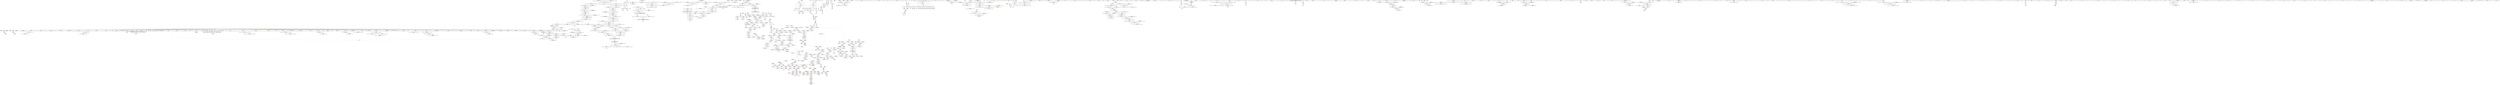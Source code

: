 digraph "SVFG" {
	label="SVFG";

	Node0x55fc0d7b5830 [shape=record,color=grey,label="{NodeID: 0\nNullPtr}"];
	Node0x55fc0d7b5830 -> Node0x55fc0d9dc2c0[style=solid];
	Node0x55fc0d7b5830 -> Node0x55fc0d9dc3c0[style=solid];
	Node0x55fc0d7b5830 -> Node0x55fc0d9dc490[style=solid];
	Node0x55fc0d7b5830 -> Node0x55fc0d9dc560[style=solid];
	Node0x55fc0d7b5830 -> Node0x55fc0d9dc630[style=solid];
	Node0x55fc0d7b5830 -> Node0x55fc0d9dc700[style=solid];
	Node0x55fc0d7b5830 -> Node0x55fc0d9dc7d0[style=solid];
	Node0x55fc0d7b5830 -> Node0x55fc0d9dc8a0[style=solid];
	Node0x55fc0d7b5830 -> Node0x55fc0d9dc970[style=solid];
	Node0x55fc0d7b5830 -> Node0x55fc0d9dca40[style=solid];
	Node0x55fc0d7b5830 -> Node0x55fc0d9dcb10[style=solid];
	Node0x55fc0d7b5830 -> Node0x55fc0d9dcbe0[style=solid];
	Node0x55fc0d7b5830 -> Node0x55fc0d9dccb0[style=solid];
	Node0x55fc0d7b5830 -> Node0x55fc0d9dcd80[style=solid];
	Node0x55fc0d7b5830 -> Node0x55fc0d9dce50[style=solid];
	Node0x55fc0d7b5830 -> Node0x55fc0d9dcf20[style=solid];
	Node0x55fc0d7b5830 -> Node0x55fc0d9dcff0[style=solid];
	Node0x55fc0d7b5830 -> Node0x55fc0d9dd0c0[style=solid];
	Node0x55fc0d7b5830 -> Node0x55fc0d9dd190[style=solid];
	Node0x55fc0d7b5830 -> Node0x55fc0d9dd260[style=solid];
	Node0x55fc0d7b5830 -> Node0x55fc0d9dd330[style=solid];
	Node0x55fc0d7b5830 -> Node0x55fc0d9dd400[style=solid];
	Node0x55fc0d7b5830 -> Node0x55fc0d9dd4d0[style=solid];
	Node0x55fc0d7b5830 -> Node0x55fc0d9dd5a0[style=solid];
	Node0x55fc0d7b5830 -> Node0x55fc0d9dd670[style=solid];
	Node0x55fc0d7b5830 -> Node0x55fc0d9dd740[style=solid];
	Node0x55fc0d7b5830 -> Node0x55fc0d9dd810[style=solid];
	Node0x55fc0d7b5830 -> Node0x55fc0d9dd8e0[style=solid];
	Node0x55fc0d7b5830 -> Node0x55fc0d9dd9b0[style=solid];
	Node0x55fc0d7b5830 -> Node0x55fc0d9dda80[style=solid];
	Node0x55fc0d7b5830 -> Node0x55fc0d9ddb50[style=solid];
	Node0x55fc0d7b5830 -> Node0x55fc0d9ddc20[style=solid];
	Node0x55fc0d7b5830 -> Node0x55fc0d9ddcf0[style=solid];
	Node0x55fc0d7b5830 -> Node0x55fc0d9dddc0[style=solid];
	Node0x55fc0d7b5830 -> Node0x55fc0d9dde90[style=solid];
	Node0x55fc0d7b5830 -> Node0x55fc0d9ddf60[style=solid];
	Node0x55fc0d7b5830 -> Node0x55fc0d9de030[style=solid];
	Node0x55fc0d7b5830 -> Node0x55fc0d9de100[style=solid];
	Node0x55fc0d7b5830 -> Node0x55fc0d9de1d0[style=solid];
	Node0x55fc0d7b5830 -> Node0x55fc0d9de2a0[style=solid];
	Node0x55fc0d7b5830 -> Node0x55fc0d9de370[style=solid];
	Node0x55fc0d7b5830 -> Node0x55fc0d9de440[style=solid];
	Node0x55fc0d7b5830 -> Node0x55fc0d9de510[style=solid];
	Node0x55fc0d7b5830 -> Node0x55fc0d9de5e0[style=solid];
	Node0x55fc0d7b5830 -> Node0x55fc0d9de6b0[style=solid];
	Node0x55fc0d7b5830 -> Node0x55fc0d9de780[style=solid];
	Node0x55fc0d7b5830 -> Node0x55fc0d9de850[style=solid];
	Node0x55fc0d7b5830 -> Node0x55fc0d9de920[style=solid];
	Node0x55fc0d7b5830 -> Node0x55fc0d9de9f0[style=solid];
	Node0x55fc0d7b5830 -> Node0x55fc0d9deac0[style=solid];
	Node0x55fc0d7b5830 -> Node0x55fc0d9deb90[style=solid];
	Node0x55fc0d7b5830 -> Node0x55fc0d9dec60[style=solid];
	Node0x55fc0d7b5830 -> Node0x55fc0d9ded30[style=solid];
	Node0x55fc0d7b5830 -> Node0x55fc0d9dee00[style=solid];
	Node0x55fc0d7b5830 -> Node0x55fc0d9deed0[style=solid];
	Node0x55fc0d7b5830 -> Node0x55fc0d9defa0[style=solid];
	Node0x55fc0d7b5830 -> Node0x55fc0d9df070[style=solid];
	Node0x55fc0d7b5830 -> Node0x55fc0d9df140[style=solid];
	Node0x55fc0d7b5830 -> Node0x55fc0d9df210[style=solid];
	Node0x55fc0d7b5830 -> Node0x55fc0d9df2e0[style=solid];
	Node0x55fc0d7b5830 -> Node0x55fc0d9df3b0[style=solid];
	Node0x55fc0d7b5830 -> Node0x55fc0d9df480[style=solid];
	Node0x55fc0d7b5830 -> Node0x55fc0d9df550[style=solid];
	Node0x55fc0d7b5830 -> Node0x55fc0d9df620[style=solid];
	Node0x55fc0d7b5830 -> Node0x55fc0d9df6f0[style=solid];
	Node0x55fc0d7b5830 -> Node0x55fc0d9f5bc0[style=solid];
	Node0x55fc0d7b5830 -> Node0x55fc0da241b0[style=solid];
	Node0x55fc0d7b5830 -> Node0x55fc0da24f30[style=solid];
	Node0x55fc0d7b5830:s64 -> Node0x55fc0db07880[style=solid,color=red];
	Node0x55fc0d7b5830:s64 -> Node0x55fc0db07880[style=solid,color=red];
	Node0x55fc0d7b5830:s64 -> Node0x55fc0db07880[style=solid,color=red];
	Node0x55fc0d7b5830:s64 -> Node0x55fc0db07880[style=solid,color=red];
	Node0x55fc0d9e1530 [shape=record,color=blue,label="{NodeID: 775\n406\<--640\nd\<--\nmain\n}"];
	Node0x55fc0d9e1530 -> Node0x55fc0d9ee350[style=dashed];
	Node0x55fc0d9e1530 -> Node0x55fc0d9e1460[style=dashed];
	Node0x55fc0d9e1530 -> Node0x55fc0d9e16d0[style=dashed];
	Node0x55fc0d9e1530 -> Node0x55fc0da71200[style=dashed];
	Node0x55fc0d9fd2b0 [shape=record,color=black,label="{NodeID: 1550\nMR_12V_2 = PHI(MR_12V_3, MR_12V_1, )\npts\{100 \}\n}"];
	Node0x55fc0d9fd2b0 -> Node0x55fc0d9f6340[style=dashed];
	Node0x55fc0d9d7d60 [shape=record,color=purple,label="{NodeID: 443\n182\<--181\nincdec.ptr\<--\n_ZN9__gnu_cxx17__normal_iteratorIPcNSt7__cxx1112basic_stringIcSt11char_traitsIcESaIcEEEEppEv\n}"];
	Node0x55fc0d9d7d60 -> Node0x55fc0d9f6820[style=solid];
	Node0x55fc0d9cb1f0 [shape=record,color=green,label="{NodeID: 111\n392\<--393\nref.tmp64\<--ref.tmp64_field_insensitive\nmain\n|{<s0>61}}"];
	Node0x55fc0d9cb1f0:s0 -> Node0x55fc0db06ed0[style=solid,color=red];
	Node0x55fc0daf9520 [shape=record,color=black,label="{NodeID: 1993\n1401 = PHI(1331, )\n0th arg _ZSt19__iterator_categoryIPcENSt15iterator_traitsIT_E17iterator_categoryERKS2_ }"];
	Node0x55fc0daf9520 -> Node0x55fc0da00f70[style=solid];
	Node0x55fc0da99050 [shape=record,color=yellow,style=double,label="{NodeID: 1661\n175V_1 = ENCHI(MR_175V_0)\npts\{397 399 409 411 \}\nFun[_ZNSt4pairIxxEC2IRxS2_Lb1EEEOT_OT0_]}"];
	Node0x55fc0da99050 -> Node0x55fc0d9effc0[style=dashed];
	Node0x55fc0da99050 -> Node0x55fc0d9f0090[style=dashed];
	Node0x55fc0d9eda60 [shape=record,color=red,label="{NodeID: 554\n498\<--372\n\<--x\nmain\n}"];
	Node0x55fc0d9eda60 -> Node0x55fc0da22530[style=solid];
	Node0x55fc0d9d02f0 [shape=record,color=green,label="{NodeID: 222\n1248\<--1249\n_ZSt8distanceIPcENSt15iterator_traitsIT_E15difference_typeES2_S2_\<--_ZSt8distanceIPcENSt15iterator_traitsIT_E15difference_typeES2_S2__field_insensitive\n}"];
	Node0x55fc0db10c50 [shape=record,color=black,label="{NodeID: 2104\n664 = PHI()\n}"];
	Node0x55fc0db10c50 -> Node0x55fc0d9eeb70[style=solid];
	Node0x55fc0d9f3490 [shape=record,color=red,label="{NodeID: 665\n1520\<--1447\n\<--__endptr\n_ZN9__gnu_cxx6__stoaIxxcJiEEET0_PFT_PKT1_PPS3_DpT2_EPKcS5_PmS9_\n}"];
	Node0x55fc0d9f3490 -> Node0x55fc0d9d67b0[style=solid];
	Node0x55fc0d9de5e0 [shape=record,color=black,label="{NodeID: 333\n1077\<--3\nlpad.val\<--dummyVal\n_ZN9__gnu_cxx12__to_xstringINSt7__cxx1112basic_stringIcSt11char_traitsIcESaIcEEEcEET_PFiPT0_mPKS8_P13__va_list_tagEmSB_z\n}"];
	Node0x55fc0d906690 [shape=record,color=green,label="{NodeID: 1\n7\<--1\n__dso_handle\<--dummyObj\nGlob }"];
	Node0x55fc0d9e1600 [shape=record,color=blue,label="{NodeID: 776\n368\<--72\ngg\<--\nmain\n}"];
	Node0x55fc0d9e1600 -> Node0x55fc0d9ecaf0[style=dashed];
	Node0x55fc0d9e1600 -> Node0x55fc0da6ef00[style=dashed];
	Node0x55fc0d9fd7b0 [shape=record,color=black,label="{NodeID: 1551\nMR_14V_3 = PHI(MR_14V_4, MR_14V_2, )\npts\{960000 \}\n|{<s0>5|<s1>6|<s2>7|<s3>7}}"];
	Node0x55fc0d9fd7b0:s0 -> Node0x55fc0da9b280[style=dashed,color=red];
	Node0x55fc0d9fd7b0:s1 -> Node0x55fc0da92530[style=dashed,color=red];
	Node0x55fc0d9fd7b0:s2 -> Node0x55fc0d9eb5d0[style=dashed,color=red];
	Node0x55fc0d9fd7b0:s3 -> Node0x55fc0d9f6820[style=dashed,color=red];
	Node0x55fc0d9d7e30 [shape=record,color=purple,label="{NodeID: 444\n718\<--358\nsecond\<--result\nmain\n}"];
	Node0x55fc0d9cb2c0 [shape=record,color=green,label="{NodeID: 112\n394\<--395\nagg.tmp65\<--agg.tmp65_field_insensitive\nmain\n|{<s0>61}}"];
	Node0x55fc0d9cb2c0:s0 -> Node0x55fc0db07250[style=solid,color=red];
	Node0x55fc0db04fa0 [shape=record,color=black,label="{NodeID: 1994\n869 = PHI(1429, )\n}"];
	Node0x55fc0db04fa0 -> Node0x55fc0d9d56a0[style=solid];
	Node0x55fc0d9edb30 [shape=record,color=red,label="{NodeID: 555\n513\<--372\n\<--x\nmain\n}"];
	Node0x55fc0d9edb30 -> Node0x55fc0da23eb0[style=solid];
	Node0x55fc0d9d03f0 [shape=record,color=green,label="{NodeID: 223\n1256\<--1257\n_ZNSt7__cxx1112basic_stringIcSt11char_traitsIcESaIcEE9_M_createERmm\<--_ZNSt7__cxx1112basic_stringIcSt11char_traitsIcESaIcEE9_M_createERmm_field_insensitive\n}"];
	Node0x55fc0db10d20 [shape=record,color=black,label="{NodeID: 2105\n673 = PHI()\n}"];
	Node0x55fc0db10d20 -> Node0x55fc0d9eec40[style=solid];
	Node0x55fc0d9f3560 [shape=record,color=red,label="{NodeID: 666\n1500\<--1451\n\<--__tmp\n_ZN9__gnu_cxx6__stoaIxxcJiEEET0_PFT_PKT1_PPS3_DpT2_EPKcS5_PmS9_\n|{<s0>158}}"];
	Node0x55fc0d9f3560:s0 -> Node0x55fc0db0a1e0[style=solid,color=red];
	Node0x55fc0d9de6b0 [shape=record,color=black,label="{NodeID: 334\n1078\<--3\nlpad.val5\<--dummyVal\n_ZN9__gnu_cxx12__to_xstringINSt7__cxx1112basic_stringIcSt11char_traitsIcESaIcEEEcEET_PFiPT0_mPKS8_P13__va_list_tagEmSB_z\n}"];
	Node0x55fc0d984620 [shape=record,color=green,label="{NodeID: 2\n8\<--1\n.str\<--dummyObj\nGlob }"];
	Node0x55fc0d9e16d0 [shape=record,color=blue,label="{NodeID: 777\n406\<--674\nd\<--\nmain\n}"];
	Node0x55fc0d9e16d0 -> Node0x55fc0d9ee350[style=dashed];
	Node0x55fc0d9e16d0 -> Node0x55fc0d9e1460[style=dashed];
	Node0x55fc0d9e16d0 -> Node0x55fc0da71200[style=dashed];
	Node0x55fc0d9fdcb0 [shape=record,color=black,label="{NodeID: 1552\nMR_155V_3 = PHI(MR_155V_4, MR_155V_2, )\npts\{879 \}\n}"];
	Node0x55fc0d9fdcb0 -> Node0x55fc0d9ef870[style=dashed];
	Node0x55fc0d9d7f00 [shape=record,color=purple,label="{NodeID: 445\n719\<--358\nfirst\<--result\nmain\n}"];
	Node0x55fc0d9d7f00 -> Node0x55fc0d9eed10[style=solid];
	Node0x55fc0d9cb390 [shape=record,color=green,label="{NodeID: 113\n396\<--397\nna\<--na_field_insensitive\nmain\n|{|<s2>70}}"];
	Node0x55fc0d9cb390 -> Node0x55fc0d9ee1b0[style=solid];
	Node0x55fc0d9cb390 -> Node0x55fc0d9e1050[style=solid];
	Node0x55fc0d9cb390:s2 -> Node0x55fc0db0a930[style=solid,color=red];
	Node0x55fc0db050e0 [shape=record,color=black,label="{NodeID: 1995\n828 = PHI(1417, )\n}"];
	Node0x55fc0db050e0 -> Node0x55fc0d9ef530[style=solid];
	Node0x55fc0d9edc00 [shape=record,color=red,label="{NodeID: 556\n625\<--372\n\<--x\nmain\n}"];
	Node0x55fc0d9edc00 -> Node0x55fc0da21930[style=solid];
	Node0x55fc0d9d04f0 [shape=record,color=green,label="{NodeID: 224\n1259\<--1260\n_ZNSt7__cxx1112basic_stringIcSt11char_traitsIcESaIcEE7_M_dataEPc\<--_ZNSt7__cxx1112basic_stringIcSt11char_traitsIcESaIcEE7_M_dataEPc_field_insensitive\n}"];
	Node0x55fc0db10df0 [shape=record,color=black,label="{NodeID: 2106\n694 = PHI(849, )\n}"];
	Node0x55fc0db10df0 -> Node0x55fc0d9e1a10[style=solid];
	Node0x55fc0d9f3630 [shape=record,color=red,label="{NodeID: 667\n1513\<--1451\n\<--__tmp\n_ZN9__gnu_cxx6__stoaIxxcJiEEET0_PFT_PKT1_PPS3_DpT2_EPKcS5_PmS9_\n}"];
	Node0x55fc0d9f3630 -> Node0x55fc0da01860[style=solid];
	Node0x55fc0d9de780 [shape=record,color=black,label="{NodeID: 335\n1127\<--3\n\<--dummyVal\n_ZNSt7__cxx1112basic_stringIcSt11char_traitsIcESaIcEEC2IPcvEET_S7_RKS3_\n}"];
	Node0x55fc0d99e8f0 [shape=record,color=green,label="{NodeID: 3\n10\<--1\n.str.1\<--dummyObj\nGlob }"];
	Node0x55fc0d9e17a0 [shape=record,color=blue,label="{NodeID: 778\n680\<--677\ncall129\<--\nmain\n}"];
	Node0x55fc0d9d7fd0 [shape=record,color=purple,label="{NodeID: 446\n728\<--358\nsecond171\<--result\nmain\n}"];
	Node0x55fc0d9cb460 [shape=record,color=green,label="{NodeID: 114\n398\<--399\nnb\<--nb_field_insensitive\nmain\n|{|<s2>70}}"];
	Node0x55fc0d9cb460 -> Node0x55fc0d9ee280[style=solid];
	Node0x55fc0d9cb460 -> Node0x55fc0d9e1120[style=solid];
	Node0x55fc0d9cb460:s2 -> Node0x55fc0db0aab0[style=solid,color=red];
	Node0x55fc0db05220 [shape=record,color=black,label="{NodeID: 1996\n863 = PHI()\n|{<s0>116}}"];
	Node0x55fc0db05220:s0 -> Node0x55fc0db089a0[style=solid,color=red];
	Node0x55fc0d9edcd0 [shape=record,color=red,label="{NodeID: 557\n470\<--374\n\<--y\nmain\n}"];
	Node0x55fc0d9edcd0 -> Node0x55fc0da24c30[style=solid];
	Node0x55fc0d9d05f0 [shape=record,color=green,label="{NodeID: 225\n1263\<--1264\n_ZNSt7__cxx1112basic_stringIcSt11char_traitsIcESaIcEE11_M_capacityEm\<--_ZNSt7__cxx1112basic_stringIcSt11char_traitsIcESaIcEE11_M_capacityEm_field_insensitive\n}"];
	Node0x55fc0db10f90 [shape=record,color=black,label="{NodeID: 2107\n696 = PHI(849, )\n}"];
	Node0x55fc0db10f90 -> Node0x55fc0d9e1ae0[style=solid];
	Node0x55fc0d9f3700 [shape=record,color=red,label="{NodeID: 668\n1531\<--1453\nexn\<--exn.slot\n_ZN9__gnu_cxx6__stoaIxxcJiEEET0_PFT_PKT1_PPS3_DpT2_EPKcS5_PmS9_\n}"];
	Node0x55fc0d9de850 [shape=record,color=black,label="{NodeID: 336\n1128\<--3\n\<--dummyVal\n_ZNSt7__cxx1112basic_stringIcSt11char_traitsIcESaIcEEC2IPcvEET_S7_RKS3_\n}"];
	Node0x55fc0d9de850 -> Node0x55fc0d9e4450[style=solid];
	Node0x55fc0d9a0e60 [shape=record,color=green,label="{NodeID: 4\n12\<--1\n_ZSt3cin\<--dummyObj\nGlob }"];
	Node0x55fc0d9e1870 [shape=record,color=blue,label="{NodeID: 779\n684\<--677\ncall132\<--\nmain\n}"];
	Node0x55fc0d9d80a0 [shape=record,color=purple,label="{NodeID: 447\n729\<--358\nsecond172\<--result\nmain\n}"];
	Node0x55fc0d9d80a0 -> Node0x55fc0d9eede0[style=solid];
	Node0x55fc0d9d0900 [shape=record,color=green,label="{NodeID: 115\n400\<--401\nref.tmp74\<--ref.tmp74_field_insensitive\nmain\n|{<s0>71|<s1>72}}"];
	Node0x55fc0d9d0900:s0 -> Node0x55fc0db134e0[style=solid,color=red];
	Node0x55fc0d9d0900:s1 -> Node0x55fc0db06b30[style=solid,color=red];
	Node0x55fc0db052f0 [shape=record,color=black,label="{NodeID: 1997\n888 = PHI(1589, )\n}"];
	Node0x55fc0da99430 [shape=record,color=yellow,style=double,label="{NodeID: 1665\n36V_1 = ENCHI(MR_36V_0)\npts\{203 \}\nFun[_Z6formatB5cxx11xi]}"];
	Node0x55fc0da99430 -> Node0x55fc0d9f6b60[style=dashed];
	Node0x55fc0d9edda0 [shape=record,color=red,label="{NodeID: 558\n474\<--374\n\<--y\nmain\n}"];
	Node0x55fc0d9edda0 -> Node0x55fc0da24db0[style=solid];
	Node0x55fc0d9d06f0 [shape=record,color=green,label="{NodeID: 226\n1267\<--1268\n_ZNKSt7__cxx1112basic_stringIcSt11char_traitsIcESaIcEE7_M_dataEv\<--_ZNKSt7__cxx1112basic_stringIcSt11char_traitsIcESaIcEE7_M_dataEv_field_insensitive\n}"];
	Node0x55fc0db110d0 [shape=record,color=black,label="{NodeID: 2108\n701 = PHI(900, )\n}"];
	Node0x55fc0db110d0 -> Node0x55fc0d9e1bb0[style=solid];
	Node0x55fc0d9f37d0 [shape=record,color=red,label="{NodeID: 669\n1532\<--1455\nsel\<--ehselector.slot\n_ZN9__gnu_cxx6__stoaIxxcJiEEET0_PFT_PKT1_PPS3_DpT2_EPKcS5_PmS9_\n}"];
	Node0x55fc0d9de920 [shape=record,color=black,label="{NodeID: 337\n1130\<--3\n\<--dummyVal\n_ZNSt7__cxx1112basic_stringIcSt11char_traitsIcESaIcEEC2IPcvEET_S7_RKS3_\n}"];
	Node0x55fc0d9de920 -> Node0x55fc0d9e4520[style=solid];
	Node0x55fc0d9a7890 [shape=record,color=green,label="{NodeID: 5\n13\<--1\n_ZSt4cout\<--dummyObj\nGlob }"];
	Node0x55fc0d9e1940 [shape=record,color=blue,label="{NodeID: 780\n370\<--688\ni\<--inc134\nmain\n}"];
	Node0x55fc0d9e1940 -> Node0x55fc0d9ecbc0[style=dashed];
	Node0x55fc0d9e1940 -> Node0x55fc0d9ecc90[style=dashed];
	Node0x55fc0d9e1940 -> Node0x55fc0d9ecd60[style=dashed];
	Node0x55fc0d9e1940 -> Node0x55fc0d9ece30[style=dashed];
	Node0x55fc0d9e1940 -> Node0x55fc0d9ecf00[style=dashed];
	Node0x55fc0d9e1940 -> Node0x55fc0d9ecfd0[style=dashed];
	Node0x55fc0d9e1940 -> Node0x55fc0d9ed0a0[style=dashed];
	Node0x55fc0d9e1940 -> Node0x55fc0d9ed170[style=dashed];
	Node0x55fc0d9e1940 -> Node0x55fc0d9ed240[style=dashed];
	Node0x55fc0d9e1940 -> Node0x55fc0d9ed310[style=dashed];
	Node0x55fc0d9e1940 -> Node0x55fc0d9ed3e0[style=dashed];
	Node0x55fc0d9e1940 -> Node0x55fc0d9ed4b0[style=dashed];
	Node0x55fc0d9e1940 -> Node0x55fc0d9ed580[style=dashed];
	Node0x55fc0d9e1940 -> Node0x55fc0d9ed650[style=dashed];
	Node0x55fc0d9e1940 -> Node0x55fc0d9ed720[style=dashed];
	Node0x55fc0d9e1940 -> Node0x55fc0d9e1940[style=dashed];
	Node0x55fc0d9e1940 -> Node0x55fc0da6f400[style=dashed];
	Node0x55fc0d9d8170 [shape=record,color=purple,label="{NodeID: 448\n796\<--794\nfirst\<--this1\n_ZNSt4pairIxxEC2IiiLb1EEEOT_OT0_\n}"];
	Node0x55fc0d9d8170 -> Node0x55fc0d9e2300[style=solid];
	Node0x55fc0d9d0990 [shape=record,color=green,label="{NodeID: 116\n402\<--403\nref.tmp75\<--ref.tmp75_field_insensitive\nmain\n|{|<s1>71}}"];
	Node0x55fc0d9d0990 -> Node0x55fc0d9e11f0[style=solid];
	Node0x55fc0d9d0990:s1 -> Node0x55fc0db13630[style=solid,color=red];
	Node0x55fc0db05400 [shape=record,color=black,label="{NodeID: 1998\n928 = PHI(1663, )\n}"];
	Node0x55fc0db05400 -> Node0x55fc0d9effc0[style=solid];
	Node0x55fc0da99510 [shape=record,color=yellow,style=double,label="{NodeID: 1666\n38V_1 = ENCHI(MR_38V_0)\npts\{205 \}\nFun[_Z6formatB5cxx11xi]}"];
	Node0x55fc0da99510 -> Node0x55fc0d9f6c30[style=dashed];
	Node0x55fc0d9ede70 [shape=record,color=red,label="{NodeID: 559\n491\<--374\n\<--y\nmain\n|{<s0>38}}"];
	Node0x55fc0d9ede70:s0 -> Node0x55fc0db13de0[style=solid,color=red];
	Node0x55fc0d9d07f0 [shape=record,color=green,label="{NodeID: 227\n1272\<--1273\n_ZNSt7__cxx1112basic_stringIcSt11char_traitsIcESaIcEE13_S_copy_charsEPcS5_S5_\<--_ZNSt7__cxx1112basic_stringIcSt11char_traitsIcESaIcEE13_S_copy_charsEPcS5_S5__field_insensitive\n}"];
	Node0x55fc0db11210 [shape=record,color=black,label="{NodeID: 2109\n705 = PHI(875, )\n|{<s0>93}}"];
	Node0x55fc0db11210:s0 -> Node0x55fc0db12cb0[style=solid,color=red];
	Node0x55fc0d9f38a0 [shape=record,color=red,label="{NodeID: 670\n1496\<--1492\n\<--call2\n_ZN9__gnu_cxx6__stoaIxxcJiEEET0_PFT_PKT1_PPS3_DpT2_EPKcS5_PmS9_\n}"];
	Node0x55fc0d9f38a0 -> Node0x55fc0da238b0[style=solid];
	Node0x55fc0d9de9f0 [shape=record,color=black,label="{NodeID: 338\n1138\<--3\nlpad.val\<--dummyVal\n_ZNSt7__cxx1112basic_stringIcSt11char_traitsIcESaIcEEC2IPcvEET_S7_RKS3_\n}"];
	Node0x55fc0d9b6900 [shape=record,color=green,label="{NodeID: 6\n14\<--1\n.str.2\<--dummyObj\nGlob }"];
	Node0x55fc0d9e1a10 [shape=record,color=blue,label="{NodeID: 781\n408\<--694\nna138\<--call140\nmain\n|{|<s2>90}}"];
	Node0x55fc0d9e1a10 -> Node0x55fc0d9ee420[style=dashed];
	Node0x55fc0d9e1a10 -> Node0x55fc0da71700[style=dashed];
	Node0x55fc0d9e1a10:s2 -> Node0x55fc0da99050[style=dashed,color=red];
	Node0x55fc0d9d8240 [shape=record,color=purple,label="{NodeID: 449\n804\<--794\nsecond\<--this1\n_ZNSt4pairIxxEC2IiiLb1EEEOT_OT0_\n}"];
	Node0x55fc0d9d8240 -> Node0x55fc0d9e23d0[style=solid];
	Node0x55fc0d9d0a20 [shape=record,color=green,label="{NodeID: 117\n404\<--405\nref.tmp78\<--ref.tmp78_field_insensitive\nmain\n|{<s0>70|<s1>71}}"];
	Node0x55fc0d9d0a20:s0 -> Node0x55fc0db0a7b0[style=solid,color=red];
	Node0x55fc0d9d0a20:s1 -> Node0x55fc0db13780[style=solid,color=red];
	Node0x55fc0db055a0 [shape=record,color=black,label="{NodeID: 1999\n935 = PHI(1663, )\n}"];
	Node0x55fc0db055a0 -> Node0x55fc0d9f0090[style=solid];
	Node0x55fc0d9edf40 [shape=record,color=red,label="{NodeID: 560\n506\<--374\n\<--y\nmain\n}"];
	Node0x55fc0d9edf40 -> Node0x55fc0da21c30[style=solid];
	Node0x55fc0d9d8d00 [shape=record,color=green,label="{NodeID: 228\n1283\<--1284\n__cxa_begin_catch\<--__cxa_begin_catch_field_insensitive\n}"];
	Node0x55fc0db11350 [shape=record,color=black,label="{NodeID: 2110\n706 = PHI(967, )\n}"];
	Node0x55fc0d9f3970 [shape=record,color=red,label="{NodeID: 671\n1548\<--1545\nthis1\<--this.addr\n_ZZN9__gnu_cxx6__stoaIxxcJiEEET0_PFT_PKT1_PPS3_DpT2_EPKcS5_PmS9_EN11_Save_errnoC2Ev\n}"];
	Node0x55fc0d9f3970 -> Node0x55fc0d9e97c0[style=solid];
	Node0x55fc0d9deac0 [shape=record,color=black,label="{NodeID: 339\n1139\<--3\nlpad.val2\<--dummyVal\n_ZNSt7__cxx1112basic_stringIcSt11char_traitsIcESaIcEEC2IPcvEET_S7_RKS3_\n}"];
	Node0x55fc0d9b6990 [shape=record,color=green,label="{NodeID: 7\n16\<--1\n.str.3\<--dummyObj\nGlob }"];
	Node0x55fc0d9e1ae0 [shape=record,color=blue,label="{NodeID: 782\n410\<--696\nnb141\<--call143\nmain\n|{|<s2>90}}"];
	Node0x55fc0d9e1ae0 -> Node0x55fc0d9ee4f0[style=dashed];
	Node0x55fc0d9e1ae0 -> Node0x55fc0da71c00[style=dashed];
	Node0x55fc0d9e1ae0:s2 -> Node0x55fc0da99050[style=dashed,color=red];
	Node0x55fc0d9d8310 [shape=record,color=purple,label="{NodeID: 450\n826\<--824\nfirst\<--this1\n_ZNSt4pairIxS_IxxEEC2IdLb1EEEOT_RKS0_\n}"];
	Node0x55fc0d9d8310 -> Node0x55fc0d9e2710[style=solid];
	Node0x55fc0d9d0af0 [shape=record,color=green,label="{NodeID: 118\n406\<--407\nd\<--d_field_insensitive\nmain\n}"];
	Node0x55fc0d9d0af0 -> Node0x55fc0d9ee350[style=solid];
	Node0x55fc0d9d0af0 -> Node0x55fc0d9e1460[style=solid];
	Node0x55fc0d9d0af0 -> Node0x55fc0d9e1530[style=solid];
	Node0x55fc0d9d0af0 -> Node0x55fc0d9e16d0[style=solid];
	Node0x55fc0db056e0 [shape=record,color=black,label="{NodeID: 2000\n956 = PHI(1670, )\n}"];
	Node0x55fc0db056e0 -> Node0x55fc0d9f03d0[style=solid];
	Node0x55fc0d9ee010 [shape=record,color=red,label="{NodeID: 561\n514\<--374\n\<--y\nmain\n}"];
	Node0x55fc0d9ee010 -> Node0x55fc0da23eb0[style=solid];
	Node0x55fc0d9d8e00 [shape=record,color=green,label="{NodeID: 229\n1286\<--1287\n_ZNSt7__cxx1112basic_stringIcSt11char_traitsIcESaIcEE10_M_disposeEv\<--_ZNSt7__cxx1112basic_stringIcSt11char_traitsIcESaIcEE10_M_disposeEv_field_insensitive\n}"];
	Node0x55fc0db11460 [shape=record,color=black,label="{NodeID: 2111\n709 = PHI()\n}"];
	Node0x55fc0d9f3a40 [shape=record,color=red,label="{NodeID: 672\n1552\<--1550\n\<--call\n_ZZN9__gnu_cxx6__stoaIxxcJiEEET0_PFT_PKT1_PPS3_DpT2_EPKcS5_PmS9_EN11_Save_errnoC2Ev\n}"];
	Node0x55fc0d9f3a40 -> Node0x55fc0da01ad0[style=solid];
	Node0x55fc0da61300 [shape=record,color=black,label="{NodeID: 1447\nMR_58V_12 = PHI(MR_58V_5, MR_58V_4, )\npts\{3590000 \}\n|{|<s1>92|<s2>93|<s3>93}}"];
	Node0x55fc0da61300 -> Node0x55fc0da72600[style=dashed];
	Node0x55fc0da61300:s1 -> Node0x55fc0da928e0[style=dashed,color=red];
	Node0x55fc0da61300:s2 -> Node0x55fc0d9f0710[style=dashed,color=red];
	Node0x55fc0da61300:s3 -> Node0x55fc0d9e3a90[style=dashed,color=red];
	Node0x55fc0d9deb90 [shape=record,color=black,label="{NodeID: 340\n1275\<--3\n\<--dummyVal\n_ZNSt7__cxx1112basic_stringIcSt11char_traitsIcESaIcEE12_M_constructIPcEEvT_S7_St20forward_iterator_tag\n}"];
	Node0x55fc0d9b7050 [shape=record,color=green,label="{NodeID: 8\n18\<--1\n.str.4\<--dummyObj\nGlob }"];
	Node0x55fc0d9e1bb0 [shape=record,color=blue,label="{NodeID: 783\n414\<--701\nref.tmp145\<--call148\nmain\n|{|<s1>91}}"];
	Node0x55fc0d9e1bb0 -> Node0x55fc0da72100[style=dashed];
	Node0x55fc0d9e1bb0:s1 -> Node0x55fc0da9ca20[style=dashed,color=red];
	Node0x55fc0d9d83e0 [shape=record,color=purple,label="{NodeID: 451\n834\<--824\nsecond\<--this1\n_ZNSt4pairIxS_IxxEEC2IdLb1EEEOT_RKS0_\n}"];
	Node0x55fc0d9d83e0 -> Node0x55fc0d9d5500[style=solid];
	Node0x55fc0d9d0bc0 [shape=record,color=green,label="{NodeID: 119\n408\<--409\nna138\<--na138_field_insensitive\nmain\n|{|<s2>90}}"];
	Node0x55fc0d9d0bc0 -> Node0x55fc0d9ee420[style=solid];
	Node0x55fc0d9d0bc0 -> Node0x55fc0d9e1a10[style=solid];
	Node0x55fc0d9d0bc0:s2 -> Node0x55fc0db0a930[style=solid,color=red];
	Node0x55fc0db05820 [shape=record,color=black,label="{NodeID: 2001\n985 = PHI(1707, )\n}"];
	Node0x55fc0d9ee0e0 [shape=record,color=red,label="{NodeID: 562\n620\<--374\n\<--y\nmain\n}"];
	Node0x55fc0d9ee0e0 -> Node0x55fc0da220b0[style=solid];
	Node0x55fc0d9d8f00 [shape=record,color=green,label="{NodeID: 230\n1289\<--1290\n__cxa_rethrow\<--__cxa_rethrow_field_insensitive\n}"];
	Node0x55fc0db11530 [shape=record,color=black,label="{NodeID: 2112\n713 = PHI()\n}"];
	Node0x55fc0d9f3b10 [shape=record,color=red,label="{NodeID: 673\n1576\<--1573\nthis1\<--this.addr\n_ZZN9__gnu_cxx6__stoaIxxcJiEEET0_PFT_PKT1_PPS3_DpT2_EPKcS5_PmS9_EN11_Save_errnoD2Ev\n}"];
	Node0x55fc0d9f3b10 -> Node0x55fc0d9e9890[style=solid];
	Node0x55fc0da61800 [shape=record,color=black,label="{NodeID: 1448\nMR_107V_12 = PHI(MR_107V_5, MR_107V_4, )\npts\{3590001 \}\n|{|<s2>92|<s3>93}}"];
	Node0x55fc0da61800 -> Node0x55fc0d9eed10[style=dashed];
	Node0x55fc0da61800 -> Node0x55fc0da72b00[style=dashed];
	Node0x55fc0da61800:s2 -> Node0x55fc0da928e0[style=dashed,color=red];
	Node0x55fc0da61800:s3 -> Node0x55fc0da9b660[style=dashed,color=red];
	Node0x55fc0d9dec60 [shape=record,color=black,label="{NodeID: 341\n1276\<--3\n\<--dummyVal\n_ZNSt7__cxx1112basic_stringIcSt11char_traitsIcESaIcEE12_M_constructIPcEEvT_S7_St20forward_iterator_tag\n}"];
	Node0x55fc0d9dec60 -> Node0x55fc0d9e4ee0[style=solid];
	Node0x55fc0d9b70e0 [shape=record,color=green,label="{NodeID: 9\n20\<--1\n.str.5\<--dummyObj\nGlob }"];
	Node0x55fc0d9e1c80 [shape=record,color=blue,label="{NodeID: 784\n346\<--745\nt\<--inc184\nmain\n}"];
	Node0x55fc0d9e1c80 -> Node0x55fc0da6d600[style=dashed];
	Node0x55fc0d9d84b0 [shape=record,color=purple,label="{NodeID: 452\n1735\<--836\noffset_0\<--\n}"];
	Node0x55fc0d9d84b0 -> Node0x55fc0d9e27e0[style=solid];
	Node0x55fc0d9d0c90 [shape=record,color=green,label="{NodeID: 120\n410\<--411\nnb141\<--nb141_field_insensitive\nmain\n|{|<s2>90}}"];
	Node0x55fc0d9d0c90 -> Node0x55fc0d9ee4f0[style=solid];
	Node0x55fc0d9d0c90 -> Node0x55fc0d9e1ae0[style=solid];
	Node0x55fc0d9d0c90:s2 -> Node0x55fc0db0aab0[style=solid,color=red];
	Node0x55fc0db05930 [shape=record,color=black,label="{NodeID: 2002\n1046 = PHI()\n}"];
	Node0x55fc0db05930 -> Node0x55fc0d9e3ea0[style=solid];
	Node0x55fc0d9ee1b0 [shape=record,color=red,label="{NodeID: 563\n593\<--396\n\<--na\nmain\n}"];
	Node0x55fc0d9ee1b0 -> Node0x55fc0da214b0[style=solid];
	Node0x55fc0d9d9000 [shape=record,color=green,label="{NodeID: 231\n1297\<--1298\n__cxa_end_catch\<--__cxa_end_catch_field_insensitive\n}"];
	Node0x55fc0db11600 [shape=record,color=black,label="{NodeID: 2113\n717 = PHI()\n}"];
	Node0x55fc0d9f3be0 [shape=record,color=red,label="{NodeID: 674\n1579\<--1577\n\<--call\n_ZZN9__gnu_cxx6__stoaIxxcJiEEET0_PFT_PKT1_PPS3_DpT2_EPKcS5_PmS9_EN11_Save_errnoD2Ev\n}"];
	Node0x55fc0d9f3be0 -> Node0x55fc0da232b0[style=solid];
	Node0x55fc0da61d00 [shape=record,color=black,label="{NodeID: 1449\nMR_109V_12 = PHI(MR_109V_5, MR_109V_4, )\npts\{3590002 \}\n|{|<s2>92|<s3>93}}"];
	Node0x55fc0da61d00 -> Node0x55fc0d9eede0[style=dashed];
	Node0x55fc0da61d00 -> Node0x55fc0da73000[style=dashed];
	Node0x55fc0da61d00:s2 -> Node0x55fc0da928e0[style=dashed,color=red];
	Node0x55fc0da61d00:s3 -> Node0x55fc0da9b660[style=dashed,color=red];
	Node0x55fc0d9ded30 [shape=record,color=black,label="{NodeID: 342\n1278\<--3\n\<--dummyVal\n_ZNSt7__cxx1112basic_stringIcSt11char_traitsIcESaIcEE12_M_constructIPcEEvT_S7_St20forward_iterator_tag\n}"];
	Node0x55fc0d9ded30 -> Node0x55fc0da008f0[style=solid];
	Node0x55fc0d9b7170 [shape=record,color=green,label="{NodeID: 10\n22\<--1\n.str.6\<--dummyObj\nGlob }"];
	Node0x55fc0d9e1d50 [shape=record,color=blue,label="{NodeID: 785\n352\<--749\nexn.slot\<--\nmain\n}"];
	Node0x55fc0d9e1d50 -> Node0x55fc0d9ec6e0[style=dashed];
	Node0x55fc0d9d8580 [shape=record,color=purple,label="{NodeID: 453\n1738\<--836\noffset_1\<--\n}"];
	Node0x55fc0d9d8580 -> Node0x55fc0d9e28b0[style=solid];
	Node0x55fc0d9d0d60 [shape=record,color=green,label="{NodeID: 121\n412\<--413\nref.tmp144\<--ref.tmp144_field_insensitive\nmain\n|{<s0>91|<s1>92}}"];
	Node0x55fc0d9d0d60:s0 -> Node0x55fc0db134e0[style=solid,color=red];
	Node0x55fc0d9d0d60:s1 -> Node0x55fc0db06b30[style=solid,color=red];
	Node0x55fc0db05a00 [shape=record,color=black,label="{NodeID: 2003\n1114 = PHI()\n}"];
	Node0x55fc0d9ee280 [shape=record,color=red,label="{NodeID: 564\n594\<--398\n\<--nb\nmain\n}"];
	Node0x55fc0d9ee280 -> Node0x55fc0da214b0[style=solid];
	Node0x55fc0d9d9100 [shape=record,color=green,label="{NodeID: 232\n1302\<--1303\n_ZNSt7__cxx1112basic_stringIcSt11char_traitsIcESaIcEE13_M_set_lengthEm\<--_ZNSt7__cxx1112basic_stringIcSt11char_traitsIcESaIcEE13_M_set_lengthEm_field_insensitive\n}"];
	Node0x55fc0db11700 [shape=record,color=black,label="{NodeID: 2114\n723 = PHI()\n}"];
	Node0x55fc0d9f3cb0 [shape=record,color=red,label="{NodeID: 675\n1583\<--1582\n\<--_M_errno\n_ZZN9__gnu_cxx6__stoaIxxcJiEEET0_PFT_PKT1_PPS3_DpT2_EPKcS5_PmS9_EN11_Save_errnoD2Ev\n}"];
	Node0x55fc0d9f3cb0 -> Node0x55fc0da01e10[style=solid];
	Node0x55fc0d9dee00 [shape=record,color=black,label="{NodeID: 343\n1291\<--3\n\<--dummyVal\n_ZNSt7__cxx1112basic_stringIcSt11char_traitsIcESaIcEE12_M_constructIPcEEvT_S7_St20forward_iterator_tag\n}"];
	Node0x55fc0d9b7240 [shape=record,color=green,label="{NodeID: 11\n24\<--1\n.str.7\<--dummyObj\nGlob }"];
	Node0x55fc0d9e1e20 [shape=record,color=blue,label="{NodeID: 786\n354\<--751\nehselector.slot\<--\nmain\n}"];
	Node0x55fc0d9e1e20 -> Node0x55fc0d9ec7b0[style=dashed];
	Node0x55fc0d9d8650 [shape=record,color=purple,label="{NodeID: 454\n1736\<--837\noffset_0\<--\n}"];
	Node0x55fc0d9d8650 -> Node0x55fc0d9f56b0[style=solid];
	Node0x55fc0d9d0e30 [shape=record,color=green,label="{NodeID: 122\n414\<--415\nref.tmp145\<--ref.tmp145_field_insensitive\nmain\n|{|<s1>91}}"];
	Node0x55fc0d9d0e30 -> Node0x55fc0d9e1bb0[style=solid];
	Node0x55fc0d9d0e30:s1 -> Node0x55fc0db13630[style=solid,color=red];
	Node0x55fc0db05ad0 [shape=record,color=black,label="{NodeID: 2004\n1232 = PHI(1318, )\n}"];
	Node0x55fc0d9ee350 [shape=record,color=red,label="{NodeID: 565\n677\<--406\n\<--d\nmain\n}"];
	Node0x55fc0d9ee350 -> Node0x55fc0d9e17a0[style=solid];
	Node0x55fc0d9ee350 -> Node0x55fc0d9e1870[style=solid];
	Node0x55fc0d9d9200 [shape=record,color=green,label="{NodeID: 233\n1313\<--1314\n__clang_call_terminate\<--__clang_call_terminate_field_insensitive\n}"];
	Node0x55fc0db11800 [shape=record,color=black,label="{NodeID: 2115\n727 = PHI()\n}"];
	Node0x55fc0d9f3d80 [shape=record,color=red,label="{NodeID: 676\n1598\<--1592\n\<--__x.addr\n_ZStltIxSt4pairIxxEEbRKS0_IT_T0_ES6_\n}"];
	Node0x55fc0d9f3d80 -> Node0x55fc0d9e9960[style=solid];
	Node0x55fc0da62700 [shape=record,color=black,label="{NodeID: 1451\nMR_117V_11 = PHI(MR_117V_4, MR_117V_3, )\npts\{4010000 4010001 4010002 \}\n|{|<s1>93|<s2>93}}"];
	Node0x55fc0da62700 -> Node0x55fc0da74400[style=dashed];
	Node0x55fc0da62700:s1 -> Node0x55fc0da9b740[style=dashed,color=red];
	Node0x55fc0da62700:s2 -> Node0x55fc0da9b850[style=dashed,color=red];
	Node0x55fc0d9deed0 [shape=record,color=black,label="{NodeID: 344\n1292\<--3\n\<--dummyVal\n_ZNSt7__cxx1112basic_stringIcSt11char_traitsIcESaIcEE12_M_constructIPcEEvT_S7_St20forward_iterator_tag\n}"];
	Node0x55fc0d9deed0 -> Node0x55fc0da009c0[style=solid];
	Node0x55fc0d9b7310 [shape=record,color=green,label="{NodeID: 12\n27\<--1\n\<--dummyObj\nCan only get source location for instruction, argument, global var or function.}"];
	Node0x55fc0d9e1ef0 [shape=record,color=blue,label="{NodeID: 787\n352\<--755\nexn.slot\<--\nmain\n}"];
	Node0x55fc0d9e1ef0 -> Node0x55fc0d9ec6e0[style=dashed];
	Node0x55fc0d9d8720 [shape=record,color=purple,label="{NodeID: 455\n1739\<--837\noffset_1\<--\n}"];
	Node0x55fc0d9d8720 -> Node0x55fc0d9f5780[style=solid];
	Node0x55fc0d9d0f00 [shape=record,color=green,label="{NodeID: 123\n416\<--417\nref.tmp149\<--ref.tmp149_field_insensitive\nmain\n|{<s0>90|<s1>91}}"];
	Node0x55fc0d9d0f00:s0 -> Node0x55fc0db0a7b0[style=solid,color=red];
	Node0x55fc0d9d0f00:s1 -> Node0x55fc0db13780[style=solid,color=red];
	Node0x55fc0db05c10 [shape=record,color=black,label="{NodeID: 2005\n1247 = PHI(1328, )\n}"];
	Node0x55fc0db05c10 -> Node0x55fc0d9e4e10[style=solid];
	Node0x55fc0d9ee420 [shape=record,color=red,label="{NodeID: 566\n698\<--408\n\<--na138\nmain\n}"];
	Node0x55fc0d9ee420 -> Node0x55fc0da21db0[style=solid];
	Node0x55fc0d9d9300 [shape=record,color=green,label="{NodeID: 234\n1320\<--1321\n__ptr.addr\<--__ptr.addr_field_insensitive\n_ZN9__gnu_cxx17__is_null_pointerIcEEbPT_\n}"];
	Node0x55fc0d9d9300 -> Node0x55fc0d9f25f0[style=solid];
	Node0x55fc0d9d9300 -> Node0x55fc0da00b60[style=solid];
	Node0x55fc0db11900 [shape=record,color=black,label="{NodeID: 2116\n733 = PHI()\n}"];
	Node0x55fc0d9f3e50 [shape=record,color=red,label="{NodeID: 677\n1609\<--1592\n\<--__x.addr\n_ZStltIxSt4pairIxxEEbRKS0_IT_T0_ES6_\n}"];
	Node0x55fc0d9f3e50 -> Node0x55fc0d9e9bd0[style=solid];
	Node0x55fc0d9defa0 [shape=record,color=black,label="{NodeID: 345\n1294\<--3\n\<--dummyVal\n_ZNSt7__cxx1112basic_stringIcSt11char_traitsIcESaIcEE12_M_constructIPcEEvT_S7_St20forward_iterator_tag\n}"];
	Node0x55fc0d9defa0 -> Node0x55fc0da00a90[style=solid];
	Node0x55fc0d9b7410 [shape=record,color=green,label="{NodeID: 13\n69\<--1\n\<--dummyObj\nCan only get source location for instruction, argument, global var or function.}"];
	Node0x55fc0d9e1fc0 [shape=record,color=blue,label="{NodeID: 788\n354\<--757\nehselector.slot\<--\nmain\n}"];
	Node0x55fc0d9e1fc0 -> Node0x55fc0d9ec7b0[style=dashed];
	Node0x55fc0d9d87f0 [shape=record,color=purple,label="{NodeID: 456\n926\<--924\nfirst\<--this1\n_ZNSt4pairIxxEC2IRxS2_Lb1EEEOT_OT0_\n}"];
	Node0x55fc0d9d87f0 -> Node0x55fc0d9e3270[style=solid];
	Node0x55fc0d9d0fd0 [shape=record,color=green,label="{NodeID: 124\n418\<--419\nref.tmp163\<--ref.tmp163_field_insensitive\nmain\n|{<s0>97}}"];
	Node0x55fc0d9d0fd0:s0 -> Node0x55fc0db11ee0[style=solid,color=red];
	Node0x55fc0db05de0 [shape=record,color=black,label="{NodeID: 2006\n1255 = PHI()\n}"];
	Node0x55fc0da99c40 [shape=record,color=yellow,style=double,label="{NodeID: 1674\n68V_1 = ENCHI(MR_68V_0)\npts\{345 \}\nFun[main]}"];
	Node0x55fc0da99c40 -> Node0x55fc0d9ec3a0[style=dashed];
	Node0x55fc0d9ee4f0 [shape=record,color=red,label="{NodeID: 567\n699\<--410\n\<--nb141\nmain\n}"];
	Node0x55fc0d9ee4f0 -> Node0x55fc0da21db0[style=solid];
	Node0x55fc0d9d93d0 [shape=record,color=green,label="{NodeID: 235\n1331\<--1332\n__first.addr\<--__first.addr_field_insensitive\n_ZSt8distanceIPcENSt15iterator_traitsIT_E15difference_typeES2_S2_\n|{|<s2>150}}"];
	Node0x55fc0d9d93d0 -> Node0x55fc0d9f26c0[style=solid];
	Node0x55fc0d9d93d0 -> Node0x55fc0da00c30[style=solid];
	Node0x55fc0d9d93d0:s2 -> Node0x55fc0daf9520[style=solid,color=red];
	Node0x55fc0db11a00 [shape=record,color=black,label="{NodeID: 2117\n734 = PHI()\n}"];
	Node0x55fc0d9f3f20 [shape=record,color=red,label="{NodeID: 678\n1614\<--1592\n\<--__x.addr\n_ZStltIxSt4pairIxxEEbRKS0_IT_T0_ES6_\n}"];
	Node0x55fc0d9f3f20 -> Node0x55fc0d9e9ca0[style=solid];
	Node0x55fc0d9df070 [shape=record,color=black,label="{NodeID: 346\n1307\<--3\nlpad.val\<--dummyVal\n_ZNSt7__cxx1112basic_stringIcSt11char_traitsIcESaIcEE12_M_constructIPcEEvT_S7_St20forward_iterator_tag\n}"];
	Node0x55fc0d9b7510 [shape=record,color=green,label="{NodeID: 14\n72\<--1\n\<--dummyObj\nCan only get source location for instruction, argument, global var or function.}"];
	Node0x55fc0d9e2090 [shape=record,color=blue,label="{NodeID: 789\n785\<--782\nthis.addr\<--this\n_ZNSt4pairIxxEC2IiiLb1EEEOT_OT0_\n}"];
	Node0x55fc0d9e2090 -> Node0x55fc0d9eeeb0[style=dashed];
	Node0x55fc0d9d88c0 [shape=record,color=purple,label="{NodeID: 457\n933\<--924\nsecond\<--this1\n_ZNSt4pairIxxEC2IRxS2_Lb1EEEOT_OT0_\n}"];
	Node0x55fc0d9d88c0 -> Node0x55fc0d9e3340[style=solid];
	Node0x55fc0d9d10a0 [shape=record,color=green,label="{NodeID: 125\n420\<--421\nref.tmp170\<--ref.tmp170_field_insensitive\nmain\n|{<s0>100}}"];
	Node0x55fc0d9d10a0:s0 -> Node0x55fc0db11ee0[style=solid,color=red];
	Node0x55fc0db05eb0 [shape=record,color=black,label="{NodeID: 2007\n1266 = PHI()\n}"];
	Node0x55fc0d9ee5c0 [shape=record,color=red,label="{NodeID: 568\n482\<--479\n\<--call22\nmain\n|{<s0>36}}"];
	Node0x55fc0d9ee5c0:s0 -> Node0x55fc0db13c00[style=solid,color=red];
	Node0x55fc0d9d94a0 [shape=record,color=green,label="{NodeID: 236\n1333\<--1334\n__last.addr\<--__last.addr_field_insensitive\n_ZSt8distanceIPcENSt15iterator_traitsIT_E15difference_typeES2_S2_\n}"];
	Node0x55fc0d9d94a0 -> Node0x55fc0d9f2790[style=solid];
	Node0x55fc0d9d94a0 -> Node0x55fc0da00d00[style=solid];
	Node0x55fc0db11ad0 [shape=record,color=black,label="{NodeID: 2118\n798 = PHI(1410, )\n}"];
	Node0x55fc0db11ad0 -> Node0x55fc0d9ef120[style=solid];
	Node0x55fc0d9f3ff0 [shape=record,color=red,label="{NodeID: 679\n1601\<--1594\n\<--__y.addr\n_ZStltIxSt4pairIxxEEbRKS0_IT_T0_ES6_\n}"];
	Node0x55fc0d9f3ff0 -> Node0x55fc0d9e9a30[style=solid];
	Node0x55fc0d9df140 [shape=record,color=black,label="{NodeID: 347\n1308\<--3\nlpad.val12\<--dummyVal\n_ZNSt7__cxx1112basic_stringIcSt11char_traitsIcESaIcEE12_M_constructIPcEEvT_S7_St20forward_iterator_tag\n}"];
	Node0x55fc0d9b7610 [shape=record,color=green,label="{NodeID: 15\n77\<--1\n\<--dummyObj\nCan only get source location for instruction, argument, global var or function.}"];
	Node0x55fc0d9e2160 [shape=record,color=blue,label="{NodeID: 790\n787\<--783\n__x.addr\<--__x\n_ZNSt4pairIxxEC2IiiLb1EEEOT_OT0_\n}"];
	Node0x55fc0d9e2160 -> Node0x55fc0d9eef80[style=dashed];
	Node0x55fc0d9d8990 [shape=record,color=purple,label="{NodeID: 458\n954\<--952\nfirst\<--this1\n_ZNSt4pairIxS_IxxEEC2IxLb1EEEOT_RKS0_\n}"];
	Node0x55fc0d9d8990 -> Node0x55fc0d9e3680[style=solid];
	Node0x55fc0d9d1170 [shape=record,color=green,label="{NodeID: 126\n426\<--427\nscanf\<--scanf_field_insensitive\n}"];
	Node0x55fc0db05f80 [shape=record,color=black,label="{NodeID: 2008\n1282 = PHI()\n}"];
	Node0x55fc0da99e00 [shape=record,color=yellow,style=double,label="{NodeID: 1676\n72V_1 = ENCHI(MR_72V_0)\npts\{353 \}\nFun[main]}"];
	Node0x55fc0da99e00 -> Node0x55fc0d9f7e10[style=dashed];
	Node0x55fc0da99e00 -> Node0x55fc0d9f7fb0[style=dashed];
	Node0x55fc0da99e00 -> Node0x55fc0d9f8150[style=dashed];
	Node0x55fc0da99e00 -> Node0x55fc0d9f82f0[style=dashed];
	Node0x55fc0da99e00 -> Node0x55fc0d9f8490[style=dashed];
	Node0x55fc0da99e00 -> Node0x55fc0d9f8630[style=dashed];
	Node0x55fc0da99e00 -> Node0x55fc0d9f87d0[style=dashed];
	Node0x55fc0da99e00 -> Node0x55fc0d9e1d50[style=dashed];
	Node0x55fc0da99e00 -> Node0x55fc0d9e1ef0[style=dashed];
	Node0x55fc0d9ee690 [shape=record,color=red,label="{NodeID: 569\n490\<--489\n\<--call28\nmain\n|{<s0>38}}"];
	Node0x55fc0d9ee690:s0 -> Node0x55fc0db13c00[style=solid,color=red];
	Node0x55fc0d9d9570 [shape=record,color=green,label="{NodeID: 237\n1335\<--1336\nagg.tmp\<--agg.tmp_field_insensitive\n_ZSt8distanceIPcENSt15iterator_traitsIT_E15difference_typeES2_S2_\n}"];
	Node0x55fc0db11cd0 [shape=record,color=black,label="{NodeID: 2119\n806 = PHI(1410, )\n}"];
	Node0x55fc0db11cd0 -> Node0x55fc0d9ef1f0[style=solid];
	Node0x55fc0d9f40c0 [shape=record,color=red,label="{NodeID: 680\n1606\<--1594\n\<--__y.addr\n_ZStltIxSt4pairIxxEEbRKS0_IT_T0_ES6_\n}"];
	Node0x55fc0d9f40c0 -> Node0x55fc0d9e9b00[style=solid];
	Node0x55fc0d9df210 [shape=record,color=black,label="{NodeID: 348\n1310\<--3\n\<--dummyVal\n_ZNSt7__cxx1112basic_stringIcSt11char_traitsIcESaIcEE12_M_constructIPcEEvT_S7_St20forward_iterator_tag\n}"];
	Node0x55fc0d9b7710 [shape=record,color=green,label="{NodeID: 16\n209\<--1\n\<--dummyObj\nCan only get source location for instruction, argument, global var or function.}"];
	Node0x55fc0d9e2230 [shape=record,color=blue,label="{NodeID: 791\n789\<--784\n__y.addr\<--__y\n_ZNSt4pairIxxEC2IiiLb1EEEOT_OT0_\n}"];
	Node0x55fc0d9e2230 -> Node0x55fc0d9ef050[style=dashed];
	Node0x55fc0d9d8a60 [shape=record,color=purple,label="{NodeID: 459\n961\<--952\nsecond\<--this1\n_ZNSt4pairIxS_IxxEEC2IxLb1EEEOT_RKS0_\n}"];
	Node0x55fc0d9d8a60 -> Node0x55fc0d9d5ab0[style=solid];
	Node0x55fc0d9d1240 [shape=record,color=green,label="{NodeID: 127\n438\<--439\n_ZStrsIcSt11char_traitsIcESaIcEERSt13basic_istreamIT_T0_ES7_RNSt7__cxx1112basic_stringIS4_S5_T1_EE\<--_ZStrsIcSt11char_traitsIcESaIcEERSt13basic_istreamIT_T0_ES7_RNSt7__cxx1112basic_stringIS4_S5_T1_EE_field_insensitive\n}"];
	Node0x55fc0db06050 [shape=record,color=black,label="{NodeID: 2009\n1472 = PHI()\n}"];
	Node0x55fc0db06050 -> Node0x55fc0da015f0[style=solid];
	Node0x55fc0da99ee0 [shape=record,color=yellow,style=double,label="{NodeID: 1677\n74V_1 = ENCHI(MR_74V_0)\npts\{355 \}\nFun[main]}"];
	Node0x55fc0da99ee0 -> Node0x55fc0d9f7ee0[style=dashed];
	Node0x55fc0da99ee0 -> Node0x55fc0d9f8080[style=dashed];
	Node0x55fc0da99ee0 -> Node0x55fc0d9f8220[style=dashed];
	Node0x55fc0da99ee0 -> Node0x55fc0d9f83c0[style=dashed];
	Node0x55fc0da99ee0 -> Node0x55fc0d9f8560[style=dashed];
	Node0x55fc0da99ee0 -> Node0x55fc0d9f8700[style=dashed];
	Node0x55fc0da99ee0 -> Node0x55fc0d9e0f80[style=dashed];
	Node0x55fc0da99ee0 -> Node0x55fc0d9e1e20[style=dashed];
	Node0x55fc0da99ee0 -> Node0x55fc0d9e1fc0[style=dashed];
	Node0x55fc0d9ee760 [shape=record,color=red,label="{NodeID: 570\n633\<--632\n\<--call92\nmain\n}"];
	Node0x55fc0d9ee760 -> Node0x55fc0d9e0760[style=solid];
	Node0x55fc0d9d9640 [shape=record,color=green,label="{NodeID: 238\n1337\<--1338\nundef.agg.tmp\<--undef.agg.tmp_field_insensitive\n_ZSt8distanceIPcENSt15iterator_traitsIT_E15difference_typeES2_S2_\n}"];
	Node0x55fc0db11e10 [shape=record,color=black,label="{NodeID: 2120\n1691 = PHI()\n}"];
	Node0x55fc0db11e10 -> Node0x55fc0d9d6e30[style=solid];
	Node0x55fc0d9f4190 [shape=record,color=red,label="{NodeID: 681\n1616\<--1594\n\<--__y.addr\n_ZStltIxSt4pairIxxEEbRKS0_IT_T0_ES6_\n}"];
	Node0x55fc0d9f4190 -> Node0x55fc0d9e9d70[style=solid];
	Node0x55fc0d9df2e0 [shape=record,color=black,label="{NodeID: 349\n1311\<--3\n\<--dummyVal\n_ZNSt7__cxx1112basic_stringIcSt11char_traitsIcESaIcEE12_M_constructIPcEEvT_S7_St20forward_iterator_tag\n|{<s0>149}}"];
	Node0x55fc0d9df2e0:s0 -> Node0x55fc0db14640[style=solid,color=red];
	Node0x55fc0d9b7810 [shape=record,color=green,label="{NodeID: 17\n241\<--1\n\<--dummyObj\nCan only get source location for instruction, argument, global var or function.}"];
	Node0x55fc0d9e2300 [shape=record,color=blue,label="{NodeID: 792\n796\<--802\nfirst\<--conv\n_ZNSt4pairIxxEC2IiiLb1EEEOT_OT0_\n|{<s0>33}}"];
	Node0x55fc0d9e2300:s0 -> Node0x55fc0daacf50[style=dashed,color=blue];
	Node0x55fc0d9d8b30 [shape=record,color=purple,label="{NodeID: 460\n1741\<--963\noffset_0\<--\n}"];
	Node0x55fc0d9d8b30 -> Node0x55fc0d9e3750[style=solid];
	Node0x55fc0d9d1340 [shape=record,color=green,label="{NodeID: 128\n449\<--450\n_ZNSt4pairIxxEC2IiiLb1EEEOT_OT0_\<--_ZNSt4pairIxxEC2IiiLb1EEEOT_OT0__field_insensitive\n}"];
	Node0x55fc0db06150 [shape=record,color=black,label="{NodeID: 2010\n1346 = PHI(1383, )\n}"];
	Node0x55fc0db06150 -> Node0x55fc0d9d6200[style=solid];
	Node0x55fc0d9ee830 [shape=record,color=red,label="{NodeID: 571\n640\<--639\n\<--call98\nmain\n}"];
	Node0x55fc0d9ee830 -> Node0x55fc0d9e1530[style=solid];
	Node0x55fc0d9d9710 [shape=record,color=green,label="{NodeID: 239\n1344\<--1345\n_ZSt19__iterator_categoryIPcENSt15iterator_traitsIT_E17iterator_categoryERKS2_\<--_ZSt19__iterator_categoryIPcENSt15iterator_traitsIT_E17iterator_categoryERKS2__field_insensitive\n}"];
	Node0x55fc0db11ee0 [shape=record,color=black,label="{NodeID: 2121\n191 = PHI(418, 420, )\n0th arg _Z6formatB5cxx11xi |{<s0>11|<s1>13}}"];
	Node0x55fc0db11ee0:s0 -> Node0x55fc0db099b0[style=solid,color=red];
	Node0x55fc0db11ee0:s1 -> Node0x55fc0db14530[style=solid,color=red];
	Node0x55fc0d9f4260 [shape=record,color=red,label="{NodeID: 682\n1600\<--1599\n\<--first\n_ZStltIxSt4pairIxxEEbRKS0_IT_T0_ES6_\n}"];
	Node0x55fc0d9f4260 -> Node0x55fc0da22b30[style=solid];
	Node0x55fc0d9df3b0 [shape=record,color=black,label="{NodeID: 350\n1483\<--3\n\<--dummyVal\n_ZN9__gnu_cxx6__stoaIxxcJiEEET0_PFT_PKT1_PPS3_DpT2_EPKcS5_PmS9_\n}"];
	Node0x55fc0d9b7910 [shape=record,color=green,label="{NodeID: 18\n263\<--1\n\<--dummyObj\nCan only get source location for instruction, argument, global var or function.|{<s0>18}}"];
	Node0x55fc0d9b7910:s0 -> Node0x55fc0db092c0[style=solid,color=red];
	Node0x55fc0d9e23d0 [shape=record,color=blue,label="{NodeID: 793\n804\<--808\nsecond\<--conv3\n_ZNSt4pairIxxEC2IiiLb1EEEOT_OT0_\n|{<s0>33}}"];
	Node0x55fc0d9e23d0:s0 -> Node0x55fc0daacf50[style=dashed,color=blue];
	Node0x55fc0d9d8c00 [shape=record,color=purple,label="{NodeID: 461\n1744\<--963\noffset_1\<--\n}"];
	Node0x55fc0d9d8c00 -> Node0x55fc0d9e3820[style=solid];
	Node0x55fc0d9d1440 [shape=record,color=green,label="{NodeID: 129\n452\<--453\n_ZNSt4pairIxS_IxxEEC2IdLb1EEEOT_RKS0_\<--_ZNSt4pairIxS_IxxEEC2IdLb1EEEOT_RKS0__field_insensitive\n}"];
	Node0x55fc0db06320 [shape=record,color=black,label="{NodeID: 2011\n1374 = PHI()\n}"];
	Node0x55fc0d9ee900 [shape=record,color=red,label="{NodeID: 572\n646\<--645\n\<--call102\nmain\n}"];
	Node0x55fc0d9ee900 -> Node0x55fc0d9e09d0[style=solid];
	Node0x55fc0d9d9810 [shape=record,color=green,label="{NodeID: 240\n1347\<--1348\n_ZSt10__distanceIPcENSt15iterator_traitsIT_E15difference_typeES2_S2_St26random_access_iterator_tag\<--_ZSt10__distanceIPcENSt15iterator_traitsIT_E15difference_typeES2_S2_St26random_access_iterator_tag_field_insensitive\n}"];
	Node0x55fc0db12480 [shape=record,color=black,label="{NodeID: 2122\n192 = PHI(720, 730, )\n1st arg _Z6formatB5cxx11xi }"];
	Node0x55fc0db12480 -> Node0x55fc0d9f68f0[style=solid];
	Node0x55fc0d9f4330 [shape=record,color=red,label="{NodeID: 683\n1603\<--1602\n\<--first1\n_ZStltIxSt4pairIxxEEbRKS0_IT_T0_ES6_\n}"];
	Node0x55fc0d9f4330 -> Node0x55fc0da22b30[style=solid];
	Node0x55fc0d9df480 [shape=record,color=black,label="{NodeID: 351\n1484\<--3\n\<--dummyVal\n_ZN9__gnu_cxx6__stoaIxxcJiEEET0_PFT_PKT1_PPS3_DpT2_EPKcS5_PmS9_\n}"];
	Node0x55fc0d9df480 -> Node0x55fc0da016c0[style=solid];
	Node0x55fc0d9c92c0 [shape=record,color=green,label="{NodeID: 19\n423\<--1\n\<--dummyObj\nCan only get source location for instruction, argument, global var or function.}"];
	Node0x55fc0d9e24a0 [shape=record,color=blue,label="{NodeID: 794\n815\<--812\nthis.addr\<--this\n_ZNSt4pairIxS_IxxEEC2IdLb1EEEOT_RKS0_\n}"];
	Node0x55fc0d9e24a0 -> Node0x55fc0d9ef2c0[style=dashed];
	Node0x55fc0d9e8fa0 [shape=record,color=purple,label="{NodeID: 462\n1742\<--964\noffset_0\<--\n}"];
	Node0x55fc0d9e8fa0 -> Node0x55fc0d9f5850[style=solid];
	Node0x55fc0d9d1540 [shape=record,color=green,label="{NodeID: 130\n480\<--481\n_ZNSt7__cxx1112basic_stringIcSt11char_traitsIcESaIcEEixEm\<--_ZNSt7__cxx1112basic_stringIcSt11char_traitsIcESaIcEEixEm_field_insensitive\n}"];
	Node0x55fc0db063f0 [shape=record,color=black,label="{NodeID: 2012\n1502 = PHI(1561, )\n}"];
	Node0x55fc0db063f0 -> Node0x55fc0da20c10[style=solid];
	Node0x55fc0d9ee9d0 [shape=record,color=red,label="{NodeID: 573\n653\<--652\n\<--call108\nmain\n}"];
	Node0x55fc0d9ee9d0 -> Node0x55fc0d9e0b70[style=solid];
	Node0x55fc0d9d9910 [shape=record,color=green,label="{NodeID: 241\n1376\<--1377\n_ZSt9terminatev\<--_ZSt9terminatev_field_insensitive\n}"];
	Node0x55fc0db125d0 [shape=record,color=black,label="{NodeID: 2123\n193 = PHI(721, 731, )\n2nd arg _Z6formatB5cxx11xi }"];
	Node0x55fc0db125d0 -> Node0x55fc0d9f69c0[style=solid];
	Node0x55fc0d9f4400 [shape=record,color=red,label="{NodeID: 684\n1608\<--1607\n\<--first2\n_ZStltIxSt4pairIxxEEbRKS0_IT_T0_ES6_\n}"];
	Node0x55fc0d9f4400 -> Node0x55fc0da226b0[style=solid];
	Node0x55fc0d9df550 [shape=record,color=black,label="{NodeID: 352\n1486\<--3\n\<--dummyVal\n_ZN9__gnu_cxx6__stoaIxxcJiEEET0_PFT_PKT1_PPS3_DpT2_EPKcS5_PmS9_\n}"];
	Node0x55fc0d9df550 -> Node0x55fc0da01790[style=solid];
	Node0x55fc0d9c9350 [shape=record,color=green,label="{NodeID: 20\n429\<--1\n\<--dummyObj\nCan only get source location for instruction, argument, global var or function.}"];
	Node0x55fc0d9e2570 [shape=record,color=blue,label="{NodeID: 795\n817\<--813\n__x.addr\<--__x\n_ZNSt4pairIxS_IxxEEC2IdLb1EEEOT_RKS0_\n}"];
	Node0x55fc0d9e2570 -> Node0x55fc0d9ef390[style=dashed];
	Node0x55fc0d9e9070 [shape=record,color=purple,label="{NodeID: 463\n1745\<--964\noffset_1\<--\n}"];
	Node0x55fc0d9e9070 -> Node0x55fc0d9f5920[style=solid];
	Node0x55fc0d9d1640 [shape=record,color=green,label="{NodeID: 131\n496\<--497\n_ZNSt7__cxx1112basic_stringIcSt11char_traitsIcESaIcEEC1ERKS4_\<--_ZNSt7__cxx1112basic_stringIcSt11char_traitsIcESaIcEEC1ERKS4__field_insensitive\n}"];
	Node0x55fc0db06560 [shape=record,color=black,label="{NodeID: 2013\n1618 = PHI(1626, )\n}"];
	Node0x55fc0db06560 -> Node0x55fc0d33e4d0[style=solid];
	Node0x55fc0d9eeaa0 [shape=record,color=red,label="{NodeID: 574\n660\<--659\n\<--call114\nmain\n}"];
	Node0x55fc0d9eeaa0 -> Node0x55fc0d9e0d10[style=solid];
	Node0x55fc0d9d9a10 [shape=record,color=green,label="{NodeID: 242\n1386\<--1387\n\<--field_insensitive\n_ZSt10__distanceIPcENSt15iterator_traitsIT_E15difference_typeES2_S2_St26random_access_iterator_tag\n}"];
	Node0x55fc0db12720 [shape=record,color=black,label="{NodeID: 2124\n1384 = PHI(1341, )\n0th arg _ZSt10__distanceIPcENSt15iterator_traitsIT_E15difference_typeES2_S2_St26random_access_iterator_tag }"];
	Node0x55fc0db12720 -> Node0x55fc0da00dd0[style=solid];
	Node0x55fc0d9f44d0 [shape=record,color=red,label="{NodeID: 685\n1611\<--1610\n\<--first3\n_ZStltIxSt4pairIxxEEbRKS0_IT_T0_ES6_\n}"];
	Node0x55fc0d9f44d0 -> Node0x55fc0da226b0[style=solid];
	Node0x55fc0d9df620 [shape=record,color=black,label="{NodeID: 353\n1533\<--3\nlpad.val\<--dummyVal\n_ZN9__gnu_cxx6__stoaIxxcJiEEET0_PFT_PKT1_PPS3_DpT2_EPKcS5_PmS9_\n}"];
	Node0x55fc0d9c9450 [shape=record,color=green,label="{NodeID: 21\n445\<--1\n\<--dummyObj\nCan only get source location for instruction, argument, global var or function.}"];
	Node0x55fc0d9e2640 [shape=record,color=blue,label="{NodeID: 796\n819\<--814\n__y.addr\<--__y\n_ZNSt4pairIxS_IxxEEC2IdLb1EEEOT_RKS0_\n}"];
	Node0x55fc0d9e2640 -> Node0x55fc0d9ef460[style=dashed];
	Node0x55fc0d9e9140 [shape=record,color=purple,label="{NodeID: 464\n980\<--976\nfirst2\<--this1\n_ZNSt4pairIxS_IxxEEaSERKS1_\n}"];
	Node0x55fc0d9e9140 -> Node0x55fc0d9e3a90[style=solid];
	Node0x55fc0d9d1740 [shape=record,color=green,label="{NodeID: 132\n588\<--589\n_ZNSt7__cxx115stollERKNS_12basic_stringIcSt11char_traitsIcESaIcEEEPmi\<--_ZNSt7__cxx115stollERKNS_12basic_stringIcSt11char_traitsIcESaIcEEEPmi_field_insensitive\n}"];
	Node0x55fc0db066a0 [shape=record,color=black,label="{NodeID: 2014\n1544 = PHI(1449, )\n0th arg _ZZN9__gnu_cxx6__stoaIxxcJiEEET0_PFT_PKT1_PPS3_DpT2_EPKcS5_PmS9_EN11_Save_errnoC2Ev }"];
	Node0x55fc0db066a0 -> Node0x55fc0da01a00[style=solid];
	Node0x55fc0d9eeb70 [shape=record,color=red,label="{NodeID: 575\n665\<--664\n\<--call118\nmain\n}"];
	Node0x55fc0d9eeb70 -> Node0x55fc0d9e0eb0[style=solid];
	Node0x55fc0d9d9ae0 [shape=record,color=green,label="{NodeID: 243\n1388\<--1389\n__first.addr\<--__first.addr_field_insensitive\n_ZSt10__distanceIPcENSt15iterator_traitsIT_E15difference_typeES2_S2_St26random_access_iterator_tag\n}"];
	Node0x55fc0d9d9ae0 -> Node0x55fc0d9f2860[style=solid];
	Node0x55fc0d9d9ae0 -> Node0x55fc0da00dd0[style=solid];
	Node0x55fc0db12830 [shape=record,color=black,label="{NodeID: 2125\n1385 = PHI(1342, )\n1st arg _ZSt10__distanceIPcENSt15iterator_traitsIT_E15difference_typeES2_S2_St26random_access_iterator_tag }"];
	Node0x55fc0db12830 -> Node0x55fc0da00ea0[style=solid];
	Node0x55fc0d9f45a0 [shape=record,color=red,label="{NodeID: 686\n1635\<--1629\n\<--__x.addr\n_ZStltIxxEbRKSt4pairIT_T0_ES5_\n}"];
	Node0x55fc0d9f45a0 -> Node0x55fc0d9e9e40[style=solid];
	Node0x55fc0d9df6f0 [shape=record,color=black,label="{NodeID: 354\n1534\<--3\nlpad.val12\<--dummyVal\n_ZN9__gnu_cxx6__stoaIxxcJiEEET0_PFT_PKT1_PPS3_DpT2_EPKcS5_PmS9_\n}"];
	Node0x55fc0d9c9550 [shape=record,color=green,label="{NodeID: 22\n455\<--1\n\<--dummyObj\nCan only get source location for instruction, argument, global var or function.}"];
	Node0x55fc0d9e2710 [shape=record,color=blue,label="{NodeID: 797\n826\<--832\nfirst\<--conv\n_ZNSt4pairIxS_IxxEEC2IdLb1EEEOT_RKS0_\n|{<s0>34}}"];
	Node0x55fc0d9e2710:s0 -> Node0x55fc0da78000[style=dashed,color=blue];
	Node0x55fc0d9e9210 [shape=record,color=purple,label="{NodeID: 465\n984\<--976\nsecond3\<--this1\n_ZNSt4pairIxS_IxxEEaSERKS1_\n|{<s0>122}}"];
	Node0x55fc0d9e9210:s0 -> Node0x55fc0db09f60[style=solid,color=red];
	Node0x55fc0d9d1840 [shape=record,color=green,label="{NodeID: 133\n597\<--598\n_ZSt3absx\<--_ZSt3absx_field_insensitive\n}"];
	Node0x55fc0db067e0 [shape=record,color=black,label="{NodeID: 2015\n166 = PHI(95, )\n0th arg _ZNK9__gnu_cxx17__normal_iteratorIPcNSt7__cxx1112basic_stringIcSt11char_traitsIcESaIcEEEEdeEv }"];
	Node0x55fc0db067e0 -> Node0x55fc0d9f6680[style=solid];
	Node0x55fc0d9eec40 [shape=record,color=red,label="{NodeID: 576\n674\<--673\n\<--call125\nmain\n}"];
	Node0x55fc0d9eec40 -> Node0x55fc0d9e16d0[style=solid];
	Node0x55fc0d9d9bb0 [shape=record,color=green,label="{NodeID: 244\n1390\<--1391\n__last.addr\<--__last.addr_field_insensitive\n_ZSt10__distanceIPcENSt15iterator_traitsIT_E15difference_typeES2_S2_St26random_access_iterator_tag\n}"];
	Node0x55fc0d9d9bb0 -> Node0x55fc0d9f2930[style=solid];
	Node0x55fc0d9d9bb0 -> Node0x55fc0da00ea0[style=solid];
	Node0x55fc0db12940 [shape=record,color=black,label="{NodeID: 2126\n147 = PHI(95, )\n0th arg _ZN9__gnu_cxxneIPcNSt7__cxx1112basic_stringIcSt11char_traitsIcESaIcEEEEEbRKNS_17__normal_iteratorIT_T0_EESD_ }"];
	Node0x55fc0db12940 -> Node0x55fc0d9f64e0[style=solid];
	Node0x55fc0d9f4670 [shape=record,color=red,label="{NodeID: 687\n1646\<--1629\n\<--__x.addr\n_ZStltIxxEbRKSt4pairIT_T0_ES5_\n}"];
	Node0x55fc0d9f4670 -> Node0x55fc0d9ea0b0[style=solid];
	Node0x55fc0d9df7c0 [shape=record,color=black,label="{NodeID: 355\n39\<--40\n\<--_ZNSt8ios_base4InitD1Ev\nCan only get source location for instruction, argument, global var or function.}"];
	Node0x55fc0d9c9650 [shape=record,color=green,label="{NodeID: 23\n466\<--1\n\<--dummyObj\nCan only get source location for instruction, argument, global var or function.|{<s0>67|<s1>68|<s2>87|<s3>88}}"];
	Node0x55fc0d9c9650:s0 -> Node0x55fc0db07a50[style=solid,color=red];
	Node0x55fc0d9c9650:s1 -> Node0x55fc0db07a50[style=solid,color=red];
	Node0x55fc0d9c9650:s2 -> Node0x55fc0db07a50[style=solid,color=red];
	Node0x55fc0d9c9650:s3 -> Node0x55fc0db07a50[style=solid,color=red];
	Node0x55fc0d9e27e0 [shape=record,color=blue, style = dotted,label="{NodeID: 798\n1735\<--1737\noffset_0\<--dummyVal\n_ZNSt4pairIxS_IxxEEC2IdLb1EEEOT_RKS0_\n|{<s0>34}}"];
	Node0x55fc0d9e27e0:s0 -> Node0x55fc0da78500[style=dashed,color=blue];
	Node0x55fc0d9e92e0 [shape=record,color=purple,label="{NodeID: 466\n978\<--977\nfirst\<--\n_ZNSt4pairIxS_IxxEEaSERKS1_\n}"];
	Node0x55fc0d9e92e0 -> Node0x55fc0d9f0710[style=solid];
	Node0x55fc0d9d1940 [shape=record,color=green,label="{NodeID: 134\n601\<--602\n_ZNSt4pairIxxEC2IRxS2_Lb1EEEOT_OT0_\<--_ZNSt4pairIxxEC2IRxS2_Lb1EEEOT_OT0__field_insensitive\n}"];
	Node0x55fc0db06920 [shape=record,color=black,label="{NodeID: 2016\n876 = PHI(358, 358, )\n0th arg _ZSt3minISt4pairIxS0_IxxEEERKT_S5_S5_ }"];
	Node0x55fc0db06920 -> Node0x55fc0d9e2bf0[style=solid];
	Node0x55fc0d9eed10 [shape=record,color=red,label="{NodeID: 577\n720\<--719\n\<--first\nmain\n|{<s0>97}}"];
	Node0x55fc0d9eed10:s0 -> Node0x55fc0db12480[style=solid,color=red];
	Node0x55fc0d9d9c80 [shape=record,color=green,label="{NodeID: 245\n1402\<--1403\nretval\<--retval_field_insensitive\n_ZSt19__iterator_categoryIPcENSt15iterator_traitsIT_E17iterator_categoryERKS2_\n}"];
	Node0x55fc0db12a50 [shape=record,color=black,label="{NodeID: 2127\n148 = PHI(97, )\n1st arg _ZN9__gnu_cxxneIPcNSt7__cxx1112basic_stringIcSt11char_traitsIcESaIcEEEEEbRKNS_17__normal_iteratorIT_T0_EESD_ }"];
	Node0x55fc0db12a50 -> Node0x55fc0d9f65b0[style=solid];
	Node0x55fc0d9f4740 [shape=record,color=red,label="{NodeID: 688\n1651\<--1629\n\<--__x.addr\n_ZStltIxxEbRKSt4pairIT_T0_ES5_\n}"];
	Node0x55fc0d9f4740 -> Node0x55fc0d9ea180[style=solid];
	Node0x55fc0d9df8c0 [shape=record,color=black,label="{NodeID: 356\n67\<--66\nconv\<--\n_Z5matchci\n}"];
	Node0x55fc0d9df8c0 -> Node0x55fc0da24330[style=solid];
	Node0x55fc0d9c9750 [shape=record,color=green,label="{NodeID: 24\n519\<--1\n\<--dummyObj\nCan only get source location for instruction, argument, global var or function.|{<s0>44|<s1>61}}"];
	Node0x55fc0d9c9750:s0 -> Node0x55fc0db074e0[style=solid,color=red];
	Node0x55fc0d9c9750:s1 -> Node0x55fc0db074e0[style=solid,color=red];
	Node0x55fc0d9e28b0 [shape=record,color=blue, style = dotted,label="{NodeID: 799\n1738\<--1740\noffset_1\<--dummyVal\n_ZNSt4pairIxS_IxxEEC2IdLb1EEEOT_RKS0_\n|{<s0>34}}"];
	Node0x55fc0d9e28b0:s0 -> Node0x55fc0da78a00[style=dashed,color=blue];
	Node0x55fc0d9e93b0 [shape=record,color=purple,label="{NodeID: 467\n983\<--982\nsecond\<--\n_ZNSt4pairIxS_IxxEEaSERKS1_\n|{<s0>122}}"];
	Node0x55fc0d9e93b0:s0 -> Node0x55fc0db0a0a0[style=solid,color=red];
	Node0x55fc0d9d1a40 [shape=record,color=green,label="{NodeID: 135\n604\<--605\n_ZNSt4pairIxS_IxxEEC2IxLb1EEEOT_RKS0_\<--_ZNSt4pairIxS_IxxEEC2IxLb1EEEOT_RKS0__field_insensitive\n}"];
	Node0x55fc0db06b30 [shape=record,color=black,label="{NodeID: 2017\n877 = PHI(400, 412, )\n1st arg _ZSt3minISt4pairIxS0_IxxEEERKT_S5_S5_ }"];
	Node0x55fc0db06b30 -> Node0x55fc0d9e2cc0[style=solid];
	Node0x55fc0d9eede0 [shape=record,color=red,label="{NodeID: 578\n730\<--729\n\<--second172\nmain\n|{<s0>100}}"];
	Node0x55fc0d9eede0:s0 -> Node0x55fc0db12480[style=solid,color=red];
	Node0x55fc0d9d9d50 [shape=record,color=green,label="{NodeID: 246\n1404\<--1405\n.addr\<--.addr_field_insensitive\n_ZSt19__iterator_categoryIPcENSt15iterator_traitsIT_E17iterator_categoryERKS2_\n}"];
	Node0x55fc0d9d9d50 -> Node0x55fc0da00f70[style=solid];
	Node0x55fc0db12b60 [shape=record,color=black,label="{NodeID: 2128\n968 = PHI(358, 358, )\n0th arg _ZNSt4pairIxS_IxxEEaSERKS1_ }"];
	Node0x55fc0db12b60 -> Node0x55fc0d9e38f0[style=solid];
	Node0x55fc0d9f4810 [shape=record,color=red,label="{NodeID: 689\n1638\<--1631\n\<--__y.addr\n_ZStltIxxEbRKSt4pairIT_T0_ES5_\n}"];
	Node0x55fc0d9f4810 -> Node0x55fc0d9e9f10[style=solid];
	Node0x55fc0d9df990 [shape=record,color=black,label="{NodeID: 357\n75\<--74\nconv1\<--\n_Z5matchci\n}"];
	Node0x55fc0d9df990 -> Node0x55fc0da21f30[style=solid];
	Node0x55fc0d9c9850 [shape=record,color=green,label="{NodeID: 25\n525\<--1\n\<--dummyObj\nCan only get source location for instruction, argument, global var or function.|{<s0>49|<s1>56}}"];
	Node0x55fc0d9c9850:s0 -> Node0x55fc0db074e0[style=solid,color=red];
	Node0x55fc0d9c9850:s1 -> Node0x55fc0db074e0[style=solid,color=red];
	Node0x55fc0d9e2980 [shape=record,color=blue,label="{NodeID: 800\n853\<--850\n__str.addr\<--__str\n_ZNSt7__cxx115stollERKNS_12basic_stringIcSt11char_traitsIcESaIcEEEPmi\n}"];
	Node0x55fc0d9e2980 -> Node0x55fc0d9ef600[style=dashed];
	Node0x55fc0d9e9480 [shape=record,color=purple,label="{NodeID: 468\n1036\<--1017\narraydecay\<--__args\n_ZN9__gnu_cxx12__to_xstringINSt7__cxx1112basic_stringIcSt11char_traitsIcESaIcEEEcEET_PFiPT0_mPKS8_P13__va_list_tagEmSB_z\n}"];
	Node0x55fc0d9e9480 -> Node0x55fc0d9d5d20[style=solid];
	Node0x55fc0d9d1b40 [shape=record,color=green,label="{NodeID: 136\n607\<--608\n_ZSt3minISt4pairIxS0_IxxEEERKT_S5_S5_\<--_ZSt3minISt4pairIxS0_IxxEEERKT_S5_S5__field_insensitive\n}"];
	Node0x55fc0db06cb0 [shape=record,color=black,label="{NodeID: 2018\n1329 = PHI(1245, )\n0th arg _ZSt8distanceIPcENSt15iterator_traitsIT_E15difference_typeES2_S2_ }"];
	Node0x55fc0db06cb0 -> Node0x55fc0da00c30[style=solid];
	Node0x55fc0d9eeeb0 [shape=record,color=red,label="{NodeID: 579\n794\<--785\nthis1\<--this.addr\n_ZNSt4pairIxxEC2IiiLb1EEEOT_OT0_\n}"];
	Node0x55fc0d9eeeb0 -> Node0x55fc0d9d50f0[style=solid];
	Node0x55fc0d9eeeb0 -> Node0x55fc0d9d8170[style=solid];
	Node0x55fc0d9eeeb0 -> Node0x55fc0d9d8240[style=solid];
	Node0x55fc0d33e330 [shape=record,color=black,label="{NodeID: 1354\n1624 = PHI(241, 1622, )\n}"];
	Node0x55fc0d33e330 -> Node0x55fc0d9d6a20[style=solid];
	Node0x55fc0d9d9e20 [shape=record,color=green,label="{NodeID: 247\n1412\<--1413\n__t.addr\<--__t.addr_field_insensitive\n_ZSt7forwardIiEOT_RNSt16remove_referenceIS0_E4typeE\n}"];
	Node0x55fc0d9d9e20 -> Node0x55fc0d9f2a00[style=solid];
	Node0x55fc0d9d9e20 -> Node0x55fc0da01040[style=solid];
	Node0x55fc0db12cb0 [shape=record,color=black,label="{NodeID: 2129\n969 = PHI(606, 705, )\n1st arg _ZNSt4pairIxS_IxxEEaSERKS1_ }"];
	Node0x55fc0db12cb0 -> Node0x55fc0d9e39c0[style=solid];
	Node0x55fc0d9f48e0 [shape=record,color=red,label="{NodeID: 690\n1643\<--1631\n\<--__y.addr\n_ZStltIxxEbRKSt4pairIT_T0_ES5_\n}"];
	Node0x55fc0d9f48e0 -> Node0x55fc0d9e9fe0[style=solid];
	Node0x55fc0d9dfa60 [shape=record,color=black,label="{NodeID: 358\n80\<--79\nconv3\<--cmp2\n_Z5matchci\n}"];
	Node0x55fc0d9dfa60 -> Node0x55fc0d9f5f30[style=solid];
	Node0x55fc0d9c9950 [shape=record,color=green,label="{NodeID: 26\n839\<--1\n\<--dummyObj\nCan only get source location for instruction, argument, global var or function.}"];
	Node0x55fc0d9e2a50 [shape=record,color=blue,label="{NodeID: 801\n855\<--851\n__idx.addr\<--__idx\n_ZNSt7__cxx115stollERKNS_12basic_stringIcSt11char_traitsIcESaIcEEEPmi\n}"];
	Node0x55fc0d9e2a50 -> Node0x55fc0d9ef6d0[style=dashed];
	Node0x55fc0d9e9550 [shape=record,color=purple,label="{NodeID: 469\n1045\<--1017\narraydecay2\<--__args\n_ZN9__gnu_cxx12__to_xstringINSt7__cxx1112basic_stringIcSt11char_traitsIcESaIcEEEcEET_PFiPT0_mPKS8_P13__va_list_tagEmSB_z\n}"];
	Node0x55fc0d9d1c40 [shape=record,color=green,label="{NodeID: 137\n610\<--611\n_ZNSt4pairIxS_IxxEEaSERKS1_\<--_ZNSt4pairIxS_IxxEEaSERKS1__field_insensitive\n}"];
	Node0x55fc0db06dc0 [shape=record,color=black,label="{NodeID: 2019\n1330 = PHI(1246, )\n1st arg _ZSt8distanceIPcENSt15iterator_traitsIT_E15difference_typeES2_S2_ }"];
	Node0x55fc0db06dc0 -> Node0x55fc0da00d00[style=solid];
	Node0x55fc0d9eef80 [shape=record,color=red,label="{NodeID: 580\n797\<--787\n\<--__x.addr\n_ZNSt4pairIxxEC2IiiLb1EEEOT_OT0_\n|{<s0>111}}"];
	Node0x55fc0d9eef80:s0 -> Node0x55fc0db0a5a0[style=solid,color=red];
	Node0x55fc0d33e400 [shape=record,color=black,label="{NodeID: 1355\n909 = PHI(906, 905, )\n}"];
	Node0x55fc0d33e400 -> Node0x55fc0d9d5840[style=solid];
	Node0x55fc0d9d9ef0 [shape=record,color=green,label="{NodeID: 248\n1419\<--1420\n__t.addr\<--__t.addr_field_insensitive\n_ZSt7forwardIdEOT_RNSt16remove_referenceIS0_E4typeE\n}"];
	Node0x55fc0d9d9ef0 -> Node0x55fc0d9f2ad0[style=solid];
	Node0x55fc0d9d9ef0 -> Node0x55fc0da01110[style=solid];
	Node0x55fc0db12e00 [shape=record,color=black,label="{NodeID: 2130\n1664 = PHI(927, 934, )\n0th arg _ZSt7forwardIRxEOT_RNSt16remove_referenceIS1_E4typeE }"];
	Node0x55fc0db12e00 -> Node0x55fc0da02220[style=solid];
	Node0x55fc0d9f49b0 [shape=record,color=red,label="{NodeID: 691\n1654\<--1631\n\<--__y.addr\n_ZStltIxxEbRKSt4pairIT_T0_ES5_\n}"];
	Node0x55fc0d9f49b0 -> Node0x55fc0d9ea250[style=solid];
	Node0x55fc0d9dfb30 [shape=record,color=black,label="{NodeID: 359\n55\<--83\n_Z5matchci_ret\<--\n_Z5matchci\n|{<s0>36|<s1>38}}"];
	Node0x55fc0d9dfb30:s0 -> Node0x55fc0db0fb40[style=solid,color=blue];
	Node0x55fc0d9dfb30:s1 -> Node0x55fc0db0fde0[style=solid,color=blue];
	Node0x55fc0d9c9a50 [shape=record,color=green,label="{NodeID: 27\n907\<--1\n\<--dummyObj\nCan only get source location for instruction, argument, global var or function.}"];
	Node0x55fc0d9e2b20 [shape=record,color=blue,label="{NodeID: 802\n857\<--852\n__base.addr\<--__base\n_ZNSt7__cxx115stollERKNS_12basic_stringIcSt11char_traitsIcESaIcEEEPmi\n}"];
	Node0x55fc0d9e2b20 -> Node0x55fc0d9ef7a0[style=dashed];
	Node0x55fc0d9e9620 [shape=record,color=purple,label="{NodeID: 470\n1048\<--1017\narraydecay3\<--__args\n_ZN9__gnu_cxx12__to_xstringINSt7__cxx1112basic_stringIcSt11char_traitsIcESaIcEEEcEET_PFiPT0_mPKS8_P13__va_list_tagEmSB_z\n}"];
	Node0x55fc0d9e9620 -> Node0x55fc0d9d5df0[style=solid];
	Node0x55fc0d9d1d40 [shape=record,color=green,label="{NodeID: 138\n710\<--711\n_ZStlsISt11char_traitsIcEERSt13basic_ostreamIcT_ES5_PKc\<--_ZStlsISt11char_traitsIcEERSt13basic_ostreamIcT_ES5_PKc_field_insensitive\n}"];
	Node0x55fc0db06ed0 [shape=record,color=black,label="{NodeID: 2020\n88 = PHI(380, 384, 388, 392, )\n0th arg _Z4fillNSt7__cxx1112basic_stringIcSt11char_traitsIcESaIcEEEc }"];
	Node0x55fc0d9ef050 [shape=record,color=red,label="{NodeID: 581\n805\<--789\n\<--__y.addr\n_ZNSt4pairIxxEC2IiiLb1EEEOT_OT0_\n|{<s0>112}}"];
	Node0x55fc0d9ef050:s0 -> Node0x55fc0db0a5a0[style=solid,color=red];
	Node0x55fc0d33e4d0 [shape=record,color=black,label="{NodeID: 1356\n1622 = PHI(209, 1618, )\n}"];
	Node0x55fc0d33e4d0 -> Node0x55fc0d33e330[style=solid];
	Node0x55fc0d9d9fc0 [shape=record,color=green,label="{NodeID: 249\n1435\<--1436\n__convf.addr\<--__convf.addr_field_insensitive\n_ZN9__gnu_cxx6__stoaIxxcJiEEET0_PFT_PKT1_PPS3_DpT2_EPKcS5_PmS9_\n}"];
	Node0x55fc0d9d9fc0 -> Node0x55fc0d9f2ba0[style=solid];
	Node0x55fc0d9d9fc0 -> Node0x55fc0da011e0[style=solid];
	Node0x55fc0db12f50 [shape=record,color=black,label="{NodeID: 2131\n1150 = PHI(1112, )\n0th arg _ZNSt7__cxx1112basic_stringIcSt11char_traitsIcESaIcEE12_M_constructIPcEEvT_S7_ }"];
	Node0x55fc0db12f50 -> Node0x55fc0d9e45f0[style=solid];
	Node0x55fc0d9f4a80 [shape=record,color=red,label="{NodeID: 692\n1637\<--1636\n\<--first\n_ZStltIxxEbRKSt4pairIT_T0_ES5_\n}"];
	Node0x55fc0d9f4a80 -> Node0x55fc0da23130[style=solid];
	Node0x55fc0d9dfc00 [shape=record,color=black,label="{NodeID: 360\n126\<--125\nconv\<--\n_Z4fillNSt7__cxx1112basic_stringIcSt11char_traitsIcESaIcEEEc\n}"];
	Node0x55fc0d9dfc00 -> Node0x55fc0da22830[style=solid];
	Node0x55fc0d9c9b50 [shape=record,color=green,label="{NodeID: 28\n1032\<--1\n\<--dummyObj\nCan only get source location for instruction, argument, global var or function.}"];
	Node0x55fc0d9e2bf0 [shape=record,color=blue,label="{NodeID: 803\n880\<--876\n__a.addr\<--__a\n_ZSt3minISt4pairIxS0_IxxEEERKT_S5_S5_\n}"];
	Node0x55fc0d9e2bf0 -> Node0x55fc0d9ef940[style=dashed];
	Node0x55fc0d9e2bf0 -> Node0x55fc0d9efa10[style=dashed];
	Node0x55fc0d9e96f0 [shape=record,color=purple,label="{NodeID: 471\n1113\<--1112\n_M_dataplus\<--this1\n_ZNSt7__cxx1112basic_stringIcSt11char_traitsIcESaIcEEC2IPcvEET_S7_RKS3_\n|{<s0>132}}"];
	Node0x55fc0d9e96f0:s0 -> Node0x55fc0db13280[style=solid,color=red];
	Node0x55fc0d9d1e40 [shape=record,color=green,label="{NodeID: 139\n714\<--715\n_ZNSolsEi\<--_ZNSolsEi_field_insensitive\n}"];
	Node0x55fc0db07250 [shape=record,color=black,label="{NodeID: 2021\n89 = PHI(382, 386, 390, 394, )\n1st arg _Z4fillNSt7__cxx1112basic_stringIcSt11char_traitsIcESaIcEEEc }"];
	Node0x55fc0db07250 -> Node0x55fc0d9f60d0[style=solid];
	Node0x55fc0d9ef120 [shape=record,color=red,label="{NodeID: 582\n801\<--798\n\<--call\n_ZNSt4pairIxxEC2IiiLb1EEEOT_OT0_\n}"];
	Node0x55fc0d9ef120 -> Node0x55fc0d9d51c0[style=solid];
	Node0x55fc0da200d0 [shape=record,color=black,label="{NodeID: 1357\n1659 = PHI(209, 1657, )\n}"];
	Node0x55fc0da200d0 -> Node0x55fc0da20670[style=solid];
	Node0x55fc0d9da090 [shape=record,color=green,label="{NodeID: 250\n1437\<--1438\n__name.addr\<--__name.addr_field_insensitive\n_ZN9__gnu_cxx6__stoaIxxcJiEEET0_PFT_PKT1_PPS3_DpT2_EPKcS5_PmS9_\n}"];
	Node0x55fc0d9da090 -> Node0x55fc0d9f2c70[style=solid];
	Node0x55fc0d9da090 -> Node0x55fc0d9f2d40[style=solid];
	Node0x55fc0d9da090 -> Node0x55fc0da012b0[style=solid];
	Node0x55fc0db13060 [shape=record,color=black,label="{NodeID: 2132\n1151 = PHI(1121, )\n1st arg _ZNSt7__cxx1112basic_stringIcSt11char_traitsIcESaIcEE12_M_constructIPcEEvT_S7_ }"];
	Node0x55fc0db13060 -> Node0x55fc0d9e46c0[style=solid];
	Node0x55fc0d9f4b50 [shape=record,color=red,label="{NodeID: 693\n1640\<--1639\n\<--first1\n_ZStltIxxEbRKSt4pairIT_T0_ES5_\n}"];
	Node0x55fc0d9f4b50 -> Node0x55fc0da23130[style=solid];
	Node0x55fc0d9dfcd0 [shape=record,color=black,label="{NodeID: 361\n146\<--163\n_ZN9__gnu_cxxneIPcNSt7__cxx1112basic_stringIcSt11char_traitsIcESaIcEEEEEbRKNS_17__normal_iteratorIT_T0_EESD__ret\<--cmp\n_ZN9__gnu_cxxneIPcNSt7__cxx1112basic_stringIcSt11char_traitsIcESaIcEEEEEbRKNS_17__normal_iteratorIT_T0_EESD_\n|{<s0>5}}"];
	Node0x55fc0d9dfcd0:s0 -> Node0x55fc0db0f100[style=solid,color=blue];
	Node0x55fc0d9c9c50 [shape=record,color=green,label="{NodeID: 29\n1253\<--1\n\<--dummyObj\nCan only get source location for instruction, argument, global var or function.}"];
	Node0x55fc0d9e2cc0 [shape=record,color=blue,label="{NodeID: 804\n882\<--877\n__b.addr\<--__b\n_ZSt3minISt4pairIxS0_IxxEEERKT_S5_S5_\n}"];
	Node0x55fc0d9e2cc0 -> Node0x55fc0d9efae0[style=dashed];
	Node0x55fc0d9e2cc0 -> Node0x55fc0d9efbb0[style=dashed];
	Node0x55fc0d340050 [shape=record,color=yellow,style=double,label="{NodeID: 1579\n298V_1 = ENCHI(MR_298V_0)\npts\{1551 \}\nFun[_ZZN9__gnu_cxx6__stoaIxxcJiEEET0_PFT_PKT1_PPS3_DpT2_EPKcS5_PmS9_EN11_Save_errnoC2Ev]}"];
	Node0x55fc0d340050 -> Node0x55fc0d9f3a40[style=dashed];
	Node0x55fc0d9e97c0 [shape=record,color=purple,label="{NodeID: 472\n1549\<--1548\n_M_errno\<--this1\n_ZZN9__gnu_cxx6__stoaIxxcJiEEET0_PFT_PKT1_PPS3_DpT2_EPKcS5_PmS9_EN11_Save_errnoC2Ev\n}"];
	Node0x55fc0d9e97c0 -> Node0x55fc0da01ad0[style=solid];
	Node0x55fc0d9d1f40 [shape=record,color=green,label="{NodeID: 140\n724\<--725\n_ZStlsIcSt11char_traitsIcESaIcEERSt13basic_ostreamIT_T0_ES7_RKNSt7__cxx1112basic_stringIS4_S5_T1_EE\<--_ZStlsIcSt11char_traitsIcESaIcEERSt13basic_ostreamIT_T0_ES7_RKNSt7__cxx1112basic_stringIS4_S5_T1_EE_field_insensitive\n}"];
	Node0x55fc0db074e0 [shape=record,color=black,label="{NodeID: 2022\n90 = PHI(519, 525, 525, 519, )\n2nd arg _Z4fillNSt7__cxx1112basic_stringIcSt11char_traitsIcESaIcEEEc }"];
	Node0x55fc0db074e0 -> Node0x55fc0d9f6000[style=solid];
	Node0x55fc0d9ef1f0 [shape=record,color=red,label="{NodeID: 583\n807\<--806\n\<--call2\n_ZNSt4pairIxxEC2IiiLb1EEEOT_OT0_\n}"];
	Node0x55fc0d9ef1f0 -> Node0x55fc0d9d5290[style=solid];
	Node0x55fc0da20670 [shape=record,color=black,label="{NodeID: 1358\n1661 = PHI(241, 1659, )\n}"];
	Node0x55fc0da20670 -> Node0x55fc0d9d6af0[style=solid];
	Node0x55fc0d9da160 [shape=record,color=green,label="{NodeID: 251\n1439\<--1440\n__str.addr\<--__str.addr_field_insensitive\n_ZN9__gnu_cxx6__stoaIxxcJiEEET0_PFT_PKT1_PPS3_DpT2_EPKcS5_PmS9_\n}"];
	Node0x55fc0d9da160 -> Node0x55fc0d9f2e10[style=solid];
	Node0x55fc0d9da160 -> Node0x55fc0d9f2ee0[style=solid];
	Node0x55fc0d9da160 -> Node0x55fc0d9f2fb0[style=solid];
	Node0x55fc0d9da160 -> Node0x55fc0da01380[style=solid];
	Node0x55fc0db13170 [shape=record,color=black,label="{NodeID: 2133\n1152 = PHI(1122, )\n2nd arg _ZNSt7__cxx1112basic_stringIcSt11char_traitsIcESaIcEE12_M_constructIPcEEvT_S7_ }"];
	Node0x55fc0db13170 -> Node0x55fc0d9e4790[style=solid];
	Node0x55fc0d9f4c20 [shape=record,color=red,label="{NodeID: 694\n1645\<--1644\n\<--first2\n_ZStltIxxEbRKSt4pairIT_T0_ES5_\n}"];
	Node0x55fc0d9f4c20 -> Node0x55fc0da23430[style=solid];
	Node0x55fc0d9dfda0 [shape=record,color=black,label="{NodeID: 362\n165\<--172\n_ZNK9__gnu_cxx17__normal_iteratorIPcNSt7__cxx1112basic_stringIcSt11char_traitsIcESaIcEEEEdeEv_ret\<--\n_ZNK9__gnu_cxx17__normal_iteratorIPcNSt7__cxx1112basic_stringIcSt11char_traitsIcESaIcEEEEdeEv\n|{<s0>6}}"];
	Node0x55fc0d9dfda0:s0 -> Node0x55fc0db0f240[style=solid,color=blue];
	Node0x55fc0d9c9d50 [shape=record,color=green,label="{NodeID: 30\n1498\<--1\n\<--dummyObj\nCan only get source location for instruction, argument, global var or function.}"];
	Node0x55fc0d9e2d90 [shape=record,color=blue,label="{NodeID: 805\n878\<--892\nretval\<--\n_ZSt3minISt4pairIxS0_IxxEEERKT_S5_S5_\n}"];
	Node0x55fc0d9e2d90 -> Node0x55fc0d9fdcb0[style=dashed];
	Node0x55fc0d9e9890 [shape=record,color=purple,label="{NodeID: 473\n1582\<--1576\n_M_errno\<--this1\n_ZZN9__gnu_cxx6__stoaIxxcJiEEET0_PFT_PKT1_PPS3_DpT2_EPKcS5_PmS9_EN11_Save_errnoD2Ev\n}"];
	Node0x55fc0d9e9890 -> Node0x55fc0d9f3cb0[style=solid];
	Node0x55fc0d9d2040 [shape=record,color=green,label="{NodeID: 141\n735\<--736\n_ZSt4endlIcSt11char_traitsIcEERSt13basic_ostreamIT_T0_ES6_\<--_ZSt4endlIcSt11char_traitsIcEERSt13basic_ostreamIT_T0_ES6__field_insensitive\n}"];
	Node0x55fc0db076b0 [shape=record,color=black,label="{NodeID: 2023\n850 = PHI(376, 378, 348, 350, )\n0th arg _ZNSt7__cxx115stollERKNS_12basic_stringIcSt11char_traitsIcESaIcEEEPmi }"];
	Node0x55fc0db076b0 -> Node0x55fc0d9e2980[style=solid];
	Node0x55fc0d9ef2c0 [shape=record,color=red,label="{NodeID: 584\n824\<--815\nthis1\<--this.addr\n_ZNSt4pairIxS_IxxEEC2IdLb1EEEOT_RKS0_\n}"];
	Node0x55fc0d9ef2c0 -> Node0x55fc0d9d5360[style=solid];
	Node0x55fc0d9ef2c0 -> Node0x55fc0d9d8310[style=solid];
	Node0x55fc0d9ef2c0 -> Node0x55fc0d9d83e0[style=solid];
	Node0x55fc0da20c10 [shape=record,color=black,label="{NodeID: 1359\n1506 = PHI(241, 1502, )\n}"];
	Node0x55fc0d9da230 [shape=record,color=green,label="{NodeID: 252\n1441\<--1442\n__idx.addr\<--__idx.addr_field_insensitive\n_ZN9__gnu_cxx6__stoaIxxcJiEEET0_PFT_PKT1_PPS3_DpT2_EPKcS5_PmS9_\n}"];
	Node0x55fc0d9da230 -> Node0x55fc0d9f3080[style=solid];
	Node0x55fc0d9da230 -> Node0x55fc0d9f3150[style=solid];
	Node0x55fc0d9da230 -> Node0x55fc0da01450[style=solid];
	Node0x55fc0db13280 [shape=record,color=black,label="{NodeID: 2134\n1172 = PHI(1113, )\n0th arg _ZNSt7__cxx1112basic_stringIcSt11char_traitsIcESaIcEE12_Alloc_hiderD2Ev }"];
	Node0x55fc0db13280 -> Node0x55fc0d9e4860[style=solid];
	Node0x55fc0d9f4cf0 [shape=record,color=red,label="{NodeID: 695\n1648\<--1647\n\<--first3\n_ZStltIxxEbRKSt4pairIT_T0_ES5_\n}"];
	Node0x55fc0d9f4cf0 -> Node0x55fc0da23430[style=solid];
	Node0x55fc0d9dfe70 [shape=record,color=black,label="{NodeID: 363\n174\<--179\n_ZN9__gnu_cxx17__normal_iteratorIPcNSt7__cxx1112basic_stringIcSt11char_traitsIcESaIcEEEEppEv_ret\<--this1\n_ZN9__gnu_cxx17__normal_iteratorIPcNSt7__cxx1112basic_stringIcSt11char_traitsIcESaIcEEEEppEv\n|{<s0>7}}"];
	Node0x55fc0d9dfe70:s0 -> Node0x55fc0db0f410[style=solid,color=blue];
	Node0x55fc0d9c9e50 [shape=record,color=green,label="{NodeID: 31\n4\<--6\n_ZStL8__ioinit\<--_ZStL8__ioinit_field_insensitive\nGlob }"];
	Node0x55fc0d9c9e50 -> Node0x55fc0d9d6fd0[style=solid];
	Node0x55fc0d9e2e60 [shape=record,color=blue,label="{NodeID: 806\n878\<--895\nretval\<--\n_ZSt3minISt4pairIxS0_IxxEEERKT_S5_S5_\n}"];
	Node0x55fc0d9e2e60 -> Node0x55fc0d9fdcb0[style=dashed];
	Node0x55fc0d9e9960 [shape=record,color=purple,label="{NodeID: 474\n1599\<--1598\nfirst\<--\n_ZStltIxSt4pairIxxEEbRKS0_IT_T0_ES6_\n}"];
	Node0x55fc0d9e9960 -> Node0x55fc0d9f4260[style=solid];
	Node0x55fc0d9d2140 [shape=record,color=green,label="{NodeID: 142\n737\<--738\n_ZNSolsEPFRSoS_E\<--_ZNSolsEPFRSoS_E_field_insensitive\n}"];
	Node0x55fc0db07880 [shape=record,color=black,label="{NodeID: 2024\n851 = PHI(3, 3, 3, 3, )\n1st arg _ZNSt7__cxx115stollERKNS_12basic_stringIcSt11char_traitsIcESaIcEEEPmi }"];
	Node0x55fc0db07880 -> Node0x55fc0d9e2a50[style=solid];
	Node0x55fc0d9ef390 [shape=record,color=red,label="{NodeID: 585\n827\<--817\n\<--__x.addr\n_ZNSt4pairIxS_IxxEEC2IdLb1EEEOT_RKS0_\n|{<s0>113}}"];
	Node0x55fc0d9ef390:s0 -> Node0x55fc0daf9450[style=solid,color=red];
	Node0x55fc0da211b0 [shape=record,color=grey,label="{NodeID: 1360\n299 = Binary(296, 298, )\n}"];
	Node0x55fc0d9da300 [shape=record,color=green,label="{NodeID: 253\n1443\<--1444\n__base.addr\<--__base.addr_field_insensitive\n_ZN9__gnu_cxx6__stoaIxxcJiEEET0_PFT_PKT1_PPS3_DpT2_EPKcS5_PmS9_\n}"];
	Node0x55fc0d9da300 -> Node0x55fc0d9f3220[style=solid];
	Node0x55fc0d9da300 -> Node0x55fc0da01520[style=solid];
	Node0x55fc0db13390 [shape=record,color=black,label="{NodeID: 2135\n1572 = PHI(1449, 1449, )\n0th arg _ZZN9__gnu_cxx6__stoaIxxcJiEEET0_PFT_PKT1_PPS3_DpT2_EPKcS5_PmS9_EN11_Save_errnoD2Ev }"];
	Node0x55fc0db13390 -> Node0x55fc0da01d40[style=solid];
	Node0x55fc0d9f4dc0 [shape=record,color=red,label="{NodeID: 696\n1653\<--1652\n\<--second\n_ZStltIxxEbRKSt4pairIT_T0_ES5_\n}"];
	Node0x55fc0d9f4dc0 -> Node0x55fc0da23730[style=solid];
	Node0x55fc0d9dff40 [shape=record,color=black,label="{NodeID: 364\n1561\<--209\n_ZZN9__gnu_cxx6__stoaIxxcJiEEET0_PFT_PKT1_PPS3_DpT2_EPKcS5_PmS9_EN10_Range_chk6_S_chkExSt17integral_constantIbLb0EE_ret\<--\n_ZZN9__gnu_cxx6__stoaIxxcJiEEET0_PFT_PKT1_PPS3_DpT2_EPKcS5_PmS9_EN10_Range_chk6_S_chkExSt17integral_constantIbLb0EE\n|{<s0>158}}"];
	Node0x55fc0d9dff40:s0 -> Node0x55fc0db063f0[style=solid,color=blue];
	Node0x55fc0d9c9f50 [shape=record,color=green,label="{NodeID: 32\n26\<--30\nllvm.global_ctors\<--llvm.global_ctors_field_insensitive\nGlob }"];
	Node0x55fc0d9c9f50 -> Node0x55fc0d9d7720[style=solid];
	Node0x55fc0d9c9f50 -> Node0x55fc0d9d7820[style=solid];
	Node0x55fc0d9c9f50 -> Node0x55fc0d9d7920[style=solid];
	Node0x55fc0d9e2f30 [shape=record,color=blue,label="{NodeID: 807\n902\<--901\n__x.addr\<--__x\n_ZSt3absx\n}"];
	Node0x55fc0d9e2f30 -> Node0x55fc0d9efc80[style=dashed];
	Node0x55fc0da92530 [shape=record,color=yellow,style=double,label="{NodeID: 1582\n14V_1 = ENCHI(MR_14V_0)\npts\{960000 \}\nFun[_ZNK9__gnu_cxx17__normal_iteratorIPcNSt7__cxx1112basic_stringIcSt11char_traitsIcESaIcEEEEdeEv]}"];
	Node0x55fc0da92530 -> Node0x55fc0d9eb430[style=dashed];
	Node0x55fc0d9e9a30 [shape=record,color=purple,label="{NodeID: 475\n1602\<--1601\nfirst1\<--\n_ZStltIxSt4pairIxxEEbRKS0_IT_T0_ES6_\n}"];
	Node0x55fc0d9e9a30 -> Node0x55fc0d9f4330[style=solid];
	Node0x55fc0d9d2240 [shape=record,color=green,label="{NodeID: 143\n785\<--786\nthis.addr\<--this.addr_field_insensitive\n_ZNSt4pairIxxEC2IiiLb1EEEOT_OT0_\n}"];
	Node0x55fc0d9d2240 -> Node0x55fc0d9eeeb0[style=solid];
	Node0x55fc0d9d2240 -> Node0x55fc0d9e2090[style=solid];
	Node0x55fc0db07a50 [shape=record,color=black,label="{NodeID: 2025\n852 = PHI(466, 466, 466, 466, )\n2nd arg _ZNSt7__cxx115stollERKNS_12basic_stringIcSt11char_traitsIcESaIcEEEPmi }"];
	Node0x55fc0db07a50 -> Node0x55fc0d9e2b20[style=solid];
	Node0x55fc0d9ef460 [shape=record,color=red,label="{NodeID: 586\n835\<--819\n\<--__y.addr\n_ZNSt4pairIxS_IxxEEC2IdLb1EEEOT_RKS0_\n}"];
	Node0x55fc0d9ef460 -> Node0x55fc0d9d55d0[style=solid];
	Node0x55fc0da21330 [shape=record,color=grey,label="{NodeID: 1361\n906 = Binary(907, 905, )\n}"];
	Node0x55fc0da21330 -> Node0x55fc0d33e400[style=solid];
	Node0x55fc0d9da3d0 [shape=record,color=green,label="{NodeID: 254\n1445\<--1446\n__ret\<--__ret_field_insensitive\n_ZN9__gnu_cxx6__stoaIxxcJiEEET0_PFT_PKT1_PPS3_DpT2_EPKcS5_PmS9_\n}"];
	Node0x55fc0d9da3d0 -> Node0x55fc0d9f32f0[style=solid];
	Node0x55fc0d9da3d0 -> Node0x55fc0da01860[style=solid];
	Node0x55fc0db134e0 [shape=record,color=black,label="{NodeID: 2136\n940 = PHI(400, 412, )\n0th arg _ZNSt4pairIxS_IxxEEC2IxLb1EEEOT_RKS0_ }"];
	Node0x55fc0db134e0 -> Node0x55fc0d9e3410[style=solid];
	Node0x55fc0d9f4e90 [shape=record,color=red,label="{NodeID: 697\n1656\<--1655\n\<--second5\n_ZStltIxxEbRKSt4pairIT_T0_ES5_\n}"];
	Node0x55fc0d9f4e90 -> Node0x55fc0da23730[style=solid];
	Node0x55fc0d9e0010 [shape=record,color=black,label="{NodeID: 365\n219\<--218\nconv\<--\n_Z6formatB5cxx11xi\n}"];
	Node0x55fc0d9e0010 -> Node0x55fc0da247b0[style=solid];
	Node0x55fc0d9ca050 [shape=record,color=green,label="{NodeID: 33\n31\<--32\n__cxx_global_var_init\<--__cxx_global_var_init_field_insensitive\n}"];
	Node0x55fc0d9e3000 [shape=record,color=blue,label="{NodeID: 808\n915\<--912\nthis.addr\<--this\n_ZNSt4pairIxxEC2IRxS2_Lb1EEEOT_OT0_\n}"];
	Node0x55fc0d9e3000 -> Node0x55fc0d9efd50[style=dashed];
	Node0x55fc0d9e9b00 [shape=record,color=purple,label="{NodeID: 476\n1607\<--1606\nfirst2\<--\n_ZStltIxSt4pairIxxEEbRKS0_IT_T0_ES6_\n}"];
	Node0x55fc0d9e9b00 -> Node0x55fc0d9f4400[style=solid];
	Node0x55fc0d9d2310 [shape=record,color=green,label="{NodeID: 144\n787\<--788\n__x.addr\<--__x.addr_field_insensitive\n_ZNSt4pairIxxEC2IiiLb1EEEOT_OT0_\n}"];
	Node0x55fc0d9d2310 -> Node0x55fc0d9eef80[style=solid];
	Node0x55fc0d9d2310 -> Node0x55fc0d9e2160[style=solid];
	Node0x55fc0db07c50 [shape=record,color=black,label="{NodeID: 2026\n1092 = PHI(1005, )\n0th arg _ZNSt7__cxx1112basic_stringIcSt11char_traitsIcESaIcEEC2IPcvEET_S7_RKS3_ }"];
	Node0x55fc0db07c50 -> Node0x55fc0d9e4110[style=solid];
	Node0x55fc0d9ef530 [shape=record,color=red,label="{NodeID: 587\n831\<--828\n\<--call\n_ZNSt4pairIxS_IxxEEC2IdLb1EEEOT_RKS0_\n}"];
	Node0x55fc0d9ef530 -> Node0x55fc0d9d5430[style=solid];
	Node0x55fc0da214b0 [shape=record,color=grey,label="{NodeID: 1362\n595 = Binary(593, 594, )\n|{<s0>69}}"];
	Node0x55fc0da214b0:s0 -> Node0x55fc0db095f0[style=solid,color=red];
	Node0x55fc0d9da4a0 [shape=record,color=green,label="{NodeID: 255\n1447\<--1448\n__endptr\<--__endptr_field_insensitive\n_ZN9__gnu_cxx6__stoaIxxcJiEEET0_PFT_PKT1_PPS3_DpT2_EPKcS5_PmS9_\n}"];
	Node0x55fc0d9da4a0 -> Node0x55fc0d9f33c0[style=solid];
	Node0x55fc0d9da4a0 -> Node0x55fc0d9f3490[style=solid];
	Node0x55fc0db13630 [shape=record,color=black,label="{NodeID: 2137\n941 = PHI(402, 414, )\n1st arg _ZNSt4pairIxS_IxxEEC2IxLb1EEEOT_RKS0_ }"];
	Node0x55fc0db13630 -> Node0x55fc0d9e34e0[style=solid];
	Node0x55fc0d9f4f60 [shape=record,color=red,label="{NodeID: 698\n1668\<--1665\n\<--__t.addr\n_ZSt7forwardIRxEOT_RNSt16remove_referenceIS1_E4typeE\n}"];
	Node0x55fc0d9f4f60 -> Node0x55fc0d9d6bc0[style=solid];
	Node0x55fc0d9e00e0 [shape=record,color=black,label="{NodeID: 366\n442\<--441\nconv\<--call4\nmain\n}"];
	Node0x55fc0d9e00e0 -> Node0x55fc0d9f75f0[style=solid];
	Node0x55fc0d9ca150 [shape=record,color=green,label="{NodeID: 34\n35\<--36\n_ZNSt8ios_base4InitC1Ev\<--_ZNSt8ios_base4InitC1Ev_field_insensitive\n}"];
	Node0x55fc0d9e30d0 [shape=record,color=blue,label="{NodeID: 809\n917\<--913\n__x.addr\<--__x\n_ZNSt4pairIxxEC2IRxS2_Lb1EEEOT_OT0_\n}"];
	Node0x55fc0d9e30d0 -> Node0x55fc0d9efe20[style=dashed];
	Node0x55fc0d9e9bd0 [shape=record,color=purple,label="{NodeID: 477\n1610\<--1609\nfirst3\<--\n_ZStltIxSt4pairIxxEEbRKS0_IT_T0_ES6_\n}"];
	Node0x55fc0d9e9bd0 -> Node0x55fc0d9f44d0[style=solid];
	Node0x55fc0d9d23e0 [shape=record,color=green,label="{NodeID: 145\n789\<--790\n__y.addr\<--__y.addr_field_insensitive\n_ZNSt4pairIxxEC2IiiLb1EEEOT_OT0_\n}"];
	Node0x55fc0d9d23e0 -> Node0x55fc0d9ef050[style=solid];
	Node0x55fc0d9d23e0 -> Node0x55fc0d9e2230[style=solid];
	Node0x55fc0db07d60 [shape=record,color=black,label="{NodeID: 2027\n1093 = PHI(1053, )\n1st arg _ZNSt7__cxx1112basic_stringIcSt11char_traitsIcESaIcEEC2IPcvEET_S7_RKS3_ }"];
	Node0x55fc0db07d60 -> Node0x55fc0d9e41e0[style=solid];
	Node0x55fc0d9ef600 [shape=record,color=red,label="{NodeID: 588\n862\<--853\n\<--__str.addr\n_ZNSt7__cxx115stollERKNS_12basic_stringIcSt11char_traitsIcESaIcEEEPmi\n}"];
	Node0x55fc0da21630 [shape=record,color=grey,label="{NodeID: 1363\n688 = Binary(687, 429, )\n}"];
	Node0x55fc0da21630 -> Node0x55fc0d9e1940[style=solid];
	Node0x55fc0d9da570 [shape=record,color=green,label="{NodeID: 256\n1449\<--1450\n__save_errno\<--__save_errno_field_insensitive\n_ZN9__gnu_cxx6__stoaIxxcJiEEET0_PFT_PKT1_PPS3_DpT2_EPKcS5_PmS9_\n|{<s0>154|<s1>156|<s2>160}}"];
	Node0x55fc0d9da570:s0 -> Node0x55fc0db066a0[style=solid,color=red];
	Node0x55fc0d9da570:s1 -> Node0x55fc0db13390[style=solid,color=red];
	Node0x55fc0d9da570:s2 -> Node0x55fc0db13390[style=solid,color=red];
	Node0x55fc0db13780 [shape=record,color=black,label="{NodeID: 2138\n942 = PHI(404, 416, )\n2nd arg _ZNSt4pairIxS_IxxEEC2IxLb1EEEOT_RKS0_ }"];
	Node0x55fc0db13780 -> Node0x55fc0d9e35b0[style=solid];
	Node0x55fc0d9f5030 [shape=record,color=red,label="{NodeID: 699\n1675\<--1672\n\<--__t.addr\n_ZSt7forwardIxEOT_RNSt16remove_referenceIS0_E4typeE\n}"];
	Node0x55fc0d9f5030 -> Node0x55fc0d9d6c90[style=solid];
	Node0x55fc0d9e01b0 [shape=record,color=black,label="{NodeID: 367\n478\<--477\nconv20\<--\nmain\n}"];
	Node0x55fc0d9ca250 [shape=record,color=green,label="{NodeID: 35\n41\<--42\n__cxa_atexit\<--__cxa_atexit_field_insensitive\n}"];
	Node0x55fc0d9e31a0 [shape=record,color=blue,label="{NodeID: 810\n919\<--914\n__y.addr\<--__y\n_ZNSt4pairIxxEC2IRxS2_Lb1EEEOT_OT0_\n}"];
	Node0x55fc0d9e31a0 -> Node0x55fc0d9efef0[style=dashed];
	Node0x55fc0d9e9ca0 [shape=record,color=purple,label="{NodeID: 478\n1615\<--1614\nsecond\<--\n_ZStltIxSt4pairIxxEEbRKS0_IT_T0_ES6_\n|{<s0>165}}"];
	Node0x55fc0d9e9ca0:s0 -> Node0x55fc0db08d60[style=solid,color=red];
	Node0x55fc0d9d24b0 [shape=record,color=green,label="{NodeID: 146\n799\<--800\n_ZSt7forwardIiEOT_RNSt16remove_referenceIS0_E4typeE\<--_ZSt7forwardIiEOT_RNSt16remove_referenceIS0_E4typeE_field_insensitive\n}"];
	Node0x55fc0db07e70 [shape=record,color=black,label="{NodeID: 2028\n1094 = PHI(1057, )\n2nd arg _ZNSt7__cxx1112basic_stringIcSt11char_traitsIcESaIcEEC2IPcvEET_S7_RKS3_ }"];
	Node0x55fc0db07e70 -> Node0x55fc0d9e42b0[style=solid];
	Node0x55fc0d9ef6d0 [shape=record,color=red,label="{NodeID: 589\n866\<--855\n\<--__idx.addr\n_ZNSt7__cxx115stollERKNS_12basic_stringIcSt11char_traitsIcESaIcEEEPmi\n|{<s0>116}}"];
	Node0x55fc0d9ef6d0:s0 -> Node0x55fc0db08ae0[style=solid,color=red];
	Node0x55fc0da217b0 [shape=record,color=grey,label="{NodeID: 1364\n745 = Binary(744, 429, )\n}"];
	Node0x55fc0da217b0 -> Node0x55fc0d9e1c80[style=solid];
	Node0x55fc0d9da640 [shape=record,color=green,label="{NodeID: 257\n1451\<--1452\n__tmp\<--__tmp_field_insensitive\n_ZN9__gnu_cxx6__stoaIxxcJiEEET0_PFT_PKT1_PPS3_DpT2_EPKcS5_PmS9_\n}"];
	Node0x55fc0d9da640 -> Node0x55fc0d9f3560[style=solid];
	Node0x55fc0d9da640 -> Node0x55fc0d9f3630[style=solid];
	Node0x55fc0d9da640 -> Node0x55fc0da015f0[style=solid];
	Node0x55fc0db138d0 [shape=record,color=black,label="{NodeID: 2139\n1210 = PHI(1201, )\n0th arg _ZNSt7__cxx1112basic_stringIcSt11char_traitsIcESaIcEE12_M_constructIPcEEvT_S7_St20forward_iterator_tag }"];
	Node0x55fc0db138d0 -> Node0x55fc0d9e4ba0[style=solid];
	Node0x55fc0d9f5100 [shape=record,color=red,label="{NodeID: 700\n1682\<--1679\nthis1\<--this.addr\n_ZNK9__gnu_cxx17__normal_iteratorIPcNSt7__cxx1112basic_stringIcSt11char_traitsIcESaIcEEEE4baseEv\n}"];
	Node0x55fc0d9f5100 -> Node0x55fc0d9ea320[style=solid];
	Node0x55fc0da69f00 [shape=record,color=black,label="{NodeID: 1475\nMR_309V_3 = PHI(MR_309V_2, MR_309V_1, )\npts\{1585 \}\n}"];
	Node0x55fc0d9e0280 [shape=record,color=black,label="{NodeID: 368\n488\<--487\nconv26\<--\nmain\n}"];
	Node0x55fc0d9ca350 [shape=record,color=green,label="{NodeID: 36\n40\<--46\n_ZNSt8ios_base4InitD1Ev\<--_ZNSt8ios_base4InitD1Ev_field_insensitive\n}"];
	Node0x55fc0d9ca350 -> Node0x55fc0d9df7c0[style=solid];
	Node0x55fc0d9e3270 [shape=record,color=blue,label="{NodeID: 811\n926\<--931\nfirst\<--\n_ZNSt4pairIxxEC2IRxS2_Lb1EEEOT_OT0_\n|{<s0>70|<s1>90}}"];
	Node0x55fc0d9e3270:s0 -> Node0x55fc0daad0b0[style=dashed,color=blue];
	Node0x55fc0d9e3270:s1 -> Node0x55fc0daad370[style=dashed,color=blue];
	Node0x55fc0da928e0 [shape=record,color=yellow,style=double,label="{NodeID: 1586\n161V_1 = ENCHI(MR_161V_0)\npts\{3590000 3590001 3590002 4010000 4010001 4010002 4130000 4130001 4130002 \}\nFun[_ZSt3minISt4pairIxS0_IxxEEERKT_S5_S5_]|{<s0>117|<s1>117|<s2>117}}"];
	Node0x55fc0da928e0:s0 -> Node0x55fc0da93e50[style=dashed,color=red];
	Node0x55fc0da928e0:s1 -> Node0x55fc0da93f60[style=dashed,color=red];
	Node0x55fc0da928e0:s2 -> Node0x55fc0da94070[style=dashed,color=red];
	Node0x55fc0d9e9d70 [shape=record,color=purple,label="{NodeID: 479\n1617\<--1616\nsecond5\<--\n_ZStltIxSt4pairIxxEEbRKS0_IT_T0_ES6_\n|{<s0>165}}"];
	Node0x55fc0d9e9d70:s0 -> Node0x55fc0db08ea0[style=solid,color=red];
	Node0x55fc0d9d25b0 [shape=record,color=green,label="{NodeID: 147\n815\<--816\nthis.addr\<--this.addr_field_insensitive\n_ZNSt4pairIxS_IxxEEC2IdLb1EEEOT_RKS0_\n}"];
	Node0x55fc0d9d25b0 -> Node0x55fc0d9ef2c0[style=solid];
	Node0x55fc0d9d25b0 -> Node0x55fc0d9e24a0[style=solid];
	Node0x55fc0db07f80 [shape=record,color=black,label="{NodeID: 2029\n1095 = PHI(1021, )\n3rd arg _ZNSt7__cxx1112basic_stringIcSt11char_traitsIcESaIcEEC2IPcvEET_S7_RKS3_ }"];
	Node0x55fc0db07f80 -> Node0x55fc0d9e4380[style=solid];
	Node0x55fc0d9ef7a0 [shape=record,color=red,label="{NodeID: 590\n867\<--857\n\<--__base.addr\n_ZNSt7__cxx115stollERKNS_12basic_stringIcSt11char_traitsIcESaIcEEEPmi\n|{<s0>116}}"];
	Node0x55fc0d9ef7a0:s0 -> Node0x55fc0db08c20[style=solid,color=red];
	Node0x55fc0da21930 [shape=record,color=grey,label="{NodeID: 1365\n626 = Binary(625, 429, )\n}"];
	Node0x55fc0da21930 -> Node0x55fc0d9e1390[style=solid];
	Node0x55fc0d9da710 [shape=record,color=green,label="{NodeID: 258\n1453\<--1454\nexn.slot\<--exn.slot_field_insensitive\n_ZN9__gnu_cxx6__stoaIxxcJiEEET0_PFT_PKT1_PPS3_DpT2_EPKcS5_PmS9_\n}"];
	Node0x55fc0d9da710 -> Node0x55fc0d9f3700[style=solid];
	Node0x55fc0d9da710 -> Node0x55fc0da016c0[style=solid];
	Node0x55fc0db139e0 [shape=record,color=black,label="{NodeID: 2140\n1211 = PHI(1202, )\n1st arg _ZNSt7__cxx1112basic_stringIcSt11char_traitsIcESaIcEE12_M_constructIPcEEvT_S7_St20forward_iterator_tag }"];
	Node0x55fc0db139e0 -> Node0x55fc0d9e4c70[style=solid];
	Node0x55fc0d9f51d0 [shape=record,color=red,label="{NodeID: 701\n1690\<--1687\n\<--__s.addr\n_ZNSt11char_traitsIcE6lengthEPKc\n}"];
	Node0x55fc0d9e0350 [shape=record,color=black,label="{NodeID: 369\n500\<--499\nconv33\<--add\nmain\n}"];
	Node0x55fc0d9e0350 -> Node0x55fc0d9f7c70[style=solid];
	Node0x55fc0d9ca450 [shape=record,color=green,label="{NodeID: 37\n53\<--54\n_Z5matchci\<--_Z5matchci_field_insensitive\n}"];
	Node0x55fc0d9e3340 [shape=record,color=blue,label="{NodeID: 812\n933\<--936\nsecond\<--\n_ZNSt4pairIxxEC2IRxS2_Lb1EEEOT_OT0_\n|{<s0>70|<s1>90}}"];
	Node0x55fc0d9e3340:s0 -> Node0x55fc0daad0b0[style=dashed,color=blue];
	Node0x55fc0d9e3340:s1 -> Node0x55fc0daad370[style=dashed,color=blue];
	Node0x55fc0d9e9e40 [shape=record,color=purple,label="{NodeID: 480\n1636\<--1635\nfirst\<--\n_ZStltIxxEbRKSt4pairIT_T0_ES5_\n}"];
	Node0x55fc0d9e9e40 -> Node0x55fc0d9f4a80[style=solid];
	Node0x55fc0d9d2680 [shape=record,color=green,label="{NodeID: 148\n817\<--818\n__x.addr\<--__x.addr_field_insensitive\n_ZNSt4pairIxS_IxxEEC2IdLb1EEEOT_RKS0_\n}"];
	Node0x55fc0d9d2680 -> Node0x55fc0d9ef390[style=solid];
	Node0x55fc0d9d2680 -> Node0x55fc0d9e2570[style=solid];
	Node0x55fc0db08090 [shape=record,color=black,label="{NodeID: 2030\n782 = PHI(362, )\n0th arg _ZNSt4pairIxxEC2IiiLb1EEEOT_OT0_ }"];
	Node0x55fc0db08090 -> Node0x55fc0d9e2090[style=solid];
	Node0x55fc0d9ef870 [shape=record,color=red,label="{NodeID: 591\n898\<--878\n\<--retval\n_ZSt3minISt4pairIxS0_IxxEEERKT_S5_S5_\n}"];
	Node0x55fc0d9ef870 -> Node0x55fc0d9d5770[style=solid];
	Node0x55fc0da21ab0 [shape=record,color=grey,label="{NodeID: 1366\n1524 = Binary(1522, 1523, )\n}"];
	Node0x55fc0da21ab0 -> Node0x55fc0da01930[style=solid];
	Node0x55fc0d9da7e0 [shape=record,color=green,label="{NodeID: 259\n1455\<--1456\nehselector.slot\<--ehselector.slot_field_insensitive\n_ZN9__gnu_cxx6__stoaIxxcJiEEET0_PFT_PKT1_PPS3_DpT2_EPKcS5_PmS9_\n}"];
	Node0x55fc0d9da7e0 -> Node0x55fc0d9f37d0[style=solid];
	Node0x55fc0d9da7e0 -> Node0x55fc0da01790[style=solid];
	Node0x55fc0db13af0 [shape=record,color=black,label="{NodeID: 2141\n1212 = PHI(1203, )\n2nd arg _ZNSt7__cxx1112basic_stringIcSt11char_traitsIcESaIcEE12_M_constructIPcEEvT_S7_St20forward_iterator_tag }"];
	Node0x55fc0db13af0 -> Node0x55fc0d9e4d40[style=solid];
	Node0x55fc0d9f52a0 [shape=record,color=red,label="{NodeID: 702\n1716\<--1710\nthis1\<--this.addr\n_ZNSt4pairIxxEaSERKS0_\n}"];
	Node0x55fc0d9f52a0 -> Node0x55fc0d9d6f00[style=solid];
	Node0x55fc0d9f52a0 -> Node0x55fc0d9ea3f0[style=solid];
	Node0x55fc0d9f52a0 -> Node0x55fc0d9ea4c0[style=solid];
	Node0x55fc0d9e0420 [shape=record,color=black,label="{NodeID: 370\n502\<--501\nconv34\<--\nmain\n}"];
	Node0x55fc0d9ca550 [shape=record,color=green,label="{NodeID: 38\n58\<--59\nretval\<--retval_field_insensitive\n_Z5matchci\n}"];
	Node0x55fc0d9ca550 -> Node0x55fc0d9ea800[style=solid];
	Node0x55fc0d9ca550 -> Node0x55fc0d9f5e60[style=solid];
	Node0x55fc0d9ca550 -> Node0x55fc0d9f5f30[style=solid];
	Node0x55fc0d9e3410 [shape=record,color=blue,label="{NodeID: 813\n943\<--940\nthis.addr\<--this\n_ZNSt4pairIxS_IxxEEC2IxLb1EEEOT_RKS0_\n}"];
	Node0x55fc0d9e3410 -> Node0x55fc0d9f0160[style=dashed];
	Node0x55fc0d9e9f10 [shape=record,color=purple,label="{NodeID: 481\n1639\<--1638\nfirst1\<--\n_ZStltIxxEbRKSt4pairIT_T0_ES5_\n}"];
	Node0x55fc0d9e9f10 -> Node0x55fc0d9f4b50[style=solid];
	Node0x55fc0d9d2750 [shape=record,color=green,label="{NodeID: 149\n819\<--820\n__y.addr\<--__y.addr_field_insensitive\n_ZNSt4pairIxS_IxxEEC2IdLb1EEEOT_RKS0_\n}"];
	Node0x55fc0d9d2750 -> Node0x55fc0d9ef460[style=solid];
	Node0x55fc0d9d2750 -> Node0x55fc0d9e2640[style=solid];
	Node0x55fc0db081a0 [shape=record,color=black,label="{NodeID: 2031\n783 = PHI(364, )\n1st arg _ZNSt4pairIxxEC2IiiLb1EEEOT_OT0_ }"];
	Node0x55fc0db081a0 -> Node0x55fc0d9e2160[style=solid];
	Node0x55fc0da9b280 [shape=record,color=yellow,style=double,label="{NodeID: 1699\n22V_1 = ENCHI(MR_22V_0)\npts\{960000 980000 \}\nFun[_ZN9__gnu_cxxneIPcNSt7__cxx1112basic_stringIcSt11char_traitsIcESaIcEEEEEbRKNS_17__normal_iteratorIT_T0_EESD_]}"];
	Node0x55fc0da9b280 -> Node0x55fc0d9eb1c0[style=dashed];
	Node0x55fc0da9b280 -> Node0x55fc0d9eb290[style=dashed];
	Node0x55fc0d9ef940 [shape=record,color=red,label="{NodeID: 592\n887\<--880\n\<--__a.addr\n_ZSt3minISt4pairIxS0_IxxEEERKT_S5_S5_\n|{<s0>117}}"];
	Node0x55fc0d9ef940:s0 -> Node0x55fc0db084d0[style=solid,color=red];
	Node0x55fc0da21c30 [shape=record,color=grey,label="{NodeID: 1367\n507 = Binary(77, 506, )\n}"];
	Node0x55fc0da21c30 -> Node0x55fc0d9e04f0[style=solid];
	Node0x55fc0d9da8b0 [shape=record,color=green,label="{NodeID: 260\n1457\<--1458\nagg.tmp\<--agg.tmp_field_insensitive\n_ZN9__gnu_cxx6__stoaIxxcJiEEET0_PFT_PKT1_PPS3_DpT2_EPKcS5_PmS9_\n}"];
	Node0x55fc0db13c00 [shape=record,color=black,label="{NodeID: 2142\n56 = PHI(482, 490, )\n0th arg _Z5matchci }"];
	Node0x55fc0db13c00 -> Node0x55fc0d9f5cc0[style=solid];
	Node0x55fc0d9f5370 [shape=record,color=red,label="{NodeID: 703\n1717\<--1712\n\<--__p.addr\n_ZNSt4pairIxxEaSERKS0_\n}"];
	Node0x55fc0d9f5370 -> Node0x55fc0d9ea590[style=solid];
	Node0x55fc0d9e04f0 [shape=record,color=black,label="{NodeID: 371\n508\<--507\nconv40\<--add39\nmain\n}"];
	Node0x55fc0d9e04f0 -> Node0x55fc0d9f7d40[style=solid];
	Node0x55fc0d9ca620 [shape=record,color=green,label="{NodeID: 39\n60\<--61\np.addr\<--p.addr_field_insensitive\n_Z5matchci\n}"];
	Node0x55fc0d9ca620 -> Node0x55fc0d9ea8d0[style=solid];
	Node0x55fc0d9ca620 -> Node0x55fc0d9ea9a0[style=solid];
	Node0x55fc0d9ca620 -> Node0x55fc0d9f5cc0[style=solid];
	Node0x55fc0d9e34e0 [shape=record,color=blue,label="{NodeID: 814\n945\<--941\n__x.addr\<--__x\n_ZNSt4pairIxS_IxxEEC2IxLb1EEEOT_RKS0_\n}"];
	Node0x55fc0d9e34e0 -> Node0x55fc0d9f0230[style=dashed];
	Node0x55fc0d9e9fe0 [shape=record,color=purple,label="{NodeID: 482\n1644\<--1643\nfirst2\<--\n_ZStltIxxEbRKSt4pairIT_T0_ES5_\n}"];
	Node0x55fc0d9e9fe0 -> Node0x55fc0d9f4c20[style=solid];
	Node0x55fc0d9d2820 [shape=record,color=green,label="{NodeID: 150\n829\<--830\n_ZSt7forwardIdEOT_RNSt16remove_referenceIS0_E4typeE\<--_ZSt7forwardIdEOT_RNSt16remove_referenceIS0_E4typeE_field_insensitive\n}"];
	Node0x55fc0db082b0 [shape=record,color=black,label="{NodeID: 2032\n784 = PHI(366, )\n2nd arg _ZNSt4pairIxxEC2IiiLb1EEEOT_OT0_ }"];
	Node0x55fc0db082b0 -> Node0x55fc0d9e2230[style=solid];
	Node0x55fc0d9efa10 [shape=record,color=red,label="{NodeID: 593\n895\<--880\n\<--__a.addr\n_ZSt3minISt4pairIxS0_IxxEEERKT_S5_S5_\n}"];
	Node0x55fc0d9efa10 -> Node0x55fc0d9e2e60[style=solid];
	Node0x55fc0da21db0 [shape=record,color=grey,label="{NodeID: 1368\n700 = Binary(698, 699, )\n|{<s0>89}}"];
	Node0x55fc0da21db0:s0 -> Node0x55fc0db095f0[style=solid,color=red];
	Node0x55fc0d9da980 [shape=record,color=green,label="{NodeID: 261\n1459\<--1460\nref.tmp\<--ref.tmp_field_insensitive\n_ZN9__gnu_cxx6__stoaIxxcJiEEET0_PFT_PKT1_PPS3_DpT2_EPKcS5_PmS9_\n}"];
	Node0x55fc0d9da980 -> Node0x55fc0d9d66e0[style=solid];
	Node0x55fc0db13de0 [shape=record,color=black,label="{NodeID: 2143\n57 = PHI(483, 491, )\n1st arg _Z5matchci }"];
	Node0x55fc0db13de0 -> Node0x55fc0d9f5d90[style=solid];
	Node0x55fc0d9f5440 [shape=record,color=red,label="{NodeID: 704\n1722\<--1712\n\<--__p.addr\n_ZNSt4pairIxxEaSERKS0_\n}"];
	Node0x55fc0d9f5440 -> Node0x55fc0d9ea660[style=solid];
	Node0x55fc0d9e05c0 [shape=record,color=black,label="{NodeID: 372\n510\<--509\nconv41\<--\nmain\n}"];
	Node0x55fc0d9ca6f0 [shape=record,color=green,label="{NodeID: 40\n62\<--63\nd.addr\<--d.addr_field_insensitive\n_Z5matchci\n}"];
	Node0x55fc0d9ca6f0 -> Node0x55fc0d9eaa70[style=solid];
	Node0x55fc0d9ca6f0 -> Node0x55fc0d9f5d90[style=solid];
	Node0x55fc0d9e35b0 [shape=record,color=blue,label="{NodeID: 815\n947\<--942\n__y.addr\<--__y\n_ZNSt4pairIxS_IxxEEC2IxLb1EEEOT_RKS0_\n}"];
	Node0x55fc0d9e35b0 -> Node0x55fc0d9f0300[style=dashed];
	Node0x55fc0d9ea0b0 [shape=record,color=purple,label="{NodeID: 483\n1647\<--1646\nfirst3\<--\n_ZStltIxxEbRKSt4pairIT_T0_ES5_\n}"];
	Node0x55fc0d9ea0b0 -> Node0x55fc0d9f4cf0[style=solid];
	Node0x55fc0d9d2920 [shape=record,color=green,label="{NodeID: 151\n840\<--841\nllvm.memcpy.p0i8.p0i8.i64\<--llvm.memcpy.p0i8.p0i8.i64_field_insensitive\n}"];
	Node0x55fc0db083c0 [shape=record,color=black,label="{NodeID: 2033\n1590 = PHI(886, )\n0th arg _ZStltIxSt4pairIxxEEbRKS0_IT_T0_ES6_ }"];
	Node0x55fc0db083c0 -> Node0x55fc0da01ee0[style=solid];
	Node0x55fc0d9efae0 [shape=record,color=red,label="{NodeID: 594\n886\<--882\n\<--__b.addr\n_ZSt3minISt4pairIxS0_IxxEEERKT_S5_S5_\n|{<s0>117}}"];
	Node0x55fc0d9efae0:s0 -> Node0x55fc0db083c0[style=solid,color=red];
	Node0x55fc0da21f30 [shape=record,color=grey,label="{NodeID: 1369\n76 = Binary(75, 77, )\n}"];
	Node0x55fc0da21f30 -> Node0x55fc0da24630[style=solid];
	Node0x55fc0d9daa50 [shape=record,color=green,label="{NodeID: 262\n1467\<--1468\n_ZZN9__gnu_cxx6__stoaIxxcJiEEET0_PFT_PKT1_PPS3_DpT2_EPKcS5_PmS9_EN11_Save_errnoC2Ev\<--_ZZN9__gnu_cxx6__stoaIxxcJiEEET0_PFT_PKT1_PPS3_DpT2_EPKcS5_PmS9_EN11_Save_errnoC2Ev_field_insensitive\n}"];
	Node0x55fc0db13f60 [shape=record,color=black,label="{NodeID: 2144\n175 = PHI(95, )\n0th arg _ZN9__gnu_cxx17__normal_iteratorIPcNSt7__cxx1112basic_stringIcSt11char_traitsIcESaIcEEEEppEv }"];
	Node0x55fc0db13f60 -> Node0x55fc0d9f6750[style=solid];
	Node0x55fc0d9f5510 [shape=record,color=red,label="{NodeID: 705\n1719\<--1718\n\<--first\n_ZNSt4pairIxxEaSERKS0_\n}"];
	Node0x55fc0d9f5510 -> Node0x55fc0da02700[style=solid];
	Node0x55fc0d9e0690 [shape=record,color=black,label="{NodeID: 373\n631\<--630\nconv90\<--\nmain\n}"];
	Node0x55fc0d9ca7c0 [shape=record,color=green,label="{NodeID: 41\n85\<--86\n_Z4fillNSt7__cxx1112basic_stringIcSt11char_traitsIcESaIcEEEc\<--_Z4fillNSt7__cxx1112basic_stringIcSt11char_traitsIcESaIcEEEc_field_insensitive\n}"];
	Node0x55fc0d9e3680 [shape=record,color=blue,label="{NodeID: 816\n954\<--959\nfirst\<--\n_ZNSt4pairIxS_IxxEEC2IxLb1EEEOT_RKS0_\n|{<s0>71|<s1>91}}"];
	Node0x55fc0d9e3680:s0 -> Node0x55fc0daad210[style=dashed,color=blue];
	Node0x55fc0d9e3680:s1 -> Node0x55fc0daad4d0[style=dashed,color=blue];
	Node0x55fc0d9ea180 [shape=record,color=purple,label="{NodeID: 484\n1652\<--1651\nsecond\<--\n_ZStltIxxEbRKSt4pairIT_T0_ES5_\n}"];
	Node0x55fc0d9ea180 -> Node0x55fc0d9f4dc0[style=solid];
	Node0x55fc0d9d2a20 [shape=record,color=green,label="{NodeID: 152\n853\<--854\n__str.addr\<--__str.addr_field_insensitive\n_ZNSt7__cxx115stollERKNS_12basic_stringIcSt11char_traitsIcESaIcEEEPmi\n}"];
	Node0x55fc0d9d2a20 -> Node0x55fc0d9ef600[style=solid];
	Node0x55fc0d9d2a20 -> Node0x55fc0d9e2980[style=solid];
	Node0x55fc0db084d0 [shape=record,color=black,label="{NodeID: 2034\n1591 = PHI(887, )\n1st arg _ZStltIxSt4pairIxxEEbRKS0_IT_T0_ES6_ }"];
	Node0x55fc0db084d0 -> Node0x55fc0da01fb0[style=solid];
	Node0x55fc0d9efbb0 [shape=record,color=red,label="{NodeID: 595\n892\<--882\n\<--__b.addr\n_ZSt3minISt4pairIxS0_IxxEEERKT_S5_S5_\n}"];
	Node0x55fc0d9efbb0 -> Node0x55fc0d9e2d90[style=solid];
	Node0x55fc0da220b0 [shape=record,color=grey,label="{NodeID: 1370\n621 = Binary(620, 429, )\n}"];
	Node0x55fc0da220b0 -> Node0x55fc0d9e12c0[style=solid];
	Node0x55fc0d9dab50 [shape=record,color=green,label="{NodeID: 263\n1480\<--1481\n_ZSt24__throw_invalid_argumentPKc\<--_ZSt24__throw_invalid_argumentPKc_field_insensitive\n}"];
	Node0x55fc0db14070 [shape=record,color=black,label="{NodeID: 2145\n270 = PHI(200, )\n0th arg _ZStplIcSt11char_traitsIcESaIcEENSt7__cxx1112basic_stringIT_T0_T1_EEPKS5_RKS8_ }"];
	Node0x55fc0d9f55e0 [shape=record,color=red,label="{NodeID: 706\n1724\<--1723\n\<--second\n_ZNSt4pairIxxEaSERKS0_\n}"];
	Node0x55fc0d9f55e0 -> Node0x55fc0da027d0[style=solid];
	Node0x55fc0d9e0760 [shape=record,color=black,label="{NodeID: 374\n634\<--633\nconv93\<--\nmain\n}"];
	Node0x55fc0d9e0760 -> Node0x55fc0da23bb0[style=solid];
	Node0x55fc0d9ca8c0 [shape=record,color=green,label="{NodeID: 42\n91\<--92\nd.addr\<--d.addr_field_insensitive\n_Z4fillNSt7__cxx1112basic_stringIcSt11char_traitsIcESaIcEEEc\n}"];
	Node0x55fc0d9ca8c0 -> Node0x55fc0d9eab40[style=solid];
	Node0x55fc0d9ca8c0 -> Node0x55fc0d9f6000[style=solid];
	Node0x55fc0d9e3750 [shape=record,color=blue, style = dotted,label="{NodeID: 817\n1741\<--1743\noffset_0\<--dummyVal\n_ZNSt4pairIxS_IxxEEC2IxLb1EEEOT_RKS0_\n|{<s0>71|<s1>91}}"];
	Node0x55fc0d9e3750:s0 -> Node0x55fc0daad210[style=dashed,color=blue];
	Node0x55fc0d9e3750:s1 -> Node0x55fc0daad4d0[style=dashed,color=blue];
	Node0x55fc0d9ea250 [shape=record,color=purple,label="{NodeID: 485\n1655\<--1654\nsecond5\<--\n_ZStltIxxEbRKSt4pairIT_T0_ES5_\n}"];
	Node0x55fc0d9ea250 -> Node0x55fc0d9f4e90[style=solid];
	Node0x55fc0d9d2af0 [shape=record,color=green,label="{NodeID: 153\n855\<--856\n__idx.addr\<--__idx.addr_field_insensitive\n_ZNSt7__cxx115stollERKNS_12basic_stringIcSt11char_traitsIcESaIcEEEPmi\n}"];
	Node0x55fc0d9d2af0 -> Node0x55fc0d9ef6d0[style=solid];
	Node0x55fc0d9d2af0 -> Node0x55fc0d9e2a50[style=solid];
	Node0x55fc0db085e0 [shape=record,color=black,label="{NodeID: 2035\n1671 = PHI(955, )\n0th arg _ZSt7forwardIxEOT_RNSt16remove_referenceIS0_E4typeE }"];
	Node0x55fc0db085e0 -> Node0x55fc0da022f0[style=solid];
	Node0x55fc0da9b660 [shape=record,color=yellow,style=double,label="{NodeID: 1703\n60V_1 = ENCHI(MR_60V_0)\npts\{3590001 3590002 \}\nFun[_ZNSt4pairIxS_IxxEEaSERKS1_]|{<s0>122|<s1>122|<s2>122|<s3>122}}"];
	Node0x55fc0da9b660:s0 -> Node0x55fc0d9f5510[style=dashed,color=red];
	Node0x55fc0da9b660:s1 -> Node0x55fc0d9f55e0[style=dashed,color=red];
	Node0x55fc0da9b660:s2 -> Node0x55fc0da02700[style=dashed,color=red];
	Node0x55fc0da9b660:s3 -> Node0x55fc0da027d0[style=dashed,color=red];
	Node0x55fc0d9efc80 [shape=record,color=red,label="{NodeID: 596\n905\<--902\n\<--__x.addr\n_ZSt3absx\n}"];
	Node0x55fc0d9efc80 -> Node0x55fc0d33e400[style=solid];
	Node0x55fc0d9efc80 -> Node0x55fc0da21330[style=solid];
	Node0x55fc0d9efc80 -> Node0x55fc0da229b0[style=solid];
	Node0x55fc0da22230 [shape=record,color=grey,label="{NodeID: 1371\n1398 = Binary(1396, 1397, )\n}"];
	Node0x55fc0da22230 -> Node0x55fc0d9d6470[style=solid];
	Node0x55fc0d9dac50 [shape=record,color=green,label="{NodeID: 264\n1489\<--1490\n_ZZN9__gnu_cxx6__stoaIxxcJiEEET0_PFT_PKT1_PPS3_DpT2_EPKcS5_PmS9_EN11_Save_errnoD2Ev\<--_ZZN9__gnu_cxx6__stoaIxxcJiEEET0_PFT_PKT1_PPS3_DpT2_EPKcS5_PmS9_EN11_Save_errnoD2Ev_field_insensitive\n}"];
	Node0x55fc0db14420 [shape=record,color=black,label="{NodeID: 2146\n271 = PHI(222, )\n1st arg _ZStplIcSt11char_traitsIcESaIcEENSt7__cxx1112basic_stringIT_T0_T1_EEPKS5_RKS8_ }"];
	Node0x55fc0db14420 -> Node0x55fc0d9f6ea0[style=solid];
	Node0x55fc0d9f56b0 [shape=record,color=red,label="{NodeID: 707\n1737\<--1736\ndummyVal\<--offset_0\n_ZNSt4pairIxS_IxxEEC2IdLb1EEEOT_RKS0_\n}"];
	Node0x55fc0d9f56b0 -> Node0x55fc0d9e27e0[style=solid];
	Node0x55fc0d9e0830 [shape=record,color=black,label="{NodeID: 375\n638\<--637\nconv96\<--\nmain\n}"];
	Node0x55fc0d9ca990 [shape=record,color=green,label="{NodeID: 43\n93\<--94\n__range1\<--__range1_field_insensitive\n_Z4fillNSt7__cxx1112basic_stringIcSt11char_traitsIcESaIcEEEc\n}"];
	Node0x55fc0d9ca990 -> Node0x55fc0d9eac10[style=solid];
	Node0x55fc0d9ca990 -> Node0x55fc0d9eace0[style=solid];
	Node0x55fc0d9ca990 -> Node0x55fc0d9f60d0[style=solid];
	Node0x55fc0d9e3820 [shape=record,color=blue, style = dotted,label="{NodeID: 818\n1744\<--1746\noffset_1\<--dummyVal\n_ZNSt4pairIxS_IxxEEC2IxLb1EEEOT_RKS0_\n|{<s0>71|<s1>91}}"];
	Node0x55fc0d9e3820:s0 -> Node0x55fc0daad210[style=dashed,color=blue];
	Node0x55fc0d9e3820:s1 -> Node0x55fc0daad4d0[style=dashed,color=blue];
	Node0x55fc0d9ea320 [shape=record,color=purple,label="{NodeID: 486\n1683\<--1682\n_M_current\<--this1\n_ZNK9__gnu_cxx17__normal_iteratorIPcNSt7__cxx1112basic_stringIcSt11char_traitsIcESaIcEEEE4baseEv\n}"];
	Node0x55fc0d9ea320 -> Node0x55fc0d9d6d60[style=solid];
	Node0x55fc0d9d2bc0 [shape=record,color=green,label="{NodeID: 154\n857\<--858\n__base.addr\<--__base.addr_field_insensitive\n_ZNSt7__cxx115stollERKNS_12basic_stringIcSt11char_traitsIcESaIcEEEPmi\n}"];
	Node0x55fc0d9d2bc0 -> Node0x55fc0d9ef7a0[style=solid];
	Node0x55fc0d9d2bc0 -> Node0x55fc0d9e2b20[style=solid];
	Node0x55fc0db08720 [shape=record,color=black,label="{NodeID: 2036\n1430 = PHI(870, )\n0th arg _ZN9__gnu_cxx6__stoaIxxcJiEEET0_PFT_PKT1_PPS3_DpT2_EPKcS5_PmS9_ }"];
	Node0x55fc0db08720 -> Node0x55fc0da011e0[style=solid];
	Node0x55fc0da9b740 [shape=record,color=yellow,style=double,label="{NodeID: 1704\n62V_1 = ENCHI(MR_62V_0)\npts\{4010000 4130000 \}\nFun[_ZNSt4pairIxS_IxxEEaSERKS1_]}"];
	Node0x55fc0da9b740 -> Node0x55fc0d9f0710[style=dashed];
	Node0x55fc0d9efd50 [shape=record,color=red,label="{NodeID: 597\n924\<--915\nthis1\<--this.addr\n_ZNSt4pairIxxEC2IRxS2_Lb1EEEOT_OT0_\n}"];
	Node0x55fc0d9efd50 -> Node0x55fc0d9d5910[style=solid];
	Node0x55fc0d9efd50 -> Node0x55fc0d9d87f0[style=solid];
	Node0x55fc0d9efd50 -> Node0x55fc0d9d88c0[style=solid];
	Node0x55fc0da223b0 [shape=record,color=grey,label="{NodeID: 1372\n1031 = Binary(1032, 1030, )\n}"];
	Node0x55fc0d9dad50 [shape=record,color=green,label="{NodeID: 265\n1492\<--1493\ncall2\<--call2_field_insensitive\n_ZN9__gnu_cxx6__stoaIxxcJiEEET0_PFT_PKT1_PPS3_DpT2_EPKcS5_PmS9_\n}"];
	Node0x55fc0d9dad50 -> Node0x55fc0d9f38a0[style=solid];
	Node0x55fc0db14530 [shape=record,color=black,label="{NodeID: 2147\n272 = PHI(191, )\n2nd arg _ZStplIcSt11char_traitsIcESaIcEENSt7__cxx1112basic_stringIT_T0_T1_EEPKS5_RKS8_ }"];
	Node0x55fc0db14530 -> Node0x55fc0d9f6f70[style=solid];
	Node0x55fc0d9f5780 [shape=record,color=red,label="{NodeID: 708\n1740\<--1739\ndummyVal\<--offset_1\n_ZNSt4pairIxS_IxxEEC2IdLb1EEEOT_RKS0_\n}"];
	Node0x55fc0d9f5780 -> Node0x55fc0d9e28b0[style=solid];
	Node0x55fc0d9e0900 [shape=record,color=black,label="{NodeID: 376\n644\<--643\nconv100\<--\nmain\n}"];
	Node0x55fc0d9caa60 [shape=record,color=green,label="{NodeID: 44\n95\<--96\n__begin1\<--__begin1_field_insensitive\n_Z4fillNSt7__cxx1112basic_stringIcSt11char_traitsIcESaIcEEEc\n|{|<s1>5|<s2>6|<s3>7}}"];
	Node0x55fc0d9caa60 -> Node0x55fc0d9d7a20[style=solid];
	Node0x55fc0d9caa60:s1 -> Node0x55fc0db12940[style=solid,color=red];
	Node0x55fc0d9caa60:s2 -> Node0x55fc0db067e0[style=solid,color=red];
	Node0x55fc0d9caa60:s3 -> Node0x55fc0db13f60[style=solid,color=red];
	Node0x55fc0d9e38f0 [shape=record,color=blue,label="{NodeID: 819\n970\<--968\nthis.addr\<--this\n_ZNSt4pairIxS_IxxEEaSERKS1_\n}"];
	Node0x55fc0d9e38f0 -> Node0x55fc0d9f04a0[style=dashed];
	Node0x55fc0d9ea3f0 [shape=record,color=purple,label="{NodeID: 487\n1720\<--1716\nfirst2\<--this1\n_ZNSt4pairIxxEaSERKS0_\n}"];
	Node0x55fc0d9ea3f0 -> Node0x55fc0da02700[style=solid];
	Node0x55fc0d9d2c90 [shape=record,color=green,label="{NodeID: 155\n864\<--865\n_ZNKSt7__cxx1112basic_stringIcSt11char_traitsIcESaIcEE5c_strEv\<--_ZNKSt7__cxx1112basic_stringIcSt11char_traitsIcESaIcEE5c_strEv_field_insensitive\n}"];
	Node0x55fc0db08860 [shape=record,color=black,label="{NodeID: 2037\n1431 = PHI(868, )\n1st arg _ZN9__gnu_cxx6__stoaIxxcJiEEET0_PFT_PKT1_PPS3_DpT2_EPKcS5_PmS9_ }"];
	Node0x55fc0db08860 -> Node0x55fc0da012b0[style=solid];
	Node0x55fc0da9b850 [shape=record,color=yellow,style=double,label="{NodeID: 1705\n64V_1 = ENCHI(MR_64V_0)\npts\{4010001 4010002 4130001 4130002 \}\nFun[_ZNSt4pairIxS_IxxEEaSERKS1_]|{<s0>122|<s1>122}}"];
	Node0x55fc0da9b850:s0 -> Node0x55fc0da5c810[style=dashed,color=red];
	Node0x55fc0da9b850:s1 -> Node0x55fc0da5c920[style=dashed,color=red];
	Node0x55fc0d9efe20 [shape=record,color=red,label="{NodeID: 598\n927\<--917\n\<--__x.addr\n_ZNSt4pairIxxEC2IRxS2_Lb1EEEOT_OT0_\n|{<s0>118}}"];
	Node0x55fc0d9efe20:s0 -> Node0x55fc0db12e00[style=solid,color=red];
	Node0x55fc0da22530 [shape=record,color=grey,label="{NodeID: 1373\n499 = Binary(77, 498, )\n}"];
	Node0x55fc0da22530 -> Node0x55fc0d9e0350[style=solid];
	Node0x55fc0d9dae20 [shape=record,color=green,label="{NodeID: 266\n1494\<--1495\n__errno_location\<--__errno_location_field_insensitive\n}"];
	Node0x55fc0db14640 [shape=record,color=black,label="{NodeID: 2148\n1373 = PHI(1311, )\n0th arg __clang_call_terminate }"];
	Node0x55fc0d9f5850 [shape=record,color=red,label="{NodeID: 709\n1743\<--1742\ndummyVal\<--offset_0\n_ZNSt4pairIxS_IxxEEC2IxLb1EEEOT_RKS0_\n}"];
	Node0x55fc0d9f5850 -> Node0x55fc0d9e3750[style=solid];
	Node0x55fc0d9e09d0 [shape=record,color=black,label="{NodeID: 377\n647\<--646\nconv103\<--\nmain\n}"];
	Node0x55fc0d9e09d0 -> Node0x55fc0da24030[style=solid];
	Node0x55fc0d9cab30 [shape=record,color=green,label="{NodeID: 45\n97\<--98\n__end1\<--__end1_field_insensitive\n_Z4fillNSt7__cxx1112basic_stringIcSt11char_traitsIcESaIcEEEc\n|{|<s1>5}}"];
	Node0x55fc0d9cab30 -> Node0x55fc0d9d7af0[style=solid];
	Node0x55fc0d9cab30:s1 -> Node0x55fc0db12a50[style=solid,color=red];
	Node0x55fc0d9e39c0 [shape=record,color=blue,label="{NodeID: 820\n972\<--969\n__p.addr\<--__p\n_ZNSt4pairIxS_IxxEEaSERKS1_\n}"];
	Node0x55fc0d9e39c0 -> Node0x55fc0d9f0570[style=dashed];
	Node0x55fc0d9e39c0 -> Node0x55fc0d9f0640[style=dashed];
	Node0x55fc0d9ea4c0 [shape=record,color=purple,label="{NodeID: 488\n1725\<--1716\nsecond3\<--this1\n_ZNSt4pairIxxEaSERKS0_\n}"];
	Node0x55fc0d9ea4c0 -> Node0x55fc0da027d0[style=solid];
	Node0x55fc0d9d2d90 [shape=record,color=green,label="{NodeID: 156\n870\<--871\nstrtoll\<--strtoll_field_insensitive\n|{<s0>116}}"];
	Node0x55fc0d9d2d90:s0 -> Node0x55fc0db08720[style=solid,color=red];
	Node0x55fc0db089a0 [shape=record,color=black,label="{NodeID: 2038\n1432 = PHI(863, )\n2nd arg _ZN9__gnu_cxx6__stoaIxxcJiEEET0_PFT_PKT1_PPS3_DpT2_EPKcS5_PmS9_ }"];
	Node0x55fc0db089a0 -> Node0x55fc0da01380[style=solid];
	Node0x55fc0d9efef0 [shape=record,color=red,label="{NodeID: 599\n934\<--919\n\<--__y.addr\n_ZNSt4pairIxxEC2IRxS2_Lb1EEEOT_OT0_\n|{<s0>119}}"];
	Node0x55fc0d9efef0:s0 -> Node0x55fc0db12e00[style=solid,color=red];
	Node0x55fc0da226b0 [shape=record,color=grey,label="{NodeID: 1374\n1612 = cmp(1608, 1611, )\n}"];
	Node0x55fc0d9daf20 [shape=record,color=green,label="{NodeID: 267\n1503\<--1504\n_ZZN9__gnu_cxx6__stoaIxxcJiEEET0_PFT_PKT1_PPS3_DpT2_EPKcS5_PmS9_EN10_Range_chk6_S_chkExSt17integral_constantIbLb0EE\<--_ZZN9__gnu_cxx6__stoaIxxcJiEEET0_PFT_PKT1_PPS3_DpT2_EPKcS5_PmS9_EN10_Range_chk6_S_chkExSt17integral_constantIbLb0EE_field_insensitive\n}"];
	Node0x55fc0db14750 [shape=record,color=black,label="{NodeID: 2149\n812 = PHI(358, )\n0th arg _ZNSt4pairIxS_IxxEEC2IdLb1EEEOT_RKS0_ }"];
	Node0x55fc0db14750 -> Node0x55fc0d9e24a0[style=solid];
	Node0x55fc0d9f5920 [shape=record,color=red,label="{NodeID: 710\n1746\<--1745\ndummyVal\<--offset_1\n_ZNSt4pairIxS_IxxEEC2IxLb1EEEOT_RKS0_\n}"];
	Node0x55fc0d9f5920 -> Node0x55fc0d9e3820[style=solid];
	Node0x55fc0d9e0aa0 [shape=record,color=black,label="{NodeID: 378\n651\<--650\nconv106\<--\nmain\n}"];
	Node0x55fc0d9cac00 [shape=record,color=green,label="{NodeID: 46\n99\<--100\nc\<--c_field_insensitive\n_Z4fillNSt7__cxx1112basic_stringIcSt11char_traitsIcESaIcEEEc\n}"];
	Node0x55fc0d9cac00 -> Node0x55fc0d9eadb0[style=solid];
	Node0x55fc0d9cac00 -> Node0x55fc0d9eae80[style=solid];
	Node0x55fc0d9cac00 -> Node0x55fc0d9f6340[style=solid];
	Node0x55fc0d9e3a90 [shape=record,color=blue,label="{NodeID: 821\n980\<--979\nfirst2\<--\n_ZNSt4pairIxS_IxxEEaSERKS1_\n|{<s0>73|<s1>93}}"];
	Node0x55fc0d9e3a90:s0 -> Node0x55fc0d9fb9b0[style=dashed,color=blue];
	Node0x55fc0d9e3a90:s1 -> Node0x55fc0da72600[style=dashed,color=blue];
	Node0x55fc0d9ea590 [shape=record,color=purple,label="{NodeID: 489\n1718\<--1717\nfirst\<--\n_ZNSt4pairIxxEaSERKS0_\n}"];
	Node0x55fc0d9ea590 -> Node0x55fc0d9f5510[style=solid];
	Node0x55fc0d9d2e90 [shape=record,color=green,label="{NodeID: 157\n872\<--873\n_ZN9__gnu_cxx6__stoaIxxcJiEEET0_PFT_PKT1_PPS3_DpT2_EPKcS5_PmS9_\<--_ZN9__gnu_cxx6__stoaIxxcJiEEET0_PFT_PKT1_PPS3_DpT2_EPKcS5_PmS9__field_insensitive\n}"];
	Node0x55fc0db08ae0 [shape=record,color=black,label="{NodeID: 2039\n1433 = PHI(866, )\n3rd arg _ZN9__gnu_cxx6__stoaIxxcJiEEET0_PFT_PKT1_PPS3_DpT2_EPKcS5_PmS9_ }"];
	Node0x55fc0db08ae0 -> Node0x55fc0da01450[style=solid];
	Node0x55fc0d9effc0 [shape=record,color=red,label="{NodeID: 600\n931\<--928\n\<--call\n_ZNSt4pairIxxEC2IRxS2_Lb1EEEOT_OT0_\n}"];
	Node0x55fc0d9effc0 -> Node0x55fc0d9e3270[style=solid];
	Node0x55fc0da22830 [shape=record,color=grey,label="{NodeID: 1375\n127 = cmp(126, 69, )\n}"];
	Node0x55fc0d9db020 [shape=record,color=green,label="{NodeID: 268\n1510\<--1511\n_ZSt20__throw_out_of_rangePKc\<--_ZSt20__throw_out_of_rangePKc_field_insensitive\n}"];
	Node0x55fc0db14860 [shape=record,color=black,label="{NodeID: 2150\n813 = PHI(360, )\n1st arg _ZNSt4pairIxS_IxxEEC2IdLb1EEEOT_RKS0_ }"];
	Node0x55fc0db14860 -> Node0x55fc0d9e2570[style=solid];
	Node0x55fc0d9f59f0 [shape=record,color=blue,label="{NodeID: 711\n1732\<--27\nllvm.global_ctors_0\<--\nGlob }"];
	Node0x55fc0da6d600 [shape=record,color=black,label="{NodeID: 1486\nMR_70V_3 = PHI(MR_70V_4, MR_70V_2, )\npts\{347 \}\n}"];
	Node0x55fc0da6d600 -> Node0x55fc0d9ec470[style=dashed];
	Node0x55fc0da6d600 -> Node0x55fc0d9ec540[style=dashed];
	Node0x55fc0da6d600 -> Node0x55fc0d9ec610[style=dashed];
	Node0x55fc0da6d600 -> Node0x55fc0d9e1c80[style=dashed];
	Node0x55fc0d9e0b70 [shape=record,color=black,label="{NodeID: 379\n654\<--653\nconv109\<--\nmain\n}"];
	Node0x55fc0d9e0b70 -> Node0x55fc0da23d30[style=solid];
	Node0x55fc0d9cacd0 [shape=record,color=green,label="{NodeID: 47\n105\<--106\n_ZNSt7__cxx1112basic_stringIcSt11char_traitsIcESaIcEE5beginEv\<--_ZNSt7__cxx1112basic_stringIcSt11char_traitsIcESaIcEE5beginEv_field_insensitive\n}"];
	Node0x55fc0d9e3b60 [shape=record,color=blue,label="{NodeID: 822\n1009\<--1006\n__convf.addr\<--__convf\n_ZN9__gnu_cxx12__to_xstringINSt7__cxx1112basic_stringIcSt11char_traitsIcESaIcEEEcEET_PFiPT0_mPKS8_P13__va_list_tagEmSB_z\n}"];
	Node0x55fc0d9e3b60 -> Node0x55fc0d9f07e0[style=dashed];
	Node0x55fc0d9ea660 [shape=record,color=purple,label="{NodeID: 490\n1723\<--1722\nsecond\<--\n_ZNSt4pairIxxEaSERKS0_\n}"];
	Node0x55fc0d9ea660 -> Node0x55fc0d9f55e0[style=solid];
	Node0x55fc0d9d2f90 [shape=record,color=green,label="{NodeID: 158\n878\<--879\nretval\<--retval_field_insensitive\n_ZSt3minISt4pairIxS0_IxxEEERKT_S5_S5_\n}"];
	Node0x55fc0d9d2f90 -> Node0x55fc0d9ef870[style=solid];
	Node0x55fc0d9d2f90 -> Node0x55fc0d9e2d90[style=solid];
	Node0x55fc0d9d2f90 -> Node0x55fc0d9e2e60[style=solid];
	Node0x55fc0db08c20 [shape=record,color=black,label="{NodeID: 2040\n1434 = PHI(867, )\n4th arg _ZN9__gnu_cxx6__stoaIxxcJiEEET0_PFT_PKT1_PPS3_DpT2_EPKcS5_PmS9_ }"];
	Node0x55fc0db08c20 -> Node0x55fc0da01520[style=solid];
	Node0x55fc0d9f0090 [shape=record,color=red,label="{NodeID: 601\n936\<--935\n\<--call2\n_ZNSt4pairIxxEC2IRxS2_Lb1EEEOT_OT0_\n}"];
	Node0x55fc0d9f0090 -> Node0x55fc0d9e3340[style=solid];
	Node0x55fc0da229b0 [shape=record,color=grey,label="{NodeID: 1376\n908 = cmp(905, 907, )\n}"];
	Node0x55fc0d9db120 [shape=record,color=green,label="{NodeID: 269\n1545\<--1546\nthis.addr\<--this.addr_field_insensitive\n_ZZN9__gnu_cxx6__stoaIxxcJiEEET0_PFT_PKT1_PPS3_DpT2_EPKcS5_PmS9_EN11_Save_errnoC2Ev\n}"];
	Node0x55fc0d9db120 -> Node0x55fc0d9f3970[style=solid];
	Node0x55fc0d9db120 -> Node0x55fc0da01a00[style=solid];
	Node0x55fc0db14970 [shape=record,color=black,label="{NodeID: 2151\n814 = PHI(362, )\n2nd arg _ZNSt4pairIxS_IxxEEC2IdLb1EEEOT_RKS0_ }"];
	Node0x55fc0db14970 -> Node0x55fc0d9e2640[style=solid];
	Node0x55fc0d9f5ac0 [shape=record,color=blue,label="{NodeID: 712\n1733\<--28\nllvm.global_ctors_1\<--_GLOBAL__sub_I_ftiasch_1_1.cpp\nGlob }"];
	Node0x55fc0da6db00 [shape=record,color=black,label="{NodeID: 1487\nMR_76V_2 = PHI(MR_76V_3, MR_76V_1, )\npts\{357 \}\n}"];
	Node0x55fc0da6db00 -> Node0x55fc0d9f75f0[style=dashed];
	Node0x55fc0d9e0c40 [shape=record,color=black,label="{NodeID: 380\n658\<--657\nconv112\<--\nmain\n}"];
	Node0x55fc0d9cbdf0 [shape=record,color=green,label="{NodeID: 48\n111\<--112\n_ZNSt7__cxx1112basic_stringIcSt11char_traitsIcESaIcEE3endEv\<--_ZNSt7__cxx1112basic_stringIcSt11char_traitsIcESaIcEE3endEv_field_insensitive\n}"];
	Node0x55fc0d9e3c30 [shape=record,color=blue,label="{NodeID: 823\n1011\<--1007\n__n.addr\<--__n\n_ZN9__gnu_cxx12__to_xstringINSt7__cxx1112basic_stringIcSt11char_traitsIcESaIcEEEcEET_PFiPT0_mPKS8_P13__va_list_tagEmSB_z\n}"];
	Node0x55fc0d9e3c30 -> Node0x55fc0d9f08b0[style=dashed];
	Node0x55fc0d9e3c30 -> Node0x55fc0d9f0980[style=dashed];
	Node0x55fc0d9ea730 [shape=record,color=purple,label="{NodeID: 491\n1057\<--1054\nadd.ptr\<--\n_ZN9__gnu_cxx12__to_xstringINSt7__cxx1112basic_stringIcSt11char_traitsIcESaIcEEEcEET_PFiPT0_mPKS8_P13__va_list_tagEmSB_z\n|{<s0>126}}"];
	Node0x55fc0d9ea730:s0 -> Node0x55fc0db07e70[style=solid,color=red];
	Node0x55fc0d9d3060 [shape=record,color=green,label="{NodeID: 159\n880\<--881\n__a.addr\<--__a.addr_field_insensitive\n_ZSt3minISt4pairIxS0_IxxEEERKT_S5_S5_\n}"];
	Node0x55fc0d9d3060 -> Node0x55fc0d9ef940[style=solid];
	Node0x55fc0d9d3060 -> Node0x55fc0d9efa10[style=solid];
	Node0x55fc0d9d3060 -> Node0x55fc0d9e2bf0[style=solid];
	Node0x55fc0db08d60 [shape=record,color=black,label="{NodeID: 2041\n1627 = PHI(1615, )\n0th arg _ZStltIxxEbRKSt4pairIT_T0_ES5_ }"];
	Node0x55fc0db08d60 -> Node0x55fc0da02080[style=solid];
	Node0x55fc0d9f0160 [shape=record,color=red,label="{NodeID: 602\n952\<--943\nthis1\<--this.addr\n_ZNSt4pairIxS_IxxEEC2IxLb1EEEOT_RKS0_\n}"];
	Node0x55fc0d9f0160 -> Node0x55fc0d9d59e0[style=solid];
	Node0x55fc0d9f0160 -> Node0x55fc0d9d8990[style=solid];
	Node0x55fc0d9f0160 -> Node0x55fc0d9d8a60[style=solid];
	Node0x55fc0da22b30 [shape=record,color=grey,label="{NodeID: 1377\n1604 = cmp(1600, 1603, )\n}"];
	Node0x55fc0d9db1f0 [shape=record,color=green,label="{NodeID: 270\n1550\<--1551\ncall\<--call_field_insensitive\n_ZZN9__gnu_cxx6__stoaIxxcJiEEET0_PFT_PKT1_PPS3_DpT2_EPKcS5_PmS9_EN11_Save_errnoC2Ev\n}"];
	Node0x55fc0d9db1f0 -> Node0x55fc0d9f3a40[style=solid];
	Node0x55fc0d9f5bc0 [shape=record,color=blue, style = dotted,label="{NodeID: 713\n1734\<--3\nllvm.global_ctors_2\<--dummyVal\nGlob }"];
	Node0x55fc0da6e000 [shape=record,color=black,label="{NodeID: 1488\nMR_78V_2 = PHI(MR_78V_3, MR_78V_1, )\npts\{361 \}\n}"];
	Node0x55fc0da6e000 -> Node0x55fc0d9f76c0[style=dashed];
	Node0x55fc0d9e0d10 [shape=record,color=black,label="{NodeID: 381\n661\<--660\nconv115\<--\nmain\n}"];
	Node0x55fc0d9e0d10 -> Node0x55fc0da244b0[style=solid];
	Node0x55fc0d9cbef0 [shape=record,color=green,label="{NodeID: 49\n117\<--118\n_ZN9__gnu_cxxneIPcNSt7__cxx1112basic_stringIcSt11char_traitsIcESaIcEEEEEbRKNS_17__normal_iteratorIT_T0_EESD_\<--_ZN9__gnu_cxxneIPcNSt7__cxx1112basic_stringIcSt11char_traitsIcESaIcEEEEEbRKNS_17__normal_iteratorIT_T0_EESD__field_insensitive\n}"];
	Node0x55fc0d9e3d00 [shape=record,color=blue,label="{NodeID: 824\n1013\<--1008\n__fmt.addr\<--__fmt\n_ZN9__gnu_cxx12__to_xstringINSt7__cxx1112basic_stringIcSt11char_traitsIcESaIcEEEcEET_PFiPT0_mPKS8_P13__va_list_tagEmSB_z\n}"];
	Node0x55fc0d9e3d00 -> Node0x55fc0d9f0a50[style=dashed];
	Node0x55fc0d9ea800 [shape=record,color=red,label="{NodeID: 492\n83\<--58\n\<--retval\n_Z5matchci\n}"];
	Node0x55fc0d9ea800 -> Node0x55fc0d9dfb30[style=solid];
	Node0x55fc0d9d3130 [shape=record,color=green,label="{NodeID: 160\n882\<--883\n__b.addr\<--__b.addr_field_insensitive\n_ZSt3minISt4pairIxS0_IxxEEERKT_S5_S5_\n}"];
	Node0x55fc0d9d3130 -> Node0x55fc0d9efae0[style=solid];
	Node0x55fc0d9d3130 -> Node0x55fc0d9efbb0[style=solid];
	Node0x55fc0d9d3130 -> Node0x55fc0d9e2cc0[style=solid];
	Node0x55fc0db08ea0 [shape=record,color=black,label="{NodeID: 2042\n1628 = PHI(1617, )\n1st arg _ZStltIxxEbRKSt4pairIT_T0_ES5_ }"];
	Node0x55fc0db08ea0 -> Node0x55fc0da02150[style=solid];
	Node0x55fc0d9f0230 [shape=record,color=red,label="{NodeID: 603\n955\<--945\n\<--__x.addr\n_ZNSt4pairIxS_IxxEEC2IxLb1EEEOT_RKS0_\n|{<s0>120}}"];
	Node0x55fc0d9f0230:s0 -> Node0x55fc0db085e0[style=solid,color=red];
	Node0x55fc0da22cb0 [shape=record,color=grey,label="{NodeID: 1378\n1252 = cmp(1251, 1253, )\n}"];
	Node0x55fc0d9db2c0 [shape=record,color=green,label="{NodeID: 271\n1554\<--1555\ncall2\<--call2_field_insensitive\n_ZZN9__gnu_cxx6__stoaIxxcJiEEET0_PFT_PKT1_PPS3_DpT2_EPKcS5_PmS9_EN11_Save_errnoC2Ev\n}"];
	Node0x55fc0d9db2c0 -> Node0x55fc0da01ba0[style=solid];
	Node0x55fc0d9f5cc0 [shape=record,color=blue,label="{NodeID: 714\n60\<--56\np.addr\<--p\n_Z5matchci\n}"];
	Node0x55fc0d9f5cc0 -> Node0x55fc0d9ea8d0[style=dashed];
	Node0x55fc0d9f5cc0 -> Node0x55fc0d9ea9a0[style=dashed];
	Node0x55fc0da6e500 [shape=record,color=black,label="{NodeID: 1489\nMR_80V_2 = PHI(MR_80V_3, MR_80V_1, )\npts\{365 \}\n}"];
	Node0x55fc0da6e500 -> Node0x55fc0d9f7790[style=dashed];
	Node0x55fc0d9e0de0 [shape=record,color=black,label="{NodeID: 382\n663\<--662\nconv116\<--\nmain\n}"];
	Node0x55fc0d9cbff0 [shape=record,color=green,label="{NodeID: 50\n121\<--122\n_ZNK9__gnu_cxx17__normal_iteratorIPcNSt7__cxx1112basic_stringIcSt11char_traitsIcESaIcEEEEdeEv\<--_ZNK9__gnu_cxx17__normal_iteratorIPcNSt7__cxx1112basic_stringIcSt11char_traitsIcESaIcEEEEdeEv_field_insensitive\n}"];
	Node0x55fc0d9e3dd0 [shape=record,color=blue,label="{NodeID: 825\n1015\<--1033\n__s\<--\n_ZN9__gnu_cxx12__to_xstringINSt7__cxx1112basic_stringIcSt11char_traitsIcESaIcEEEcEET_PFiPT0_mPKS8_P13__va_list_tagEmSB_z\n}"];
	Node0x55fc0d9e3dd0 -> Node0x55fc0d9f0b20[style=dashed];
	Node0x55fc0d9e3dd0 -> Node0x55fc0d9f0bf0[style=dashed];
	Node0x55fc0d9e3dd0 -> Node0x55fc0d9f0cc0[style=dashed];
	Node0x55fc0d9ea8d0 [shape=record,color=red,label="{NodeID: 493\n66\<--60\n\<--p.addr\n_Z5matchci\n}"];
	Node0x55fc0d9ea8d0 -> Node0x55fc0d9df8c0[style=solid];
	Node0x55fc0d9d3200 [shape=record,color=green,label="{NodeID: 161\n889\<--890\n_ZStltIxSt4pairIxxEEbRKS0_IT_T0_ES6_\<--_ZStltIxSt4pairIxxEEbRKS0_IT_T0_ES6__field_insensitive\n}"];
	Node0x55fc0db08fe0 [shape=record,color=black,label="{NodeID: 2043\n1005 = PHI(253, )\n0th arg _ZN9__gnu_cxx12__to_xstringINSt7__cxx1112basic_stringIcSt11char_traitsIcESaIcEEEcEET_PFiPT0_mPKS8_P13__va_list_tagEmSB_z |{<s0>126}}"];
	Node0x55fc0db08fe0:s0 -> Node0x55fc0db07c50[style=solid,color=red];
	Node0x55fc0da9be50 [shape=record,color=yellow,style=double,label="{NodeID: 1711\n307V_1 = ENCHI(MR_307V_0)\npts\{1578 \}\nFun[_ZZN9__gnu_cxx6__stoaIxxcJiEEET0_PFT_PKT1_PPS3_DpT2_EPKcS5_PmS9_EN11_Save_errnoD2Ev]}"];
	Node0x55fc0da9be50 -> Node0x55fc0d9f3be0[style=dashed];
	Node0x55fc0d9f0300 [shape=record,color=red,label="{NodeID: 604\n962\<--947\n\<--__y.addr\n_ZNSt4pairIxS_IxxEEC2IxLb1EEEOT_RKS0_\n}"];
	Node0x55fc0d9f0300 -> Node0x55fc0d9d5b80[style=solid];
	Node0x55fc0da22e30 [shape=record,color=grey,label="{NodeID: 1379\n163 = cmp(159, 162, )\n}"];
	Node0x55fc0da22e30 -> Node0x55fc0d9dfcd0[style=solid];
	Node0x55fc0d9db390 [shape=record,color=green,label="{NodeID: 272\n1563\<--1564\n\<--field_insensitive\n_ZZN9__gnu_cxx6__stoaIxxcJiEEET0_PFT_PKT1_PPS3_DpT2_EPKcS5_PmS9_EN10_Range_chk6_S_chkExSt17integral_constantIbLb0EE\n}"];
	Node0x55fc0d9f5d90 [shape=record,color=blue,label="{NodeID: 715\n62\<--57\nd.addr\<--d\n_Z5matchci\n}"];
	Node0x55fc0d9f5d90 -> Node0x55fc0d9eaa70[style=dashed];
	Node0x55fc0da6ea00 [shape=record,color=black,label="{NodeID: 1490\nMR_82V_2 = PHI(MR_82V_3, MR_82V_1, )\npts\{367 \}\n}"];
	Node0x55fc0da6ea00 -> Node0x55fc0d9f7860[style=dashed];
	Node0x55fc0d9e0eb0 [shape=record,color=black,label="{NodeID: 383\n666\<--665\nconv119\<--\nmain\n}"];
	Node0x55fc0d9e0eb0 -> Node0x55fc0da244b0[style=solid];
	Node0x55fc0d9cc0f0 [shape=record,color=green,label="{NodeID: 51\n135\<--136\n_ZN9__gnu_cxx17__normal_iteratorIPcNSt7__cxx1112basic_stringIcSt11char_traitsIcESaIcEEEEppEv\<--_ZN9__gnu_cxx17__normal_iteratorIPcNSt7__cxx1112basic_stringIcSt11char_traitsIcESaIcEEEEppEv_field_insensitive\n}"];
	Node0x55fc0d9e3ea0 [shape=record,color=blue,label="{NodeID: 826\n1019\<--1046\n__len\<--call\n_ZN9__gnu_cxx12__to_xstringINSt7__cxx1112basic_stringIcSt11char_traitsIcESaIcEEEcEET_PFiPT0_mPKS8_P13__va_list_tagEmSB_z\n}"];
	Node0x55fc0d9e3ea0 -> Node0x55fc0d9f0d90[style=dashed];
	Node0x55fc0da93720 [shape=record,color=yellow,style=double,label="{NodeID: 1601\n230V_1 = ENCHI(MR_230V_0)\npts\{1105 \}\nFun[_ZNSt7__cxx1112basic_stringIcSt11char_traitsIcESaIcEEC2IPcvEET_S7_RKS3_]}"];
	Node0x55fc0da93720 -> Node0x55fc0d9e4450[style=dashed];
	Node0x55fc0d9ea9a0 [shape=record,color=red,label="{NodeID: 494\n74\<--60\n\<--p.addr\n_Z5matchci\n}"];
	Node0x55fc0d9ea9a0 -> Node0x55fc0d9df990[style=solid];
	Node0x55fc0d9d3300 [shape=record,color=green,label="{NodeID: 162\n902\<--903\n__x.addr\<--__x.addr_field_insensitive\n_ZSt3absx\n}"];
	Node0x55fc0d9d3300 -> Node0x55fc0d9efc80[style=solid];
	Node0x55fc0d9d3300 -> Node0x55fc0d9e2f30[style=solid];
	Node0x55fc0db091b0 [shape=record,color=black,label="{NodeID: 2044\n1006 = PHI(261, )\n1st arg _ZN9__gnu_cxx12__to_xstringINSt7__cxx1112basic_stringIcSt11char_traitsIcESaIcEEEcEET_PFiPT0_mPKS8_P13__va_list_tagEmSB_z }"];
	Node0x55fc0db091b0 -> Node0x55fc0d9e3b60[style=solid];
	Node0x55fc0d9f03d0 [shape=record,color=red,label="{NodeID: 605\n959\<--956\n\<--call\n_ZNSt4pairIxS_IxxEEC2IxLb1EEEOT_RKS0_\n}"];
	Node0x55fc0d9f03d0 -> Node0x55fc0d9e3680[style=solid];
	Node0x55fc0da22fb0 [shape=record,color=grey,label="{NodeID: 1380\n433 = cmp(431, 432, )\n}"];
	Node0x55fc0d9db460 [shape=record,color=green,label="{NodeID: 273\n1565\<--1566\n.addr\<--.addr_field_insensitive\n_ZZN9__gnu_cxx6__stoaIxxcJiEEET0_PFT_PKT1_PPS3_DpT2_EPKcS5_PmS9_EN10_Range_chk6_S_chkExSt17integral_constantIbLb0EE\n}"];
	Node0x55fc0d9db460 -> Node0x55fc0da01c70[style=solid];
	Node0x55fc0d9f5e60 [shape=record,color=blue,label="{NodeID: 716\n58\<--72\nretval\<--\n_Z5matchci\n}"];
	Node0x55fc0d9f5e60 -> Node0x55fc0da553e0[style=dashed];
	Node0x55fc0da6ef00 [shape=record,color=black,label="{NodeID: 1491\nMR_84V_2 = PHI(MR_84V_5, MR_84V_1, )\npts\{369 \}\n}"];
	Node0x55fc0da6ef00 -> Node0x55fc0d9f7930[style=dashed];
	Node0x55fc0d9d4ce0 [shape=record,color=black,label="{NodeID: 384\n672\<--671\nconv123\<--\nmain\n}"];
	Node0x55fc0d9cc1f0 [shape=record,color=green,label="{NodeID: 52\n139\<--140\n_ZNSt7__cxx1112basic_stringIcSt11char_traitsIcESaIcEEC1EOS4_\<--_ZNSt7__cxx1112basic_stringIcSt11char_traitsIcESaIcEEC1EOS4__field_insensitive\n}"];
	Node0x55fc0d9e3f70 [shape=record,color=blue,label="{NodeID: 827\n1023\<--1069\nexn.slot\<--\n_ZN9__gnu_cxx12__to_xstringINSt7__cxx1112basic_stringIcSt11char_traitsIcESaIcEEEcEET_PFiPT0_mPKS8_P13__va_list_tagEmSB_z\n}"];
	Node0x55fc0d9e3f70 -> Node0x55fc0d9f0e60[style=dashed];
	Node0x55fc0da93800 [shape=record,color=yellow,style=double,label="{NodeID: 1602\n232V_1 = ENCHI(MR_232V_0)\npts\{1107 \}\nFun[_ZNSt7__cxx1112basic_stringIcSt11char_traitsIcESaIcEEC2IPcvEET_S7_RKS3_]}"];
	Node0x55fc0da93800 -> Node0x55fc0d9e4520[style=dashed];
	Node0x55fc0d9eaa70 [shape=record,color=red,label="{NodeID: 495\n78\<--62\n\<--d.addr\n_Z5matchci\n}"];
	Node0x55fc0d9eaa70 -> Node0x55fc0da24630[style=solid];
	Node0x55fc0d9d33d0 [shape=record,color=green,label="{NodeID: 163\n915\<--916\nthis.addr\<--this.addr_field_insensitive\n_ZNSt4pairIxxEC2IRxS2_Lb1EEEOT_OT0_\n}"];
	Node0x55fc0d9d33d0 -> Node0x55fc0d9efd50[style=solid];
	Node0x55fc0d9d33d0 -> Node0x55fc0d9e3000[style=solid];
	Node0x55fc0db092c0 [shape=record,color=black,label="{NodeID: 2045\n1007 = PHI(263, )\n2nd arg _ZN9__gnu_cxx12__to_xstringINSt7__cxx1112basic_stringIcSt11char_traitsIcESaIcEEEcEET_PFiPT0_mPKS8_P13__va_list_tagEmSB_z }"];
	Node0x55fc0db092c0 -> Node0x55fc0d9e3c30[style=solid];
	Node0x55fc0d9f04a0 [shape=record,color=red,label="{NodeID: 606\n976\<--970\nthis1\<--this.addr\n_ZNSt4pairIxS_IxxEEaSERKS1_\n}"];
	Node0x55fc0d9f04a0 -> Node0x55fc0d9d5c50[style=solid];
	Node0x55fc0d9f04a0 -> Node0x55fc0d9e9140[style=solid];
	Node0x55fc0d9f04a0 -> Node0x55fc0d9e9210[style=solid];
	Node0x55fc0da23130 [shape=record,color=grey,label="{NodeID: 1381\n1641 = cmp(1637, 1640, )\n}"];
	Node0x55fc0d9db530 [shape=record,color=green,label="{NodeID: 274\n1573\<--1574\nthis.addr\<--this.addr_field_insensitive\n_ZZN9__gnu_cxx6__stoaIxxcJiEEET0_PFT_PKT1_PPS3_DpT2_EPKcS5_PmS9_EN11_Save_errnoD2Ev\n}"];
	Node0x55fc0d9db530 -> Node0x55fc0d9f3b10[style=solid];
	Node0x55fc0d9db530 -> Node0x55fc0da01d40[style=solid];
	Node0x55fc0d9f5f30 [shape=record,color=blue,label="{NodeID: 717\n58\<--80\nretval\<--conv3\n_Z5matchci\n}"];
	Node0x55fc0d9f5f30 -> Node0x55fc0da553e0[style=dashed];
	Node0x55fc0da6f400 [shape=record,color=black,label="{NodeID: 1492\nMR_86V_2 = PHI(MR_86V_4, MR_86V_1, )\npts\{371 \}\n}"];
	Node0x55fc0da6f400 -> Node0x55fc0d9f7a00[style=dashed];
	Node0x55fc0d9d4db0 [shape=record,color=black,label="{NodeID: 385\n679\<--678\nconv127\<--\nmain\n}"];
	Node0x55fc0d9cc2f0 [shape=record,color=green,label="{NodeID: 53\n149\<--150\n__lhs.addr\<--__lhs.addr_field_insensitive\n_ZN9__gnu_cxxneIPcNSt7__cxx1112basic_stringIcSt11char_traitsIcESaIcEEEEEbRKNS_17__normal_iteratorIT_T0_EESD_\n}"];
	Node0x55fc0d9cc2f0 -> Node0x55fc0d9eb020[style=solid];
	Node0x55fc0d9cc2f0 -> Node0x55fc0d9f64e0[style=solid];
	Node0x55fc0d9e4040 [shape=record,color=blue,label="{NodeID: 828\n1025\<--1071\nehselector.slot\<--\n_ZN9__gnu_cxx12__to_xstringINSt7__cxx1112basic_stringIcSt11char_traitsIcESaIcEEEcEET_PFiPT0_mPKS8_P13__va_list_tagEmSB_z\n}"];
	Node0x55fc0d9e4040 -> Node0x55fc0d9f0f30[style=dashed];
	Node0x55fc0d9eab40 [shape=record,color=red,label="{NodeID: 496\n129\<--91\n\<--d.addr\n_Z4fillNSt7__cxx1112basic_stringIcSt11char_traitsIcESaIcEEEc\n}"];
	Node0x55fc0d9eab40 -> Node0x55fc0d9f6410[style=solid];
	Node0x55fc0d9d34a0 [shape=record,color=green,label="{NodeID: 164\n917\<--918\n__x.addr\<--__x.addr_field_insensitive\n_ZNSt4pairIxxEC2IRxS2_Lb1EEEOT_OT0_\n}"];
	Node0x55fc0d9d34a0 -> Node0x55fc0d9efe20[style=solid];
	Node0x55fc0d9d34a0 -> Node0x55fc0d9e30d0[style=solid];
	Node0x55fc0db093d0 [shape=record,color=black,label="{NodeID: 2046\n1008 = PHI(259, )\n3rd arg _ZN9__gnu_cxx12__to_xstringINSt7__cxx1112basic_stringIcSt11char_traitsIcESaIcEEEcEET_PFiPT0_mPKS8_P13__va_list_tagEmSB_z }"];
	Node0x55fc0db093d0 -> Node0x55fc0d9e3d00[style=solid];
	Node0x55fc0da9c120 [shape=record,color=yellow,style=double,label="{NodeID: 1714\n294V_1 = ENCHI(MR_294V_0)\npts\{14500000 \}\nFun[_ZZN9__gnu_cxx6__stoaIxxcJiEEET0_PFT_PKT1_PPS3_DpT2_EPKcS5_PmS9_EN11_Save_errnoD2Ev]}"];
	Node0x55fc0da9c120 -> Node0x55fc0d9f3cb0[style=dashed];
	Node0x55fc0d9f0570 [shape=record,color=red,label="{NodeID: 607\n977\<--972\n\<--__p.addr\n_ZNSt4pairIxS_IxxEEaSERKS1_\n}"];
	Node0x55fc0d9f0570 -> Node0x55fc0d9e92e0[style=solid];
	Node0x55fc0da232b0 [shape=record,color=grey,label="{NodeID: 1382\n1580 = cmp(1579, 423, )\n}"];
	Node0x55fc0d9db600 [shape=record,color=green,label="{NodeID: 275\n1577\<--1578\ncall\<--call_field_insensitive\n_ZZN9__gnu_cxx6__stoaIxxcJiEEET0_PFT_PKT1_PPS3_DpT2_EPKcS5_PmS9_EN11_Save_errnoD2Ev\n}"];
	Node0x55fc0d9db600 -> Node0x55fc0d9f3be0[style=solid];
	Node0x55fc0d9f6000 [shape=record,color=blue,label="{NodeID: 718\n91\<--90\nd.addr\<--d\n_Z4fillNSt7__cxx1112basic_stringIcSt11char_traitsIcESaIcEEEc\n}"];
	Node0x55fc0d9f6000 -> Node0x55fc0d9eab40[style=dashed];
	Node0x55fc0da6f900 [shape=record,color=black,label="{NodeID: 1493\nMR_88V_2 = PHI(MR_88V_7, MR_88V_1, )\npts\{373 \}\n}"];
	Node0x55fc0da6f900 -> Node0x55fc0d9f7ad0[style=dashed];
	Node0x55fc0da6f900 -> Node0x55fc0da6f900[style=dashed];
	Node0x55fc0d9d4e80 [shape=record,color=black,label="{NodeID: 386\n683\<--682\nconv130\<--\nmain\n}"];
	Node0x55fc0d9cc3c0 [shape=record,color=green,label="{NodeID: 54\n151\<--152\n__rhs.addr\<--__rhs.addr_field_insensitive\n_ZN9__gnu_cxxneIPcNSt7__cxx1112basic_stringIcSt11char_traitsIcESaIcEEEEEbRKNS_17__normal_iteratorIT_T0_EESD_\n}"];
	Node0x55fc0d9cc3c0 -> Node0x55fc0d9eb0f0[style=solid];
	Node0x55fc0d9cc3c0 -> Node0x55fc0d9f65b0[style=solid];
	Node0x55fc0d9e4110 [shape=record,color=blue,label="{NodeID: 829\n1096\<--1092\nthis.addr\<--this\n_ZNSt7__cxx1112basic_stringIcSt11char_traitsIcESaIcEEC2IPcvEET_S7_RKS3_\n}"];
	Node0x55fc0d9e4110 -> Node0x55fc0d9f1000[style=dashed];
	Node0x55fc0d9eac10 [shape=record,color=red,label="{NodeID: 497\n103\<--93\n\<--__range1\n_Z4fillNSt7__cxx1112basic_stringIcSt11char_traitsIcESaIcEEEc\n}"];
	Node0x55fc0d9d3570 [shape=record,color=green,label="{NodeID: 165\n919\<--920\n__y.addr\<--__y.addr_field_insensitive\n_ZNSt4pairIxxEC2IRxS2_Lb1EEEOT_OT0_\n}"];
	Node0x55fc0d9d3570 -> Node0x55fc0d9efef0[style=solid];
	Node0x55fc0d9d3570 -> Node0x55fc0d9e31a0[style=solid];
	Node0x55fc0db094e0 [shape=record,color=black,label="{NodeID: 2047\n1004 = PHI(258, )\n}"];
	Node0x55fc0d9f0640 [shape=record,color=red,label="{NodeID: 608\n982\<--972\n\<--__p.addr\n_ZNSt4pairIxS_IxxEEaSERKS1_\n}"];
	Node0x55fc0d9f0640 -> Node0x55fc0d9e93b0[style=solid];
	Node0x55fc0da23430 [shape=record,color=grey,label="{NodeID: 1383\n1649 = cmp(1645, 1648, )\n}"];
	Node0x55fc0d9db6d0 [shape=record,color=green,label="{NodeID: 276\n1584\<--1585\ncall2\<--call2_field_insensitive\n_ZZN9__gnu_cxx6__stoaIxxcJiEEET0_PFT_PKT1_PPS3_DpT2_EPKcS5_PmS9_EN11_Save_errnoD2Ev\n}"];
	Node0x55fc0d9db6d0 -> Node0x55fc0da01e10[style=solid];
	Node0x55fc0d9f60d0 [shape=record,color=blue,label="{NodeID: 719\n93\<--89\n__range1\<--s\n_Z4fillNSt7__cxx1112basic_stringIcSt11char_traitsIcESaIcEEEc\n}"];
	Node0x55fc0d9f60d0 -> Node0x55fc0d9eac10[style=dashed];
	Node0x55fc0d9f60d0 -> Node0x55fc0d9eace0[style=dashed];
	Node0x55fc0da6fe00 [shape=record,color=black,label="{NodeID: 1494\nMR_90V_2 = PHI(MR_90V_8, MR_90V_1, )\npts\{375 \}\n}"];
	Node0x55fc0da6fe00 -> Node0x55fc0da76700[style=dashed];
	Node0x55fc0d9d4f50 [shape=record,color=black,label="{NodeID: 387\n692\<--691\ntobool136\<--\nmain\n}"];
	Node0x55fc0d9cc490 [shape=record,color=green,label="{NodeID: 55\n157\<--158\n_ZNK9__gnu_cxx17__normal_iteratorIPcNSt7__cxx1112basic_stringIcSt11char_traitsIcESaIcEEEE4baseEv\<--_ZNK9__gnu_cxx17__normal_iteratorIPcNSt7__cxx1112basic_stringIcSt11char_traitsIcESaIcEEEE4baseEv_field_insensitive\n}"];
	Node0x55fc0d9e41e0 [shape=record,color=blue,label="{NodeID: 830\n1098\<--1093\n__beg.addr\<--__beg\n_ZNSt7__cxx1112basic_stringIcSt11char_traitsIcESaIcEEC2IPcvEET_S7_RKS3_\n}"];
	Node0x55fc0d9e41e0 -> Node0x55fc0d9f10d0[style=dashed];
	Node0x55fc0da93ad0 [shape=record,color=yellow,style=double,label="{NodeID: 1605\n135V_1 = ENCHI(MR_135V_0)\npts\{365 367 \}\nFun[_ZNSt4pairIxxEC2IiiLb1EEEOT_OT0_]}"];
	Node0x55fc0da93ad0 -> Node0x55fc0d9ef120[style=dashed];
	Node0x55fc0da93ad0 -> Node0x55fc0d9ef1f0[style=dashed];
	Node0x55fc0d9eace0 [shape=record,color=red,label="{NodeID: 498\n109\<--93\n\<--__range1\n_Z4fillNSt7__cxx1112basic_stringIcSt11char_traitsIcESaIcEEEc\n}"];
	Node0x55fc0d9d3640 [shape=record,color=green,label="{NodeID: 166\n929\<--930\n_ZSt7forwardIRxEOT_RNSt16remove_referenceIS1_E4typeE\<--_ZSt7forwardIRxEOT_RNSt16remove_referenceIS1_E4typeE_field_insensitive\n}"];
	Node0x55fc0db095f0 [shape=record,color=black,label="{NodeID: 2048\n901 = PHI(595, 700, )\n0th arg _ZSt3absx }"];
	Node0x55fc0db095f0 -> Node0x55fc0d9e2f30[style=solid];
	Node0x55fc0d9f0710 [shape=record,color=red,label="{NodeID: 609\n979\<--978\n\<--first\n_ZNSt4pairIxS_IxxEEaSERKS1_\n}"];
	Node0x55fc0d9f0710 -> Node0x55fc0d9e3a90[style=solid];
	Node0x55fc0da235b0 [shape=record,color=grey,label="{NodeID: 1384\n1238 = cmp(1236, 1237, )\n}"];
	Node0x55fc0d9db7a0 [shape=record,color=green,label="{NodeID: 277\n1592\<--1593\n__x.addr\<--__x.addr_field_insensitive\n_ZStltIxSt4pairIxxEEbRKS0_IT_T0_ES6_\n}"];
	Node0x55fc0d9db7a0 -> Node0x55fc0d9f3d80[style=solid];
	Node0x55fc0d9db7a0 -> Node0x55fc0d9f3e50[style=solid];
	Node0x55fc0d9db7a0 -> Node0x55fc0d9f3f20[style=solid];
	Node0x55fc0d9db7a0 -> Node0x55fc0da01ee0[style=solid];
	Node0x55fc0d9f61a0 [shape=record,color=blue,label="{NodeID: 720\n107\<--104\ncoerce.dive\<--call\n_Z4fillNSt7__cxx1112basic_stringIcSt11char_traitsIcESaIcEEEc\n}"];
	Node0x55fc0d9f61a0 -> Node0x55fc0d9fd7b0[style=dashed];
	Node0x55fc0da70300 [shape=record,color=black,label="{NodeID: 1495\nMR_92V_2 = PHI(MR_92V_11, MR_92V_1, )\npts\{397 \}\n}"];
	Node0x55fc0da70300 -> Node0x55fc0da76c00[style=dashed];
	Node0x55fc0d9d5020 [shape=record,color=black,label="{NodeID: 388\n341\<--766\nmain_ret\<--\nmain\n}"];
	Node0x55fc0d9cc590 [shape=record,color=green,label="{NodeID: 56\n167\<--168\nthis.addr\<--this.addr_field_insensitive\n_ZNK9__gnu_cxx17__normal_iteratorIPcNSt7__cxx1112basic_stringIcSt11char_traitsIcESaIcEEEEdeEv\n}"];
	Node0x55fc0d9cc590 -> Node0x55fc0d9eb360[style=solid];
	Node0x55fc0d9cc590 -> Node0x55fc0d9f6680[style=solid];
	Node0x55fc0d9e42b0 [shape=record,color=blue,label="{NodeID: 831\n1100\<--1094\n__end.addr\<--__end\n_ZNSt7__cxx1112basic_stringIcSt11char_traitsIcESaIcEEC2IPcvEET_S7_RKS3_\n}"];
	Node0x55fc0d9e42b0 -> Node0x55fc0d9f11a0[style=dashed];
	Node0x55fc0d9eadb0 [shape=record,color=red,label="{NodeID: 499\n124\<--99\n\<--c\n_Z4fillNSt7__cxx1112basic_stringIcSt11char_traitsIcESaIcEEEc\n}"];
	Node0x55fc0d9eadb0 -> Node0x55fc0d9eaf50[style=solid];
	Node0x55fc0d9d3740 [shape=record,color=green,label="{NodeID: 167\n943\<--944\nthis.addr\<--this.addr_field_insensitive\n_ZNSt4pairIxS_IxxEEC2IxLb1EEEOT_RKS0_\n}"];
	Node0x55fc0d9d3740 -> Node0x55fc0d9f0160[style=solid];
	Node0x55fc0d9d3740 -> Node0x55fc0d9e3410[style=solid];
	Node0x55fc0db09830 [shape=record,color=black,label="{NodeID: 2049\n1678 = PHI(155, 160, )\n0th arg _ZNK9__gnu_cxx17__normal_iteratorIPcNSt7__cxx1112basic_stringIcSt11char_traitsIcESaIcEEEE4baseEv }"];
	Node0x55fc0db09830 -> Node0x55fc0da023c0[style=solid];
	Node0x55fc0d9f07e0 [shape=record,color=red,label="{NodeID: 610\n1041\<--1009\n\<--__convf.addr\n_ZN9__gnu_cxx12__to_xstringINSt7__cxx1112basic_stringIcSt11char_traitsIcESaIcEEEcEET_PFiPT0_mPKS8_P13__va_list_tagEmSB_z\n}"];
	Node0x55fc0da23730 [shape=record,color=grey,label="{NodeID: 1385\n1657 = cmp(1653, 1656, )\n}"];
	Node0x55fc0da23730 -> Node0x55fc0da200d0[style=solid];
	Node0x55fc0d9db870 [shape=record,color=green,label="{NodeID: 278\n1594\<--1595\n__y.addr\<--__y.addr_field_insensitive\n_ZStltIxSt4pairIxxEEbRKS0_IT_T0_ES6_\n}"];
	Node0x55fc0d9db870 -> Node0x55fc0d9f3ff0[style=solid];
	Node0x55fc0d9db870 -> Node0x55fc0d9f40c0[style=solid];
	Node0x55fc0d9db870 -> Node0x55fc0d9f4190[style=solid];
	Node0x55fc0d9db870 -> Node0x55fc0da01fb0[style=solid];
	Node0x55fc0d9f6270 [shape=record,color=blue,label="{NodeID: 721\n113\<--110\ncoerce.dive2\<--call1\n_Z4fillNSt7__cxx1112basic_stringIcSt11char_traitsIcESaIcEEEc\n|{<s0>5}}"];
	Node0x55fc0d9f6270:s0 -> Node0x55fc0da9b280[style=dashed,color=red];
	Node0x55fc0da70800 [shape=record,color=black,label="{NodeID: 1496\nMR_94V_2 = PHI(MR_94V_11, MR_94V_1, )\npts\{399 \}\n}"];
	Node0x55fc0da70800 -> Node0x55fc0da77100[style=dashed];
	Node0x55fc0d9d50f0 [shape=record,color=black,label="{NodeID: 389\n795\<--794\n\<--this1\n_ZNSt4pairIxxEC2IiiLb1EEEOT_OT0_\n}"];
	Node0x55fc0d9cc660 [shape=record,color=green,label="{NodeID: 57\n176\<--177\nthis.addr\<--this.addr_field_insensitive\n_ZN9__gnu_cxx17__normal_iteratorIPcNSt7__cxx1112basic_stringIcSt11char_traitsIcESaIcEEEEppEv\n}"];
	Node0x55fc0d9cc660 -> Node0x55fc0d9eb500[style=solid];
	Node0x55fc0d9cc660 -> Node0x55fc0d9f6750[style=solid];
	Node0x55fc0d9e4380 [shape=record,color=blue,label="{NodeID: 832\n1102\<--1095\n__a.addr\<--__a\n_ZNSt7__cxx1112basic_stringIcSt11char_traitsIcESaIcEEC2IPcvEET_S7_RKS3_\n}"];
	Node0x55fc0d9e4380 -> Node0x55fc0d9f1270[style=dashed];
	Node0x55fc0d9eae80 [shape=record,color=red,label="{NodeID: 500\n130\<--99\n\<--c\n_Z4fillNSt7__cxx1112basic_stringIcSt11char_traitsIcESaIcEEEc\n}"];
	Node0x55fc0d9eae80 -> Node0x55fc0d9f6410[style=solid];
	Node0x55fc0d9d3810 [shape=record,color=green,label="{NodeID: 168\n945\<--946\n__x.addr\<--__x.addr_field_insensitive\n_ZNSt4pairIxS_IxxEEC2IxLb1EEEOT_RKS0_\n}"];
	Node0x55fc0d9d3810 -> Node0x55fc0d9f0230[style=solid];
	Node0x55fc0d9d3810 -> Node0x55fc0d9e34e0[style=solid];
	Node0x55fc0db099b0 [shape=record,color=black,label="{NodeID: 2050\n253 = PHI(191, )\n0th arg _ZNSt7__cxx119to_stringEx |{<s0>18}}"];
	Node0x55fc0db099b0:s0 -> Node0x55fc0db08fe0[style=solid,color=red];
	Node0x55fc0da9c560 [shape=record,color=yellow,style=double,label="{NodeID: 1718\n171V_1 = ENCHI(MR_171V_0)\npts\{4050000 4170000 \}\nFun[_ZNSt4pairIxS_IxxEEC2IxLb1EEEOT_RKS0_]}"];
	Node0x55fc0da9c560 -> Node0x55fc0d9f5850[style=dashed];
	Node0x55fc0d9f08b0 [shape=record,color=red,label="{NodeID: 611\n1030\<--1011\n\<--__n.addr\n_ZN9__gnu_cxx12__to_xstringINSt7__cxx1112basic_stringIcSt11char_traitsIcESaIcEEEcEET_PFiPT0_mPKS8_P13__va_list_tagEmSB_z\n}"];
	Node0x55fc0d9f08b0 -> Node0x55fc0da223b0[style=solid];
	Node0x55fc0da238b0 [shape=record,color=grey,label="{NodeID: 1386\n1497 = cmp(1496, 1498, )\n}"];
	Node0x55fc0d9db940 [shape=record,color=green,label="{NodeID: 279\n1619\<--1620\n_ZStltIxxEbRKSt4pairIT_T0_ES5_\<--_ZStltIxxEbRKSt4pairIT_T0_ES5__field_insensitive\n}"];
	Node0x55fc0d9f6340 [shape=record,color=blue,label="{NodeID: 722\n99\<--120\nc\<--call4\n_Z4fillNSt7__cxx1112basic_stringIcSt11char_traitsIcESaIcEEEc\n}"];
	Node0x55fc0d9f6340 -> Node0x55fc0d9eadb0[style=dashed];
	Node0x55fc0d9f6340 -> Node0x55fc0d9eae80[style=dashed];
	Node0x55fc0d9f6340 -> Node0x55fc0d9fd2b0[style=dashed];
	Node0x55fc0da70d00 [shape=record,color=black,label="{NodeID: 1497\nMR_96V_2 = PHI(MR_96V_11, MR_96V_1, )\npts\{403 \}\n}"];
	Node0x55fc0da70d00 -> Node0x55fc0da77600[style=dashed];
	Node0x55fc0d9d51c0 [shape=record,color=black,label="{NodeID: 390\n802\<--801\nconv\<--\n_ZNSt4pairIxxEC2IiiLb1EEEOT_OT0_\n}"];
	Node0x55fc0d9d51c0 -> Node0x55fc0d9e2300[style=solid];
	Node0x55fc0d9cc730 [shape=record,color=green,label="{NodeID: 58\n188\<--189\n_Z6formatB5cxx11xi\<--_Z6formatB5cxx11xi_field_insensitive\n}"];
	Node0x55fc0d9e4450 [shape=record,color=blue,label="{NodeID: 833\n1104\<--1128\nexn.slot\<--\n_ZNSt7__cxx1112basic_stringIcSt11char_traitsIcESaIcEEC2IPcvEET_S7_RKS3_\n}"];
	Node0x55fc0d9e4450 -> Node0x55fc0d9f1340[style=dashed];
	Node0x55fc0d9eaf50 [shape=record,color=red,label="{NodeID: 501\n125\<--124\n\<--\n_Z4fillNSt7__cxx1112basic_stringIcSt11char_traitsIcESaIcEEEc\n}"];
	Node0x55fc0d9eaf50 -> Node0x55fc0d9dfc00[style=solid];
	Node0x55fc0d9d38e0 [shape=record,color=green,label="{NodeID: 169\n947\<--948\n__y.addr\<--__y.addr_field_insensitive\n_ZNSt4pairIxS_IxxEEC2IxLb1EEEOT_RKS0_\n}"];
	Node0x55fc0d9d38e0 -> Node0x55fc0d9f0300[style=solid];
	Node0x55fc0d9d38e0 -> Node0x55fc0d9e35b0[style=solid];
	Node0x55fc0db09af0 [shape=record,color=black,label="{NodeID: 2051\n254 = PHI(210, )\n1st arg _ZNSt7__cxx119to_stringEx }"];
	Node0x55fc0db09af0 -> Node0x55fc0d9f6dd0[style=solid];
	Node0x55fc0da9c670 [shape=record,color=yellow,style=double,label="{NodeID: 1719\n173V_1 = ENCHI(MR_173V_0)\npts\{4050001 4170001 \}\nFun[_ZNSt4pairIxS_IxxEEC2IxLb1EEEOT_RKS0_]}"];
	Node0x55fc0da9c670 -> Node0x55fc0d9f5920[style=dashed];
	Node0x55fc0d9f0980 [shape=record,color=red,label="{NodeID: 612\n1043\<--1011\n\<--__n.addr\n_ZN9__gnu_cxx12__to_xstringINSt7__cxx1112basic_stringIcSt11char_traitsIcESaIcEEEcEET_PFiPT0_mPKS8_P13__va_list_tagEmSB_z\n}"];
	Node0x55fc0da23a30 [shape=record,color=grey,label="{NodeID: 1387\n1476 = cmp(1474, 1475, )\n}"];
	Node0x55fc0d9dba40 [shape=record,color=green,label="{NodeID: 280\n1629\<--1630\n__x.addr\<--__x.addr_field_insensitive\n_ZStltIxxEbRKSt4pairIT_T0_ES5_\n}"];
	Node0x55fc0d9dba40 -> Node0x55fc0d9f45a0[style=solid];
	Node0x55fc0d9dba40 -> Node0x55fc0d9f4670[style=solid];
	Node0x55fc0d9dba40 -> Node0x55fc0d9f4740[style=solid];
	Node0x55fc0d9dba40 -> Node0x55fc0da02080[style=solid];
	Node0x55fc0d9f6410 [shape=record,color=blue,label="{NodeID: 723\n130\<--129\n\<--\n_Z4fillNSt7__cxx1112basic_stringIcSt11char_traitsIcESaIcEEEc\n}"];
	Node0x55fc0da71200 [shape=record,color=black,label="{NodeID: 1498\nMR_98V_2 = PHI(MR_98V_9, MR_98V_1, )\npts\{407 \}\n}"];
	Node0x55fc0da71200 -> Node0x55fc0d9e1460[style=dashed];
	Node0x55fc0da71200 -> Node0x55fc0da71200[style=dashed];
	Node0x55fc0d9d5290 [shape=record,color=black,label="{NodeID: 391\n808\<--807\nconv3\<--\n_ZNSt4pairIxxEC2IiiLb1EEEOT_OT0_\n}"];
	Node0x55fc0d9d5290 -> Node0x55fc0d9e23d0[style=solid];
	Node0x55fc0d9cc830 [shape=record,color=green,label="{NodeID: 59\n194\<--195\nn.addr\<--n.addr_field_insensitive\n_Z6formatB5cxx11xi\n}"];
	Node0x55fc0d9cc830 -> Node0x55fc0d9eb6a0[style=solid];
	Node0x55fc0d9cc830 -> Node0x55fc0d9f68f0[style=solid];
	Node0x55fc0d9e4520 [shape=record,color=blue,label="{NodeID: 834\n1106\<--1130\nehselector.slot\<--\n_ZNSt7__cxx1112basic_stringIcSt11char_traitsIcESaIcEEC2IPcvEET_S7_RKS3_\n}"];
	Node0x55fc0d9e4520 -> Node0x55fc0d9f1410[style=dashed];
	Node0x55fc0da93e50 [shape=record,color=yellow,style=double,label="{NodeID: 1609\n58V_1 = ENCHI(MR_58V_0)\npts\{3590000 \}\nFun[_ZStltIxSt4pairIxxEEbRKS0_IT_T0_ES6_]}"];
	Node0x55fc0da93e50 -> Node0x55fc0d9f4330[style=dashed];
	Node0x55fc0da93e50 -> Node0x55fc0d9f4400[style=dashed];
	Node0x55fc0d9eb020 [shape=record,color=red,label="{NodeID: 502\n155\<--149\n\<--__lhs.addr\n_ZN9__gnu_cxxneIPcNSt7__cxx1112basic_stringIcSt11char_traitsIcESaIcEEEEEbRKNS_17__normal_iteratorIT_T0_EESD_\n|{<s0>9}}"];
	Node0x55fc0d9eb020:s0 -> Node0x55fc0db09830[style=solid,color=red];
	Node0x55fc0d9d39b0 [shape=record,color=green,label="{NodeID: 170\n957\<--958\n_ZSt7forwardIxEOT_RNSt16remove_referenceIS0_E4typeE\<--_ZSt7forwardIxEOT_RNSt16remove_referenceIS0_E4typeE_field_insensitive\n}"];
	Node0x55fc0db09c00 [shape=record,color=black,label="{NodeID: 2052\n1183 = PHI(1164, )\n0th arg _ZNSt7__cxx1112basic_stringIcSt11char_traitsIcESaIcEE16_M_construct_auxIPcEEvT_S7_St12__false_type }"];
	Node0x55fc0db09c00 -> Node0x55fc0d9e4930[style=solid];
	Node0x55fc0d9f0a50 [shape=record,color=red,label="{NodeID: 613\n1044\<--1013\n\<--__fmt.addr\n_ZN9__gnu_cxx12__to_xstringINSt7__cxx1112basic_stringIcSt11char_traitsIcESaIcEEEcEET_PFiPT0_mPKS8_P13__va_list_tagEmSB_z\n}"];
	Node0x55fc0da23bb0 [shape=record,color=grey,label="{NodeID: 1388\n635 = cmp(634, 69, )\n}"];
	Node0x55fc0d9dbb10 [shape=record,color=green,label="{NodeID: 281\n1631\<--1632\n__y.addr\<--__y.addr_field_insensitive\n_ZStltIxxEbRKSt4pairIT_T0_ES5_\n}"];
	Node0x55fc0d9dbb10 -> Node0x55fc0d9f4810[style=solid];
	Node0x55fc0d9dbb10 -> Node0x55fc0d9f48e0[style=solid];
	Node0x55fc0d9dbb10 -> Node0x55fc0d9f49b0[style=solid];
	Node0x55fc0d9dbb10 -> Node0x55fc0da02150[style=solid];
	Node0x55fc0d9f64e0 [shape=record,color=blue,label="{NodeID: 724\n149\<--147\n__lhs.addr\<--__lhs\n_ZN9__gnu_cxxneIPcNSt7__cxx1112basic_stringIcSt11char_traitsIcESaIcEEEEEbRKNS_17__normal_iteratorIT_T0_EESD_\n}"];
	Node0x55fc0d9f64e0 -> Node0x55fc0d9eb020[style=dashed];
	Node0x55fc0da71700 [shape=record,color=black,label="{NodeID: 1499\nMR_100V_2 = PHI(MR_100V_3, MR_100V_1, )\npts\{409 \}\n}"];
	Node0x55fc0da71700 -> Node0x55fc0d9e1a10[style=dashed];
	Node0x55fc0da71700 -> Node0x55fc0da71700[style=dashed];
	Node0x55fc0d9d5360 [shape=record,color=black,label="{NodeID: 392\n825\<--824\n\<--this1\n_ZNSt4pairIxS_IxxEEC2IdLb1EEEOT_RKS0_\n}"];
	Node0x55fc0d9cc900 [shape=record,color=green,label="{NodeID: 60\n196\<--197\nl.addr\<--l.addr_field_insensitive\n_Z6formatB5cxx11xi\n}"];
	Node0x55fc0d9cc900 -> Node0x55fc0d9eb770[style=solid];
	Node0x55fc0d9cc900 -> Node0x55fc0d9f69c0[style=solid];
	Node0x55fc0d9e45f0 [shape=record,color=blue,label="{NodeID: 835\n1153\<--1150\nthis.addr\<--this\n_ZNSt7__cxx1112basic_stringIcSt11char_traitsIcESaIcEE12_M_constructIPcEEvT_S7_\n}"];
	Node0x55fc0d9e45f0 -> Node0x55fc0d9f14e0[style=dashed];
	Node0x55fc0da93f60 [shape=record,color=yellow,style=double,label="{NodeID: 1610\n62V_1 = ENCHI(MR_62V_0)\npts\{4010000 4130000 \}\nFun[_ZStltIxSt4pairIxxEEbRKS0_IT_T0_ES6_]}"];
	Node0x55fc0da93f60 -> Node0x55fc0d9f4260[style=dashed];
	Node0x55fc0da93f60 -> Node0x55fc0d9f44d0[style=dashed];
	Node0x55fc0d9eb0f0 [shape=record,color=red,label="{NodeID: 503\n160\<--151\n\<--__rhs.addr\n_ZN9__gnu_cxxneIPcNSt7__cxx1112basic_stringIcSt11char_traitsIcESaIcEEEEEbRKNS_17__normal_iteratorIT_T0_EESD_\n|{<s0>10}}"];
	Node0x55fc0d9eb0f0:s0 -> Node0x55fc0db09830[style=solid,color=red];
	Node0x55fc0d9d3ab0 [shape=record,color=green,label="{NodeID: 171\n970\<--971\nthis.addr\<--this.addr_field_insensitive\n_ZNSt4pairIxS_IxxEEaSERKS1_\n}"];
	Node0x55fc0d9d3ab0 -> Node0x55fc0d9f04a0[style=solid];
	Node0x55fc0d9d3ab0 -> Node0x55fc0d9e38f0[style=solid];
	Node0x55fc0db09d10 [shape=record,color=black,label="{NodeID: 2053\n1184 = PHI(1165, )\n1st arg _ZNSt7__cxx1112basic_stringIcSt11char_traitsIcESaIcEE16_M_construct_auxIPcEEvT_S7_St12__false_type }"];
	Node0x55fc0db09d10 -> Node0x55fc0d9e4a00[style=solid];
	Node0x55fc0d9f0b20 [shape=record,color=red,label="{NodeID: 614\n1042\<--1015\n\<--__s\n_ZN9__gnu_cxx12__to_xstringINSt7__cxx1112basic_stringIcSt11char_traitsIcESaIcEEEcEET_PFiPT0_mPKS8_P13__va_list_tagEmSB_z\n}"];
	Node0x55fc0da23d30 [shape=record,color=grey,label="{NodeID: 1389\n655 = cmp(654, 69, )\n}"];
	Node0x55fc0d9dbbe0 [shape=record,color=green,label="{NodeID: 282\n1665\<--1666\n__t.addr\<--__t.addr_field_insensitive\n_ZSt7forwardIRxEOT_RNSt16remove_referenceIS1_E4typeE\n}"];
	Node0x55fc0d9dbbe0 -> Node0x55fc0d9f4f60[style=solid];
	Node0x55fc0d9dbbe0 -> Node0x55fc0da02220[style=solid];
	Node0x55fc0d9f65b0 [shape=record,color=blue,label="{NodeID: 725\n151\<--148\n__rhs.addr\<--__rhs\n_ZN9__gnu_cxxneIPcNSt7__cxx1112basic_stringIcSt11char_traitsIcESaIcEEEEEbRKNS_17__normal_iteratorIT_T0_EESD_\n}"];
	Node0x55fc0d9f65b0 -> Node0x55fc0d9eb0f0[style=dashed];
	Node0x55fc0da71c00 [shape=record,color=black,label="{NodeID: 1500\nMR_102V_2 = PHI(MR_102V_3, MR_102V_1, )\npts\{411 \}\n}"];
	Node0x55fc0da71c00 -> Node0x55fc0d9e1ae0[style=dashed];
	Node0x55fc0da71c00 -> Node0x55fc0da71c00[style=dashed];
	Node0x55fc0d9d5430 [shape=record,color=black,label="{NodeID: 393\n832\<--831\nconv\<--\n_ZNSt4pairIxS_IxxEEC2IdLb1EEEOT_RKS0_\n}"];
	Node0x55fc0d9d5430 -> Node0x55fc0d9e2710[style=solid];
	Node0x55fc0d9cc9d0 [shape=record,color=green,label="{NodeID: 61\n198\<--199\nnrvo\<--nrvo_field_insensitive\n_Z6formatB5cxx11xi\n}"];
	Node0x55fc0d9cc9d0 -> Node0x55fc0d9eb840[style=solid];
	Node0x55fc0d9cc9d0 -> Node0x55fc0d9f6a90[style=solid];
	Node0x55fc0d9cc9d0 -> Node0x55fc0d9f6d00[style=solid];
	Node0x55fc0d9e46c0 [shape=record,color=blue,label="{NodeID: 836\n1155\<--1151\n__beg.addr\<--__beg\n_ZNSt7__cxx1112basic_stringIcSt11char_traitsIcESaIcEE12_M_constructIPcEEvT_S7_\n}"];
	Node0x55fc0d9e46c0 -> Node0x55fc0d9f15b0[style=dashed];
	Node0x55fc0da94070 [shape=record,color=yellow,style=double,label="{NodeID: 1611\n318V_1 = ENCHI(MR_318V_0)\npts\{3590001 3590002 4010001 4010002 4130001 4130002 \}\nFun[_ZStltIxSt4pairIxxEEbRKS0_IT_T0_ES6_]|{<s0>165|<s1>165|<s2>165|<s3>165}}"];
	Node0x55fc0da94070:s0 -> Node0x55fc0da5b430[style=dashed,color=red];
	Node0x55fc0da94070:s1 -> Node0x55fc0da5b510[style=dashed,color=red];
	Node0x55fc0da94070:s2 -> Node0x55fc0da5b5f0[style=dashed,color=red];
	Node0x55fc0da94070:s3 -> Node0x55fc0da5b700[style=dashed,color=red];
	Node0x55fc0d9eb1c0 [shape=record,color=red,label="{NodeID: 504\n159\<--156\n\<--call\n_ZN9__gnu_cxxneIPcNSt7__cxx1112basic_stringIcSt11char_traitsIcESaIcEEEEEbRKNS_17__normal_iteratorIT_T0_EESD_\n}"];
	Node0x55fc0d9eb1c0 -> Node0x55fc0da22e30[style=solid];
	Node0x55fc0d9d3b80 [shape=record,color=green,label="{NodeID: 172\n972\<--973\n__p.addr\<--__p.addr_field_insensitive\n_ZNSt4pairIxS_IxxEEaSERKS1_\n}"];
	Node0x55fc0d9d3b80 -> Node0x55fc0d9f0570[style=solid];
	Node0x55fc0d9d3b80 -> Node0x55fc0d9f0640[style=solid];
	Node0x55fc0d9d3b80 -> Node0x55fc0d9e39c0[style=solid];
	Node0x55fc0db09e20 [shape=record,color=black,label="{NodeID: 2054\n1185 = PHI(1166, )\n2nd arg _ZNSt7__cxx1112basic_stringIcSt11char_traitsIcESaIcEE16_M_construct_auxIPcEEvT_S7_St12__false_type }"];
	Node0x55fc0db09e20 -> Node0x55fc0d9e4ad0[style=solid];
	Node0x55fc0d9f0bf0 [shape=record,color=red,label="{NodeID: 615\n1053\<--1015\n\<--__s\n_ZN9__gnu_cxx12__to_xstringINSt7__cxx1112basic_stringIcSt11char_traitsIcESaIcEEEcEET_PFiPT0_mPKS8_P13__va_list_tagEmSB_z\n|{<s0>126}}"];
	Node0x55fc0d9f0bf0:s0 -> Node0x55fc0db07d60[style=solid,color=red];
	Node0x55fc0da23eb0 [shape=record,color=grey,label="{NodeID: 1390\n515 = cmp(513, 514, )\n}"];
	Node0x55fc0d9dbcb0 [shape=record,color=green,label="{NodeID: 283\n1672\<--1673\n__t.addr\<--__t.addr_field_insensitive\n_ZSt7forwardIxEOT_RNSt16remove_referenceIS0_E4typeE\n}"];
	Node0x55fc0d9dbcb0 -> Node0x55fc0d9f5030[style=solid];
	Node0x55fc0d9dbcb0 -> Node0x55fc0da022f0[style=solid];
	Node0x55fc0d9f6680 [shape=record,color=blue,label="{NodeID: 726\n167\<--166\nthis.addr\<--this\n_ZNK9__gnu_cxx17__normal_iteratorIPcNSt7__cxx1112basic_stringIcSt11char_traitsIcESaIcEEEEdeEv\n}"];
	Node0x55fc0d9f6680 -> Node0x55fc0d9eb360[style=dashed];
	Node0x55fc0da72100 [shape=record,color=black,label="{NodeID: 1501\nMR_104V_2 = PHI(MR_104V_3, MR_104V_1, )\npts\{415 \}\n}"];
	Node0x55fc0da72100 -> Node0x55fc0d9e1bb0[style=dashed];
	Node0x55fc0da72100 -> Node0x55fc0da72100[style=dashed];
	Node0x55fc0d9d5500 [shape=record,color=black,label="{NodeID: 394\n836\<--834\n\<--second\n_ZNSt4pairIxS_IxxEEC2IdLb1EEEOT_RKS0_\n}"];
	Node0x55fc0d9d5500 -> Node0x55fc0d9d84b0[style=solid];
	Node0x55fc0d9d5500 -> Node0x55fc0d9d8580[style=solid];
	Node0x55fc0d9ccaa0 [shape=record,color=green,label="{NodeID: 62\n200\<--201\nref.tmp\<--ref.tmp_field_insensitive\n_Z6formatB5cxx11xi\n|{<s0>13}}"];
	Node0x55fc0d9ccaa0:s0 -> Node0x55fc0db14070[style=solid,color=red];
	Node0x55fc0d9e4790 [shape=record,color=blue,label="{NodeID: 837\n1157\<--1152\n__end.addr\<--__end\n_ZNSt7__cxx1112basic_stringIcSt11char_traitsIcESaIcEE12_M_constructIPcEEvT_S7_\n}"];
	Node0x55fc0d9e4790 -> Node0x55fc0d9f1680[style=dashed];
	Node0x55fc0d9eb290 [shape=record,color=red,label="{NodeID: 505\n162\<--161\n\<--call1\n_ZN9__gnu_cxxneIPcNSt7__cxx1112basic_stringIcSt11char_traitsIcESaIcEEEEEbRKNS_17__normal_iteratorIT_T0_EESD_\n}"];
	Node0x55fc0d9eb290 -> Node0x55fc0da22e30[style=solid];
	Node0x55fc0d9d3c50 [shape=record,color=green,label="{NodeID: 173\n986\<--987\n_ZNSt4pairIxxEaSERKS0_\<--_ZNSt4pairIxxEaSERKS0__field_insensitive\n}"];
	Node0x55fc0db09f60 [shape=record,color=black,label="{NodeID: 2055\n1708 = PHI(984, )\n0th arg _ZNSt4pairIxxEaSERKS0_ }"];
	Node0x55fc0db09f60 -> Node0x55fc0da02560[style=solid];
	Node0x55fc0da9ca20 [shape=record,color=yellow,style=double,label="{NodeID: 1723\n183V_1 = ENCHI(MR_183V_0)\npts\{403 415 \}\nFun[_ZNSt4pairIxS_IxxEEC2IxLb1EEEOT_RKS0_]}"];
	Node0x55fc0da9ca20 -> Node0x55fc0d9f03d0[style=dashed];
	Node0x55fc0d9f0cc0 [shape=record,color=red,label="{NodeID: 616\n1054\<--1015\n\<--__s\n_ZN9__gnu_cxx12__to_xstringINSt7__cxx1112basic_stringIcSt11char_traitsIcESaIcEEEcEET_PFiPT0_mPKS8_P13__va_list_tagEmSB_z\n}"];
	Node0x55fc0d9f0cc0 -> Node0x55fc0d9ea730[style=solid];
	Node0x55fc0da24030 [shape=record,color=grey,label="{NodeID: 1391\n648 = cmp(647, 69, )\n}"];
	Node0x55fc0d9dbd80 [shape=record,color=green,label="{NodeID: 284\n1679\<--1680\nthis.addr\<--this.addr_field_insensitive\n_ZNK9__gnu_cxx17__normal_iteratorIPcNSt7__cxx1112basic_stringIcSt11char_traitsIcESaIcEEEE4baseEv\n}"];
	Node0x55fc0d9dbd80 -> Node0x55fc0d9f5100[style=solid];
	Node0x55fc0d9dbd80 -> Node0x55fc0da023c0[style=solid];
	Node0x55fc0d9f6750 [shape=record,color=blue,label="{NodeID: 727\n176\<--175\nthis.addr\<--this\n_ZN9__gnu_cxx17__normal_iteratorIPcNSt7__cxx1112basic_stringIcSt11char_traitsIcESaIcEEEEppEv\n}"];
	Node0x55fc0d9f6750 -> Node0x55fc0d9eb500[style=dashed];
	Node0x55fc0da72600 [shape=record,color=black,label="{NodeID: 1502\nMR_58V_2 = PHI(MR_58V_13, MR_58V_1, )\npts\{3590000 \}\n|{<s0>34}}"];
	Node0x55fc0da72600:s0 -> Node0x55fc0d9e2710[style=dashed,color=red];
	Node0x55fc0d9d55d0 [shape=record,color=black,label="{NodeID: 395\n837\<--835\n\<--\n_ZNSt4pairIxS_IxxEEC2IdLb1EEEOT_RKS0_\n}"];
	Node0x55fc0d9d55d0 -> Node0x55fc0d9d8650[style=solid];
	Node0x55fc0d9d55d0 -> Node0x55fc0d9d8720[style=solid];
	Node0x55fc0d9ccb70 [shape=record,color=green,label="{NodeID: 63\n202\<--203\nexn.slot\<--exn.slot_field_insensitive\n_Z6formatB5cxx11xi\n}"];
	Node0x55fc0d9ccb70 -> Node0x55fc0d9eb910[style=solid];
	Node0x55fc0d9ccb70 -> Node0x55fc0d9f6b60[style=solid];
	Node0x55fc0d9e4860 [shape=record,color=blue,label="{NodeID: 838\n1173\<--1172\nthis.addr\<--this\n_ZNSt7__cxx1112basic_stringIcSt11char_traitsIcESaIcEE12_Alloc_hiderD2Ev\n}"];
	Node0x55fc0d9e4860 -> Node0x55fc0d9f1750[style=dashed];
	Node0x55fc0d9eb360 [shape=record,color=red,label="{NodeID: 506\n170\<--167\nthis1\<--this.addr\n_ZNK9__gnu_cxx17__normal_iteratorIPcNSt7__cxx1112basic_stringIcSt11char_traitsIcESaIcEEEEdeEv\n}"];
	Node0x55fc0d9eb360 -> Node0x55fc0d9d7bc0[style=solid];
	Node0x55fc0d9d3d50 [shape=record,color=green,label="{NodeID: 174\n1009\<--1010\n__convf.addr\<--__convf.addr_field_insensitive\n_ZN9__gnu_cxx12__to_xstringINSt7__cxx1112basic_stringIcSt11char_traitsIcESaIcEEEcEET_PFiPT0_mPKS8_P13__va_list_tagEmSB_z\n}"];
	Node0x55fc0d9d3d50 -> Node0x55fc0d9f07e0[style=solid];
	Node0x55fc0d9d3d50 -> Node0x55fc0d9e3b60[style=solid];
	Node0x55fc0db0a0a0 [shape=record,color=black,label="{NodeID: 2056\n1709 = PHI(983, )\n1st arg _ZNSt4pairIxxEaSERKS0_ }"];
	Node0x55fc0db0a0a0 -> Node0x55fc0da02630[style=solid];
	Node0x55fc0d9f0d90 [shape=record,color=red,label="{NodeID: 617\n1055\<--1019\n\<--__len\n_ZN9__gnu_cxx12__to_xstringINSt7__cxx1112basic_stringIcSt11char_traitsIcESaIcEEEcEET_PFiPT0_mPKS8_P13__va_list_tagEmSB_z\n}"];
	Node0x55fc0d9f0d90 -> Node0x55fc0d9d5ec0[style=solid];
	Node0x55fc0da241b0 [shape=record,color=grey,label="{NodeID: 1392\n1518 = cmp(1517, 3, )\n}"];
	Node0x55fc0d9dbe50 [shape=record,color=green,label="{NodeID: 285\n1687\<--1688\n__s.addr\<--__s.addr_field_insensitive\n_ZNSt11char_traitsIcE6lengthEPKc\n}"];
	Node0x55fc0d9dbe50 -> Node0x55fc0d9f51d0[style=solid];
	Node0x55fc0d9dbe50 -> Node0x55fc0da02490[style=solid];
	Node0x55fc0d9f6820 [shape=record,color=blue,label="{NodeID: 728\n180\<--182\n_M_current\<--incdec.ptr\n_ZN9__gnu_cxx17__normal_iteratorIPcNSt7__cxx1112basic_stringIcSt11char_traitsIcESaIcEEEEppEv\n|{<s0>7}}"];
	Node0x55fc0d9f6820:s0 -> Node0x55fc0d9fd7b0[style=dashed,color=blue];
	Node0x55fc0da72b00 [shape=record,color=black,label="{NodeID: 1503\nMR_107V_2 = PHI(MR_107V_13, MR_107V_1, )\npts\{3590001 \}\n|{<s0>34}}"];
	Node0x55fc0da72b00:s0 -> Node0x55fc0d9e27e0[style=dashed,color=red];
	Node0x55fc0d9d56a0 [shape=record,color=black,label="{NodeID: 396\n849\<--869\n_ZNSt7__cxx115stollERKNS_12basic_stringIcSt11char_traitsIcESaIcEEEPmi_ret\<--call1\n_ZNSt7__cxx115stollERKNS_12basic_stringIcSt11char_traitsIcESaIcEEEPmi\n|{<s0>67|<s1>68|<s2>87|<s3>88}}"];
	Node0x55fc0d9d56a0:s0 -> Node0x55fc0db10660[style=solid,color=blue];
	Node0x55fc0d9d56a0:s1 -> Node0x55fc0db10890[style=solid,color=blue];
	Node0x55fc0d9d56a0:s2 -> Node0x55fc0db10df0[style=solid,color=blue];
	Node0x55fc0d9d56a0:s3 -> Node0x55fc0db10f90[style=solid,color=blue];
	Node0x55fc0d9ccc40 [shape=record,color=green,label="{NodeID: 64\n204\<--205\nehselector.slot\<--ehselector.slot_field_insensitive\n_Z6formatB5cxx11xi\n}"];
	Node0x55fc0d9ccc40 -> Node0x55fc0d9eb9e0[style=solid];
	Node0x55fc0d9ccc40 -> Node0x55fc0d9f6c30[style=solid];
	Node0x55fc0d9e4930 [shape=record,color=blue,label="{NodeID: 839\n1188\<--1183\nthis.addr\<--this\n_ZNSt7__cxx1112basic_stringIcSt11char_traitsIcESaIcEE16_M_construct_auxIPcEEvT_S7_St12__false_type\n}"];
	Node0x55fc0d9e4930 -> Node0x55fc0d9f1820[style=dashed];
	Node0x55fc0d9eb430 [shape=record,color=red,label="{NodeID: 507\n172\<--171\n\<--_M_current\n_ZNK9__gnu_cxx17__normal_iteratorIPcNSt7__cxx1112basic_stringIcSt11char_traitsIcESaIcEEEEdeEv\n}"];
	Node0x55fc0d9eb430 -> Node0x55fc0d9dfda0[style=solid];
	Node0x55fc0d9d3e20 [shape=record,color=green,label="{NodeID: 175\n1011\<--1012\n__n.addr\<--__n.addr_field_insensitive\n_ZN9__gnu_cxx12__to_xstringINSt7__cxx1112basic_stringIcSt11char_traitsIcESaIcEEEcEET_PFiPT0_mPKS8_P13__va_list_tagEmSB_z\n}"];
	Node0x55fc0d9d3e20 -> Node0x55fc0d9f08b0[style=solid];
	Node0x55fc0d9d3e20 -> Node0x55fc0d9f0980[style=solid];
	Node0x55fc0d9d3e20 -> Node0x55fc0d9e3c30[style=solid];
	Node0x55fc0db0a1e0 [shape=record,color=black,label="{NodeID: 2057\n1562 = PHI(1500, )\n0th arg _ZZN9__gnu_cxx6__stoaIxxcJiEEET0_PFT_PKT1_PPS3_DpT2_EPKcS5_PmS9_EN10_Range_chk6_S_chkExSt17integral_constantIbLb0EE }"];
	Node0x55fc0db0a1e0 -> Node0x55fc0da01c70[style=solid];
	Node0x55fc0d9f0e60 [shape=record,color=red,label="{NodeID: 618\n1075\<--1023\nexn\<--exn.slot\n_ZN9__gnu_cxx12__to_xstringINSt7__cxx1112basic_stringIcSt11char_traitsIcESaIcEEEcEET_PFiPT0_mPKS8_P13__va_list_tagEmSB_z\n}"];
	Node0x55fc0da24330 [shape=record,color=grey,label="{NodeID: 1393\n68 = cmp(67, 69, )\n}"];
	Node0x55fc0d9dbf20 [shape=record,color=green,label="{NodeID: 286\n1692\<--1693\nstrlen\<--strlen_field_insensitive\n}"];
	Node0x55fc0d9f68f0 [shape=record,color=blue,label="{NodeID: 729\n194\<--192\nn.addr\<--n\n_Z6formatB5cxx11xi\n}"];
	Node0x55fc0d9f68f0 -> Node0x55fc0d9eb6a0[style=dashed];
	Node0x55fc0da73000 [shape=record,color=black,label="{NodeID: 1504\nMR_109V_2 = PHI(MR_109V_13, MR_109V_1, )\npts\{3590002 \}\n|{<s0>34}}"];
	Node0x55fc0da73000:s0 -> Node0x55fc0d9e28b0[style=dashed,color=red];
	Node0x55fc0d9d5770 [shape=record,color=black,label="{NodeID: 397\n875\<--898\n_ZSt3minISt4pairIxS0_IxxEEERKT_S5_S5__ret\<--\n_ZSt3minISt4pairIxS0_IxxEEERKT_S5_S5_\n|{<s0>72|<s1>92}}"];
	Node0x55fc0d9d5770:s0 -> Node0x55fc0db10b10[style=solid,color=blue];
	Node0x55fc0d9d5770:s1 -> Node0x55fc0db11210[style=solid,color=blue];
	Node0x55fc0d9ccd10 [shape=record,color=green,label="{NodeID: 65\n212\<--213\n_ZNSt7__cxx119to_stringEx\<--_ZNSt7__cxx119to_stringEx_field_insensitive\n}"];
	Node0x55fc0d9e4a00 [shape=record,color=blue,label="{NodeID: 840\n1190\<--1184\n__beg.addr\<--__beg\n_ZNSt7__cxx1112basic_stringIcSt11char_traitsIcESaIcEE16_M_construct_auxIPcEEvT_S7_St12__false_type\n}"];
	Node0x55fc0d9e4a00 -> Node0x55fc0d9f18f0[style=dashed];
	Node0x55fc0d9eb500 [shape=record,color=red,label="{NodeID: 508\n179\<--176\nthis1\<--this.addr\n_ZN9__gnu_cxx17__normal_iteratorIPcNSt7__cxx1112basic_stringIcSt11char_traitsIcESaIcEEEEppEv\n}"];
	Node0x55fc0d9eb500 -> Node0x55fc0d9dfe70[style=solid];
	Node0x55fc0d9eb500 -> Node0x55fc0d9d7c90[style=solid];
	Node0x55fc0d9d3ef0 [shape=record,color=green,label="{NodeID: 176\n1013\<--1014\n__fmt.addr\<--__fmt.addr_field_insensitive\n_ZN9__gnu_cxx12__to_xstringINSt7__cxx1112basic_stringIcSt11char_traitsIcESaIcEEEcEET_PFiPT0_mPKS8_P13__va_list_tagEmSB_z\n}"];
	Node0x55fc0d9d3ef0 -> Node0x55fc0d9f0a50[style=solid];
	Node0x55fc0d9d3ef0 -> Node0x55fc0d9e3d00[style=solid];
	Node0x55fc0db0a320 [shape=record,color=black,label="{NodeID: 2058\n1319 = PHI(1231, )\n0th arg _ZN9__gnu_cxx17__is_null_pointerIcEEbPT_ }"];
	Node0x55fc0db0a320 -> Node0x55fc0da00b60[style=solid];
	Node0x55fc0d9f0f30 [shape=record,color=red,label="{NodeID: 619\n1076\<--1025\nsel\<--ehselector.slot\n_ZN9__gnu_cxx12__to_xstringINSt7__cxx1112basic_stringIcSt11char_traitsIcESaIcEEEcEET_PFiPT0_mPKS8_P13__va_list_tagEmSB_z\n}"];
	Node0x55fc0da244b0 [shape=record,color=grey,label="{NodeID: 1394\n667 = cmp(661, 666, )\n}"];
	Node0x55fc0d9dc020 [shape=record,color=green,label="{NodeID: 287\n1710\<--1711\nthis.addr\<--this.addr_field_insensitive\n_ZNSt4pairIxxEaSERKS0_\n}"];
	Node0x55fc0d9dc020 -> Node0x55fc0d9f52a0[style=solid];
	Node0x55fc0d9dc020 -> Node0x55fc0da02560[style=solid];
	Node0x55fc0d9f69c0 [shape=record,color=blue,label="{NodeID: 730\n196\<--193\nl.addr\<--l\n_Z6formatB5cxx11xi\n}"];
	Node0x55fc0d9f69c0 -> Node0x55fc0d9eb770[style=dashed];
	Node0x55fc0da73500 [shape=record,color=black,label="{NodeID: 1505\nMR_111V_2 = PHI(MR_111V_3, MR_111V_1, )\npts\{3630000 3630001 \}\n|{<s0>33|<s1>33}}"];
	Node0x55fc0da73500:s0 -> Node0x55fc0d9e2300[style=dashed,color=red];
	Node0x55fc0da73500:s1 -> Node0x55fc0d9e23d0[style=dashed,color=red];
	Node0x55fc0d9d5840 [shape=record,color=black,label="{NodeID: 398\n900\<--909\n_ZSt3absx_ret\<--abs\n_ZSt3absx\n|{<s0>69|<s1>89}}"];
	Node0x55fc0d9d5840:s0 -> Node0x55fc0db109d0[style=solid,color=blue];
	Node0x55fc0d9d5840:s1 -> Node0x55fc0db110d0[style=solid,color=blue];
	Node0x55fc0d9cce10 [shape=record,color=green,label="{NodeID: 66\n216\<--217\n_ZNKSt7__cxx1112basic_stringIcSt11char_traitsIcESaIcEE4sizeEv\<--_ZNKSt7__cxx1112basic_stringIcSt11char_traitsIcESaIcEE4sizeEv_field_insensitive\n}"];
	Node0x55fc0d9e4ad0 [shape=record,color=blue,label="{NodeID: 841\n1192\<--1185\n__end.addr\<--__end\n_ZNSt7__cxx1112basic_stringIcSt11char_traitsIcESaIcEE16_M_construct_auxIPcEEvT_S7_St12__false_type\n}"];
	Node0x55fc0d9e4ad0 -> Node0x55fc0d9f19c0[style=dashed];
	Node0x55fc0d9eb5d0 [shape=record,color=red,label="{NodeID: 509\n181\<--180\n\<--_M_current\n_ZN9__gnu_cxx17__normal_iteratorIPcNSt7__cxx1112basic_stringIcSt11char_traitsIcESaIcEEEEppEv\n}"];
	Node0x55fc0d9eb5d0 -> Node0x55fc0d9d7d60[style=solid];
	Node0x55fc0d9d3fc0 [shape=record,color=green,label="{NodeID: 177\n1015\<--1016\n__s\<--__s_field_insensitive\n_ZN9__gnu_cxx12__to_xstringINSt7__cxx1112basic_stringIcSt11char_traitsIcESaIcEEEcEET_PFiPT0_mPKS8_P13__va_list_tagEmSB_z\n}"];
	Node0x55fc0d9d3fc0 -> Node0x55fc0d9f0b20[style=solid];
	Node0x55fc0d9d3fc0 -> Node0x55fc0d9f0bf0[style=solid];
	Node0x55fc0d9d3fc0 -> Node0x55fc0d9f0cc0[style=solid];
	Node0x55fc0d9d3fc0 -> Node0x55fc0d9e3dd0[style=solid];
	Node0x55fc0db0a460 [shape=record,color=black,label="{NodeID: 2059\n1686 = PHI(287, )\n0th arg _ZNSt11char_traitsIcE6lengthEPKc }"];
	Node0x55fc0db0a460 -> Node0x55fc0da02490[style=solid];
	Node0x55fc0d9f1000 [shape=record,color=red,label="{NodeID: 620\n1112\<--1096\nthis1\<--this.addr\n_ZNSt7__cxx1112basic_stringIcSt11char_traitsIcESaIcEEC2IPcvEET_S7_RKS3_\n|{|<s1>131}}"];
	Node0x55fc0d9f1000 -> Node0x55fc0d9e96f0[style=solid];
	Node0x55fc0d9f1000:s1 -> Node0x55fc0db12f50[style=solid,color=red];
	Node0x55fc0da24630 [shape=record,color=grey,label="{NodeID: 1395\n79 = cmp(76, 78, )\n}"];
	Node0x55fc0da24630 -> Node0x55fc0d9dfa60[style=solid];
	Node0x55fc0d9dc0f0 [shape=record,color=green,label="{NodeID: 288\n1712\<--1713\n__p.addr\<--__p.addr_field_insensitive\n_ZNSt4pairIxxEaSERKS0_\n}"];
	Node0x55fc0d9dc0f0 -> Node0x55fc0d9f5370[style=solid];
	Node0x55fc0d9dc0f0 -> Node0x55fc0d9f5440[style=solid];
	Node0x55fc0d9dc0f0 -> Node0x55fc0da02630[style=solid];
	Node0x55fc0d9f6a90 [shape=record,color=blue,label="{NodeID: 731\n198\<--209\nnrvo\<--\n_Z6formatB5cxx11xi\n}"];
	Node0x55fc0d9f6a90 -> Node0x55fc0d9f6d00[style=dashed];
	Node0x55fc0da73a00 [shape=record,color=black,label="{NodeID: 1506\nMR_113V_2 = PHI(MR_113V_11, MR_113V_1, )\npts\{4050000 4050001 \}\n}"];
	Node0x55fc0da73a00 -> Node0x55fc0da78f00[style=dashed];
	Node0x55fc0d9d5910 [shape=record,color=black,label="{NodeID: 399\n925\<--924\n\<--this1\n_ZNSt4pairIxxEC2IRxS2_Lb1EEEOT_OT0_\n}"];
	Node0x55fc0d9ccf10 [shape=record,color=green,label="{NodeID: 67\n224\<--225\n_ZStplIcSt11char_traitsIcESaIcEENSt7__cxx1112basic_stringIT_T0_T1_EEPKS5_RKS8_\<--_ZStplIcSt11char_traitsIcESaIcEENSt7__cxx1112basic_stringIT_T0_T1_EEPKS5_RKS8__field_insensitive\n}"];
	Node0x55fc0d9e4ba0 [shape=record,color=blue,label="{NodeID: 842\n1215\<--1210\nthis.addr\<--this\n_ZNSt7__cxx1112basic_stringIcSt11char_traitsIcESaIcEE12_M_constructIPcEEvT_S7_St20forward_iterator_tag\n}"];
	Node0x55fc0d9e4ba0 -> Node0x55fc0d9f1a90[style=dashed];
	Node0x55fc0d9eb6a0 [shape=record,color=red,label="{NodeID: 510\n210\<--194\n\<--n.addr\n_Z6formatB5cxx11xi\n|{<s0>11}}"];
	Node0x55fc0d9eb6a0:s0 -> Node0x55fc0db09af0[style=solid,color=red];
	Node0x55fc0d9d4090 [shape=record,color=green,label="{NodeID: 178\n1017\<--1018\n__args\<--__args_field_insensitive\n_ZN9__gnu_cxx12__to_xstringINSt7__cxx1112basic_stringIcSt11char_traitsIcESaIcEEEcEET_PFiPT0_mPKS8_P13__va_list_tagEmSB_z\n}"];
	Node0x55fc0d9d4090 -> Node0x55fc0d9e9480[style=solid];
	Node0x55fc0d9d4090 -> Node0x55fc0d9e9550[style=solid];
	Node0x55fc0d9d4090 -> Node0x55fc0d9e9620[style=solid];
	Node0x55fc0db0a5a0 [shape=record,color=black,label="{NodeID: 2060\n1411 = PHI(797, 805, )\n0th arg _ZSt7forwardIiEOT_RNSt16remove_referenceIS0_E4typeE }"];
	Node0x55fc0db0a5a0 -> Node0x55fc0da01040[style=solid];
	Node0x55fc0da9ceb0 [shape=record,color=yellow,style=double,label="{NodeID: 1728\n256V_1 = ENCHI(MR_256V_0)\npts\{1224 \}\nFun[_ZNSt7__cxx1112basic_stringIcSt11char_traitsIcESaIcEE12_M_constructIPcEEvT_S7_St20forward_iterator_tag]}"];
	Node0x55fc0da9ceb0 -> Node0x55fc0d9e4ee0[style=dashed];
	Node0x55fc0d9f10d0 [shape=record,color=red,label="{NodeID: 621\n1121\<--1098\n\<--__beg.addr\n_ZNSt7__cxx1112basic_stringIcSt11char_traitsIcESaIcEEC2IPcvEET_S7_RKS3_\n|{<s0>131}}"];
	Node0x55fc0d9f10d0:s0 -> Node0x55fc0db13060[style=solid,color=red];
	Node0x55fc0da247b0 [shape=record,color=grey,label="{NodeID: 1396\n220 = cmp(215, 219, )\n}"];
	Node0x55fc0d9dc1c0 [shape=record,color=green,label="{NodeID: 289\n28\<--1728\n_GLOBAL__sub_I_ftiasch_1_1.cpp\<--_GLOBAL__sub_I_ftiasch_1_1.cpp_field_insensitive\n}"];
	Node0x55fc0d9dc1c0 -> Node0x55fc0d9f5ac0[style=solid];
	Node0x55fc0d9f6b60 [shape=record,color=blue,label="{NodeID: 732\n202\<--234\nexn.slot\<--\n_Z6formatB5cxx11xi\n}"];
	Node0x55fc0d9f6b60 -> Node0x55fc0d9eb910[style=dashed];
	Node0x55fc0da73f00 [shape=record,color=black,label="{NodeID: 1507\nMR_115V_2 = PHI(MR_115V_3, MR_115V_1, )\npts\{4170000 4170001 \}\n|{|<s1>90|<s2>90}}"];
	Node0x55fc0da73f00 -> Node0x55fc0da73f00[style=dashed];
	Node0x55fc0da73f00:s1 -> Node0x55fc0d9e3270[style=dashed,color=red];
	Node0x55fc0da73f00:s2 -> Node0x55fc0d9e3340[style=dashed,color=red];
	Node0x55fc0d9d59e0 [shape=record,color=black,label="{NodeID: 400\n953\<--952\n\<--this1\n_ZNSt4pairIxS_IxxEEC2IxLb1EEEOT_RKS0_\n}"];
	Node0x55fc0d9cd010 [shape=record,color=green,label="{NodeID: 68\n227\<--228\n_ZNSt7__cxx1112basic_stringIcSt11char_traitsIcESaIcEEaSEOS4_\<--_ZNSt7__cxx1112basic_stringIcSt11char_traitsIcESaIcEEaSEOS4__field_insensitive\n}"];
	Node0x55fc0d9e4c70 [shape=record,color=blue,label="{NodeID: 843\n1217\<--1211\n__beg.addr\<--__beg\n_ZNSt7__cxx1112basic_stringIcSt11char_traitsIcESaIcEE12_M_constructIPcEEvT_S7_St20forward_iterator_tag\n}"];
	Node0x55fc0d9e4c70 -> Node0x55fc0d9f1b60[style=dashed];
	Node0x55fc0d9e4c70 -> Node0x55fc0d9f1c30[style=dashed];
	Node0x55fc0d9e4c70 -> Node0x55fc0d9f1d00[style=dashed];
	Node0x55fc0d9e4c70 -> Node0x55fc0d9f1dd0[style=dashed];
	Node0x55fc0d9eb770 [shape=record,color=red,label="{NodeID: 511\n218\<--196\n\<--l.addr\n_Z6formatB5cxx11xi\n}"];
	Node0x55fc0d9eb770 -> Node0x55fc0d9e0010[style=solid];
	Node0x55fc0d9d4160 [shape=record,color=green,label="{NodeID: 179\n1019\<--1020\n__len\<--__len_field_insensitive\n_ZN9__gnu_cxx12__to_xstringINSt7__cxx1112basic_stringIcSt11char_traitsIcESaIcEEEcEET_PFiPT0_mPKS8_P13__va_list_tagEmSB_z\n}"];
	Node0x55fc0d9d4160 -> Node0x55fc0d9f0d90[style=solid];
	Node0x55fc0d9d4160 -> Node0x55fc0d9e3ea0[style=solid];
	Node0x55fc0db0a7b0 [shape=record,color=black,label="{NodeID: 2061\n912 = PHI(404, 416, )\n0th arg _ZNSt4pairIxxEC2IRxS2_Lb1EEEOT_OT0_ }"];
	Node0x55fc0db0a7b0 -> Node0x55fc0d9e3000[style=solid];
	Node0x55fc0da9cf90 [shape=record,color=yellow,style=double,label="{NodeID: 1729\n258V_1 = ENCHI(MR_258V_0)\npts\{1226 \}\nFun[_ZNSt7__cxx1112basic_stringIcSt11char_traitsIcESaIcEE12_M_constructIPcEEvT_S7_St20forward_iterator_tag]}"];
	Node0x55fc0da9cf90 -> Node0x55fc0da008f0[style=dashed];
	Node0x55fc0d9f11a0 [shape=record,color=red,label="{NodeID: 622\n1122\<--1100\n\<--__end.addr\n_ZNSt7__cxx1112basic_stringIcSt11char_traitsIcESaIcEEC2IPcvEET_S7_RKS3_\n|{<s0>131}}"];
	Node0x55fc0d9f11a0:s0 -> Node0x55fc0db13170[style=solid,color=red];
	Node0x55fc0da24930 [shape=record,color=grey,label="{NodeID: 1397\n493 = cmp(492, 455, )\n}"];
	Node0x55fc0d9dc2c0 [shape=record,color=black,label="{NodeID: 290\n2\<--3\ndummyVal\<--dummyVal\n}"];
	Node0x55fc0d9f6c30 [shape=record,color=blue,label="{NodeID: 733\n204\<--236\nehselector.slot\<--\n_Z6formatB5cxx11xi\n}"];
	Node0x55fc0d9f6c30 -> Node0x55fc0d9eb9e0[style=dashed];
	Node0x55fc0da74400 [shape=record,color=black,label="{NodeID: 1508\nMR_117V_2 = PHI(MR_117V_11, MR_117V_1, )\npts\{4010000 4010001 4010002 \}\n}"];
	Node0x55fc0da74400 -> Node0x55fc0da79400[style=dashed];
	Node0x55fc0d9d5ab0 [shape=record,color=black,label="{NodeID: 401\n963\<--961\n\<--second\n_ZNSt4pairIxS_IxxEEC2IxLb1EEEOT_RKS0_\n}"];
	Node0x55fc0d9d5ab0 -> Node0x55fc0d9d8b30[style=solid];
	Node0x55fc0d9d5ab0 -> Node0x55fc0d9d8c00[style=solid];
	Node0x55fc0d9cd110 [shape=record,color=green,label="{NodeID: 69\n230\<--231\n_ZNSt7__cxx1112basic_stringIcSt11char_traitsIcESaIcEED1Ev\<--_ZNSt7__cxx1112basic_stringIcSt11char_traitsIcESaIcEED1Ev_field_insensitive\n}"];
	Node0x55fc0d9e4d40 [shape=record,color=blue,label="{NodeID: 844\n1219\<--1212\n__end.addr\<--__end\n_ZNSt7__cxx1112basic_stringIcSt11char_traitsIcESaIcEE12_M_constructIPcEEvT_S7_St20forward_iterator_tag\n}"];
	Node0x55fc0d9e4d40 -> Node0x55fc0d9f1ea0[style=dashed];
	Node0x55fc0d9e4d40 -> Node0x55fc0d9f1f70[style=dashed];
	Node0x55fc0d9e4d40 -> Node0x55fc0d9f2040[style=dashed];
	Node0x55fc0d9eb840 [shape=record,color=red,label="{NodeID: 512\n242\<--198\nnrvo.val\<--nrvo\n_Z6formatB5cxx11xi\n}"];
	Node0x55fc0d9d4230 [shape=record,color=green,label="{NodeID: 180\n1021\<--1022\nref.tmp\<--ref.tmp_field_insensitive\n_ZN9__gnu_cxx12__to_xstringINSt7__cxx1112basic_stringIcSt11char_traitsIcESaIcEEEcEET_PFiPT0_mPKS8_P13__va_list_tagEmSB_z\n|{<s0>126}}"];
	Node0x55fc0d9d4230:s0 -> Node0x55fc0db07f80[style=solid,color=red];
	Node0x55fc0db0a930 [shape=record,color=black,label="{NodeID: 2062\n913 = PHI(396, 408, )\n1st arg _ZNSt4pairIxxEC2IRxS2_Lb1EEEOT_OT0_ }"];
	Node0x55fc0db0a930 -> Node0x55fc0d9e30d0[style=solid];
	Node0x55fc0d9f1270 [shape=record,color=red,label="{NodeID: 623\n1117\<--1102\n\<--__a.addr\n_ZNSt7__cxx1112basic_stringIcSt11char_traitsIcESaIcEEC2IPcvEET_S7_RKS3_\n}"];
	Node0x55fc0da24ab0 [shape=record,color=grey,label="{NodeID: 1398\n485 = cmp(484, 455, )\n}"];
	Node0x55fc0d9dc3c0 [shape=record,color=black,label="{NodeID: 291\n233\<--3\n\<--dummyVal\n_Z6formatB5cxx11xi\n}"];
	Node0x55fc0d9f6d00 [shape=record,color=blue,label="{NodeID: 734\n198\<--241\nnrvo\<--\n_Z6formatB5cxx11xi\n}"];
	Node0x55fc0d9f6d00 -> Node0x55fc0d9eb840[style=dashed];
	Node0x55fc0da74900 [shape=record,color=black,label="{NodeID: 1509\nMR_119V_2 = PHI(MR_119V_3, MR_119V_1, )\npts\{4130000 4130001 4130002 \}\n|{|<s1>73|<s2>73|<s3>91|<s4>91|<s5>91}}"];
	Node0x55fc0da74900 -> Node0x55fc0da74900[style=dashed];
	Node0x55fc0da74900:s1 -> Node0x55fc0da9b740[style=dashed,color=red];
	Node0x55fc0da74900:s2 -> Node0x55fc0da9b850[style=dashed,color=red];
	Node0x55fc0da74900:s3 -> Node0x55fc0d9e3680[style=dashed,color=red];
	Node0x55fc0da74900:s4 -> Node0x55fc0d9e3750[style=dashed,color=red];
	Node0x55fc0da74900:s5 -> Node0x55fc0d9e3820[style=dashed,color=red];
	Node0x55fc0d9d5b80 [shape=record,color=black,label="{NodeID: 402\n964\<--962\n\<--\n_ZNSt4pairIxS_IxxEEC2IxLb1EEEOT_RKS0_\n}"];
	Node0x55fc0d9d5b80 -> Node0x55fc0d9e8fa0[style=solid];
	Node0x55fc0d9d5b80 -> Node0x55fc0d9e9070[style=solid];
	Node0x55fc0d9cd210 [shape=record,color=green,label="{NodeID: 70\n255\<--256\n__val.addr\<--__val.addr_field_insensitive\n_ZNSt7__cxx119to_stringEx\n}"];
	Node0x55fc0d9cd210 -> Node0x55fc0d9ebab0[style=solid];
	Node0x55fc0d9cd210 -> Node0x55fc0d9f6dd0[style=solid];
	Node0x55fc0d9e4e10 [shape=record,color=blue,label="{NodeID: 845\n1221\<--1247\n__dnew\<--call2\n_ZNSt7__cxx1112basic_stringIcSt11char_traitsIcESaIcEE12_M_constructIPcEEvT_S7_St20forward_iterator_tag\n}"];
	Node0x55fc0d9e4e10 -> Node0x55fc0d9f2110[style=dashed];
	Node0x55fc0d9e4e10 -> Node0x55fc0d9f21e0[style=dashed];
	Node0x55fc0d9e4e10 -> Node0x55fc0d9f22b0[style=dashed];
	Node0x55fc0d9eb910 [shape=record,color=red,label="{NodeID: 513\n247\<--202\nexn\<--exn.slot\n_Z6formatB5cxx11xi\n}"];
	Node0x55fc0d9d4300 [shape=record,color=green,label="{NodeID: 181\n1023\<--1024\nexn.slot\<--exn.slot_field_insensitive\n_ZN9__gnu_cxx12__to_xstringINSt7__cxx1112basic_stringIcSt11char_traitsIcESaIcEEEcEET_PFiPT0_mPKS8_P13__va_list_tagEmSB_z\n}"];
	Node0x55fc0d9d4300 -> Node0x55fc0d9f0e60[style=solid];
	Node0x55fc0d9d4300 -> Node0x55fc0d9e3f70[style=solid];
	Node0x55fc0db0aab0 [shape=record,color=black,label="{NodeID: 2063\n914 = PHI(398, 410, )\n2nd arg _ZNSt4pairIxxEC2IRxS2_Lb1EEEOT_OT0_ }"];
	Node0x55fc0db0aab0 -> Node0x55fc0d9e31a0[style=solid];
	Node0x55fc0d9f1340 [shape=record,color=red,label="{NodeID: 624\n1136\<--1104\nexn\<--exn.slot\n_ZNSt7__cxx1112basic_stringIcSt11char_traitsIcESaIcEEC2IPcvEET_S7_RKS3_\n}"];
	Node0x55fc0da24c30 [shape=record,color=grey,label="{NodeID: 1399\n471 = cmp(470, 466, )\n}"];
	Node0x55fc0d9dc490 [shape=record,color=black,label="{NodeID: 292\n234\<--3\n\<--dummyVal\n_Z6formatB5cxx11xi\n}"];
	Node0x55fc0d9dc490 -> Node0x55fc0d9f6b60[style=solid];
	Node0x55fc0d9f6dd0 [shape=record,color=blue,label="{NodeID: 735\n255\<--254\n__val.addr\<--__val\n_ZNSt7__cxx119to_stringEx\n}"];
	Node0x55fc0d9f6dd0 -> Node0x55fc0d9ebab0[style=dashed];
	Node0x55fc0d9d5c50 [shape=record,color=black,label="{NodeID: 403\n967\<--976\n_ZNSt4pairIxS_IxxEEaSERKS1__ret\<--this1\n_ZNSt4pairIxS_IxxEEaSERKS1_\n|{<s0>73|<s1>93}}"];
	Node0x55fc0d9d5c50:s0 -> Node0x55fc0db0e890[style=solid,color=blue];
	Node0x55fc0d9d5c50:s1 -> Node0x55fc0db11350[style=solid,color=blue];
	Node0x55fc0d9cd2e0 [shape=record,color=green,label="{NodeID: 71\n261\<--262\nvsnprintf\<--vsnprintf_field_insensitive\n|{<s0>18}}"];
	Node0x55fc0d9cd2e0:s0 -> Node0x55fc0db091b0[style=solid,color=red];
	Node0x55fc0d9e4ee0 [shape=record,color=blue,label="{NodeID: 846\n1223\<--1276\nexn.slot\<--\n_ZNSt7__cxx1112basic_stringIcSt11char_traitsIcESaIcEE12_M_constructIPcEEvT_S7_St20forward_iterator_tag\n}"];
	Node0x55fc0d9e4ee0 -> Node0x55fc0d9f2380[style=dashed];
	Node0x55fc0d9e4ee0 -> Node0x55fc0da009c0[style=dashed];
	Node0x55fc0da949f0 [shape=record,color=yellow,style=double,label="{NodeID: 1621\n284V_1 = ENCHI(MR_284V_0)\npts\{1448 \}\nFun[_ZN9__gnu_cxx6__stoaIxxcJiEEET0_PFT_PKT1_PPS3_DpT2_EPKcS5_PmS9_]}"];
	Node0x55fc0da949f0 -> Node0x55fc0d9f33c0[style=dashed];
	Node0x55fc0da949f0 -> Node0x55fc0d9f3490[style=dashed];
	Node0x55fc0d9eb9e0 [shape=record,color=red,label="{NodeID: 514\n248\<--204\nsel\<--ehselector.slot\n_Z6formatB5cxx11xi\n}"];
	Node0x55fc0d9d43d0 [shape=record,color=green,label="{NodeID: 182\n1025\<--1026\nehselector.slot\<--ehselector.slot_field_insensitive\n_ZN9__gnu_cxx12__to_xstringINSt7__cxx1112basic_stringIcSt11char_traitsIcESaIcEEEcEET_PFiPT0_mPKS8_P13__va_list_tagEmSB_z\n}"];
	Node0x55fc0d9d43d0 -> Node0x55fc0d9f0f30[style=solid];
	Node0x55fc0d9d43d0 -> Node0x55fc0d9e4040[style=solid];
	Node0x55fc0db0e020 [shape=record,color=black,label="{NodeID: 2064\n305 = PHI()\n}"];
	Node0x55fc0d9f1410 [shape=record,color=red,label="{NodeID: 625\n1137\<--1106\nsel\<--ehselector.slot\n_ZNSt7__cxx1112basic_stringIcSt11char_traitsIcESaIcEEC2IPcvEET_S7_RKS3_\n}"];
	Node0x55fc0da24db0 [shape=record,color=grey,label="{NodeID: 1400\n475 = cmp(473, 474, )\n}"];
	Node0x55fc0d9dc560 [shape=record,color=black,label="{NodeID: 293\n236\<--3\n\<--dummyVal\n_Z6formatB5cxx11xi\n}"];
	Node0x55fc0d9dc560 -> Node0x55fc0d9f6c30[style=solid];
	Node0x55fc0d9f6ea0 [shape=record,color=blue,label="{NodeID: 736\n273\<--271\n__lhs.addr\<--__lhs\n_ZStplIcSt11char_traitsIcESaIcEENSt7__cxx1112basic_stringIT_T0_T1_EEPKS5_RKS8_\n}"];
	Node0x55fc0d9f6ea0 -> Node0x55fc0d9ebb80[style=dashed];
	Node0x55fc0d9f6ea0 -> Node0x55fc0d9ebc50[style=dashed];
	Node0x55fc0d9d5d20 [shape=record,color=black,label="{NodeID: 404\n1037\<--1036\narraydecay1\<--arraydecay\n_ZN9__gnu_cxx12__to_xstringINSt7__cxx1112basic_stringIcSt11char_traitsIcESaIcEEEcEET_PFiPT0_mPKS8_P13__va_list_tagEmSB_z\n}"];
	Node0x55fc0d9cd3e0 [shape=record,color=green,label="{NodeID: 72\n264\<--265\n_ZN9__gnu_cxx12__to_xstringINSt7__cxx1112basic_stringIcSt11char_traitsIcESaIcEEEcEET_PFiPT0_mPKS8_P13__va_list_tagEmSB_z\<--_ZN9__gnu_cxx12__to_xstringINSt7__cxx1112basic_stringIcSt11char_traitsIcESaIcEEEcEET_PFiPT0_mPKS8_P13__va_list_tagEmSB_z_field_insensitive\n}"];
	Node0x55fc0da008f0 [shape=record,color=blue,label="{NodeID: 847\n1225\<--1278\nehselector.slot\<--\n_ZNSt7__cxx1112basic_stringIcSt11char_traitsIcESaIcEE12_M_constructIPcEEvT_S7_St20forward_iterator_tag\n}"];
	Node0x55fc0da008f0 -> Node0x55fc0da00a90[style=dashed];
	Node0x55fc0d9ebab0 [shape=record,color=red,label="{NodeID: 515\n258\<--255\n\<--__val.addr\n_ZNSt7__cxx119to_stringEx\n|{<s0>18}}"];
	Node0x55fc0d9ebab0:s0 -> Node0x55fc0db094e0[style=solid,color=red];
	Node0x55fc0d9d44a0 [shape=record,color=green,label="{NodeID: 183\n1033\<--1034\n\<--field_insensitive\n_ZN9__gnu_cxx12__to_xstringINSt7__cxx1112basic_stringIcSt11char_traitsIcESaIcEEEcEET_PFiPT0_mPKS8_P13__va_list_tagEmSB_z\n}"];
	Node0x55fc0d9d44a0 -> Node0x55fc0d9e3dd0[style=solid];
	Node0x55fc0db0e120 [shape=record,color=black,label="{NodeID: 2065\n288 = PHI(1685, )\n}"];
	Node0x55fc0db0e120 -> Node0x55fc0d9f7040[style=solid];
	Node0x55fc0d9f14e0 [shape=record,color=red,label="{NodeID: 626\n1164\<--1153\nthis1\<--this.addr\n_ZNSt7__cxx1112basic_stringIcSt11char_traitsIcESaIcEE12_M_constructIPcEEvT_S7_\n|{<s0>133}}"];
	Node0x55fc0d9f14e0:s0 -> Node0x55fc0db09c00[style=solid,color=red];
	Node0x55fc0da24f30 [shape=record,color=grey,label="{NodeID: 1401\n1324 = cmp(1323, 3, )\n}"];
	Node0x55fc0da24f30 -> Node0x55fc0d9d6130[style=solid];
	Node0x55fc0d9dc630 [shape=record,color=black,label="{NodeID: 294\n249\<--3\nlpad.val\<--dummyVal\n_Z6formatB5cxx11xi\n}"];
	Node0x55fc0d9f6f70 [shape=record,color=blue,label="{NodeID: 737\n275\<--272\n__rhs.addr\<--__rhs\n_ZStplIcSt11char_traitsIcESaIcEENSt7__cxx1112basic_stringIT_T0_T1_EEPKS5_RKS8_\n}"];
	Node0x55fc0d9f6f70 -> Node0x55fc0d9ebd20[style=dashed];
	Node0x55fc0d9f6f70 -> Node0x55fc0d9ebdf0[style=dashed];
	Node0x55fc0d9d5df0 [shape=record,color=black,label="{NodeID: 405\n1049\<--1048\narraydecay34\<--arraydecay3\n_ZN9__gnu_cxx12__to_xstringINSt7__cxx1112basic_stringIcSt11char_traitsIcESaIcEEEcEET_PFiPT0_mPKS8_P13__va_list_tagEmSB_z\n}"];
	Node0x55fc0d9cd4e0 [shape=record,color=green,label="{NodeID: 73\n273\<--274\n__lhs.addr\<--__lhs.addr_field_insensitive\n_ZStplIcSt11char_traitsIcESaIcEENSt7__cxx1112basic_stringIT_T0_T1_EEPKS5_RKS8_\n}"];
	Node0x55fc0d9cd4e0 -> Node0x55fc0d9ebb80[style=solid];
	Node0x55fc0d9cd4e0 -> Node0x55fc0d9ebc50[style=solid];
	Node0x55fc0d9cd4e0 -> Node0x55fc0d9f6ea0[style=solid];
	Node0x55fc0da009c0 [shape=record,color=blue,label="{NodeID: 848\n1223\<--1292\nexn.slot\<--\n_ZNSt7__cxx1112basic_stringIcSt11char_traitsIcESaIcEE12_M_constructIPcEEvT_S7_St20forward_iterator_tag\n}"];
	Node0x55fc0da009c0 -> Node0x55fc0d9f2450[style=dashed];
	Node0x55fc0da5aec0 [shape=record,color=yellow,style=double,label="{NodeID: 1623\n288V_1 = ENCHI(MR_288V_0)\npts\{1454 \}\nFun[_ZN9__gnu_cxx6__stoaIxxcJiEEET0_PFT_PKT1_PPS3_DpT2_EPKcS5_PmS9_]}"];
	Node0x55fc0da5aec0 -> Node0x55fc0da016c0[style=dashed];
	Node0x55fc0d9ebb80 [shape=record,color=red,label="{NodeID: 516\n287\<--273\n\<--__lhs.addr\n_ZStplIcSt11char_traitsIcESaIcEENSt7__cxx1112basic_stringIT_T0_T1_EEPKS5_RKS8_\n|{<s0>19}}"];
	Node0x55fc0d9ebb80:s0 -> Node0x55fc0db0a460[style=solid,color=red];
	Node0x55fc0d9d4570 [shape=record,color=green,label="{NodeID: 184\n1039\<--1040\nllvm.va_start\<--llvm.va_start_field_insensitive\n}"];
	Node0x55fc0db0e350 [shape=record,color=black,label="{NodeID: 2066\n298 = PHI()\n}"];
	Node0x55fc0db0e350 -> Node0x55fc0da211b0[style=solid];
	Node0x55fc0d9f15b0 [shape=record,color=red,label="{NodeID: 627\n1165\<--1155\n\<--__beg.addr\n_ZNSt7__cxx1112basic_stringIcSt11char_traitsIcESaIcEE12_M_constructIPcEEvT_S7_\n|{<s0>133}}"];
	Node0x55fc0d9f15b0:s0 -> Node0x55fc0db09d10[style=solid,color=red];
	Node0x55fc0da250b0 [shape=record,color=grey,label="{NodeID: 1402\n460 = cmp(458, 459, )\n}"];
	Node0x55fc0d9dc700 [shape=record,color=black,label="{NodeID: 295\n250\<--3\nlpad.val2\<--dummyVal\n_Z6formatB5cxx11xi\n}"];
	Node0x55fc0d9f7040 [shape=record,color=blue,label="{NodeID: 738\n277\<--288\n__len\<--call\n_ZStplIcSt11char_traitsIcESaIcEENSt7__cxx1112basic_stringIT_T0_T1_EEPKS5_RKS8_\n}"];
	Node0x55fc0d9f7040 -> Node0x55fc0d9ebec0[style=dashed];
	Node0x55fc0d9f7040 -> Node0x55fc0d9ebf90[style=dashed];
	Node0x55fc0d9d5ec0 [shape=record,color=black,label="{NodeID: 406\n1056\<--1055\nidx.ext\<--\n_ZN9__gnu_cxx12__to_xstringINSt7__cxx1112basic_stringIcSt11char_traitsIcESaIcEEEcEET_PFiPT0_mPKS8_P13__va_list_tagEmSB_z\n}"];
	Node0x55fc0d9cd5b0 [shape=record,color=green,label="{NodeID: 74\n275\<--276\n__rhs.addr\<--__rhs.addr_field_insensitive\n_ZStplIcSt11char_traitsIcESaIcEENSt7__cxx1112basic_stringIT_T0_T1_EEPKS5_RKS8_\n}"];
	Node0x55fc0d9cd5b0 -> Node0x55fc0d9ebd20[style=solid];
	Node0x55fc0d9cd5b0 -> Node0x55fc0d9ebdf0[style=solid];
	Node0x55fc0d9cd5b0 -> Node0x55fc0d9f6f70[style=solid];
	Node0x55fc0da00a90 [shape=record,color=blue,label="{NodeID: 849\n1225\<--1294\nehselector.slot\<--\n_ZNSt7__cxx1112basic_stringIcSt11char_traitsIcESaIcEE12_M_constructIPcEEvT_S7_St20forward_iterator_tag\n}"];
	Node0x55fc0da00a90 -> Node0x55fc0d9f2520[style=dashed];
	Node0x55fc0da5afa0 [shape=record,color=yellow,style=double,label="{NodeID: 1624\n290V_1 = ENCHI(MR_290V_0)\npts\{1456 \}\nFun[_ZN9__gnu_cxx6__stoaIxxcJiEEET0_PFT_PKT1_PPS3_DpT2_EPKcS5_PmS9_]}"];
	Node0x55fc0da5afa0 -> Node0x55fc0da01790[style=dashed];
	Node0x55fc0d9ebc50 [shape=record,color=red,label="{NodeID: 517\n303\<--273\n\<--__lhs.addr\n_ZStplIcSt11char_traitsIcESaIcEENSt7__cxx1112basic_stringIT_T0_T1_EEPKS5_RKS8_\n}"];
	Node0x55fc0d9d4670 [shape=record,color=green,label="{NodeID: 185\n1051\<--1052\nllvm.va_end\<--llvm.va_end_field_insensitive\n}"];
	Node0x55fc0db0e420 [shape=record,color=black,label="{NodeID: 2067\n425 = PHI()\n}"];
	Node0x55fc0d9f1680 [shape=record,color=red,label="{NodeID: 628\n1166\<--1157\n\<--__end.addr\n_ZNSt7__cxx1112basic_stringIcSt11char_traitsIcESaIcEE12_M_constructIPcEEvT_S7_\n|{<s0>133}}"];
	Node0x55fc0d9f1680:s0 -> Node0x55fc0db09e20[style=solid,color=red];
	Node0x55fc0da25230 [shape=record,color=grey,label="{NodeID: 1403\n465 = cmp(464, 466, )\n}"];
	Node0x55fc0d9dc7d0 [shape=record,color=black,label="{NodeID: 296\n315\<--3\n\<--dummyVal\n_ZStplIcSt11char_traitsIcESaIcEENSt7__cxx1112basic_stringIT_T0_T1_EEPKS5_RKS8_\n}"];
	Node0x55fc0d9f7110 [shape=record,color=blue,label="{NodeID: 739\n279\<--209\nnrvo\<--\n_ZStplIcSt11char_traitsIcESaIcEENSt7__cxx1112basic_stringIT_T0_T1_EEPKS5_RKS8_\n}"];
	Node0x55fc0d9f7110 -> Node0x55fc0d9f71e0[style=dashed];
	Node0x55fc0d9d5f90 [shape=record,color=black,label="{NodeID: 407\n1177\<--1176\n\<--this1\n_ZNSt7__cxx1112basic_stringIcSt11char_traitsIcESaIcEE12_Alloc_hiderD2Ev\n}"];
	Node0x55fc0d9cd680 [shape=record,color=green,label="{NodeID: 75\n277\<--278\n__len\<--__len_field_insensitive\n_ZStplIcSt11char_traitsIcESaIcEENSt7__cxx1112basic_stringIT_T0_T1_EEPKS5_RKS8_\n}"];
	Node0x55fc0d9cd680 -> Node0x55fc0d9ebec0[style=solid];
	Node0x55fc0d9cd680 -> Node0x55fc0d9ebf90[style=solid];
	Node0x55fc0d9cd680 -> Node0x55fc0d9f7040[style=solid];
	Node0x55fc0da00b60 [shape=record,color=blue,label="{NodeID: 850\n1320\<--1319\n__ptr.addr\<--__ptr\n_ZN9__gnu_cxx17__is_null_pointerIcEEbPT_\n}"];
	Node0x55fc0da00b60 -> Node0x55fc0d9f25f0[style=dashed];
	Node0x55fc0da5b080 [shape=record,color=yellow,style=double,label="{NodeID: 1625\n292V_1 = ENCHI(MR_292V_0)\npts\{1493 \}\nFun[_ZN9__gnu_cxx6__stoaIxxcJiEEET0_PFT_PKT1_PPS3_DpT2_EPKcS5_PmS9_]}"];
	Node0x55fc0da5b080 -> Node0x55fc0d9f38a0[style=dashed];
	Node0x55fc0d9ebd20 [shape=record,color=red,label="{NodeID: 518\n297\<--275\n\<--__rhs.addr\n_ZStplIcSt11char_traitsIcESaIcEENSt7__cxx1112basic_stringIT_T0_T1_EEPKS5_RKS8_\n}"];
	Node0x55fc0d9d4770 [shape=record,color=green,label="{NodeID: 186\n1059\<--1060\n_ZNSaIcEC1Ev\<--_ZNSaIcEC1Ev_field_insensitive\n}"];
	Node0x55fc0db0e4f0 [shape=record,color=black,label="{NodeID: 2068\n437 = PHI()\n}"];
	Node0x55fc0d9f1750 [shape=record,color=red,label="{NodeID: 629\n1176\<--1173\nthis1\<--this.addr\n_ZNSt7__cxx1112basic_stringIcSt11char_traitsIcESaIcEE12_Alloc_hiderD2Ev\n}"];
	Node0x55fc0d9f1750 -> Node0x55fc0d9d5f90[style=solid];
	Node0x55fc0d9dc8a0 [shape=record,color=black,label="{NodeID: 297\n316\<--3\n\<--dummyVal\n_ZStplIcSt11char_traitsIcESaIcEENSt7__cxx1112basic_stringIT_T0_T1_EEPKS5_RKS8_\n}"];
	Node0x55fc0d9dc8a0 -> Node0x55fc0d9f72b0[style=solid];
	Node0x55fc0d9f71e0 [shape=record,color=blue,label="{NodeID: 740\n279\<--241\nnrvo\<--\n_ZStplIcSt11char_traitsIcESaIcEENSt7__cxx1112basic_stringIT_T0_T1_EEPKS5_RKS8_\n}"];
	Node0x55fc0d9f71e0 -> Node0x55fc0d9ec060[style=dashed];
	Node0x55fc0da76700 [shape=record,color=black,label="{NodeID: 1515\nMR_90V_3 = PHI(MR_90V_4, MR_90V_2, )\npts\{375 \}\n}"];
	Node0x55fc0da76700 -> Node0x55fc0d9f7ba0[style=dashed];
	Node0x55fc0da76700 -> Node0x55fc0da6fe00[style=dashed];
	Node0x55fc0da76700 -> Node0x55fc0da76700[style=dashed];
	Node0x55fc0d9d6060 [shape=record,color=black,label="{NodeID: 408\n1204\<--1196\n\<--ref.tmp\n_ZNSt7__cxx1112basic_stringIcSt11char_traitsIcESaIcEE16_M_construct_auxIPcEEvT_S7_St12__false_type\n}"];
	Node0x55fc0d9cd750 [shape=record,color=green,label="{NodeID: 76\n279\<--280\nnrvo\<--nrvo_field_insensitive\n_ZStplIcSt11char_traitsIcESaIcEENSt7__cxx1112basic_stringIT_T0_T1_EEPKS5_RKS8_\n}"];
	Node0x55fc0d9cd750 -> Node0x55fc0d9ec060[style=solid];
	Node0x55fc0d9cd750 -> Node0x55fc0d9f7110[style=solid];
	Node0x55fc0d9cd750 -> Node0x55fc0d9f71e0[style=solid];
	Node0x55fc0da00c30 [shape=record,color=blue,label="{NodeID: 851\n1331\<--1329\n__first.addr\<--__first\n_ZSt8distanceIPcENSt15iterator_traitsIT_E15difference_typeES2_S2_\n}"];
	Node0x55fc0da00c30 -> Node0x55fc0d9f26c0[style=dashed];
	Node0x55fc0da5b160 [shape=record,color=yellow,style=double,label="{NodeID: 1626\n294V_1 = ENCHI(MR_294V_0)\npts\{14500000 \}\nFun[_ZN9__gnu_cxx6__stoaIxxcJiEEET0_PFT_PKT1_PPS3_DpT2_EPKcS5_PmS9_]|{<s0>154}}"];
	Node0x55fc0da5b160:s0 -> Node0x55fc0da01ad0[style=dashed,color=red];
	Node0x55fc0d9ebdf0 [shape=record,color=red,label="{NodeID: 519\n308\<--275\n\<--__rhs.addr\n_ZStplIcSt11char_traitsIcESaIcEENSt7__cxx1112basic_stringIT_T0_T1_EEPKS5_RKS8_\n}"];
	Node0x55fc0d9d4870 [shape=record,color=green,label="{NodeID: 187\n1062\<--1063\n_ZNSt7__cxx1112basic_stringIcSt11char_traitsIcESaIcEEC2IPcvEET_S7_RKS3_\<--_ZNSt7__cxx1112basic_stringIcSt11char_traitsIcESaIcEEC2IPcvEET_S7_RKS3__field_insensitive\n}"];
	Node0x55fc0db0e5c0 [shape=record,color=black,label="{NodeID: 2069\n440 = PHI()\n}"];
	Node0x55fc0d9f1820 [shape=record,color=red,label="{NodeID: 630\n1201\<--1188\nthis1\<--this.addr\n_ZNSt7__cxx1112basic_stringIcSt11char_traitsIcESaIcEE16_M_construct_auxIPcEEvT_S7_St12__false_type\n|{<s0>135}}"];
	Node0x55fc0d9f1820:s0 -> Node0x55fc0db138d0[style=solid,color=red];
	Node0x55fc0d9dc970 [shape=record,color=black,label="{NodeID: 298\n318\<--3\n\<--dummyVal\n_ZStplIcSt11char_traitsIcESaIcEENSt7__cxx1112basic_stringIT_T0_T1_EEPKS5_RKS8_\n}"];
	Node0x55fc0d9dc970 -> Node0x55fc0d9f7380[style=solid];
	Node0x55fc0d9f72b0 [shape=record,color=blue,label="{NodeID: 741\n281\<--316\nexn.slot\<--\n_ZStplIcSt11char_traitsIcESaIcEENSt7__cxx1112basic_stringIT_T0_T1_EEPKS5_RKS8_\n}"];
	Node0x55fc0d9f72b0 -> Node0x55fc0d9ec130[style=dashed];
	Node0x55fc0da76c00 [shape=record,color=black,label="{NodeID: 1516\nMR_92V_3 = PHI(MR_92V_4, MR_92V_2, )\npts\{397 \}\n}"];
	Node0x55fc0da76c00 -> Node0x55fc0da70300[style=dashed];
	Node0x55fc0da76c00 -> Node0x55fc0da76c00[style=dashed];
	Node0x55fc0da76c00 -> Node0x55fc0d9faab0[style=dashed];
	Node0x55fc0d9d6130 [shape=record,color=black,label="{NodeID: 409\n1318\<--1324\n_ZN9__gnu_cxx17__is_null_pointerIcEEbPT__ret\<--cmp\n_ZN9__gnu_cxx17__is_null_pointerIcEEbPT_\n|{<s0>136}}"];
	Node0x55fc0d9d6130:s0 -> Node0x55fc0db05ad0[style=solid,color=blue];
	Node0x55fc0d9cd820 [shape=record,color=green,label="{NodeID: 77\n281\<--282\nexn.slot\<--exn.slot_field_insensitive\n_ZStplIcSt11char_traitsIcESaIcEENSt7__cxx1112basic_stringIT_T0_T1_EEPKS5_RKS8_\n}"];
	Node0x55fc0d9cd820 -> Node0x55fc0d9ec130[style=solid];
	Node0x55fc0d9cd820 -> Node0x55fc0d9f72b0[style=solid];
	Node0x55fc0da00d00 [shape=record,color=blue,label="{NodeID: 852\n1333\<--1330\n__last.addr\<--__last\n_ZSt8distanceIPcENSt15iterator_traitsIT_E15difference_typeES2_S2_\n}"];
	Node0x55fc0da00d00 -> Node0x55fc0d9f2790[style=dashed];
	Node0x55fc0d9ebec0 [shape=record,color=red,label="{NodeID: 520\n296\<--277\n\<--__len\n_ZStplIcSt11char_traitsIcESaIcEENSt7__cxx1112basic_stringIT_T0_T1_EEPKS5_RKS8_\n}"];
	Node0x55fc0d9ebec0 -> Node0x55fc0da211b0[style=solid];
	Node0x55fc0d9d4970 [shape=record,color=green,label="{NodeID: 188\n1065\<--1066\n_ZNSaIcED1Ev\<--_ZNSaIcED1Ev_field_insensitive\n}"];
	Node0x55fc0db0e690 [shape=record,color=black,label="{NodeID: 2070\n441 = PHI()\n}"];
	Node0x55fc0db0e690 -> Node0x55fc0d9e00e0[style=solid];
	Node0x55fc0d9f18f0 [shape=record,color=red,label="{NodeID: 631\n1202\<--1190\n\<--__beg.addr\n_ZNSt7__cxx1112basic_stringIcSt11char_traitsIcESaIcEE16_M_construct_auxIPcEEvT_S7_St12__false_type\n|{<s0>135}}"];
	Node0x55fc0d9f18f0:s0 -> Node0x55fc0db139e0[style=solid,color=red];
	Node0x55fc0d9dca40 [shape=record,color=black,label="{NodeID: 299\n327\<--3\nlpad.val\<--dummyVal\n_ZStplIcSt11char_traitsIcESaIcEENSt7__cxx1112basic_stringIT_T0_T1_EEPKS5_RKS8_\n}"];
	Node0x55fc0d9f7380 [shape=record,color=blue,label="{NodeID: 742\n283\<--318\nehselector.slot\<--\n_ZStplIcSt11char_traitsIcESaIcEENSt7__cxx1112basic_stringIT_T0_T1_EEPKS5_RKS8_\n}"];
	Node0x55fc0d9f7380 -> Node0x55fc0d9ec200[style=dashed];
	Node0x55fc0da77100 [shape=record,color=black,label="{NodeID: 1517\nMR_94V_3 = PHI(MR_94V_4, MR_94V_2, )\npts\{399 \}\n}"];
	Node0x55fc0da77100 -> Node0x55fc0da70800[style=dashed];
	Node0x55fc0da77100 -> Node0x55fc0da77100[style=dashed];
	Node0x55fc0da77100 -> Node0x55fc0d9fafb0[style=dashed];
	Node0x55fc0d9d6200 [shape=record,color=black,label="{NodeID: 410\n1328\<--1346\n_ZSt8distanceIPcENSt15iterator_traitsIT_E15difference_typeES2_S2__ret\<--call\n_ZSt8distanceIPcENSt15iterator_traitsIT_E15difference_typeES2_S2_\n|{<s0>138}}"];
	Node0x55fc0d9d6200:s0 -> Node0x55fc0db05c10[style=solid,color=blue];
	Node0x55fc0d9cd8f0 [shape=record,color=green,label="{NodeID: 78\n283\<--284\nehselector.slot\<--ehselector.slot_field_insensitive\n_ZStplIcSt11char_traitsIcESaIcEENSt7__cxx1112basic_stringIT_T0_T1_EEPKS5_RKS8_\n}"];
	Node0x55fc0d9cd8f0 -> Node0x55fc0d9ec200[style=solid];
	Node0x55fc0d9cd8f0 -> Node0x55fc0d9f7380[style=solid];
	Node0x55fc0da00dd0 [shape=record,color=blue,label="{NodeID: 853\n1388\<--1384\n__first.addr\<--__first\n_ZSt10__distanceIPcENSt15iterator_traitsIT_E15difference_typeES2_S2_St26random_access_iterator_tag\n}"];
	Node0x55fc0da00dd0 -> Node0x55fc0d9f2860[style=dashed];
	Node0x55fc0d9ebf90 [shape=record,color=red,label="{NodeID: 521\n304\<--277\n\<--__len\n_ZStplIcSt11char_traitsIcESaIcEENSt7__cxx1112basic_stringIT_T0_T1_EEPKS5_RKS8_\n}"];
	Node0x55fc0d9d4a70 [shape=record,color=green,label="{NodeID: 189\n1096\<--1097\nthis.addr\<--this.addr_field_insensitive\n_ZNSt7__cxx1112basic_stringIcSt11char_traitsIcESaIcEEC2IPcvEET_S7_RKS3_\n}"];
	Node0x55fc0d9d4a70 -> Node0x55fc0d9f1000[style=solid];
	Node0x55fc0d9d4a70 -> Node0x55fc0d9e4110[style=solid];
	Node0x55fc0db0e7c0 [shape=record,color=black,label="{NodeID: 2071\n38 = PHI()\n}"];
	Node0x55fc0da9d8e0 [shape=record,color=yellow,style=double,label="{NodeID: 1739\n50V_1 = ENCHI(MR_50V_0)\npts\{282 \}\nFun[_ZStplIcSt11char_traitsIcESaIcEENSt7__cxx1112basic_stringIT_T0_T1_EEPKS5_RKS8_]}"];
	Node0x55fc0da9d8e0 -> Node0x55fc0d9f72b0[style=dashed];
	Node0x55fc0d9f19c0 [shape=record,color=red,label="{NodeID: 632\n1203\<--1192\n\<--__end.addr\n_ZNSt7__cxx1112basic_stringIcSt11char_traitsIcESaIcEE16_M_construct_auxIPcEEvT_S7_St12__false_type\n|{<s0>135}}"];
	Node0x55fc0d9f19c0:s0 -> Node0x55fc0db13af0[style=solid,color=red];
	Node0x55fc0d9dcb10 [shape=record,color=black,label="{NodeID: 300\n328\<--3\nlpad.val6\<--dummyVal\n_ZStplIcSt11char_traitsIcESaIcEENSt7__cxx1112basic_stringIT_T0_T1_EEPKS5_RKS8_\n}"];
	Node0x55fc0d9f7450 [shape=record,color=blue,label="{NodeID: 743\n342\<--423\nretval\<--\nmain\n}"];
	Node0x55fc0d9f7450 -> Node0x55fc0d9ec2d0[style=dashed];
	Node0x55fc0da77600 [shape=record,color=black,label="{NodeID: 1518\nMR_96V_3 = PHI(MR_96V_4, MR_96V_2, )\npts\{403 \}\n}"];
	Node0x55fc0da77600 -> Node0x55fc0da70d00[style=dashed];
	Node0x55fc0da77600 -> Node0x55fc0da77600[style=dashed];
	Node0x55fc0da77600 -> Node0x55fc0d9fb4b0[style=dashed];
	Node0x55fc0d9d62d0 [shape=record,color=black,label="{NodeID: 411\n1396\<--1394\nsub.ptr.lhs.cast\<--\n_ZSt10__distanceIPcENSt15iterator_traitsIT_E15difference_typeES2_S2_St26random_access_iterator_tag\n}"];
	Node0x55fc0d9d62d0 -> Node0x55fc0da22230[style=solid];
	Node0x55fc0d9cd9c0 [shape=record,color=green,label="{NodeID: 79\n289\<--290\n_ZNSt11char_traitsIcE6lengthEPKc\<--_ZNSt11char_traitsIcE6lengthEPKc_field_insensitive\n}"];
	Node0x55fc0da00ea0 [shape=record,color=blue,label="{NodeID: 854\n1390\<--1385\n__last.addr\<--__last\n_ZSt10__distanceIPcENSt15iterator_traitsIT_E15difference_typeES2_S2_St26random_access_iterator_tag\n}"];
	Node0x55fc0da00ea0 -> Node0x55fc0d9f2930[style=dashed];
	Node0x55fc0da5b430 [shape=record,color=yellow,style=double,label="{NodeID: 1629\n107V_1 = ENCHI(MR_107V_0)\npts\{3590001 \}\nFun[_ZStltIxxEbRKSt4pairIT_T0_ES5_]}"];
	Node0x55fc0da5b430 -> Node0x55fc0d9f4b50[style=dashed];
	Node0x55fc0da5b430 -> Node0x55fc0d9f4c20[style=dashed];
	Node0x55fc0d9ec060 [shape=record,color=red,label="{NodeID: 522\n313\<--279\nnrvo.val\<--nrvo\n_ZStplIcSt11char_traitsIcESaIcEENSt7__cxx1112basic_stringIT_T0_T1_EEPKS5_RKS8_\n}"];
	Node0x55fc0d9d4b40 [shape=record,color=green,label="{NodeID: 190\n1098\<--1099\n__beg.addr\<--__beg.addr_field_insensitive\n_ZNSt7__cxx1112basic_stringIcSt11char_traitsIcESaIcEEC2IPcvEET_S7_RKS3_\n}"];
	Node0x55fc0d9d4b40 -> Node0x55fc0d9f10d0[style=solid];
	Node0x55fc0d9d4b40 -> Node0x55fc0d9e41e0[style=solid];
	Node0x55fc0db0e890 [shape=record,color=black,label="{NodeID: 2072\n609 = PHI(967, )\n}"];
	Node0x55fc0da9d9c0 [shape=record,color=yellow,style=double,label="{NodeID: 1740\n52V_1 = ENCHI(MR_52V_0)\npts\{284 \}\nFun[_ZStplIcSt11char_traitsIcESaIcEENSt7__cxx1112basic_stringIT_T0_T1_EEPKS5_RKS8_]}"];
	Node0x55fc0da9d9c0 -> Node0x55fc0d9f7380[style=dashed];
	Node0x55fc0d9f1a90 [shape=record,color=red,label="{NodeID: 633\n1230\<--1215\nthis1\<--this.addr\n_ZNSt7__cxx1112basic_stringIcSt11char_traitsIcESaIcEE12_M_constructIPcEEvT_S7_St20forward_iterator_tag\n}"];
	Node0x55fc0d9dcbe0 [shape=record,color=black,label="{NodeID: 301\n530\<--3\n\<--dummyVal\nmain\n}"];
	Node0x55fc0d9f7520 [shape=record,color=blue,label="{NodeID: 744\n346\<--429\nt\<--\nmain\n}"];
	Node0x55fc0d9f7520 -> Node0x55fc0da6d600[style=dashed];
	Node0x55fc0d9d63a0 [shape=record,color=black,label="{NodeID: 412\n1397\<--1395\nsub.ptr.rhs.cast\<--\n_ZSt10__distanceIPcENSt15iterator_traitsIT_E15difference_typeES2_S2_St26random_access_iterator_tag\n}"];
	Node0x55fc0d9d63a0 -> Node0x55fc0da22230[style=solid];
	Node0x55fc0d9cdac0 [shape=record,color=green,label="{NodeID: 80\n294\<--295\n_ZNSt7__cxx1112basic_stringIcSt11char_traitsIcESaIcEEC1Ev\<--_ZNSt7__cxx1112basic_stringIcSt11char_traitsIcESaIcEEC1Ev_field_insensitive\n}"];
	Node0x55fc0da00f70 [shape=record,color=blue,label="{NodeID: 855\n1404\<--1401\n.addr\<--\n_ZSt19__iterator_categoryIPcENSt15iterator_traitsIT_E17iterator_categoryERKS2_\n}"];
	Node0x55fc0da5b510 [shape=record,color=yellow,style=double,label="{NodeID: 1630\n109V_1 = ENCHI(MR_109V_0)\npts\{3590002 \}\nFun[_ZStltIxxEbRKSt4pairIT_T0_ES5_]}"];
	Node0x55fc0da5b510 -> Node0x55fc0d9f4e90[style=dashed];
	Node0x55fc0d9ec130 [shape=record,color=red,label="{NodeID: 523\n325\<--281\nexn\<--exn.slot\n_ZStplIcSt11char_traitsIcESaIcEENSt7__cxx1112basic_stringIT_T0_T1_EEPKS5_RKS8_\n}"];
	Node0x55fc0d9d4c10 [shape=record,color=green,label="{NodeID: 191\n1100\<--1101\n__end.addr\<--__end.addr_field_insensitive\n_ZNSt7__cxx1112basic_stringIcSt11char_traitsIcESaIcEEC2IPcvEET_S7_RKS3_\n}"];
	Node0x55fc0d9d4c10 -> Node0x55fc0d9f11a0[style=solid];
	Node0x55fc0d9d4c10 -> Node0x55fc0d9e42b0[style=solid];
	Node0x55fc0db0ea00 [shape=record,color=black,label="{NodeID: 2073\n632 = PHI()\n}"];
	Node0x55fc0db0ea00 -> Node0x55fc0d9ee760[style=solid];
	Node0x55fc0d9f1b60 [shape=record,color=red,label="{NodeID: 634\n1231\<--1217\n\<--__beg.addr\n_ZNSt7__cxx1112basic_stringIcSt11char_traitsIcESaIcEE12_M_constructIPcEEvT_S7_St20forward_iterator_tag\n|{<s0>136}}"];
	Node0x55fc0d9f1b60:s0 -> Node0x55fc0db0a320[style=solid,color=red];
	Node0x55fc0d9dccb0 [shape=record,color=black,label="{NodeID: 302\n531\<--3\n\<--dummyVal\nmain\n}"];
	Node0x55fc0d9dccb0 -> Node0x55fc0d9f7e10[style=solid];
	Node0x55fc0d9f75f0 [shape=record,color=blue,label="{NodeID: 745\n356\<--442\nn\<--conv\nmain\n}"];
	Node0x55fc0d9f75f0 -> Node0x55fc0d9ec880[style=dashed];
	Node0x55fc0d9f75f0 -> Node0x55fc0d9ec950[style=dashed];
	Node0x55fc0d9f75f0 -> Node0x55fc0d9eca20[style=dashed];
	Node0x55fc0d9f75f0 -> Node0x55fc0da6db00[style=dashed];
	Node0x55fc0da78000 [shape=record,color=black,label="{NodeID: 1520\nMR_58V_4 = PHI(MR_58V_5, MR_58V_3, )\npts\{3590000 \}\n}"];
	Node0x55fc0da78000 -> Node0x55fc0da61300[style=dashed];
	Node0x55fc0da78000 -> Node0x55fc0da78000[style=dashed];
	Node0x55fc0da78000 -> Node0x55fc0d9fb9b0[style=dashed];
	Node0x55fc0d9d6470 [shape=record,color=black,label="{NodeID: 413\n1383\<--1398\n_ZSt10__distanceIPcENSt15iterator_traitsIT_E15difference_typeES2_S2_St26random_access_iterator_tag_ret\<--sub.ptr.sub\n_ZSt10__distanceIPcENSt15iterator_traitsIT_E15difference_typeES2_S2_St26random_access_iterator_tag\n|{<s0>151}}"];
	Node0x55fc0d9d6470:s0 -> Node0x55fc0db06150[style=solid,color=blue];
	Node0x55fc0d9cdbc0 [shape=record,color=green,label="{NodeID: 81\n301\<--302\n_ZNSt7__cxx1112basic_stringIcSt11char_traitsIcESaIcEE7reserveEm\<--_ZNSt7__cxx1112basic_stringIcSt11char_traitsIcESaIcEE7reserveEm_field_insensitive\n}"];
	Node0x55fc0da01040 [shape=record,color=blue,label="{NodeID: 856\n1412\<--1411\n__t.addr\<--__t\n_ZSt7forwardIiEOT_RNSt16remove_referenceIS0_E4typeE\n}"];
	Node0x55fc0da01040 -> Node0x55fc0d9f2a00[style=dashed];
	Node0x55fc0da5b5f0 [shape=record,color=yellow,style=double,label="{NodeID: 1631\n186V_1 = ENCHI(MR_186V_0)\npts\{4010001 4130001 \}\nFun[_ZStltIxxEbRKSt4pairIT_T0_ES5_]}"];
	Node0x55fc0da5b5f0 -> Node0x55fc0d9f4a80[style=dashed];
	Node0x55fc0da5b5f0 -> Node0x55fc0d9f4cf0[style=dashed];
	Node0x55fc0d9ec200 [shape=record,color=red,label="{NodeID: 524\n326\<--283\nsel\<--ehselector.slot\n_ZStplIcSt11char_traitsIcESaIcEENSt7__cxx1112basic_stringIT_T0_T1_EEPKS5_RKS8_\n}"];
	Node0x55fc0d9ce8e0 [shape=record,color=green,label="{NodeID: 192\n1102\<--1103\n__a.addr\<--__a.addr_field_insensitive\n_ZNSt7__cxx1112basic_stringIcSt11char_traitsIcESaIcEEC2IPcvEET_S7_RKS3_\n}"];
	Node0x55fc0d9ce8e0 -> Node0x55fc0d9f1270[style=solid];
	Node0x55fc0d9ce8e0 -> Node0x55fc0d9e4380[style=solid];
	Node0x55fc0db0eb00 [shape=record,color=black,label="{NodeID: 2074\n639 = PHI()\n}"];
	Node0x55fc0db0eb00 -> Node0x55fc0d9ee830[style=solid];
	Node0x55fc0d9f1c30 [shape=record,color=red,label="{NodeID: 635\n1236\<--1217\n\<--__beg.addr\n_ZNSt7__cxx1112basic_stringIcSt11char_traitsIcESaIcEE12_M_constructIPcEEvT_S7_St20forward_iterator_tag\n}"];
	Node0x55fc0d9f1c30 -> Node0x55fc0da235b0[style=solid];
	Node0x55fc0d9dcd80 [shape=record,color=black,label="{NodeID: 303\n533\<--3\n\<--dummyVal\nmain\n}"];
	Node0x55fc0d9dcd80 -> Node0x55fc0d9f7ee0[style=solid];
	Node0x55fc0d9f76c0 [shape=record,color=blue,label="{NodeID: 746\n360\<--445\nref.tmp\<--\nmain\n|{|<s1>34}}"];
	Node0x55fc0d9f76c0 -> Node0x55fc0da6e000[style=dashed];
	Node0x55fc0d9f76c0:s1 -> Node0x55fc0da9dda0[style=dashed,color=red];
	Node0x55fc0da78500 [shape=record,color=black,label="{NodeID: 1521\nMR_107V_4 = PHI(MR_107V_5, MR_107V_3, )\npts\{3590001 \}\n}"];
	Node0x55fc0da78500 -> Node0x55fc0da61800[style=dashed];
	Node0x55fc0da78500 -> Node0x55fc0da78500[style=dashed];
	Node0x55fc0da78500 -> Node0x55fc0d9fbeb0[style=dashed];
	Node0x55fc0d9d6540 [shape=record,color=black,label="{NodeID: 414\n1410\<--1415\n_ZSt7forwardIiEOT_RNSt16remove_referenceIS0_E4typeE_ret\<--\n_ZSt7forwardIiEOT_RNSt16remove_referenceIS0_E4typeE\n|{<s0>111|<s1>112}}"];
	Node0x55fc0d9d6540:s0 -> Node0x55fc0db11ad0[style=solid,color=blue];
	Node0x55fc0d9d6540:s1 -> Node0x55fc0db11cd0[style=solid,color=blue];
	Node0x55fc0d9cdcc0 [shape=record,color=green,label="{NodeID: 82\n306\<--307\n_ZNSt7__cxx1112basic_stringIcSt11char_traitsIcESaIcEE6appendEPKcm\<--_ZNSt7__cxx1112basic_stringIcSt11char_traitsIcESaIcEE6appendEPKcm_field_insensitive\n}"];
	Node0x55fc0da01110 [shape=record,color=blue,label="{NodeID: 857\n1419\<--1418\n__t.addr\<--__t\n_ZSt7forwardIdEOT_RNSt16remove_referenceIS0_E4typeE\n}"];
	Node0x55fc0da01110 -> Node0x55fc0d9f2ad0[style=dashed];
	Node0x55fc0da5b700 [shape=record,color=yellow,style=double,label="{NodeID: 1632\n188V_1 = ENCHI(MR_188V_0)\npts\{4010002 4130002 \}\nFun[_ZStltIxxEbRKSt4pairIT_T0_ES5_]}"];
	Node0x55fc0da5b700 -> Node0x55fc0d9f4dc0[style=dashed];
	Node0x55fc0d9ec2d0 [shape=record,color=red,label="{NodeID: 525\n766\<--342\n\<--retval\nmain\n}"];
	Node0x55fc0d9ec2d0 -> Node0x55fc0d9d5020[style=solid];
	Node0x55fc0d9ce9b0 [shape=record,color=green,label="{NodeID: 193\n1104\<--1105\nexn.slot\<--exn.slot_field_insensitive\n_ZNSt7__cxx1112basic_stringIcSt11char_traitsIcESaIcEEC2IPcvEET_S7_RKS3_\n}"];
	Node0x55fc0d9ce9b0 -> Node0x55fc0d9f1340[style=solid];
	Node0x55fc0d9ce9b0 -> Node0x55fc0d9e4450[style=solid];
	Node0x55fc0db0ec00 [shape=record,color=black,label="{NodeID: 2075\n645 = PHI()\n}"];
	Node0x55fc0db0ec00 -> Node0x55fc0d9ee900[style=solid];
	Node0x55fc0d9f1d00 [shape=record,color=red,label="{NodeID: 636\n1245\<--1217\n\<--__beg.addr\n_ZNSt7__cxx1112basic_stringIcSt11char_traitsIcESaIcEE12_M_constructIPcEEvT_S7_St20forward_iterator_tag\n|{<s0>138}}"];
	Node0x55fc0d9f1d00:s0 -> Node0x55fc0db06cb0[style=solid,color=red];
	Node0x55fc0d9dce50 [shape=record,color=black,label="{NodeID: 304\n536\<--3\n\<--dummyVal\nmain\n}"];
	Node0x55fc0d9f7790 [shape=record,color=blue,label="{NodeID: 747\n364\<--423\nref.tmp6\<--\nmain\n|{|<s1>33}}"];
	Node0x55fc0d9f7790 -> Node0x55fc0da6e500[style=dashed];
	Node0x55fc0d9f7790:s1 -> Node0x55fc0da93ad0[style=dashed,color=red];
	Node0x55fc0da78a00 [shape=record,color=black,label="{NodeID: 1522\nMR_109V_4 = PHI(MR_109V_5, MR_109V_3, )\npts\{3590002 \}\n}"];
	Node0x55fc0da78a00 -> Node0x55fc0da61d00[style=dashed];
	Node0x55fc0da78a00 -> Node0x55fc0da78a00[style=dashed];
	Node0x55fc0da78a00 -> Node0x55fc0d9fc3b0[style=dashed];
	Node0x55fc0d9d6610 [shape=record,color=black,label="{NodeID: 415\n1417\<--1422\n_ZSt7forwardIdEOT_RNSt16remove_referenceIS0_E4typeE_ret\<--\n_ZSt7forwardIdEOT_RNSt16remove_referenceIS0_E4typeE\n|{<s0>113}}"];
	Node0x55fc0d9d6610:s0 -> Node0x55fc0db050e0[style=solid,color=blue];
	Node0x55fc0d9cddc0 [shape=record,color=green,label="{NodeID: 83\n310\<--311\n_ZNSt7__cxx1112basic_stringIcSt11char_traitsIcESaIcEE6appendERKS4_\<--_ZNSt7__cxx1112basic_stringIcSt11char_traitsIcESaIcEE6appendERKS4__field_insensitive\n}"];
	Node0x55fc0da011e0 [shape=record,color=blue,label="{NodeID: 858\n1435\<--1430\n__convf.addr\<--__convf\n_ZN9__gnu_cxx6__stoaIxxcJiEEET0_PFT_PKT1_PPS3_DpT2_EPKcS5_PmS9_\n}"];
	Node0x55fc0da011e0 -> Node0x55fc0d9f2ba0[style=dashed];
	Node0x55fc0d9ec3a0 [shape=record,color=red,label="{NodeID: 526\n432\<--344\n\<--T\nmain\n}"];
	Node0x55fc0d9ec3a0 -> Node0x55fc0da22fb0[style=solid];
	Node0x55fc0d9cea80 [shape=record,color=green,label="{NodeID: 194\n1106\<--1107\nehselector.slot\<--ehselector.slot_field_insensitive\n_ZNSt7__cxx1112basic_stringIcSt11char_traitsIcESaIcEEC2IPcvEET_S7_RKS3_\n}"];
	Node0x55fc0d9cea80 -> Node0x55fc0d9f1410[style=solid];
	Node0x55fc0d9cea80 -> Node0x55fc0d9e4520[style=solid];
	Node0x55fc0db0ed00 [shape=record,color=black,label="{NodeID: 2076\n652 = PHI()\n}"];
	Node0x55fc0db0ed00 -> Node0x55fc0d9ee9d0[style=solid];
	Node0x55fc0da9dda0 [shape=record,color=yellow,style=double,label="{NodeID: 1744\n78V_1 = ENCHI(MR_78V_0)\npts\{361 \}\nFun[_ZNSt4pairIxS_IxxEEC2IdLb1EEEOT_RKS0_]}"];
	Node0x55fc0da9dda0 -> Node0x55fc0d9ef530[style=dashed];
	Node0x55fc0d9f1dd0 [shape=record,color=red,label="{NodeID: 637\n1269\<--1217\n\<--__beg.addr\n_ZNSt7__cxx1112basic_stringIcSt11char_traitsIcESaIcEE12_M_constructIPcEEvT_S7_St20forward_iterator_tag\n}"];
	Node0x55fc0da553e0 [shape=record,color=black,label="{NodeID: 1412\nMR_2V_3 = PHI(MR_2V_4, MR_2V_2, )\npts\{59 \}\n}"];
	Node0x55fc0da553e0 -> Node0x55fc0d9ea800[style=dashed];
	Node0x55fc0d9dcf20 [shape=record,color=black,label="{NodeID: 305\n537\<--3\n\<--dummyVal\nmain\n}"];
	Node0x55fc0d9dcf20 -> Node0x55fc0d9f7fb0[style=solid];
	Node0x55fc0d9f7860 [shape=record,color=blue,label="{NodeID: 748\n366\<--423\nref.tmp7\<--\nmain\n|{|<s1>33}}"];
	Node0x55fc0d9f7860 -> Node0x55fc0da6ea00[style=dashed];
	Node0x55fc0d9f7860:s1 -> Node0x55fc0da93ad0[style=dashed,color=red];
	Node0x55fc0da78f00 [shape=record,color=black,label="{NodeID: 1523\nMR_113V_3 = PHI(MR_113V_4, MR_113V_2, )\npts\{4050000 4050001 \}\n}"];
	Node0x55fc0da78f00 -> Node0x55fc0da73a00[style=dashed];
	Node0x55fc0da78f00 -> Node0x55fc0da78f00[style=dashed];
	Node0x55fc0da78f00 -> Node0x55fc0d9fc8b0[style=dashed];
	Node0x55fc0d9d66e0 [shape=record,color=black,label="{NodeID: 416\n1501\<--1459\n\<--ref.tmp\n_ZN9__gnu_cxx6__stoaIxxcJiEEET0_PFT_PKT1_PPS3_DpT2_EPKcS5_PmS9_\n}"];
	Node0x55fc0d9cdec0 [shape=record,color=green,label="{NodeID: 84\n330\<--331\n__gxx_personality_v0\<--__gxx_personality_v0_field_insensitive\n}"];
	Node0x55fc0da012b0 [shape=record,color=blue,label="{NodeID: 859\n1437\<--1431\n__name.addr\<--__name\n_ZN9__gnu_cxx6__stoaIxxcJiEEET0_PFT_PKT1_PPS3_DpT2_EPKcS5_PmS9_\n}"];
	Node0x55fc0da012b0 -> Node0x55fc0d9f2c70[style=dashed];
	Node0x55fc0da012b0 -> Node0x55fc0d9f2d40[style=dashed];
	Node0x55fc0d9ec470 [shape=record,color=red,label="{NodeID: 527\n431\<--346\n\<--t\nmain\n}"];
	Node0x55fc0d9ec470 -> Node0x55fc0da22fb0[style=solid];
	Node0x55fc0d9ceb50 [shape=record,color=green,label="{NodeID: 195\n1115\<--1116\n_ZNSt7__cxx1112basic_stringIcSt11char_traitsIcESaIcEE13_M_local_dataEv\<--_ZNSt7__cxx1112basic_stringIcSt11char_traitsIcESaIcEE13_M_local_dataEv_field_insensitive\n}"];
	Node0x55fc0db0ee00 [shape=record,color=black,label="{NodeID: 2077\n659 = PHI()\n}"];
	Node0x55fc0db0ee00 -> Node0x55fc0d9eeaa0[style=solid];
	Node0x55fc0d9f1ea0 [shape=record,color=red,label="{NodeID: 638\n1237\<--1219\n\<--__end.addr\n_ZNSt7__cxx1112basic_stringIcSt11char_traitsIcESaIcEE12_M_constructIPcEEvT_S7_St20forward_iterator_tag\n}"];
	Node0x55fc0d9f1ea0 -> Node0x55fc0da235b0[style=solid];
	Node0x55fc0d9dcff0 [shape=record,color=black,label="{NodeID: 306\n539\<--3\n\<--dummyVal\nmain\n}"];
	Node0x55fc0d9dcff0 -> Node0x55fc0d9f8080[style=solid];
	Node0x55fc0d9f7930 [shape=record,color=blue,label="{NodeID: 749\n368\<--455\ngg\<--\nmain\n}"];
	Node0x55fc0d9f7930 -> Node0x55fc0d9ecaf0[style=dashed];
	Node0x55fc0d9f7930 -> Node0x55fc0d9e1600[style=dashed];
	Node0x55fc0d9f7930 -> Node0x55fc0da6ef00[style=dashed];
	Node0x55fc0da79400 [shape=record,color=black,label="{NodeID: 1524\nMR_117V_3 = PHI(MR_117V_4, MR_117V_2, )\npts\{4010000 4010001 4010002 \}\n}"];
	Node0x55fc0da79400 -> Node0x55fc0da62700[style=dashed];
	Node0x55fc0da79400 -> Node0x55fc0da79400[style=dashed];
	Node0x55fc0da79400 -> Node0x55fc0d9fcdb0[style=dashed];
	Node0x55fc0d9d67b0 [shape=record,color=black,label="{NodeID: 417\n1522\<--1520\nsub.ptr.lhs.cast\<--\n_ZN9__gnu_cxx6__stoaIxxcJiEEET0_PFT_PKT1_PPS3_DpT2_EPKcS5_PmS9_\n}"];
	Node0x55fc0d9d67b0 -> Node0x55fc0da21ab0[style=solid];
	Node0x55fc0d9cdfc0 [shape=record,color=green,label="{NodeID: 85\n339\<--340\nmain\<--main_field_insensitive\n}"];
	Node0x55fc0da01380 [shape=record,color=blue,label="{NodeID: 860\n1439\<--1432\n__str.addr\<--__str\n_ZN9__gnu_cxx6__stoaIxxcJiEEET0_PFT_PKT1_PPS3_DpT2_EPKcS5_PmS9_\n}"];
	Node0x55fc0da01380 -> Node0x55fc0d9f2e10[style=dashed];
	Node0x55fc0da01380 -> Node0x55fc0d9f2ee0[style=dashed];
	Node0x55fc0da01380 -> Node0x55fc0d9f2fb0[style=dashed];
	Node0x55fc0d9ec540 [shape=record,color=red,label="{NodeID: 528\n712\<--346\n\<--t\nmain\n}"];
	Node0x55fc0d9cec50 [shape=record,color=green,label="{NodeID: 196\n1119\<--1120\n_ZNSt7__cxx1112basic_stringIcSt11char_traitsIcESaIcEE12_Alloc_hiderC1EPcRKS3_\<--_ZNSt7__cxx1112basic_stringIcSt11char_traitsIcESaIcEE12_Alloc_hiderC1EPcRKS3__field_insensitive\n}"];
	Node0x55fc0db0ef00 [shape=record,color=black,label="{NodeID: 2078\n104 = PHI()\n}"];
	Node0x55fc0db0ef00 -> Node0x55fc0d9f61a0[style=solid];
	Node0x55fc0d9f1f70 [shape=record,color=red,label="{NodeID: 639\n1246\<--1219\n\<--__end.addr\n_ZNSt7__cxx1112basic_stringIcSt11char_traitsIcESaIcEE12_M_constructIPcEEvT_S7_St20forward_iterator_tag\n|{<s0>138}}"];
	Node0x55fc0d9f1f70:s0 -> Node0x55fc0db06dc0[style=solid,color=red];
	Node0x55fc0d9dd0c0 [shape=record,color=black,label="{NodeID: 307\n542\<--3\n\<--dummyVal\nmain\n}"];
	Node0x55fc0d9f7a00 [shape=record,color=blue,label="{NodeID: 750\n370\<--423\ni\<--\nmain\n}"];
	Node0x55fc0d9f7a00 -> Node0x55fc0d9ecbc0[style=dashed];
	Node0x55fc0d9f7a00 -> Node0x55fc0d9ecc90[style=dashed];
	Node0x55fc0d9f7a00 -> Node0x55fc0d9ecd60[style=dashed];
	Node0x55fc0d9f7a00 -> Node0x55fc0d9ece30[style=dashed];
	Node0x55fc0d9f7a00 -> Node0x55fc0d9ecf00[style=dashed];
	Node0x55fc0d9f7a00 -> Node0x55fc0d9ecfd0[style=dashed];
	Node0x55fc0d9f7a00 -> Node0x55fc0d9ed0a0[style=dashed];
	Node0x55fc0d9f7a00 -> Node0x55fc0d9ed170[style=dashed];
	Node0x55fc0d9f7a00 -> Node0x55fc0d9ed240[style=dashed];
	Node0x55fc0d9f7a00 -> Node0x55fc0d9ed310[style=dashed];
	Node0x55fc0d9f7a00 -> Node0x55fc0d9ed3e0[style=dashed];
	Node0x55fc0d9f7a00 -> Node0x55fc0d9ed4b0[style=dashed];
	Node0x55fc0d9f7a00 -> Node0x55fc0d9ed580[style=dashed];
	Node0x55fc0d9f7a00 -> Node0x55fc0d9ed650[style=dashed];
	Node0x55fc0d9f7a00 -> Node0x55fc0d9ed720[style=dashed];
	Node0x55fc0d9f7a00 -> Node0x55fc0d9e1940[style=dashed];
	Node0x55fc0d9f7a00 -> Node0x55fc0da6f400[style=dashed];
	Node0x55fc0d9d6880 [shape=record,color=black,label="{NodeID: 418\n1523\<--1521\nsub.ptr.rhs.cast\<--\n_ZN9__gnu_cxx6__stoaIxxcJiEEET0_PFT_PKT1_PPS3_DpT2_EPKcS5_PmS9_\n}"];
	Node0x55fc0d9d6880 -> Node0x55fc0da21ab0[style=solid];
	Node0x55fc0d9ce0c0 [shape=record,color=green,label="{NodeID: 86\n342\<--343\nretval\<--retval_field_insensitive\nmain\n}"];
	Node0x55fc0d9ce0c0 -> Node0x55fc0d9ec2d0[style=solid];
	Node0x55fc0d9ce0c0 -> Node0x55fc0d9f7450[style=solid];
	Node0x55fc0da01450 [shape=record,color=blue,label="{NodeID: 861\n1441\<--1433\n__idx.addr\<--__idx\n_ZN9__gnu_cxx6__stoaIxxcJiEEET0_PFT_PKT1_PPS3_DpT2_EPKcS5_PmS9_\n}"];
	Node0x55fc0da01450 -> Node0x55fc0d9f3080[style=dashed];
	Node0x55fc0da01450 -> Node0x55fc0d9f3150[style=dashed];
	Node0x55fc0d9ec610 [shape=record,color=red,label="{NodeID: 529\n744\<--346\n\<--t\nmain\n}"];
	Node0x55fc0d9ec610 -> Node0x55fc0da217b0[style=solid];
	Node0x55fc0d9ced50 [shape=record,color=green,label="{NodeID: 197\n1124\<--1125\n_ZNSt7__cxx1112basic_stringIcSt11char_traitsIcESaIcEE12_M_constructIPcEEvT_S7_\<--_ZNSt7__cxx1112basic_stringIcSt11char_traitsIcESaIcEE12_M_constructIPcEEvT_S7__field_insensitive\n}"];
	Node0x55fc0db0f000 [shape=record,color=black,label="{NodeID: 2079\n110 = PHI()\n}"];
	Node0x55fc0db0f000 -> Node0x55fc0d9f6270[style=solid];
	Node0x55fc0d9f2040 [shape=record,color=red,label="{NodeID: 640\n1270\<--1219\n\<--__end.addr\n_ZNSt7__cxx1112basic_stringIcSt11char_traitsIcESaIcEE12_M_constructIPcEEvT_S7_St20forward_iterator_tag\n}"];
	Node0x55fc0d9dd190 [shape=record,color=black,label="{NodeID: 308\n543\<--3\n\<--dummyVal\nmain\n}"];
	Node0x55fc0d9dd190 -> Node0x55fc0d9f8150[style=solid];
	Node0x55fc0d9f7ad0 [shape=record,color=blue,label="{NodeID: 751\n372\<--423\nx\<--\nmain\n}"];
	Node0x55fc0d9f7ad0 -> Node0x55fc0d9ed7f0[style=dashed];
	Node0x55fc0d9f7ad0 -> Node0x55fc0d9ed8c0[style=dashed];
	Node0x55fc0d9f7ad0 -> Node0x55fc0d9ed990[style=dashed];
	Node0x55fc0d9f7ad0 -> Node0x55fc0d9eda60[style=dashed];
	Node0x55fc0d9f7ad0 -> Node0x55fc0d9edb30[style=dashed];
	Node0x55fc0d9f7ad0 -> Node0x55fc0d9edc00[style=dashed];
	Node0x55fc0d9f7ad0 -> Node0x55fc0d9f7ad0[style=dashed];
	Node0x55fc0d9f7ad0 -> Node0x55fc0d9e1390[style=dashed];
	Node0x55fc0d9f7ad0 -> Node0x55fc0da6f900[style=dashed];
	Node0x55fc0d9d6950 [shape=record,color=black,label="{NodeID: 419\n1429\<--1528\n_ZN9__gnu_cxx6__stoaIxxcJiEEET0_PFT_PKT1_PPS3_DpT2_EPKcS5_PmS9__ret\<--\n_ZN9__gnu_cxx6__stoaIxxcJiEEET0_PFT_PKT1_PPS3_DpT2_EPKcS5_PmS9_\n|{<s0>116}}"];
	Node0x55fc0d9d6950:s0 -> Node0x55fc0db04fa0[style=solid,color=blue];
	Node0x55fc0d9ce190 [shape=record,color=green,label="{NodeID: 87\n344\<--345\nT\<--T_field_insensitive\nmain\n}"];
	Node0x55fc0d9ce190 -> Node0x55fc0d9ec3a0[style=solid];
	Node0x55fc0da01520 [shape=record,color=blue,label="{NodeID: 862\n1443\<--1434\n__base.addr\<--__base\n_ZN9__gnu_cxx6__stoaIxxcJiEEET0_PFT_PKT1_PPS3_DpT2_EPKcS5_PmS9_\n}"];
	Node0x55fc0da01520 -> Node0x55fc0d9f3220[style=dashed];
	Node0x55fc0d9ec6e0 [shape=record,color=red,label="{NodeID: 530\n768\<--352\nexn\<--exn.slot\nmain\n}"];
	Node0x55fc0d9cee50 [shape=record,color=green,label="{NodeID: 198\n1133\<--1134\n_ZNSt7__cxx1112basic_stringIcSt11char_traitsIcESaIcEE12_Alloc_hiderD2Ev\<--_ZNSt7__cxx1112basic_stringIcSt11char_traitsIcESaIcEE12_Alloc_hiderD2Ev_field_insensitive\n}"];
	Node0x55fc0db0f100 [shape=record,color=black,label="{NodeID: 2080\n116 = PHI(146, )\n}"];
	Node0x55fc0d9f2110 [shape=record,color=red,label="{NodeID: 641\n1251\<--1221\n\<--__dnew\n_ZNSt7__cxx1112basic_stringIcSt11char_traitsIcESaIcEE12_M_constructIPcEEvT_S7_St20forward_iterator_tag\n}"];
	Node0x55fc0d9f2110 -> Node0x55fc0da22cb0[style=solid];
	Node0x55fc0d9dd260 [shape=record,color=black,label="{NodeID: 309\n545\<--3\n\<--dummyVal\nmain\n}"];
	Node0x55fc0d9dd260 -> Node0x55fc0d9f8220[style=solid];
	Node0x55fc0d9f7ba0 [shape=record,color=blue,label="{NodeID: 752\n374\<--423\ny\<--\nmain\n}"];
	Node0x55fc0d9f7ba0 -> Node0x55fc0d9edcd0[style=dashed];
	Node0x55fc0d9f7ba0 -> Node0x55fc0d9edda0[style=dashed];
	Node0x55fc0d9f7ba0 -> Node0x55fc0d9ede70[style=dashed];
	Node0x55fc0d9f7ba0 -> Node0x55fc0d9edf40[style=dashed];
	Node0x55fc0d9f7ba0 -> Node0x55fc0d9ee010[style=dashed];
	Node0x55fc0d9f7ba0 -> Node0x55fc0d9ee0e0[style=dashed];
	Node0x55fc0d9f7ba0 -> Node0x55fc0d9f7ba0[style=dashed];
	Node0x55fc0d9f7ba0 -> Node0x55fc0d9e12c0[style=dashed];
	Node0x55fc0d9f7ba0 -> Node0x55fc0da6fe00[style=dashed];
	Node0x55fc0d9f7ba0 -> Node0x55fc0da76700[style=dashed];
	Node0x55fc0d9d6a20 [shape=record,color=black,label="{NodeID: 420\n1589\<--1624\n_ZStltIxSt4pairIxxEEbRKS0_IT_T0_ES6__ret\<--\n_ZStltIxSt4pairIxxEEbRKS0_IT_T0_ES6_\n|{<s0>117}}"];
	Node0x55fc0d9d6a20:s0 -> Node0x55fc0db052f0[style=solid,color=blue];
	Node0x55fc0d9ce260 [shape=record,color=green,label="{NodeID: 88\n346\<--347\nt\<--t_field_insensitive\nmain\n}"];
	Node0x55fc0d9ce260 -> Node0x55fc0d9ec470[style=solid];
	Node0x55fc0d9ce260 -> Node0x55fc0d9ec540[style=solid];
	Node0x55fc0d9ce260 -> Node0x55fc0d9ec610[style=solid];
	Node0x55fc0d9ce260 -> Node0x55fc0d9f7520[style=solid];
	Node0x55fc0d9ce260 -> Node0x55fc0d9e1c80[style=solid];
	Node0x55fc0da015f0 [shape=record,color=blue,label="{NodeID: 863\n1451\<--1472\n__tmp\<--call\n_ZN9__gnu_cxx6__stoaIxxcJiEEET0_PFT_PKT1_PPS3_DpT2_EPKcS5_PmS9_\n}"];
	Node0x55fc0da015f0 -> Node0x55fc0d9f3560[style=dashed];
	Node0x55fc0da015f0 -> Node0x55fc0d9f3630[style=dashed];
	Node0x55fc0da5bca0 [shape=record,color=yellow,style=double,label="{NodeID: 1638\n218V_1 = ENCHI(MR_218V_0)\npts\{1024 \}\nFun[_ZN9__gnu_cxx12__to_xstringINSt7__cxx1112basic_stringIcSt11char_traitsIcESaIcEEEcEET_PFiPT0_mPKS8_P13__va_list_tagEmSB_z]}"];
	Node0x55fc0da5bca0 -> Node0x55fc0d9e3f70[style=dashed];
	Node0x55fc0d9ec7b0 [shape=record,color=red,label="{NodeID: 531\n769\<--354\nsel\<--ehselector.slot\nmain\n}"];
	Node0x55fc0d9cef50 [shape=record,color=green,label="{NodeID: 199\n1153\<--1154\nthis.addr\<--this.addr_field_insensitive\n_ZNSt7__cxx1112basic_stringIcSt11char_traitsIcESaIcEE12_M_constructIPcEEvT_S7_\n}"];
	Node0x55fc0d9cef50 -> Node0x55fc0d9f14e0[style=solid];
	Node0x55fc0d9cef50 -> Node0x55fc0d9e45f0[style=solid];
	Node0x55fc0db0f240 [shape=record,color=black,label="{NodeID: 2081\n120 = PHI(165, )\n}"];
	Node0x55fc0db0f240 -> Node0x55fc0d9f6340[style=solid];
	Node0x55fc0da9e200 [shape=record,color=yellow,style=double,label="{NodeID: 1749\n131V_1 = ENCHI(MR_131V_0)\npts\{3630000 \}\nFun[_ZNSt4pairIxS_IxxEEC2IdLb1EEEOT_RKS0_]}"];
	Node0x55fc0da9e200 -> Node0x55fc0d9f56b0[style=dashed];
	Node0x55fc0d9f21e0 [shape=record,color=red,label="{NodeID: 642\n1261\<--1221\n\<--__dnew\n_ZNSt7__cxx1112basic_stringIcSt11char_traitsIcESaIcEE12_M_constructIPcEEvT_S7_St20forward_iterator_tag\n}"];
	Node0x55fc0d9dd330 [shape=record,color=black,label="{NodeID: 310\n548\<--3\n\<--dummyVal\nmain\n}"];
	Node0x55fc0d9f7c70 [shape=record,color=blue,label="{NodeID: 753\n503\<--500\ncall37\<--conv33\nmain\n}"];
	Node0x55fc0d9d6af0 [shape=record,color=black,label="{NodeID: 421\n1626\<--1661\n_ZStltIxxEbRKSt4pairIT_T0_ES5__ret\<--\n_ZStltIxxEbRKSt4pairIT_T0_ES5_\n|{<s0>165}}"];
	Node0x55fc0d9d6af0:s0 -> Node0x55fc0db06560[style=solid,color=blue];
	Node0x55fc0d9ce330 [shape=record,color=green,label="{NodeID: 89\n348\<--349\na\<--a_field_insensitive\nmain\n|{<s0>87}}"];
	Node0x55fc0d9ce330:s0 -> Node0x55fc0db076b0[style=solid,color=red];
	Node0x55fc0da016c0 [shape=record,color=blue,label="{NodeID: 864\n1453\<--1484\nexn.slot\<--\n_ZN9__gnu_cxx6__stoaIxxcJiEEET0_PFT_PKT1_PPS3_DpT2_EPKcS5_PmS9_\n}"];
	Node0x55fc0da016c0 -> Node0x55fc0d9f3700[style=dashed];
	Node0x55fc0da5bd80 [shape=record,color=yellow,style=double,label="{NodeID: 1639\n220V_1 = ENCHI(MR_220V_0)\npts\{1026 \}\nFun[_ZN9__gnu_cxx12__to_xstringINSt7__cxx1112basic_stringIcSt11char_traitsIcESaIcEEEcEET_PFiPT0_mPKS8_P13__va_list_tagEmSB_z]}"];
	Node0x55fc0da5bd80 -> Node0x55fc0d9e4040[style=dashed];
	Node0x55fc0d9ec880 [shape=record,color=red,label="{NodeID: 532\n459\<--356\n\<--n\nmain\n}"];
	Node0x55fc0d9ec880 -> Node0x55fc0da250b0[style=solid];
	Node0x55fc0d9cf020 [shape=record,color=green,label="{NodeID: 200\n1155\<--1156\n__beg.addr\<--__beg.addr_field_insensitive\n_ZNSt7__cxx1112basic_stringIcSt11char_traitsIcESaIcEE12_M_constructIPcEEvT_S7_\n}"];
	Node0x55fc0d9cf020 -> Node0x55fc0d9f15b0[style=solid];
	Node0x55fc0d9cf020 -> Node0x55fc0d9e46c0[style=solid];
	Node0x55fc0db0f410 [shape=record,color=black,label="{NodeID: 2082\n134 = PHI(174, )\n}"];
	Node0x55fc0da9e2e0 [shape=record,color=yellow,style=double,label="{NodeID: 1750\n133V_1 = ENCHI(MR_133V_0)\npts\{3630001 \}\nFun[_ZNSt4pairIxS_IxxEEC2IdLb1EEEOT_RKS0_]}"];
	Node0x55fc0da9e2e0 -> Node0x55fc0d9f5780[style=dashed];
	Node0x55fc0d9f22b0 [shape=record,color=red,label="{NodeID: 643\n1300\<--1221\n\<--__dnew\n_ZNSt7__cxx1112basic_stringIcSt11char_traitsIcESaIcEE12_M_constructIPcEEvT_S7_St20forward_iterator_tag\n}"];
	Node0x55fc0d9dd400 [shape=record,color=black,label="{NodeID: 311\n549\<--3\n\<--dummyVal\nmain\n}"];
	Node0x55fc0d9dd400 -> Node0x55fc0d9f82f0[style=solid];
	Node0x55fc0d9f7d40 [shape=record,color=blue,label="{NodeID: 754\n511\<--508\ncall44\<--conv40\nmain\n}"];
	Node0x55fc0d9d6bc0 [shape=record,color=black,label="{NodeID: 422\n1663\<--1668\n_ZSt7forwardIRxEOT_RNSt16remove_referenceIS1_E4typeE_ret\<--\n_ZSt7forwardIRxEOT_RNSt16remove_referenceIS1_E4typeE\n|{<s0>118|<s1>119}}"];
	Node0x55fc0d9d6bc0:s0 -> Node0x55fc0db05400[style=solid,color=blue];
	Node0x55fc0d9d6bc0:s1 -> Node0x55fc0db055a0[style=solid,color=blue];
	Node0x55fc0d9ce400 [shape=record,color=green,label="{NodeID: 90\n350\<--351\nb\<--b_field_insensitive\nmain\n|{<s0>88}}"];
	Node0x55fc0d9ce400:s0 -> Node0x55fc0db076b0[style=solid,color=red];
	Node0x55fc0da01790 [shape=record,color=blue,label="{NodeID: 865\n1455\<--1486\nehselector.slot\<--\n_ZN9__gnu_cxx6__stoaIxxcJiEEET0_PFT_PKT1_PPS3_DpT2_EPKcS5_PmS9_\n}"];
	Node0x55fc0da01790 -> Node0x55fc0d9f37d0[style=dashed];
	Node0x55fc0d9ec950 [shape=record,color=red,label="{NodeID: 533\n721\<--356\n\<--n\nmain\n|{<s0>97}}"];
	Node0x55fc0d9ec950:s0 -> Node0x55fc0db125d0[style=solid,color=red];
	Node0x55fc0d9cf0f0 [shape=record,color=green,label="{NodeID: 201\n1157\<--1158\n__end.addr\<--__end.addr_field_insensitive\n_ZNSt7__cxx1112basic_stringIcSt11char_traitsIcESaIcEE12_M_constructIPcEEvT_S7_\n}"];
	Node0x55fc0d9cf0f0 -> Node0x55fc0d9f1680[style=solid];
	Node0x55fc0d9cf0f0 -> Node0x55fc0d9e4790[style=solid];
	Node0x55fc0db0f520 [shape=record,color=black,label="{NodeID: 2083\n156 = PHI(1677, )\n}"];
	Node0x55fc0db0f520 -> Node0x55fc0d9eb1c0[style=solid];
	Node0x55fc0d9f2380 [shape=record,color=red,label="{NodeID: 644\n1281\<--1223\nexn\<--exn.slot\n_ZNSt7__cxx1112basic_stringIcSt11char_traitsIcESaIcEE12_M_constructIPcEEvT_S7_St20forward_iterator_tag\n}"];
	Node0x55fc0d9dd4d0 [shape=record,color=black,label="{NodeID: 312\n551\<--3\n\<--dummyVal\nmain\n}"];
	Node0x55fc0d9dd4d0 -> Node0x55fc0d9f83c0[style=solid];
	Node0x55fc0d9f7e10 [shape=record,color=blue,label="{NodeID: 755\n352\<--531\nexn.slot\<--\nmain\n}"];
	Node0x55fc0d9f7e10 -> Node0x55fc0d9ec6e0[style=dashed];
	Node0x55fc0d9d6c90 [shape=record,color=black,label="{NodeID: 423\n1670\<--1675\n_ZSt7forwardIxEOT_RNSt16remove_referenceIS0_E4typeE_ret\<--\n_ZSt7forwardIxEOT_RNSt16remove_referenceIS0_E4typeE\n|{<s0>120}}"];
	Node0x55fc0d9d6c90:s0 -> Node0x55fc0db056e0[style=solid,color=blue];
	Node0x55fc0d9ce4d0 [shape=record,color=green,label="{NodeID: 91\n352\<--353\nexn.slot\<--exn.slot_field_insensitive\nmain\n}"];
	Node0x55fc0d9ce4d0 -> Node0x55fc0d9ec6e0[style=solid];
	Node0x55fc0d9ce4d0 -> Node0x55fc0d9f7e10[style=solid];
	Node0x55fc0d9ce4d0 -> Node0x55fc0d9f7fb0[style=solid];
	Node0x55fc0d9ce4d0 -> Node0x55fc0d9f8150[style=solid];
	Node0x55fc0d9ce4d0 -> Node0x55fc0d9f82f0[style=solid];
	Node0x55fc0d9ce4d0 -> Node0x55fc0d9f8490[style=solid];
	Node0x55fc0d9ce4d0 -> Node0x55fc0d9f8630[style=solid];
	Node0x55fc0d9ce4d0 -> Node0x55fc0d9f87d0[style=solid];
	Node0x55fc0d9ce4d0 -> Node0x55fc0d9e1d50[style=solid];
	Node0x55fc0d9ce4d0 -> Node0x55fc0d9e1ef0[style=solid];
	Node0x55fc0da01860 [shape=record,color=blue,label="{NodeID: 866\n1445\<--1513\n__ret\<--\n_ZN9__gnu_cxx6__stoaIxxcJiEEET0_PFT_PKT1_PPS3_DpT2_EPKcS5_PmS9_\n}"];
	Node0x55fc0da01860 -> Node0x55fc0d9f32f0[style=dashed];
	Node0x55fc0d9eca20 [shape=record,color=red,label="{NodeID: 534\n731\<--356\n\<--n\nmain\n|{<s0>100}}"];
	Node0x55fc0d9eca20:s0 -> Node0x55fc0db125d0[style=solid,color=red];
	Node0x55fc0d9cf1c0 [shape=record,color=green,label="{NodeID: 202\n1159\<--1160\nagg.tmp\<--agg.tmp_field_insensitive\n_ZNSt7__cxx1112basic_stringIcSt11char_traitsIcESaIcEE12_M_constructIPcEEvT_S7_\n}"];
	Node0x55fc0db0f690 [shape=record,color=black,label="{NodeID: 2084\n161 = PHI(1677, )\n}"];
	Node0x55fc0db0f690 -> Node0x55fc0d9eb290[style=solid];
	Node0x55fc0d9f2450 [shape=record,color=red,label="{NodeID: 645\n1305\<--1223\nexn11\<--exn.slot\n_ZNSt7__cxx1112basic_stringIcSt11char_traitsIcESaIcEE12_M_constructIPcEEvT_S7_St20forward_iterator_tag\n}"];
	Node0x55fc0d9dd5a0 [shape=record,color=black,label="{NodeID: 313\n555\<--3\n\<--dummyVal\nmain\n}"];
	Node0x55fc0d9f7ee0 [shape=record,color=blue,label="{NodeID: 756\n354\<--533\nehselector.slot\<--\nmain\n}"];
	Node0x55fc0d9f7ee0 -> Node0x55fc0d9ec7b0[style=dashed];
	Node0x55fc0d9d6d60 [shape=record,color=black,label="{NodeID: 424\n1677\<--1683\n_ZNK9__gnu_cxx17__normal_iteratorIPcNSt7__cxx1112basic_stringIcSt11char_traitsIcESaIcEEEE4baseEv_ret\<--_M_current\n_ZNK9__gnu_cxx17__normal_iteratorIPcNSt7__cxx1112basic_stringIcSt11char_traitsIcESaIcEEEE4baseEv\n|{<s0>9|<s1>10}}"];
	Node0x55fc0d9d6d60:s0 -> Node0x55fc0db0f520[style=solid,color=blue];
	Node0x55fc0d9d6d60:s1 -> Node0x55fc0db0f690[style=solid,color=blue];
	Node0x55fc0d9ce5a0 [shape=record,color=green,label="{NodeID: 92\n354\<--355\nehselector.slot\<--ehselector.slot_field_insensitive\nmain\n}"];
	Node0x55fc0d9ce5a0 -> Node0x55fc0d9ec7b0[style=solid];
	Node0x55fc0d9ce5a0 -> Node0x55fc0d9f7ee0[style=solid];
	Node0x55fc0d9ce5a0 -> Node0x55fc0d9f8080[style=solid];
	Node0x55fc0d9ce5a0 -> Node0x55fc0d9f8220[style=solid];
	Node0x55fc0d9ce5a0 -> Node0x55fc0d9f83c0[style=solid];
	Node0x55fc0d9ce5a0 -> Node0x55fc0d9f8560[style=solid];
	Node0x55fc0d9ce5a0 -> Node0x55fc0d9f8700[style=solid];
	Node0x55fc0d9ce5a0 -> Node0x55fc0d9e0f80[style=solid];
	Node0x55fc0d9ce5a0 -> Node0x55fc0d9e1e20[style=solid];
	Node0x55fc0d9ce5a0 -> Node0x55fc0d9e1fc0[style=solid];
	Node0x55fc0da01930 [shape=record,color=blue,label="{NodeID: 867\n1525\<--1524\n\<--sub.ptr.sub\n_ZN9__gnu_cxx6__stoaIxxcJiEEET0_PFT_PKT1_PPS3_DpT2_EPKcS5_PmS9_\n}"];
	Node0x55fc0d9ecaf0 [shape=record,color=red,label="{NodeID: 535\n691\<--368\n\<--gg\nmain\n}"];
	Node0x55fc0d9ecaf0 -> Node0x55fc0d9d4f50[style=solid];
	Node0x55fc0d9cf290 [shape=record,color=green,label="{NodeID: 203\n1168\<--1169\n_ZNSt7__cxx1112basic_stringIcSt11char_traitsIcESaIcEE16_M_construct_auxIPcEEvT_S7_St12__false_type\<--_ZNSt7__cxx1112basic_stringIcSt11char_traitsIcESaIcEE16_M_construct_auxIPcEEvT_S7_St12__false_type_field_insensitive\n}"];
	Node0x55fc0db0f7d0 [shape=record,color=black,label="{NodeID: 2085\n215 = PHI()\n}"];
	Node0x55fc0db0f7d0 -> Node0x55fc0da247b0[style=solid];
	Node0x55fc0d9f2520 [shape=record,color=red,label="{NodeID: 646\n1306\<--1225\nsel\<--ehselector.slot\n_ZNSt7__cxx1112basic_stringIcSt11char_traitsIcESaIcEE12_M_constructIPcEEvT_S7_St20forward_iterator_tag\n}"];
	Node0x55fc0d9dd670 [shape=record,color=black,label="{NodeID: 314\n556\<--3\n\<--dummyVal\nmain\n}"];
	Node0x55fc0d9dd670 -> Node0x55fc0d9f8490[style=solid];
	Node0x55fc0d9f7fb0 [shape=record,color=blue,label="{NodeID: 757\n352\<--537\nexn.slot\<--\nmain\n}"];
	Node0x55fc0d9f7fb0 -> Node0x55fc0d9ec6e0[style=dashed];
	Node0x55fc0d9d6e30 [shape=record,color=black,label="{NodeID: 425\n1685\<--1691\n_ZNSt11char_traitsIcE6lengthEPKc_ret\<--call\n_ZNSt11char_traitsIcE6lengthEPKc\n|{<s0>19}}"];
	Node0x55fc0d9d6e30:s0 -> Node0x55fc0db0e120[style=solid,color=blue];
	Node0x55fc0d9ce670 [shape=record,color=green,label="{NodeID: 93\n356\<--357\nn\<--n_field_insensitive\nmain\n}"];
	Node0x55fc0d9ce670 -> Node0x55fc0d9ec880[style=solid];
	Node0x55fc0d9ce670 -> Node0x55fc0d9ec950[style=solid];
	Node0x55fc0d9ce670 -> Node0x55fc0d9eca20[style=solid];
	Node0x55fc0d9ce670 -> Node0x55fc0d9f75f0[style=solid];
	Node0x55fc0da01a00 [shape=record,color=blue,label="{NodeID: 868\n1545\<--1544\nthis.addr\<--this\n_ZZN9__gnu_cxx6__stoaIxxcJiEEET0_PFT_PKT1_PPS3_DpT2_EPKcS5_PmS9_EN11_Save_errnoC2Ev\n}"];
	Node0x55fc0da01a00 -> Node0x55fc0d9f3970[style=dashed];
	Node0x55fc0d9ecbc0 [shape=record,color=red,label="{NodeID: 536\n458\<--370\n\<--i\nmain\n}"];
	Node0x55fc0d9ecbc0 -> Node0x55fc0da250b0[style=solid];
	Node0x55fc0d9cf390 [shape=record,color=green,label="{NodeID: 204\n1173\<--1174\nthis.addr\<--this.addr_field_insensitive\n_ZNSt7__cxx1112basic_stringIcSt11char_traitsIcESaIcEE12_Alloc_hiderD2Ev\n}"];
	Node0x55fc0d9cf390 -> Node0x55fc0d9f1750[style=solid];
	Node0x55fc0d9cf390 -> Node0x55fc0d9e4860[style=solid];
	Node0x55fc0db0f8a0 [shape=record,color=black,label="{NodeID: 2086\n226 = PHI()\n}"];
	Node0x55fc0d9f25f0 [shape=record,color=red,label="{NodeID: 647\n1323\<--1320\n\<--__ptr.addr\n_ZN9__gnu_cxx17__is_null_pointerIcEEbPT_\n}"];
	Node0x55fc0d9f25f0 -> Node0x55fc0da24f30[style=solid];
	Node0x55fc0d9dd740 [shape=record,color=black,label="{NodeID: 315\n558\<--3\n\<--dummyVal\nmain\n}"];
	Node0x55fc0d9dd740 -> Node0x55fc0d9f8560[style=solid];
	Node0x55fc0d9f8080 [shape=record,color=blue,label="{NodeID: 758\n354\<--539\nehselector.slot\<--\nmain\n}"];
	Node0x55fc0d9f8080 -> Node0x55fc0d9ec7b0[style=dashed];
	Node0x55fc0d9d6f00 [shape=record,color=black,label="{NodeID: 426\n1707\<--1716\n_ZNSt4pairIxxEaSERKS0__ret\<--this1\n_ZNSt4pairIxxEaSERKS0_\n|{<s0>122}}"];
	Node0x55fc0d9d6f00:s0 -> Node0x55fc0db05820[style=solid,color=blue];
	Node0x55fc0d9ce740 [shape=record,color=green,label="{NodeID: 94\n358\<--359\nresult\<--result_field_insensitive\nmain\n|{|<s4>34|<s5>72|<s6>73|<s7>92|<s8>93}}"];
	Node0x55fc0d9ce740 -> Node0x55fc0d9d7e30[style=solid];
	Node0x55fc0d9ce740 -> Node0x55fc0d9d7f00[style=solid];
	Node0x55fc0d9ce740 -> Node0x55fc0d9d7fd0[style=solid];
	Node0x55fc0d9ce740 -> Node0x55fc0d9d80a0[style=solid];
	Node0x55fc0d9ce740:s4 -> Node0x55fc0db14750[style=solid,color=red];
	Node0x55fc0d9ce740:s5 -> Node0x55fc0db06920[style=solid,color=red];
	Node0x55fc0d9ce740:s6 -> Node0x55fc0db12b60[style=solid,color=red];
	Node0x55fc0d9ce740:s7 -> Node0x55fc0db06920[style=solid,color=red];
	Node0x55fc0d9ce740:s8 -> Node0x55fc0db12b60[style=solid,color=red];
	Node0x55fc0da01ad0 [shape=record,color=blue,label="{NodeID: 869\n1549\<--1552\n_M_errno\<--\n_ZZN9__gnu_cxx6__stoaIxxcJiEEET0_PFT_PKT1_PPS3_DpT2_EPKcS5_PmS9_EN11_Save_errnoC2Ev\n|{<s0>154}}"];
	Node0x55fc0da01ad0:s0 -> Node0x55fc0daadab0[style=dashed,color=blue];
	Node0x55fc0d9ecc90 [shape=record,color=red,label="{NodeID: 537\n477\<--370\n\<--i\nmain\n}"];
	Node0x55fc0d9ecc90 -> Node0x55fc0d9e01b0[style=solid];
	Node0x55fc0d9cf460 [shape=record,color=green,label="{NodeID: 205\n1179\<--1180\n_ZNSaIcED2Ev\<--_ZNSaIcED2Ev_field_insensitive\n}"];
	Node0x55fc0db0f970 [shape=record,color=black,label="{NodeID: 2087\n309 = PHI()\n}"];
	Node0x55fc0d9f26c0 [shape=record,color=red,label="{NodeID: 648\n1341\<--1331\n\<--__first.addr\n_ZSt8distanceIPcENSt15iterator_traitsIT_E15difference_typeES2_S2_\n|{<s0>151}}"];
	Node0x55fc0d9f26c0:s0 -> Node0x55fc0db12720[style=solid,color=red];
	Node0x55fc0d9dd810 [shape=record,color=black,label="{NodeID: 316\n573\<--3\n\<--dummyVal\nmain\n}"];
	Node0x55fc0d9f8150 [shape=record,color=blue,label="{NodeID: 759\n352\<--543\nexn.slot\<--\nmain\n}"];
	Node0x55fc0d9f8150 -> Node0x55fc0d9ec6e0[style=dashed];
	Node0x55fc0d9d6fd0 [shape=record,color=purple,label="{NodeID: 427\n37\<--4\n\<--_ZStL8__ioinit\n__cxx_global_var_init\n}"];
	Node0x55fc0d9ce810 [shape=record,color=green,label="{NodeID: 95\n360\<--361\nref.tmp\<--ref.tmp_field_insensitive\nmain\n|{|<s1>34}}"];
	Node0x55fc0d9ce810 -> Node0x55fc0d9f76c0[style=solid];
	Node0x55fc0d9ce810:s1 -> Node0x55fc0db14860[style=solid,color=red];
	Node0x55fc0da01ba0 [shape=record,color=blue,label="{NodeID: 870\n1554\<--423\ncall2\<--\n_ZZN9__gnu_cxx6__stoaIxxcJiEEET0_PFT_PKT1_PPS3_DpT2_EPKcS5_PmS9_EN11_Save_errnoC2Ev\n}"];
	Node0x55fc0d9ecd60 [shape=record,color=red,label="{NodeID: 538\n487\<--370\n\<--i\nmain\n}"];
	Node0x55fc0d9ecd60 -> Node0x55fc0d9e0280[style=solid];
	Node0x55fc0d9cf560 [shape=record,color=green,label="{NodeID: 206\n1186\<--1187\n\<--field_insensitive\n_ZNSt7__cxx1112basic_stringIcSt11char_traitsIcESaIcEE16_M_construct_auxIPcEEvT_S7_St12__false_type\n}"];
	Node0x55fc0db0fa40 [shape=record,color=black,label="{NodeID: 2088\n479 = PHI()\n}"];
	Node0x55fc0db0fa40 -> Node0x55fc0d9ee5c0[style=solid];
	Node0x55fc0d9f2790 [shape=record,color=red,label="{NodeID: 649\n1342\<--1333\n\<--__last.addr\n_ZSt8distanceIPcENSt15iterator_traitsIT_E15difference_typeES2_S2_\n|{<s0>151}}"];
	Node0x55fc0d9f2790:s0 -> Node0x55fc0db12830[style=solid,color=red];
	Node0x55fc0d9dd8e0 [shape=record,color=black,label="{NodeID: 317\n574\<--3\n\<--dummyVal\nmain\n}"];
	Node0x55fc0d9dd8e0 -> Node0x55fc0d9f8630[style=solid];
	Node0x55fc0d9f8220 [shape=record,color=blue,label="{NodeID: 760\n354\<--545\nehselector.slot\<--\nmain\n}"];
	Node0x55fc0d9f8220 -> Node0x55fc0d9ec7b0[style=dashed];
	Node0x55fc0d9d70a0 [shape=record,color=purple,label="{NodeID: 428\n222\<--8\n\<--.str\n_Z6formatB5cxx11xi\n|{<s0>13}}"];
	Node0x55fc0d9d70a0:s0 -> Node0x55fc0db14420[style=solid,color=red];
	Node0x55fc0d9cb5e0 [shape=record,color=green,label="{NodeID: 96\n362\<--363\nref.tmp5\<--ref.tmp5_field_insensitive\nmain\n|{<s0>33|<s1>34}}"];
	Node0x55fc0d9cb5e0:s0 -> Node0x55fc0db08090[style=solid,color=red];
	Node0x55fc0d9cb5e0:s1 -> Node0x55fc0db14970[style=solid,color=red];
	Node0x55fc0da01c70 [shape=record,color=blue,label="{NodeID: 871\n1565\<--1562\n.addr\<--\n_ZZN9__gnu_cxx6__stoaIxxcJiEEET0_PFT_PKT1_PPS3_DpT2_EPKcS5_PmS9_EN10_Range_chk6_S_chkExSt17integral_constantIbLb0EE\n}"];
	Node0x55fc0d9ece30 [shape=record,color=red,label="{NodeID: 539\n501\<--370\n\<--i\nmain\n}"];
	Node0x55fc0d9ece30 -> Node0x55fc0d9e0420[style=solid];
	Node0x55fc0d9cf630 [shape=record,color=green,label="{NodeID: 207\n1188\<--1189\nthis.addr\<--this.addr_field_insensitive\n_ZNSt7__cxx1112basic_stringIcSt11char_traitsIcESaIcEE16_M_construct_auxIPcEEvT_S7_St12__false_type\n}"];
	Node0x55fc0d9cf630 -> Node0x55fc0d9f1820[style=solid];
	Node0x55fc0d9cf630 -> Node0x55fc0d9e4930[style=solid];
	Node0x55fc0db0fb40 [shape=record,color=black,label="{NodeID: 2089\n484 = PHI(55, )\n}"];
	Node0x55fc0db0fb40 -> Node0x55fc0da24ab0[style=solid];
	Node0x55fc0d9f2860 [shape=record,color=red,label="{NodeID: 650\n1395\<--1388\n\<--__first.addr\n_ZSt10__distanceIPcENSt15iterator_traitsIT_E15difference_typeES2_S2_St26random_access_iterator_tag\n}"];
	Node0x55fc0d9f2860 -> Node0x55fc0d9d63a0[style=solid];
	Node0x55fc0d9dd9b0 [shape=record,color=black,label="{NodeID: 318\n576\<--3\n\<--dummyVal\nmain\n}"];
	Node0x55fc0d9dd9b0 -> Node0x55fc0d9f8700[style=solid];
	Node0x55fc0d9f82f0 [shape=record,color=blue,label="{NodeID: 761\n352\<--549\nexn.slot\<--\nmain\n}"];
	Node0x55fc0d9f82f0 -> Node0x55fc0d9ec6e0[style=dashed];
	Node0x55fc0d9d7170 [shape=record,color=purple,label="{NodeID: 429\n424\<--10\n\<--.str.1\nmain\n}"];
	Node0x55fc0d9cb6b0 [shape=record,color=green,label="{NodeID: 97\n364\<--365\nref.tmp6\<--ref.tmp6_field_insensitive\nmain\n|{|<s1>33}}"];
	Node0x55fc0d9cb6b0 -> Node0x55fc0d9f7790[style=solid];
	Node0x55fc0d9cb6b0:s1 -> Node0x55fc0db081a0[style=solid,color=red];
	Node0x55fc0da01d40 [shape=record,color=blue,label="{NodeID: 872\n1573\<--1572\nthis.addr\<--this\n_ZZN9__gnu_cxx6__stoaIxxcJiEEET0_PFT_PKT1_PPS3_DpT2_EPKcS5_PmS9_EN11_Save_errnoD2Ev\n}"];
	Node0x55fc0da01d40 -> Node0x55fc0d9f3b10[style=dashed];
	Node0x55fc0d9ecf00 [shape=record,color=red,label="{NodeID: 540\n509\<--370\n\<--i\nmain\n}"];
	Node0x55fc0d9ecf00 -> Node0x55fc0d9e05c0[style=solid];
	Node0x55fc0d9cf700 [shape=record,color=green,label="{NodeID: 208\n1190\<--1191\n__beg.addr\<--__beg.addr_field_insensitive\n_ZNSt7__cxx1112basic_stringIcSt11char_traitsIcESaIcEE16_M_construct_auxIPcEEvT_S7_St12__false_type\n}"];
	Node0x55fc0d9cf700 -> Node0x55fc0d9f18f0[style=solid];
	Node0x55fc0d9cf700 -> Node0x55fc0d9e4a00[style=solid];
	Node0x55fc0db0fd10 [shape=record,color=black,label="{NodeID: 2090\n489 = PHI()\n}"];
	Node0x55fc0db0fd10 -> Node0x55fc0d9ee690[style=solid];
	Node0x55fc0d9f2930 [shape=record,color=red,label="{NodeID: 651\n1394\<--1390\n\<--__last.addr\n_ZSt10__distanceIPcENSt15iterator_traitsIT_E15difference_typeES2_S2_St26random_access_iterator_tag\n}"];
	Node0x55fc0d9f2930 -> Node0x55fc0d9d62d0[style=solid];
	Node0x55fc0d9dda80 [shape=record,color=black,label="{NodeID: 319\n580\<--3\n\<--dummyVal\nmain\n}"];
	Node0x55fc0d9f83c0 [shape=record,color=blue,label="{NodeID: 762\n354\<--551\nehselector.slot\<--\nmain\n}"];
	Node0x55fc0d9f83c0 -> Node0x55fc0d9ec7b0[style=dashed];
	Node0x55fc0d9d7240 [shape=record,color=purple,label="{NodeID: 430\n708\<--14\n\<--.str.2\nmain\n}"];
	Node0x55fc0d9cb780 [shape=record,color=green,label="{NodeID: 98\n366\<--367\nref.tmp7\<--ref.tmp7_field_insensitive\nmain\n|{|<s1>33}}"];
	Node0x55fc0d9cb780 -> Node0x55fc0d9f7860[style=solid];
	Node0x55fc0d9cb780:s1 -> Node0x55fc0db082b0[style=solid,color=red];
	Node0x55fc0da01e10 [shape=record,color=blue,label="{NodeID: 873\n1584\<--1583\ncall2\<--\n_ZZN9__gnu_cxx6__stoaIxxcJiEEET0_PFT_PKT1_PPS3_DpT2_EPKcS5_PmS9_EN11_Save_errnoD2Ev\n}"];
	Node0x55fc0da01e10 -> Node0x55fc0da69f00[style=dashed];
	Node0x55fc0d9ecfd0 [shape=record,color=red,label="{NodeID: 541\n630\<--370\n\<--i\nmain\n}"];
	Node0x55fc0d9ecfd0 -> Node0x55fc0d9e0690[style=solid];
	Node0x55fc0d9cf7d0 [shape=record,color=green,label="{NodeID: 209\n1192\<--1193\n__end.addr\<--__end.addr_field_insensitive\n_ZNSt7__cxx1112basic_stringIcSt11char_traitsIcESaIcEE16_M_construct_auxIPcEEvT_S7_St12__false_type\n}"];
	Node0x55fc0d9cf7d0 -> Node0x55fc0d9f19c0[style=solid];
	Node0x55fc0d9cf7d0 -> Node0x55fc0d9e4ad0[style=solid];
	Node0x55fc0db0fde0 [shape=record,color=black,label="{NodeID: 2091\n492 = PHI(55, )\n}"];
	Node0x55fc0db0fde0 -> Node0x55fc0da24930[style=solid];
	Node0x55fc0d9f2a00 [shape=record,color=red,label="{NodeID: 652\n1415\<--1412\n\<--__t.addr\n_ZSt7forwardIiEOT_RNSt16remove_referenceIS0_E4typeE\n}"];
	Node0x55fc0d9f2a00 -> Node0x55fc0d9d6540[style=solid];
	Node0x55fc0d9ddb50 [shape=record,color=black,label="{NodeID: 320\n581\<--3\n\<--dummyVal\nmain\n}"];
	Node0x55fc0d9ddb50 -> Node0x55fc0d9f87d0[style=solid];
	Node0x55fc0d9f8490 [shape=record,color=blue,label="{NodeID: 763\n352\<--556\nexn.slot\<--\nmain\n}"];
	Node0x55fc0d9f8490 -> Node0x55fc0d9ec6e0[style=dashed];
	Node0x55fc0d9d7310 [shape=record,color=purple,label="{NodeID: 431\n716\<--16\n\<--.str.3\nmain\n}"];
	Node0x55fc0d9cb850 [shape=record,color=green,label="{NodeID: 99\n368\<--369\ngg\<--gg_field_insensitive\nmain\n}"];
	Node0x55fc0d9cb850 -> Node0x55fc0d9ecaf0[style=solid];
	Node0x55fc0d9cb850 -> Node0x55fc0d9f7930[style=solid];
	Node0x55fc0d9cb850 -> Node0x55fc0d9e1600[style=solid];
	Node0x55fc0da01ee0 [shape=record,color=blue,label="{NodeID: 874\n1592\<--1590\n__x.addr\<--__x\n_ZStltIxSt4pairIxxEEbRKS0_IT_T0_ES6_\n}"];
	Node0x55fc0da01ee0 -> Node0x55fc0d9f3d80[style=dashed];
	Node0x55fc0da01ee0 -> Node0x55fc0d9f3e50[style=dashed];
	Node0x55fc0da01ee0 -> Node0x55fc0d9f3f20[style=dashed];
	Node0x55fc0d9ed0a0 [shape=record,color=red,label="{NodeID: 542\n637\<--370\n\<--i\nmain\n}"];
	Node0x55fc0d9ed0a0 -> Node0x55fc0d9e0830[style=solid];
	Node0x55fc0d9cf8a0 [shape=record,color=green,label="{NodeID: 210\n1194\<--1195\nagg.tmp\<--agg.tmp_field_insensitive\n_ZNSt7__cxx1112basic_stringIcSt11char_traitsIcESaIcEE16_M_construct_auxIPcEEvT_S7_St12__false_type\n}"];
	Node0x55fc0db0ff50 [shape=record,color=black,label="{NodeID: 2092\n503 = PHI()\n}"];
	Node0x55fc0db0ff50 -> Node0x55fc0d9f7c70[style=solid];
	Node0x55fc0d9f2ad0 [shape=record,color=red,label="{NodeID: 653\n1422\<--1419\n\<--__t.addr\n_ZSt7forwardIdEOT_RNSt16remove_referenceIS0_E4typeE\n}"];
	Node0x55fc0d9f2ad0 -> Node0x55fc0d9d6610[style=solid];
	Node0x55fc0d9ddc20 [shape=record,color=black,label="{NodeID: 321\n583\<--3\n\<--dummyVal\nmain\n}"];
	Node0x55fc0d9ddc20 -> Node0x55fc0d9e0f80[style=solid];
	Node0x55fc0d9f8560 [shape=record,color=blue,label="{NodeID: 764\n354\<--558\nehselector.slot\<--\nmain\n}"];
	Node0x55fc0d9f8560 -> Node0x55fc0d9ec7b0[style=dashed];
	Node0x55fc0d9d73e0 [shape=record,color=purple,label="{NodeID: 432\n726\<--18\n\<--.str.4\nmain\n}"];
	Node0x55fc0d9cb920 [shape=record,color=green,label="{NodeID: 100\n370\<--371\ni\<--i_field_insensitive\nmain\n}"];
	Node0x55fc0d9cb920 -> Node0x55fc0d9ecbc0[style=solid];
	Node0x55fc0d9cb920 -> Node0x55fc0d9ecc90[style=solid];
	Node0x55fc0d9cb920 -> Node0x55fc0d9ecd60[style=solid];
	Node0x55fc0d9cb920 -> Node0x55fc0d9ece30[style=solid];
	Node0x55fc0d9cb920 -> Node0x55fc0d9ecf00[style=solid];
	Node0x55fc0d9cb920 -> Node0x55fc0d9ecfd0[style=solid];
	Node0x55fc0d9cb920 -> Node0x55fc0d9ed0a0[style=solid];
	Node0x55fc0d9cb920 -> Node0x55fc0d9ed170[style=solid];
	Node0x55fc0d9cb920 -> Node0x55fc0d9ed240[style=solid];
	Node0x55fc0d9cb920 -> Node0x55fc0d9ed310[style=solid];
	Node0x55fc0d9cb920 -> Node0x55fc0d9ed3e0[style=solid];
	Node0x55fc0d9cb920 -> Node0x55fc0d9ed4b0[style=solid];
	Node0x55fc0d9cb920 -> Node0x55fc0d9ed580[style=solid];
	Node0x55fc0d9cb920 -> Node0x55fc0d9ed650[style=solid];
	Node0x55fc0d9cb920 -> Node0x55fc0d9ed720[style=solid];
	Node0x55fc0d9cb920 -> Node0x55fc0d9f7a00[style=solid];
	Node0x55fc0d9cb920 -> Node0x55fc0d9e1940[style=solid];
	Node0x55fc0daacf50 [shape=record,color=yellow,style=double,label="{NodeID: 1982\n111V_3 = CSCHI(MR_111V_2)\npts\{3630000 3630001 \}\nCS[]|{|<s1>34|<s2>34}}"];
	Node0x55fc0daacf50 -> Node0x55fc0da73500[style=dashed];
	Node0x55fc0daacf50:s1 -> Node0x55fc0da9e200[style=dashed,color=red];
	Node0x55fc0daacf50:s2 -> Node0x55fc0da9e2e0[style=dashed,color=red];
	Node0x55fc0da01fb0 [shape=record,color=blue,label="{NodeID: 875\n1594\<--1591\n__y.addr\<--__y\n_ZStltIxSt4pairIxxEEbRKS0_IT_T0_ES6_\n}"];
	Node0x55fc0da01fb0 -> Node0x55fc0d9f3ff0[style=dashed];
	Node0x55fc0da01fb0 -> Node0x55fc0d9f40c0[style=dashed];
	Node0x55fc0da01fb0 -> Node0x55fc0d9f4190[style=dashed];
	Node0x55fc0da5c810 [shape=record,color=yellow,style=double,label="{NodeID: 1650\n186V_1 = ENCHI(MR_186V_0)\npts\{4010001 4130001 \}\nFun[_ZNSt4pairIxxEaSERKS0_]}"];
	Node0x55fc0da5c810 -> Node0x55fc0d9f5510[style=dashed];
	Node0x55fc0d9ed170 [shape=record,color=red,label="{NodeID: 543\n643\<--370\n\<--i\nmain\n}"];
	Node0x55fc0d9ed170 -> Node0x55fc0d9e0900[style=solid];
	Node0x55fc0d9cf970 [shape=record,color=green,label="{NodeID: 211\n1196\<--1197\nref.tmp\<--ref.tmp_field_insensitive\n_ZNSt7__cxx1112basic_stringIcSt11char_traitsIcESaIcEE16_M_construct_auxIPcEEvT_S7_St12__false_type\n}"];
	Node0x55fc0d9cf970 -> Node0x55fc0d9d6060[style=solid];
	Node0x55fc0db10020 [shape=record,color=black,label="{NodeID: 2093\n511 = PHI()\n}"];
	Node0x55fc0db10020 -> Node0x55fc0d9f7d40[style=solid];
	Node0x55fc0d9f2ba0 [shape=record,color=red,label="{NodeID: 654\n1469\<--1435\n\<--__convf.addr\n_ZN9__gnu_cxx6__stoaIxxcJiEEET0_PFT_PKT1_PPS3_DpT2_EPKcS5_PmS9_\n}"];
	Node0x55fc0d9ddcf0 [shape=record,color=black,label="{NodeID: 322\n748\<--3\n\<--dummyVal\nmain\n}"];
	Node0x55fc0d9f8630 [shape=record,color=blue,label="{NodeID: 765\n352\<--574\nexn.slot\<--\nmain\n}"];
	Node0x55fc0d9f8630 -> Node0x55fc0d9ec6e0[style=dashed];
	Node0x55fc0d9d74b0 [shape=record,color=purple,label="{NodeID: 433\n259\<--20\n\<--.str.5\n_ZNSt7__cxx119to_stringEx\n|{<s0>18}}"];
	Node0x55fc0d9d74b0:s0 -> Node0x55fc0db093d0[style=solid,color=red];
	Node0x55fc0d9cb9f0 [shape=record,color=green,label="{NodeID: 101\n372\<--373\nx\<--x_field_insensitive\nmain\n}"];
	Node0x55fc0d9cb9f0 -> Node0x55fc0d9ed7f0[style=solid];
	Node0x55fc0d9cb9f0 -> Node0x55fc0d9ed8c0[style=solid];
	Node0x55fc0d9cb9f0 -> Node0x55fc0d9ed990[style=solid];
	Node0x55fc0d9cb9f0 -> Node0x55fc0d9eda60[style=solid];
	Node0x55fc0d9cb9f0 -> Node0x55fc0d9edb30[style=solid];
	Node0x55fc0d9cb9f0 -> Node0x55fc0d9edc00[style=solid];
	Node0x55fc0d9cb9f0 -> Node0x55fc0d9f7ad0[style=solid];
	Node0x55fc0d9cb9f0 -> Node0x55fc0d9e1390[style=solid];
	Node0x55fc0daad0b0 [shape=record,color=yellow,style=double,label="{NodeID: 1983\n113V_6 = CSCHI(MR_113V_5)\npts\{4050000 4050001 \}\nCS[]|{|<s1>71|<s2>71}}"];
	Node0x55fc0daad0b0 -> Node0x55fc0d9fc8b0[style=dashed];
	Node0x55fc0daad0b0:s1 -> Node0x55fc0da9c560[style=dashed,color=red];
	Node0x55fc0daad0b0:s2 -> Node0x55fc0da9c670[style=dashed,color=red];
	Node0x55fc0da02080 [shape=record,color=blue,label="{NodeID: 876\n1629\<--1627\n__x.addr\<--__x\n_ZStltIxxEbRKSt4pairIT_T0_ES5_\n}"];
	Node0x55fc0da02080 -> Node0x55fc0d9f45a0[style=dashed];
	Node0x55fc0da02080 -> Node0x55fc0d9f4670[style=dashed];
	Node0x55fc0da02080 -> Node0x55fc0d9f4740[style=dashed];
	Node0x55fc0da5c920 [shape=record,color=yellow,style=double,label="{NodeID: 1651\n188V_1 = ENCHI(MR_188V_0)\npts\{4010002 4130002 \}\nFun[_ZNSt4pairIxxEaSERKS0_]}"];
	Node0x55fc0da5c920 -> Node0x55fc0d9f55e0[style=dashed];
	Node0x55fc0d9ed240 [shape=record,color=red,label="{NodeID: 544\n650\<--370\n\<--i\nmain\n}"];
	Node0x55fc0d9ed240 -> Node0x55fc0d9e0aa0[style=solid];
	Node0x55fc0d9cfa40 [shape=record,color=green,label="{NodeID: 212\n1206\<--1207\n_ZNSt7__cxx1112basic_stringIcSt11char_traitsIcESaIcEE12_M_constructIPcEEvT_S7_St20forward_iterator_tag\<--_ZNSt7__cxx1112basic_stringIcSt11char_traitsIcESaIcEE12_M_constructIPcEEvT_S7_St20forward_iterator_tag_field_insensitive\n}"];
	Node0x55fc0db100f0 [shape=record,color=black,label="{NodeID: 2094\n520 = PHI()\n}"];
	Node0x55fc0d9f2c70 [shape=record,color=red,label="{NodeID: 655\n1478\<--1437\n\<--__name.addr\n_ZN9__gnu_cxx6__stoaIxxcJiEEET0_PFT_PKT1_PPS3_DpT2_EPKcS5_PmS9_\n}"];
	Node0x55fc0d9dddc0 [shape=record,color=black,label="{NodeID: 323\n749\<--3\n\<--dummyVal\nmain\n}"];
	Node0x55fc0d9dddc0 -> Node0x55fc0d9e1d50[style=solid];
	Node0x55fc0d9f8700 [shape=record,color=blue,label="{NodeID: 766\n354\<--576\nehselector.slot\<--\nmain\n}"];
	Node0x55fc0d9f8700 -> Node0x55fc0d9ec7b0[style=dashed];
	Node0x55fc0d9d7580 [shape=record,color=purple,label="{NodeID: 434\n1240\<--22\n\<--.str.6\n_ZNSt7__cxx1112basic_stringIcSt11char_traitsIcESaIcEE12_M_constructIPcEEvT_S7_St20forward_iterator_tag\n}"];
	Node0x55fc0d9cbac0 [shape=record,color=green,label="{NodeID: 102\n374\<--375\ny\<--y_field_insensitive\nmain\n}"];
	Node0x55fc0d9cbac0 -> Node0x55fc0d9edcd0[style=solid];
	Node0x55fc0d9cbac0 -> Node0x55fc0d9edda0[style=solid];
	Node0x55fc0d9cbac0 -> Node0x55fc0d9ede70[style=solid];
	Node0x55fc0d9cbac0 -> Node0x55fc0d9edf40[style=solid];
	Node0x55fc0d9cbac0 -> Node0x55fc0d9ee010[style=solid];
	Node0x55fc0d9cbac0 -> Node0x55fc0d9ee0e0[style=solid];
	Node0x55fc0d9cbac0 -> Node0x55fc0d9f7ba0[style=solid];
	Node0x55fc0d9cbac0 -> Node0x55fc0d9e12c0[style=solid];
	Node0x55fc0daad210 [shape=record,color=yellow,style=double,label="{NodeID: 1984\n117V_6 = CSCHI(MR_117V_5)\npts\{4010000 4010001 4010002 \}\nCS[]|{|<s1>72|<s2>73|<s3>73}}"];
	Node0x55fc0daad210 -> Node0x55fc0d9fcdb0[style=dashed];
	Node0x55fc0daad210:s1 -> Node0x55fc0da928e0[style=dashed,color=red];
	Node0x55fc0daad210:s2 -> Node0x55fc0da9b740[style=dashed,color=red];
	Node0x55fc0daad210:s3 -> Node0x55fc0da9b850[style=dashed,color=red];
	Node0x55fc0da02150 [shape=record,color=blue,label="{NodeID: 877\n1631\<--1628\n__y.addr\<--__y\n_ZStltIxxEbRKSt4pairIT_T0_ES5_\n}"];
	Node0x55fc0da02150 -> Node0x55fc0d9f4810[style=dashed];
	Node0x55fc0da02150 -> Node0x55fc0d9f48e0[style=dashed];
	Node0x55fc0da02150 -> Node0x55fc0d9f49b0[style=dashed];
	Node0x55fc0d9ed310 [shape=record,color=red,label="{NodeID: 545\n657\<--370\n\<--i\nmain\n}"];
	Node0x55fc0d9ed310 -> Node0x55fc0d9e0c40[style=solid];
	Node0x55fc0d9cfb40 [shape=record,color=green,label="{NodeID: 213\n1213\<--1214\n\<--field_insensitive\n_ZNSt7__cxx1112basic_stringIcSt11char_traitsIcESaIcEE12_M_constructIPcEEvT_S7_St20forward_iterator_tag\n}"];
	Node0x55fc0db101c0 [shape=record,color=black,label="{NodeID: 2095\n526 = PHI()\n}"];
	Node0x55fc0d9f2d40 [shape=record,color=red,label="{NodeID: 656\n1508\<--1437\n\<--__name.addr\n_ZN9__gnu_cxx6__stoaIxxcJiEEET0_PFT_PKT1_PPS3_DpT2_EPKcS5_PmS9_\n}"];
	Node0x55fc0d9dde90 [shape=record,color=black,label="{NodeID: 324\n751\<--3\n\<--dummyVal\nmain\n}"];
	Node0x55fc0d9dde90 -> Node0x55fc0d9e1e20[style=solid];
	Node0x55fc0d9f87d0 [shape=record,color=blue,label="{NodeID: 767\n352\<--581\nexn.slot\<--\nmain\n}"];
	Node0x55fc0d9f87d0 -> Node0x55fc0d9ec6e0[style=dashed];
	Node0x55fc0d9faab0 [shape=record,color=black,label="{NodeID: 1542\nMR_92V_5 = PHI(MR_92V_10, MR_92V_4, )\npts\{397 \}\n}"];
	Node0x55fc0d9faab0 -> Node0x55fc0d9e1050[style=dashed];
	Node0x55fc0d9faab0 -> Node0x55fc0da70300[style=dashed];
	Node0x55fc0d9faab0 -> Node0x55fc0da76c00[style=dashed];
	Node0x55fc0d9faab0 -> Node0x55fc0d9faab0[style=dashed];
	Node0x55fc0d9d7650 [shape=record,color=purple,label="{NodeID: 435\n868\<--24\n\<--.str.7\n_ZNSt7__cxx115stollERKNS_12basic_stringIcSt11char_traitsIcESaIcEEEPmi\n|{<s0>116}}"];
	Node0x55fc0d9d7650:s0 -> Node0x55fc0db08860[style=solid,color=red];
	Node0x55fc0d9cbb90 [shape=record,color=green,label="{NodeID: 103\n376\<--377\naa\<--aa_field_insensitive\nmain\n|{<s0>67}}"];
	Node0x55fc0d9cbb90:s0 -> Node0x55fc0db076b0[style=solid,color=red];
	Node0x55fc0daad370 [shape=record,color=yellow,style=double,label="{NodeID: 1985\n115V_4 = CSCHI(MR_115V_2)\npts\{4170000 4170001 \}\nCS[]|{|<s1>91|<s2>91}}"];
	Node0x55fc0daad370 -> Node0x55fc0da73f00[style=dashed];
	Node0x55fc0daad370:s1 -> Node0x55fc0da9c560[style=dashed,color=red];
	Node0x55fc0daad370:s2 -> Node0x55fc0da9c670[style=dashed,color=red];
	Node0x55fc0da02220 [shape=record,color=blue,label="{NodeID: 878\n1665\<--1664\n__t.addr\<--__t\n_ZSt7forwardIRxEOT_RNSt16remove_referenceIS1_E4typeE\n}"];
	Node0x55fc0da02220 -> Node0x55fc0d9f4f60[style=dashed];
	Node0x55fc0d9ed3e0 [shape=record,color=red,label="{NodeID: 546\n662\<--370\n\<--i\nmain\n}"];
	Node0x55fc0d9ed3e0 -> Node0x55fc0d9e0de0[style=solid];
	Node0x55fc0d9cfc10 [shape=record,color=green,label="{NodeID: 214\n1215\<--1216\nthis.addr\<--this.addr_field_insensitive\n_ZNSt7__cxx1112basic_stringIcSt11char_traitsIcESaIcEE12_M_constructIPcEEvT_S7_St20forward_iterator_tag\n}"];
	Node0x55fc0d9cfc10 -> Node0x55fc0d9f1a90[style=solid];
	Node0x55fc0d9cfc10 -> Node0x55fc0d9e4ba0[style=solid];
	Node0x55fc0db10290 [shape=record,color=black,label="{NodeID: 2096\n680 = PHI()\n}"];
	Node0x55fc0db10290 -> Node0x55fc0d9e17a0[style=solid];
	Node0x55fc0d9f2e10 [shape=record,color=red,label="{NodeID: 657\n1470\<--1439\n\<--__str.addr\n_ZN9__gnu_cxx6__stoaIxxcJiEEET0_PFT_PKT1_PPS3_DpT2_EPKcS5_PmS9_\n}"];
	Node0x55fc0d9ddf60 [shape=record,color=black,label="{NodeID: 325\n754\<--3\n\<--dummyVal\nmain\n}"];
	Node0x55fc0d9e0f80 [shape=record,color=blue,label="{NodeID: 768\n354\<--583\nehselector.slot\<--\nmain\n}"];
	Node0x55fc0d9e0f80 -> Node0x55fc0d9ec7b0[style=dashed];
	Node0x55fc0d9fafb0 [shape=record,color=black,label="{NodeID: 1543\nMR_94V_5 = PHI(MR_94V_10, MR_94V_4, )\npts\{399 \}\n}"];
	Node0x55fc0d9fafb0 -> Node0x55fc0d9e1120[style=dashed];
	Node0x55fc0d9fafb0 -> Node0x55fc0da70800[style=dashed];
	Node0x55fc0d9fafb0 -> Node0x55fc0da77100[style=dashed];
	Node0x55fc0d9fafb0 -> Node0x55fc0d9fafb0[style=dashed];
	Node0x55fc0d9d7720 [shape=record,color=purple,label="{NodeID: 436\n1732\<--26\nllvm.global_ctors_0\<--llvm.global_ctors\nGlob }"];
	Node0x55fc0d9d7720 -> Node0x55fc0d9f59f0[style=solid];
	Node0x55fc0d9cbc60 [shape=record,color=green,label="{NodeID: 104\n378\<--379\nbb\<--bb_field_insensitive\nmain\n|{<s0>68}}"];
	Node0x55fc0d9cbc60:s0 -> Node0x55fc0db076b0[style=solid,color=red];
	Node0x55fc0daad4d0 [shape=record,color=yellow,style=double,label="{NodeID: 1986\n119V_4 = CSCHI(MR_119V_2)\npts\{4130000 4130001 4130002 \}\nCS[]|{|<s1>92|<s2>93|<s3>93}}"];
	Node0x55fc0daad4d0 -> Node0x55fc0da74900[style=dashed];
	Node0x55fc0daad4d0:s1 -> Node0x55fc0da928e0[style=dashed,color=red];
	Node0x55fc0daad4d0:s2 -> Node0x55fc0da9b740[style=dashed,color=red];
	Node0x55fc0daad4d0:s3 -> Node0x55fc0da9b850[style=dashed,color=red];
	Node0x55fc0da022f0 [shape=record,color=blue,label="{NodeID: 879\n1672\<--1671\n__t.addr\<--__t\n_ZSt7forwardIxEOT_RNSt16remove_referenceIS0_E4typeE\n}"];
	Node0x55fc0da022f0 -> Node0x55fc0d9f5030[style=dashed];
	Node0x55fc0d9ed4b0 [shape=record,color=red,label="{NodeID: 547\n671\<--370\n\<--i\nmain\n}"];
	Node0x55fc0d9ed4b0 -> Node0x55fc0d9d4ce0[style=solid];
	Node0x55fc0d9cfce0 [shape=record,color=green,label="{NodeID: 215\n1217\<--1218\n__beg.addr\<--__beg.addr_field_insensitive\n_ZNSt7__cxx1112basic_stringIcSt11char_traitsIcESaIcEE12_M_constructIPcEEvT_S7_St20forward_iterator_tag\n}"];
	Node0x55fc0d9cfce0 -> Node0x55fc0d9f1b60[style=solid];
	Node0x55fc0d9cfce0 -> Node0x55fc0d9f1c30[style=solid];
	Node0x55fc0d9cfce0 -> Node0x55fc0d9f1d00[style=solid];
	Node0x55fc0d9cfce0 -> Node0x55fc0d9f1dd0[style=solid];
	Node0x55fc0d9cfce0 -> Node0x55fc0d9e4c70[style=solid];
	Node0x55fc0db103c0 [shape=record,color=black,label="{NodeID: 2097\n684 = PHI()\n}"];
	Node0x55fc0db103c0 -> Node0x55fc0d9e1870[style=solid];
	Node0x55fc0d9f2ee0 [shape=record,color=red,label="{NodeID: 658\n1475\<--1439\n\<--__str.addr\n_ZN9__gnu_cxx6__stoaIxxcJiEEET0_PFT_PKT1_PPS3_DpT2_EPKcS5_PmS9_\n}"];
	Node0x55fc0d9f2ee0 -> Node0x55fc0da23a30[style=solid];
	Node0x55fc0d9de030 [shape=record,color=black,label="{NodeID: 326\n755\<--3\n\<--dummyVal\nmain\n}"];
	Node0x55fc0d9de030 -> Node0x55fc0d9e1ef0[style=solid];
	Node0x55fc0d9e1050 [shape=record,color=blue,label="{NodeID: 769\n396\<--587\nna\<--call71\nmain\n|{|<s2>70}}"];
	Node0x55fc0d9e1050 -> Node0x55fc0d9ee1b0[style=dashed];
	Node0x55fc0d9e1050 -> Node0x55fc0d9faab0[style=dashed];
	Node0x55fc0d9e1050:s2 -> Node0x55fc0da99050[style=dashed,color=red];
	Node0x55fc0d9fb4b0 [shape=record,color=black,label="{NodeID: 1544\nMR_96V_5 = PHI(MR_96V_10, MR_96V_4, )\npts\{403 \}\n}"];
	Node0x55fc0d9fb4b0 -> Node0x55fc0d9e11f0[style=dashed];
	Node0x55fc0d9fb4b0 -> Node0x55fc0da70d00[style=dashed];
	Node0x55fc0d9fb4b0 -> Node0x55fc0da77600[style=dashed];
	Node0x55fc0d9fb4b0 -> Node0x55fc0d9fb4b0[style=dashed];
	Node0x55fc0d9d7820 [shape=record,color=purple,label="{NodeID: 437\n1733\<--26\nllvm.global_ctors_1\<--llvm.global_ctors\nGlob }"];
	Node0x55fc0d9d7820 -> Node0x55fc0d9f5ac0[style=solid];
	Node0x55fc0d9cbd30 [shape=record,color=green,label="{NodeID: 105\n380\<--381\nref.tmp47\<--ref.tmp47_field_insensitive\nmain\n|{<s0>44}}"];
	Node0x55fc0d9cbd30:s0 -> Node0x55fc0db06ed0[style=solid,color=red];
	Node0x55fc0da023c0 [shape=record,color=blue,label="{NodeID: 880\n1679\<--1678\nthis.addr\<--this\n_ZNK9__gnu_cxx17__normal_iteratorIPcNSt7__cxx1112basic_stringIcSt11char_traitsIcESaIcEEEE4baseEv\n}"];
	Node0x55fc0da023c0 -> Node0x55fc0d9f5100[style=dashed];
	Node0x55fc0d9ed580 [shape=record,color=red,label="{NodeID: 548\n678\<--370\n\<--i\nmain\n}"];
	Node0x55fc0d9ed580 -> Node0x55fc0d9d4db0[style=solid];
	Node0x55fc0d9cfdb0 [shape=record,color=green,label="{NodeID: 216\n1219\<--1220\n__end.addr\<--__end.addr_field_insensitive\n_ZNSt7__cxx1112basic_stringIcSt11char_traitsIcESaIcEE12_M_constructIPcEEvT_S7_St20forward_iterator_tag\n}"];
	Node0x55fc0d9cfdb0 -> Node0x55fc0d9f1ea0[style=solid];
	Node0x55fc0d9cfdb0 -> Node0x55fc0d9f1f70[style=solid];
	Node0x55fc0d9cfdb0 -> Node0x55fc0d9f2040[style=solid];
	Node0x55fc0d9cfdb0 -> Node0x55fc0d9e4d40[style=solid];
	Node0x55fc0db104c0 [shape=record,color=black,label="{NodeID: 2098\n564 = PHI()\n}"];
	Node0x55fc0d9f2fb0 [shape=record,color=red,label="{NodeID: 659\n1521\<--1439\n\<--__str.addr\n_ZN9__gnu_cxx6__stoaIxxcJiEEET0_PFT_PKT1_PPS3_DpT2_EPKcS5_PmS9_\n}"];
	Node0x55fc0d9f2fb0 -> Node0x55fc0d9d6880[style=solid];
	Node0x55fc0d9de100 [shape=record,color=black,label="{NodeID: 327\n757\<--3\n\<--dummyVal\nmain\n}"];
	Node0x55fc0d9de100 -> Node0x55fc0d9e1fc0[style=solid];
	Node0x55fc0d9e1120 [shape=record,color=blue,label="{NodeID: 770\n398\<--591\nnb\<--call73\nmain\n|{|<s2>70}}"];
	Node0x55fc0d9e1120 -> Node0x55fc0d9ee280[style=dashed];
	Node0x55fc0d9e1120 -> Node0x55fc0d9fafb0[style=dashed];
	Node0x55fc0d9e1120:s2 -> Node0x55fc0da99050[style=dashed,color=red];
	Node0x55fc0d9fb9b0 [shape=record,color=black,label="{NodeID: 1545\nMR_58V_6 = PHI(MR_58V_11, MR_58V_5, )\npts\{3590000 \}\n|{|<s3>72|<s4>73|<s5>73}}"];
	Node0x55fc0d9fb9b0 -> Node0x55fc0da61300[style=dashed];
	Node0x55fc0d9fb9b0 -> Node0x55fc0da78000[style=dashed];
	Node0x55fc0d9fb9b0 -> Node0x55fc0d9fb9b0[style=dashed];
	Node0x55fc0d9fb9b0:s3 -> Node0x55fc0da928e0[style=dashed,color=red];
	Node0x55fc0d9fb9b0:s4 -> Node0x55fc0d9f0710[style=dashed,color=red];
	Node0x55fc0d9fb9b0:s5 -> Node0x55fc0d9e3a90[style=dashed,color=red];
	Node0x55fc0d9d7920 [shape=record,color=purple,label="{NodeID: 438\n1734\<--26\nllvm.global_ctors_2\<--llvm.global_ctors\nGlob }"];
	Node0x55fc0d9d7920 -> Node0x55fc0d9f5bc0[style=solid];
	Node0x55fc0d9cade0 [shape=record,color=green,label="{NodeID: 106\n382\<--383\nagg.tmp\<--agg.tmp_field_insensitive\nmain\n|{<s0>44}}"];
	Node0x55fc0d9cade0:s0 -> Node0x55fc0db07250[style=solid,color=red];
	Node0x55fc0da02490 [shape=record,color=blue,label="{NodeID: 881\n1687\<--1686\n__s.addr\<--__s\n_ZNSt11char_traitsIcE6lengthEPKc\n}"];
	Node0x55fc0da02490 -> Node0x55fc0d9f51d0[style=dashed];
	Node0x55fc0d9ed650 [shape=record,color=red,label="{NodeID: 549\n682\<--370\n\<--i\nmain\n}"];
	Node0x55fc0d9ed650 -> Node0x55fc0d9d4e80[style=solid];
	Node0x55fc0d9cfe80 [shape=record,color=green,label="{NodeID: 217\n1221\<--1222\n__dnew\<--__dnew_field_insensitive\n_ZNSt7__cxx1112basic_stringIcSt11char_traitsIcESaIcEE12_M_constructIPcEEvT_S7_St20forward_iterator_tag\n}"];
	Node0x55fc0d9cfe80 -> Node0x55fc0d9f2110[style=solid];
	Node0x55fc0d9cfe80 -> Node0x55fc0d9f21e0[style=solid];
	Node0x55fc0d9cfe80 -> Node0x55fc0d9f22b0[style=solid];
	Node0x55fc0d9cfe80 -> Node0x55fc0d9e4e10[style=solid];
	Node0x55fc0db10590 [shape=record,color=black,label="{NodeID: 2099\n569 = PHI()\n}"];
	Node0x55fc0d9f3080 [shape=record,color=red,label="{NodeID: 660\n1517\<--1441\n\<--__idx.addr\n_ZN9__gnu_cxx6__stoaIxxcJiEEET0_PFT_PKT1_PPS3_DpT2_EPKcS5_PmS9_\n}"];
	Node0x55fc0d9f3080 -> Node0x55fc0da241b0[style=solid];
	Node0x55fc0d9de1d0 [shape=record,color=black,label="{NodeID: 328\n770\<--3\nlpad.val\<--dummyVal\nmain\n}"];
	Node0x55fc0d9e11f0 [shape=record,color=blue,label="{NodeID: 771\n402\<--596\nref.tmp75\<--call77\nmain\n|{|<s1>71}}"];
	Node0x55fc0d9e11f0 -> Node0x55fc0d9fb4b0[style=dashed];
	Node0x55fc0d9e11f0:s1 -> Node0x55fc0da9ca20[style=dashed,color=red];
	Node0x55fc0d9fbeb0 [shape=record,color=black,label="{NodeID: 1546\nMR_107V_6 = PHI(MR_107V_11, MR_107V_5, )\npts\{3590001 \}\n|{|<s3>72|<s4>73}}"];
	Node0x55fc0d9fbeb0 -> Node0x55fc0da61800[style=dashed];
	Node0x55fc0d9fbeb0 -> Node0x55fc0da78500[style=dashed];
	Node0x55fc0d9fbeb0 -> Node0x55fc0d9fbeb0[style=dashed];
	Node0x55fc0d9fbeb0:s3 -> Node0x55fc0da928e0[style=dashed,color=red];
	Node0x55fc0d9fbeb0:s4 -> Node0x55fc0da9b660[style=dashed,color=red];
	Node0x55fc0d9d7a20 [shape=record,color=purple,label="{NodeID: 439\n107\<--95\ncoerce.dive\<--__begin1\n_Z4fillNSt7__cxx1112basic_stringIcSt11char_traitsIcESaIcEEEc\n}"];
	Node0x55fc0d9d7a20 -> Node0x55fc0d9f61a0[style=solid];
	Node0x55fc0d9caeb0 [shape=record,color=green,label="{NodeID: 107\n384\<--385\nref.tmp52\<--ref.tmp52_field_insensitive\nmain\n|{<s0>49}}"];
	Node0x55fc0d9caeb0:s0 -> Node0x55fc0db06ed0[style=solid,color=red];
	Node0x55fc0da02560 [shape=record,color=blue,label="{NodeID: 882\n1710\<--1708\nthis.addr\<--this\n_ZNSt4pairIxxEaSERKS0_\n}"];
	Node0x55fc0da02560 -> Node0x55fc0d9f52a0[style=dashed];
	Node0x55fc0d9ed720 [shape=record,color=red,label="{NodeID: 550\n687\<--370\n\<--i\nmain\n}"];
	Node0x55fc0d9ed720 -> Node0x55fc0da21630[style=solid];
	Node0x55fc0d9cff50 [shape=record,color=green,label="{NodeID: 218\n1223\<--1224\nexn.slot\<--exn.slot_field_insensitive\n_ZNSt7__cxx1112basic_stringIcSt11char_traitsIcESaIcEE12_M_constructIPcEEvT_S7_St20forward_iterator_tag\n}"];
	Node0x55fc0d9cff50 -> Node0x55fc0d9f2380[style=solid];
	Node0x55fc0d9cff50 -> Node0x55fc0d9f2450[style=solid];
	Node0x55fc0d9cff50 -> Node0x55fc0d9e4ee0[style=solid];
	Node0x55fc0d9cff50 -> Node0x55fc0da009c0[style=solid];
	Node0x55fc0db10660 [shape=record,color=black,label="{NodeID: 2100\n587 = PHI(849, )\n}"];
	Node0x55fc0db10660 -> Node0x55fc0d9e1050[style=solid];
	Node0x55fc0d9f3150 [shape=record,color=red,label="{NodeID: 661\n1525\<--1441\n\<--__idx.addr\n_ZN9__gnu_cxx6__stoaIxxcJiEEET0_PFT_PKT1_PPS3_DpT2_EPKcS5_PmS9_\n}"];
	Node0x55fc0d9f3150 -> Node0x55fc0da01930[style=solid];
	Node0x55fc0d9de2a0 [shape=record,color=black,label="{NodeID: 329\n771\<--3\nlpad.val186\<--dummyVal\nmain\n}"];
	Node0x55fc0d9e12c0 [shape=record,color=blue,label="{NodeID: 772\n374\<--621\ny\<--inc\nmain\n}"];
	Node0x55fc0d9e12c0 -> Node0x55fc0d9edcd0[style=dashed];
	Node0x55fc0d9e12c0 -> Node0x55fc0d9edda0[style=dashed];
	Node0x55fc0d9e12c0 -> Node0x55fc0d9ede70[style=dashed];
	Node0x55fc0d9e12c0 -> Node0x55fc0d9edf40[style=dashed];
	Node0x55fc0d9e12c0 -> Node0x55fc0d9ee010[style=dashed];
	Node0x55fc0d9e12c0 -> Node0x55fc0d9ee0e0[style=dashed];
	Node0x55fc0d9e12c0 -> Node0x55fc0d9f7ba0[style=dashed];
	Node0x55fc0d9e12c0 -> Node0x55fc0d9e12c0[style=dashed];
	Node0x55fc0d9e12c0 -> Node0x55fc0da6fe00[style=dashed];
	Node0x55fc0d9e12c0 -> Node0x55fc0da76700[style=dashed];
	Node0x55fc0d9fc3b0 [shape=record,color=black,label="{NodeID: 1547\nMR_109V_6 = PHI(MR_109V_11, MR_109V_5, )\npts\{3590002 \}\n|{|<s3>72|<s4>73}}"];
	Node0x55fc0d9fc3b0 -> Node0x55fc0da61d00[style=dashed];
	Node0x55fc0d9fc3b0 -> Node0x55fc0da78a00[style=dashed];
	Node0x55fc0d9fc3b0 -> Node0x55fc0d9fc3b0[style=dashed];
	Node0x55fc0d9fc3b0:s3 -> Node0x55fc0da928e0[style=dashed,color=red];
	Node0x55fc0d9fc3b0:s4 -> Node0x55fc0da9b660[style=dashed,color=red];
	Node0x55fc0d9d7af0 [shape=record,color=purple,label="{NodeID: 440\n113\<--97\ncoerce.dive2\<--__end1\n_Z4fillNSt7__cxx1112basic_stringIcSt11char_traitsIcESaIcEEEc\n}"];
	Node0x55fc0d9d7af0 -> Node0x55fc0d9f6270[style=solid];
	Node0x55fc0d9caf80 [shape=record,color=green,label="{NodeID: 108\n386\<--387\nagg.tmp53\<--agg.tmp53_field_insensitive\nmain\n|{<s0>49}}"];
	Node0x55fc0d9caf80:s0 -> Node0x55fc0db07250[style=solid,color=red];
	Node0x55fc0daad950 [shape=record,color=yellow,style=double,label="{NodeID: 1990\n60V_2 = CSCHI(MR_60V_1)\npts\{3590001 3590002 \}\nCS[]|{<s0>73|<s1>73|<s2>93|<s3>93|<s4>93|<s5>93}}"];
	Node0x55fc0daad950:s0 -> Node0x55fc0d9fbeb0[style=dashed,color=blue];
	Node0x55fc0daad950:s1 -> Node0x55fc0d9fc3b0[style=dashed,color=blue];
	Node0x55fc0daad950:s2 -> Node0x55fc0d9eed10[style=dashed,color=blue];
	Node0x55fc0daad950:s3 -> Node0x55fc0d9eede0[style=dashed,color=blue];
	Node0x55fc0daad950:s4 -> Node0x55fc0da72b00[style=dashed,color=blue];
	Node0x55fc0daad950:s5 -> Node0x55fc0da73000[style=dashed,color=blue];
	Node0x55fc0da02630 [shape=record,color=blue,label="{NodeID: 883\n1712\<--1709\n__p.addr\<--__p\n_ZNSt4pairIxxEaSERKS0_\n}"];
	Node0x55fc0da02630 -> Node0x55fc0d9f5370[style=dashed];
	Node0x55fc0da02630 -> Node0x55fc0d9f5440[style=dashed];
	Node0x55fc0d9ed7f0 [shape=record,color=red,label="{NodeID: 551\n464\<--372\n\<--x\nmain\n}"];
	Node0x55fc0d9ed7f0 -> Node0x55fc0da25230[style=solid];
	Node0x55fc0d9d0020 [shape=record,color=green,label="{NodeID: 219\n1225\<--1226\nehselector.slot\<--ehselector.slot_field_insensitive\n_ZNSt7__cxx1112basic_stringIcSt11char_traitsIcESaIcEE12_M_constructIPcEEvT_S7_St20forward_iterator_tag\n}"];
	Node0x55fc0d9d0020 -> Node0x55fc0d9f2520[style=solid];
	Node0x55fc0d9d0020 -> Node0x55fc0da008f0[style=solid];
	Node0x55fc0d9d0020 -> Node0x55fc0da00a90[style=solid];
	Node0x55fc0db10890 [shape=record,color=black,label="{NodeID: 2101\n591 = PHI(849, )\n}"];
	Node0x55fc0db10890 -> Node0x55fc0d9e1120[style=solid];
	Node0x55fc0d9f3220 [shape=record,color=red,label="{NodeID: 662\n1471\<--1443\n\<--__base.addr\n_ZN9__gnu_cxx6__stoaIxxcJiEEET0_PFT_PKT1_PPS3_DpT2_EPKcS5_PmS9_\n}"];
	Node0x55fc0d9de370 [shape=record,color=black,label="{NodeID: 330\n1068\<--3\n\<--dummyVal\n_ZN9__gnu_cxx12__to_xstringINSt7__cxx1112basic_stringIcSt11char_traitsIcESaIcEEEcEET_PFiPT0_mPKS8_P13__va_list_tagEmSB_z\n}"];
	Node0x55fc0d9e1390 [shape=record,color=blue,label="{NodeID: 773\n372\<--626\nx\<--inc88\nmain\n}"];
	Node0x55fc0d9e1390 -> Node0x55fc0d9ed7f0[style=dashed];
	Node0x55fc0d9e1390 -> Node0x55fc0d9ed8c0[style=dashed];
	Node0x55fc0d9e1390 -> Node0x55fc0d9ed990[style=dashed];
	Node0x55fc0d9e1390 -> Node0x55fc0d9eda60[style=dashed];
	Node0x55fc0d9e1390 -> Node0x55fc0d9edb30[style=dashed];
	Node0x55fc0d9e1390 -> Node0x55fc0d9edc00[style=dashed];
	Node0x55fc0d9e1390 -> Node0x55fc0d9f7ad0[style=dashed];
	Node0x55fc0d9e1390 -> Node0x55fc0d9e1390[style=dashed];
	Node0x55fc0d9e1390 -> Node0x55fc0da6f900[style=dashed];
	Node0x55fc0d9fc8b0 [shape=record,color=black,label="{NodeID: 1548\nMR_113V_5 = PHI(MR_113V_10, MR_113V_4, )\npts\{4050000 4050001 \}\n|{|<s3>70|<s4>70}}"];
	Node0x55fc0d9fc8b0 -> Node0x55fc0da73a00[style=dashed];
	Node0x55fc0d9fc8b0 -> Node0x55fc0da78f00[style=dashed];
	Node0x55fc0d9fc8b0 -> Node0x55fc0d9fc8b0[style=dashed];
	Node0x55fc0d9fc8b0:s3 -> Node0x55fc0d9e3270[style=dashed,color=red];
	Node0x55fc0d9fc8b0:s4 -> Node0x55fc0d9e3340[style=dashed,color=red];
	Node0x55fc0d9d7bc0 [shape=record,color=purple,label="{NodeID: 441\n171\<--170\n_M_current\<--this1\n_ZNK9__gnu_cxx17__normal_iteratorIPcNSt7__cxx1112basic_stringIcSt11char_traitsIcESaIcEEEEdeEv\n}"];
	Node0x55fc0d9d7bc0 -> Node0x55fc0d9eb430[style=solid];
	Node0x55fc0d9cb050 [shape=record,color=green,label="{NodeID: 109\n388\<--389\nref.tmp58\<--ref.tmp58_field_insensitive\nmain\n|{<s0>56}}"];
	Node0x55fc0d9cb050:s0 -> Node0x55fc0db06ed0[style=solid,color=red];
	Node0x55fc0daadab0 [shape=record,color=yellow,style=double,label="{NodeID: 1991\n294V_2 = CSCHI(MR_294V_1)\npts\{14500000 \}\nCS[]|{<s0>156|<s1>160}}"];
	Node0x55fc0daadab0:s0 -> Node0x55fc0da9c120[style=dashed,color=red];
	Node0x55fc0daadab0:s1 -> Node0x55fc0da9c120[style=dashed,color=red];
	Node0x55fc0da02700 [shape=record,color=blue,label="{NodeID: 884\n1720\<--1719\nfirst2\<--\n_ZNSt4pairIxxEaSERKS0_\n|{<s0>122}}"];
	Node0x55fc0da02700:s0 -> Node0x55fc0daad950[style=dashed,color=blue];
	Node0x55fc0d9ed8c0 [shape=record,color=red,label="{NodeID: 552\n473\<--372\n\<--x\nmain\n}"];
	Node0x55fc0d9ed8c0 -> Node0x55fc0da24db0[style=solid];
	Node0x55fc0d9d00f0 [shape=record,color=green,label="{NodeID: 220\n1233\<--1234\n_ZN9__gnu_cxx17__is_null_pointerIcEEbPT_\<--_ZN9__gnu_cxx17__is_null_pointerIcEEbPT__field_insensitive\n}"];
	Node0x55fc0db109d0 [shape=record,color=black,label="{NodeID: 2102\n596 = PHI(900, )\n}"];
	Node0x55fc0db109d0 -> Node0x55fc0d9e11f0[style=solid];
	Node0x55fc0d9f32f0 [shape=record,color=red,label="{NodeID: 663\n1528\<--1445\n\<--__ret\n_ZN9__gnu_cxx6__stoaIxxcJiEEET0_PFT_PKT1_PPS3_DpT2_EPKcS5_PmS9_\n}"];
	Node0x55fc0d9f32f0 -> Node0x55fc0d9d6950[style=solid];
	Node0x55fc0d9de440 [shape=record,color=black,label="{NodeID: 331\n1069\<--3\n\<--dummyVal\n_ZN9__gnu_cxx12__to_xstringINSt7__cxx1112basic_stringIcSt11char_traitsIcESaIcEEEcEET_PFiPT0_mPKS8_P13__va_list_tagEmSB_z\n}"];
	Node0x55fc0d9de440 -> Node0x55fc0d9e3f70[style=solid];
	Node0x55fc0d9e1460 [shape=record,color=blue,label="{NodeID: 774\n406\<--519\nd\<--\nmain\n}"];
	Node0x55fc0d9e1460 -> Node0x55fc0d9ee350[style=dashed];
	Node0x55fc0d9e1460 -> Node0x55fc0d9e1460[style=dashed];
	Node0x55fc0d9e1460 -> Node0x55fc0d9e1530[style=dashed];
	Node0x55fc0d9e1460 -> Node0x55fc0d9e16d0[style=dashed];
	Node0x55fc0d9e1460 -> Node0x55fc0da71200[style=dashed];
	Node0x55fc0d9fcdb0 [shape=record,color=black,label="{NodeID: 1549\nMR_117V_5 = PHI(MR_117V_10, MR_117V_4, )\npts\{4010000 4010001 4010002 \}\n|{|<s3>71|<s4>71|<s5>71}}"];
	Node0x55fc0d9fcdb0 -> Node0x55fc0da62700[style=dashed];
	Node0x55fc0d9fcdb0 -> Node0x55fc0da79400[style=dashed];
	Node0x55fc0d9fcdb0 -> Node0x55fc0d9fcdb0[style=dashed];
	Node0x55fc0d9fcdb0:s3 -> Node0x55fc0d9e3680[style=dashed,color=red];
	Node0x55fc0d9fcdb0:s4 -> Node0x55fc0d9e3750[style=dashed,color=red];
	Node0x55fc0d9fcdb0:s5 -> Node0x55fc0d9e3820[style=dashed,color=red];
	Node0x55fc0d9d7c90 [shape=record,color=purple,label="{NodeID: 442\n180\<--179\n_M_current\<--this1\n_ZN9__gnu_cxx17__normal_iteratorIPcNSt7__cxx1112basic_stringIcSt11char_traitsIcESaIcEEEEppEv\n}"];
	Node0x55fc0d9d7c90 -> Node0x55fc0d9eb5d0[style=solid];
	Node0x55fc0d9d7c90 -> Node0x55fc0d9f6820[style=solid];
	Node0x55fc0d9cb120 [shape=record,color=green,label="{NodeID: 110\n390\<--391\nagg.tmp59\<--agg.tmp59_field_insensitive\nmain\n|{<s0>56}}"];
	Node0x55fc0d9cb120:s0 -> Node0x55fc0db07250[style=solid,color=red];
	Node0x55fc0daf9450 [shape=record,color=black,label="{NodeID: 1992\n1418 = PHI(827, )\n0th arg _ZSt7forwardIdEOT_RNSt16remove_referenceIS0_E4typeE }"];
	Node0x55fc0daf9450 -> Node0x55fc0da01110[style=solid];
	Node0x55fc0da027d0 [shape=record,color=blue,label="{NodeID: 885\n1725\<--1724\nsecond3\<--\n_ZNSt4pairIxxEaSERKS0_\n|{<s0>122}}"];
	Node0x55fc0da027d0:s0 -> Node0x55fc0daad950[style=dashed,color=blue];
	Node0x55fc0d9ed990 [shape=record,color=red,label="{NodeID: 553\n483\<--372\n\<--x\nmain\n|{<s0>36}}"];
	Node0x55fc0d9ed990:s0 -> Node0x55fc0db13de0[style=solid,color=red];
	Node0x55fc0d9d01f0 [shape=record,color=green,label="{NodeID: 221\n1242\<--1243\n_ZSt19__throw_logic_errorPKc\<--_ZSt19__throw_logic_errorPKc_field_insensitive\n}"];
	Node0x55fc0db10b10 [shape=record,color=black,label="{NodeID: 2103\n606 = PHI(875, )\n|{<s0>73}}"];
	Node0x55fc0db10b10:s0 -> Node0x55fc0db12cb0[style=solid,color=red];
	Node0x55fc0d9f33c0 [shape=record,color=red,label="{NodeID: 664\n1474\<--1447\n\<--__endptr\n_ZN9__gnu_cxx6__stoaIxxcJiEEET0_PFT_PKT1_PPS3_DpT2_EPKcS5_PmS9_\n}"];
	Node0x55fc0d9f33c0 -> Node0x55fc0da23a30[style=solid];
	Node0x55fc0d9de510 [shape=record,color=black,label="{NodeID: 332\n1071\<--3\n\<--dummyVal\n_ZN9__gnu_cxx12__to_xstringINSt7__cxx1112basic_stringIcSt11char_traitsIcESaIcEEEcEET_PFiPT0_mPKS8_P13__va_list_tagEmSB_z\n}"];
	Node0x55fc0d9de510 -> Node0x55fc0d9e4040[style=solid];
}
